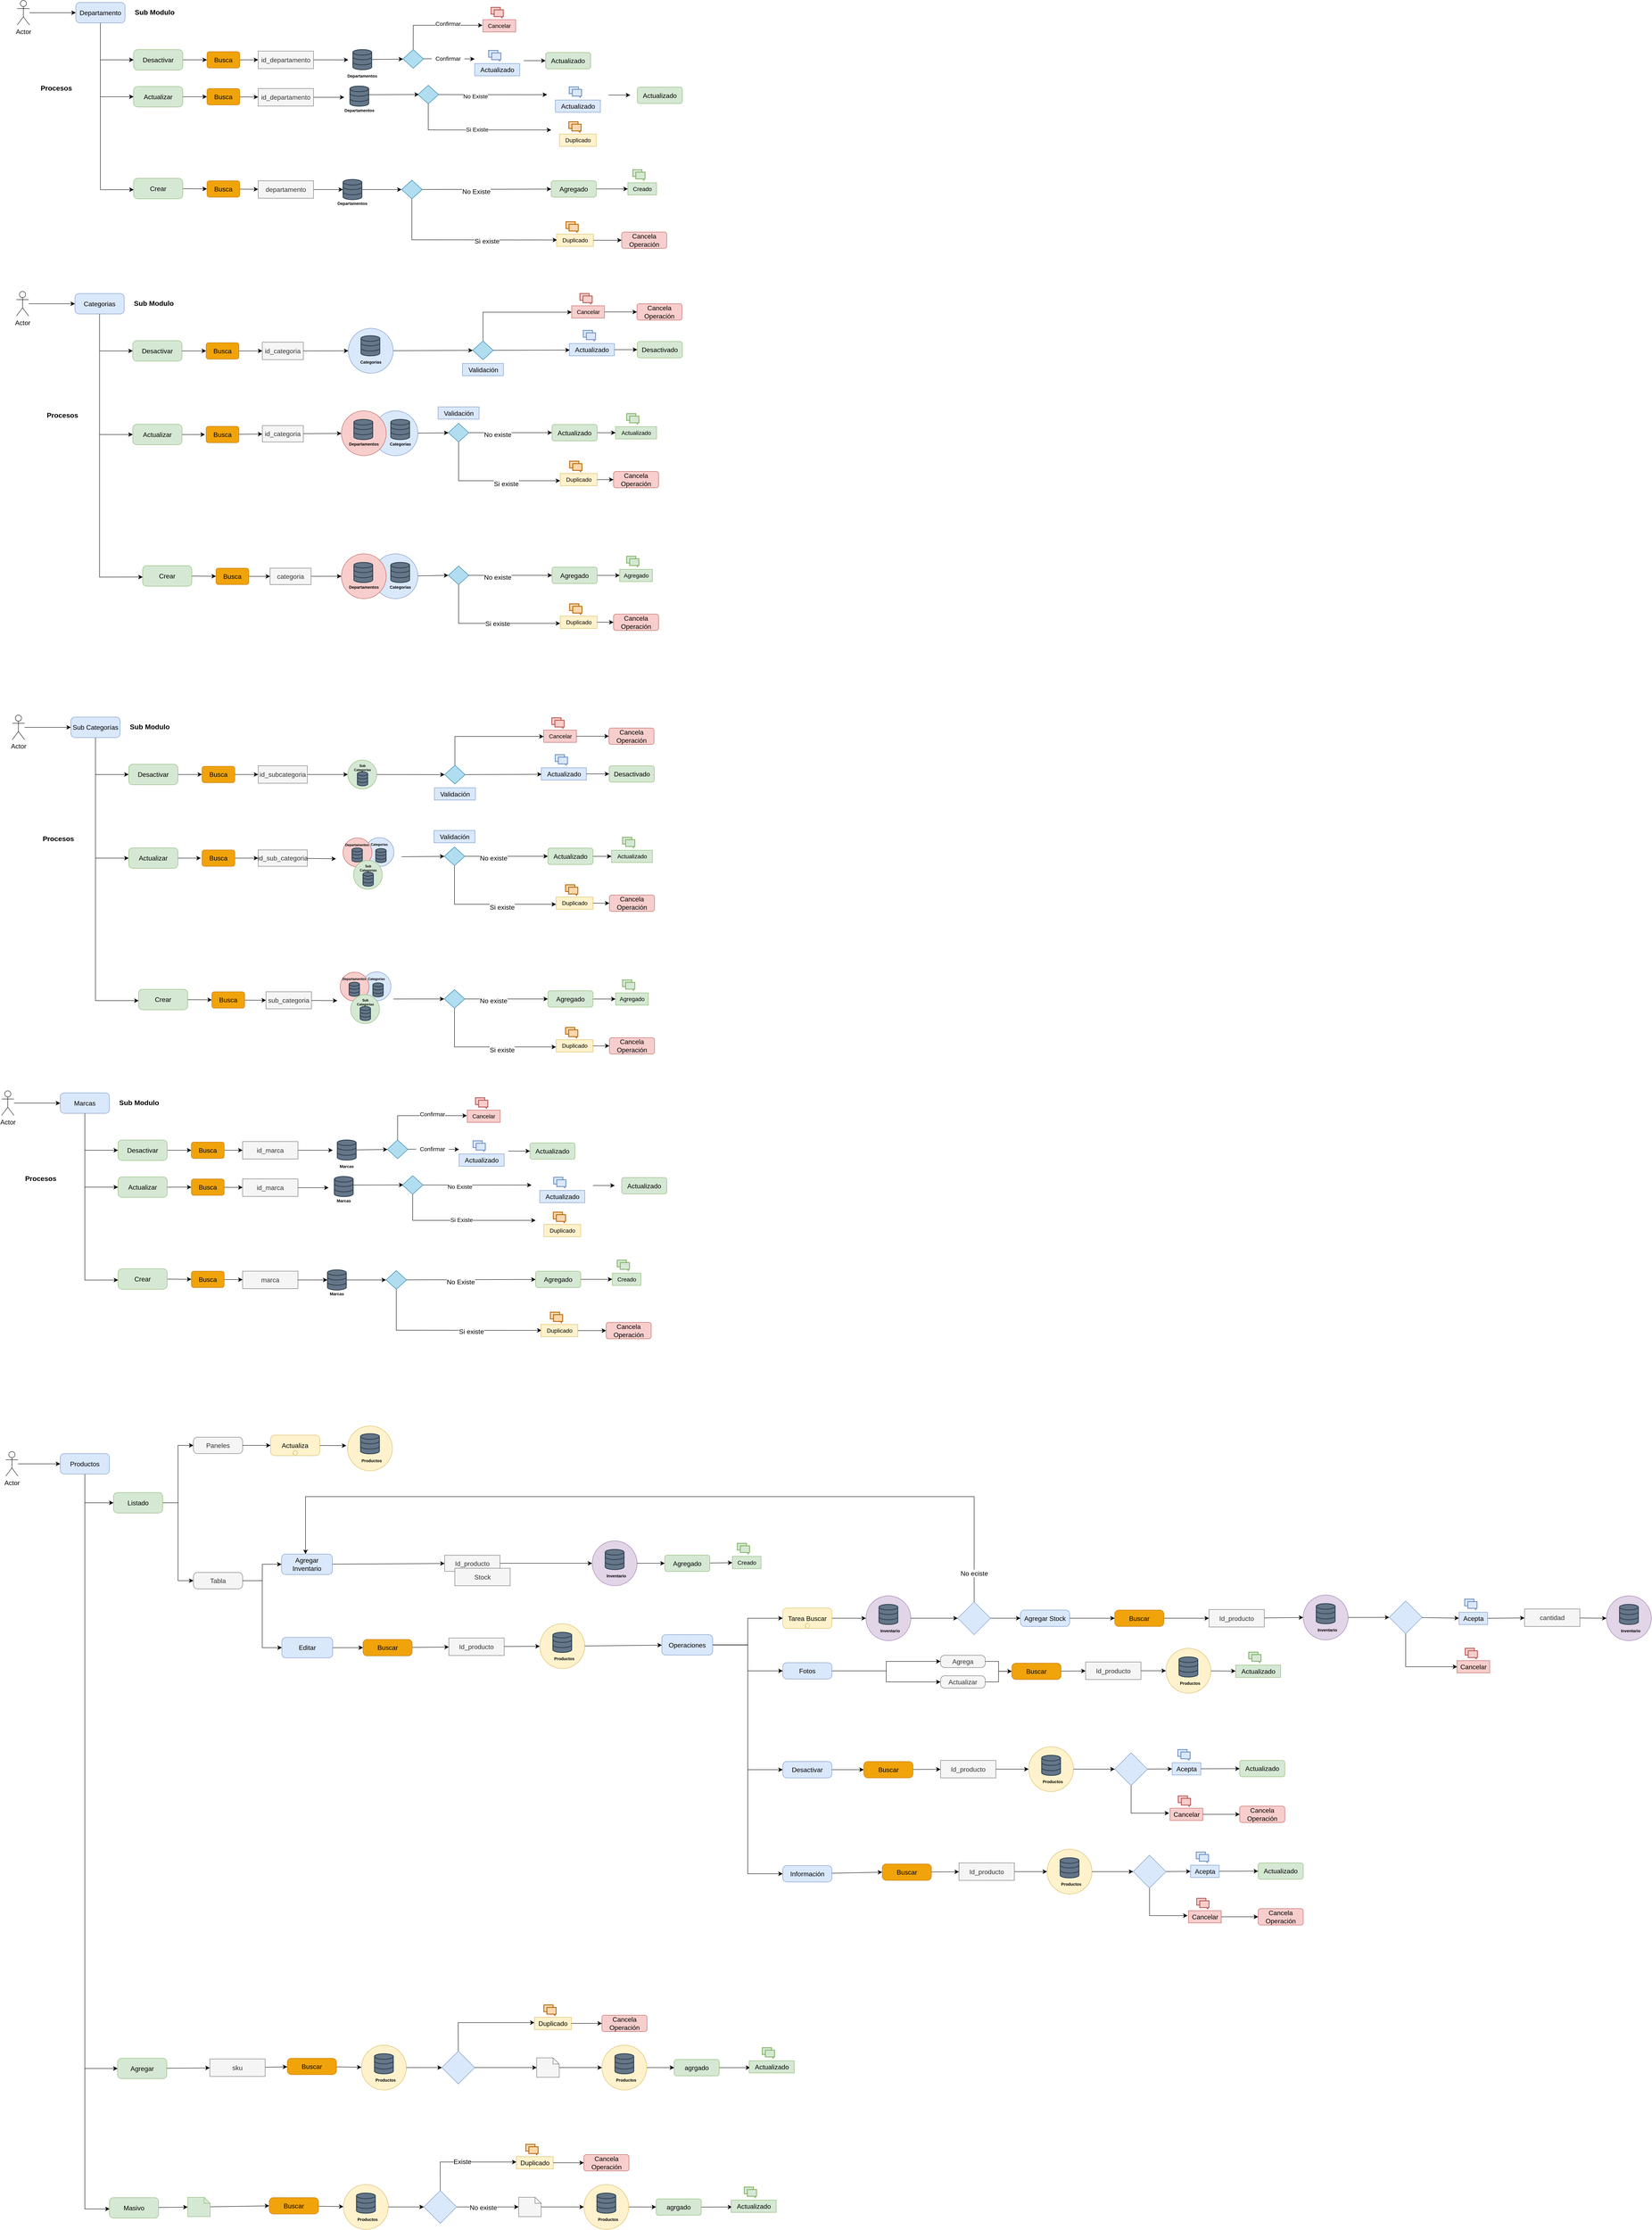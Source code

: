 <mxfile version="21.6.8" type="device" pages="4">
  <diagram name="Catalogo" id="2a216829-ef6e-dabb-86c1-c78162f3ba2b">
    <mxGraphModel dx="1630" dy="-266" grid="1" gridSize="10" guides="1" tooltips="1" connect="1" arrows="1" fold="1" page="1" pageScale="1" pageWidth="850" pageHeight="1100" background="none" math="0" shadow="0">
      <root>
        <mxCell id="0" />
        <mxCell id="1" parent="0" />
        <mxCell id="ux8hrh02AsvMVkCTLPy2-38" style="edgeStyle=none;curved=1;rounded=0;orthogonalLoop=1;jettySize=auto;html=1;fontSize=12;startSize=8;endSize=8;" parent="1" source="ux8hrh02AsvMVkCTLPy2-35" target="ux8hrh02AsvMVkCTLPy2-37" edge="1">
          <mxGeometry relative="1" as="geometry" />
        </mxCell>
        <mxCell id="ux8hrh02AsvMVkCTLPy2-35" value="Actor" style="shape=umlActor;verticalLabelPosition=bottom;verticalAlign=top;html=1;outlineConnect=0;fontSize=16;" parent="1" vertex="1">
          <mxGeometry x="-128" y="1100" width="30" height="60" as="geometry" />
        </mxCell>
        <mxCell id="ux8hrh02AsvMVkCTLPy2-42" style="edgeStyle=orthogonalEdgeStyle;rounded=0;orthogonalLoop=1;jettySize=auto;html=1;entryX=0;entryY=0.5;entryDx=0;entryDy=0;entryPerimeter=0;fontSize=12;startSize=8;endSize=8;exitX=0.5;exitY=1;exitDx=0;exitDy=0;exitPerimeter=0;" parent="1" source="ux8hrh02AsvMVkCTLPy2-37" target="ux8hrh02AsvMVkCTLPy2-40" edge="1">
          <mxGeometry relative="1" as="geometry" />
        </mxCell>
        <mxCell id="ux8hrh02AsvMVkCTLPy2-43" style="edgeStyle=orthogonalEdgeStyle;rounded=0;orthogonalLoop=1;jettySize=auto;html=1;entryX=0;entryY=0.5;entryDx=0;entryDy=0;entryPerimeter=0;fontSize=12;startSize=8;endSize=8;exitX=0.5;exitY=1;exitDx=0;exitDy=0;exitPerimeter=0;" parent="1" source="ux8hrh02AsvMVkCTLPy2-37" target="ux8hrh02AsvMVkCTLPy2-41" edge="1">
          <mxGeometry relative="1" as="geometry">
            <Array as="points">
              <mxPoint x="75" y="1245" />
            </Array>
          </mxGeometry>
        </mxCell>
        <mxCell id="ux8hrh02AsvMVkCTLPy2-44" style="edgeStyle=orthogonalEdgeStyle;rounded=0;orthogonalLoop=1;jettySize=auto;html=1;entryX=0.003;entryY=0.553;entryDx=0;entryDy=0;entryPerimeter=0;fontSize=12;startSize=8;endSize=8;exitX=0.5;exitY=1;exitDx=0;exitDy=0;exitPerimeter=0;" parent="1" source="ux8hrh02AsvMVkCTLPy2-37" target="ux8hrh02AsvMVkCTLPy2-39" edge="1">
          <mxGeometry relative="1" as="geometry">
            <mxPoint x="55" y="1170" as="sourcePoint" />
          </mxGeometry>
        </mxCell>
        <mxCell id="ux8hrh02AsvMVkCTLPy2-37" value="Departamento" style="points=[[0.25,0,0],[0.5,0,0],[0.75,0,0],[1,0.25,0],[1,0.5,0],[1,0.75,0],[0.75,1,0],[0.5,1,0],[0.25,1,0],[0,0.75,0],[0,0.5,0],[0,0.25,0]];shape=mxgraph.bpmn.task;whiteSpace=wrap;rectStyle=rounded;size=10;html=1;container=1;expand=0;collapsible=0;taskMarker=abstract;fontSize=16;fillColor=#dae8fc;strokeColor=#6c8ebf;" parent="1" vertex="1">
          <mxGeometry x="15" y="1105" width="120" height="50" as="geometry" />
        </mxCell>
        <mxCell id="ux8hrh02AsvMVkCTLPy2-55" style="edgeStyle=none;curved=1;rounded=0;orthogonalLoop=1;jettySize=auto;html=1;fontSize=12;startSize=8;endSize=8;" parent="1" source="ux8hrh02AsvMVkCTLPy2-39" target="ux8hrh02AsvMVkCTLPy2-51" edge="1">
          <mxGeometry relative="1" as="geometry" />
        </mxCell>
        <mxCell id="ux8hrh02AsvMVkCTLPy2-39" value="Crear" style="points=[[0.25,0,0],[0.5,0,0],[0.75,0,0],[1,0.25,0],[1,0.5,0],[1,0.75,0],[0.75,1,0],[0.5,1,0],[0.25,1,0],[0,0.75,0],[0,0.5,0],[0,0.25,0]];shape=mxgraph.bpmn.task;whiteSpace=wrap;rectStyle=rounded;size=10;html=1;container=1;expand=0;collapsible=0;taskMarker=abstract;fontSize=16;fillColor=#d5e8d4;strokeColor=#82b366;" parent="1" vertex="1">
          <mxGeometry x="156" y="1534" width="120" height="50" as="geometry" />
        </mxCell>
        <mxCell id="ux8hrh02AsvMVkCTLPy2-53" style="edgeStyle=none;curved=1;rounded=0;orthogonalLoop=1;jettySize=auto;html=1;fontSize=12;startSize=8;endSize=8;" parent="1" source="ux8hrh02AsvMVkCTLPy2-41" target="ux8hrh02AsvMVkCTLPy2-50" edge="1">
          <mxGeometry relative="1" as="geometry" />
        </mxCell>
        <mxCell id="ux8hrh02AsvMVkCTLPy2-41" value="Desactivar" style="points=[[0.25,0,0],[0.5,0,0],[0.75,0,0],[1,0.25,0],[1,0.5,0],[1,0.75,0],[0.75,1,0],[0.5,1,0],[0.25,1,0],[0,0.75,0],[0,0.5,0],[0,0.25,0]];shape=mxgraph.bpmn.task;whiteSpace=wrap;rectStyle=rounded;size=10;html=1;container=1;expand=0;collapsible=0;taskMarker=abstract;fontSize=16;fillColor=#d5e8d4;strokeColor=#82b366;" parent="1" vertex="1">
          <mxGeometry x="156" y="1220" width="120" height="50" as="geometry" />
        </mxCell>
        <mxCell id="ux8hrh02AsvMVkCTLPy2-54" style="edgeStyle=none;curved=1;rounded=0;orthogonalLoop=1;jettySize=auto;html=1;fontSize=12;startSize=8;endSize=8;" parent="1" source="ux8hrh02AsvMVkCTLPy2-40" target="ux8hrh02AsvMVkCTLPy2-52" edge="1">
          <mxGeometry relative="1" as="geometry" />
        </mxCell>
        <mxCell id="ux8hrh02AsvMVkCTLPy2-40" value="Actualizar" style="points=[[0.25,0,0],[0.5,0,0],[0.75,0,0],[1,0.25,0],[1,0.5,0],[1,0.75,0],[0.75,1,0],[0.5,1,0],[0.25,1,0],[0,0.75,0],[0,0.5,0],[0,0.25,0]];shape=mxgraph.bpmn.task;whiteSpace=wrap;rectStyle=rounded;size=10;html=1;container=1;expand=0;collapsible=0;taskMarker=abstract;fontSize=16;fillColor=#d5e8d4;strokeColor=#82b366;" parent="1" vertex="1">
          <mxGeometry x="156" y="1310" width="120" height="50" as="geometry" />
        </mxCell>
        <mxCell id="ux8hrh02AsvMVkCTLPy2-45" value="Procesos" style="text;html=1;strokeColor=none;fillColor=none;align=center;verticalAlign=middle;whiteSpace=wrap;rounded=0;fontSize=17;fontStyle=1" parent="1" vertex="1">
          <mxGeometry x="-95" y="1300" width="125" height="30" as="geometry" />
        </mxCell>
        <mxCell id="ux8hrh02AsvMVkCTLPy2-46" value="Sub Modulo" style="text;html=1;strokeColor=none;fillColor=none;align=center;verticalAlign=middle;whiteSpace=wrap;rounded=0;fontSize=17;fontStyle=1" parent="1" vertex="1">
          <mxGeometry x="145" y="1115" width="125" height="30" as="geometry" />
        </mxCell>
        <mxCell id="ux8hrh02AsvMVkCTLPy2-61" style="edgeStyle=none;curved=1;rounded=0;orthogonalLoop=1;jettySize=auto;html=1;fontSize=12;startSize=8;endSize=8;" parent="1" source="ux8hrh02AsvMVkCTLPy2-48" target="ux8hrh02AsvMVkCTLPy2-60" edge="1">
          <mxGeometry relative="1" as="geometry" />
        </mxCell>
        <mxCell id="ux8hrh02AsvMVkCTLPy2-48" value="" style="html=1;verticalLabelPosition=bottom;align=center;labelBackgroundColor=#ffffff;verticalAlign=top;strokeWidth=2;strokeColor=#314354;shadow=0;dashed=0;shape=mxgraph.ios7.icons.data;fontSize=16;fillColor=#647687;fontColor=#ffffff;" parent="1" vertex="1">
          <mxGeometry x="691" y="1220" width="46" height="49" as="geometry" />
        </mxCell>
        <mxCell id="ux8hrh02AsvMVkCTLPy2-49" value="Departamentos" style="text;html=1;strokeColor=none;fillColor=none;align=center;verticalAlign=middle;whiteSpace=wrap;rounded=0;fontSize=10;fontStyle=1" parent="1" vertex="1">
          <mxGeometry x="674.25" y="1269" width="79.5" height="30" as="geometry" />
        </mxCell>
        <mxCell id="ux8hrh02AsvMVkCTLPy2-59" style="edgeStyle=none;curved=1;rounded=0;orthogonalLoop=1;jettySize=auto;html=1;fontSize=12;startSize=8;endSize=8;entryX=0;entryY=0.5;entryDx=0;entryDy=0;" parent="1" source="ux8hrh02AsvMVkCTLPy2-50" target="k6KCQsXWlisZESrVQ2pj-74" edge="1">
          <mxGeometry relative="1" as="geometry">
            <mxPoint x="465" y="1245" as="targetPoint" />
          </mxGeometry>
        </mxCell>
        <mxCell id="ux8hrh02AsvMVkCTLPy2-50" value="Busca" style="rounded=1;whiteSpace=wrap;html=1;fontSize=16;fillColor=#f0a30a;fontColor=#000000;strokeColor=#BD7000;" parent="1" vertex="1">
          <mxGeometry x="335" y="1225" width="80" height="40" as="geometry" />
        </mxCell>
        <mxCell id="ux8hrh02AsvMVkCTLPy2-84" style="edgeStyle=none;curved=1;rounded=0;orthogonalLoop=1;jettySize=auto;html=1;fontSize=12;startSize=8;endSize=8;" parent="1" source="ux8hrh02AsvMVkCTLPy2-51" target="k6KCQsXWlisZESrVQ2pj-79" edge="1">
          <mxGeometry relative="1" as="geometry">
            <mxPoint x="465" y="1560.0" as="targetPoint" />
          </mxGeometry>
        </mxCell>
        <mxCell id="ux8hrh02AsvMVkCTLPy2-51" value="Busca" style="rounded=1;whiteSpace=wrap;html=1;fontSize=16;fillColor=#f0a30a;fontColor=#000000;strokeColor=#BD7000;" parent="1" vertex="1">
          <mxGeometry x="335" y="1540" width="80" height="40" as="geometry" />
        </mxCell>
        <mxCell id="ux8hrh02AsvMVkCTLPy2-56" style="edgeStyle=none;curved=1;rounded=0;orthogonalLoop=1;jettySize=auto;html=1;fontSize=12;startSize=8;endSize=8;" parent="1" source="ux8hrh02AsvMVkCTLPy2-52" target="k6KCQsXWlisZESrVQ2pj-75" edge="1">
          <mxGeometry relative="1" as="geometry">
            <mxPoint x="455" y="1335" as="targetPoint" />
          </mxGeometry>
        </mxCell>
        <mxCell id="ux8hrh02AsvMVkCTLPy2-52" value="Busca" style="rounded=1;whiteSpace=wrap;html=1;fontSize=16;fillColor=#f0a30a;fontColor=#000000;strokeColor=#BD7000;" parent="1" vertex="1">
          <mxGeometry x="335" y="1315" width="80" height="40" as="geometry" />
        </mxCell>
        <mxCell id="ux8hrh02AsvMVkCTLPy2-65" style="edgeStyle=none;curved=1;rounded=0;orthogonalLoop=1;jettySize=auto;html=1;fontSize=12;startSize=8;endSize=8;" parent="1" source="ux8hrh02AsvMVkCTLPy2-68" edge="1">
          <mxGeometry relative="1" as="geometry">
            <mxPoint x="988.25" y="1243" as="targetPoint" />
          </mxGeometry>
        </mxCell>
        <mxCell id="ux8hrh02AsvMVkCTLPy2-66" style="edgeStyle=orthogonalEdgeStyle;rounded=0;orthogonalLoop=1;jettySize=auto;html=1;fontSize=12;startSize=8;endSize=8;entryX=-0.012;entryY=0.454;entryDx=0;entryDy=0;entryPerimeter=0;exitX=0.5;exitY=0;exitDx=0;exitDy=0;" parent="1" source="ux8hrh02AsvMVkCTLPy2-60" target="blbPRpZihks8WhO_84jM-35" edge="1">
          <mxGeometry relative="1" as="geometry">
            <mxPoint x="838.25" y="1159" as="targetPoint" />
          </mxGeometry>
        </mxCell>
        <mxCell id="blbPRpZihks8WhO_84jM-36" value="Confirmar" style="edgeLabel;html=1;align=center;verticalAlign=middle;resizable=0;points=[];fontSize=14;" parent="ux8hrh02AsvMVkCTLPy2-66" vertex="1" connectable="0">
          <mxGeometry x="0.216" y="-2" relative="1" as="geometry">
            <mxPoint x="5" y="-6" as="offset" />
          </mxGeometry>
        </mxCell>
        <mxCell id="blbPRpZihks8WhO_84jM-18" style="edgeStyle=none;curved=1;rounded=0;orthogonalLoop=1;jettySize=auto;html=1;fontSize=12;startSize=8;endSize=8;endArrow=none;endFill=0;" parent="1" source="ux8hrh02AsvMVkCTLPy2-60" target="ux8hrh02AsvMVkCTLPy2-68" edge="1">
          <mxGeometry relative="1" as="geometry" />
        </mxCell>
        <mxCell id="ux8hrh02AsvMVkCTLPy2-60" value="" style="rhombus;whiteSpace=wrap;html=1;fontSize=16;fillColor=#b1ddf0;strokeColor=#10739e;" parent="1" vertex="1">
          <mxGeometry x="813.25" y="1220" width="50" height="45.5" as="geometry" />
        </mxCell>
        <mxCell id="ux8hrh02AsvMVkCTLPy2-69" value="Actualizado" style="rounded=1;whiteSpace=wrap;html=1;fontSize=16;fillColor=#d5e8d4;strokeColor=#82b366;" parent="1" vertex="1">
          <mxGeometry x="1161.25" y="1227" width="110" height="40" as="geometry" />
        </mxCell>
        <mxCell id="k6KCQsXWlisZESrVQ2pj-78" style="edgeStyle=none;curved=1;rounded=0;orthogonalLoop=1;jettySize=auto;html=1;fontSize=12;startSize=8;endSize=8;entryX=0.046;entryY=0.497;entryDx=0;entryDy=0;entryPerimeter=0;" parent="1" target="ux8hrh02AsvMVkCTLPy2-73" edge="1">
          <mxGeometry relative="1" as="geometry">
            <mxPoint x="840" y="1333.5" as="targetPoint" />
            <mxPoint x="730" y="1330" as="sourcePoint" />
          </mxGeometry>
        </mxCell>
        <mxCell id="ux8hrh02AsvMVkCTLPy2-71" value="" style="html=1;verticalLabelPosition=bottom;align=center;labelBackgroundColor=#ffffff;verticalAlign=top;strokeWidth=2;strokeColor=#314354;shadow=0;dashed=0;shape=mxgraph.ios7.icons.data;fontSize=16;fillColor=#647687;fontColor=#ffffff;" parent="1" vertex="1">
          <mxGeometry x="683.75" y="1309" width="46" height="49" as="geometry" />
        </mxCell>
        <mxCell id="ux8hrh02AsvMVkCTLPy2-72" value="Departamentos" style="text;html=1;strokeColor=none;fillColor=none;align=center;verticalAlign=middle;whiteSpace=wrap;rounded=0;fontSize=10;fontStyle=1" parent="1" vertex="1">
          <mxGeometry x="667" y="1352.5" width="79.5" height="30" as="geometry" />
        </mxCell>
        <mxCell id="ux8hrh02AsvMVkCTLPy2-78" style="edgeStyle=orthogonalEdgeStyle;rounded=0;orthogonalLoop=1;jettySize=auto;html=1;fontSize=12;startSize=8;endSize=8;exitX=0.5;exitY=1;exitDx=0;exitDy=0;" parent="1" source="ux8hrh02AsvMVkCTLPy2-73" edge="1">
          <mxGeometry relative="1" as="geometry">
            <mxPoint x="1175" y="1416" as="targetPoint" />
            <Array as="points">
              <mxPoint x="875" y="1416" />
              <mxPoint x="926" y="1416" />
            </Array>
          </mxGeometry>
        </mxCell>
        <mxCell id="blbPRpZihks8WhO_84jM-38" value="Si Existe" style="edgeLabel;html=1;align=center;verticalAlign=middle;resizable=0;points=[];fontSize=14;" parent="ux8hrh02AsvMVkCTLPy2-78" vertex="1" connectable="0">
          <mxGeometry x="0.004" y="1" relative="1" as="geometry">
            <mxPoint as="offset" />
          </mxGeometry>
        </mxCell>
        <mxCell id="ux8hrh02AsvMVkCTLPy2-80" style="edgeStyle=none;curved=1;rounded=0;orthogonalLoop=1;jettySize=auto;html=1;fontSize=12;startSize=8;endSize=8;" parent="1" source="ux8hrh02AsvMVkCTLPy2-73" edge="1">
          <mxGeometry relative="1" as="geometry">
            <mxPoint x="1165" y="1330" as="targetPoint" />
          </mxGeometry>
        </mxCell>
        <mxCell id="blbPRpZihks8WhO_84jM-37" value="&lt;font style=&quot;font-size: 14px;&quot;&gt;No Existe&lt;/font&gt;" style="edgeLabel;html=1;align=center;verticalAlign=middle;resizable=0;points=[];fontSize=16;" parent="ux8hrh02AsvMVkCTLPy2-80" vertex="1" connectable="0">
          <mxGeometry x="-0.322" y="-3" relative="1" as="geometry">
            <mxPoint as="offset" />
          </mxGeometry>
        </mxCell>
        <mxCell id="ux8hrh02AsvMVkCTLPy2-73" value="" style="rhombus;whiteSpace=wrap;html=1;fontSize=16;fillColor=#b1ddf0;strokeColor=#10739e;" parent="1" vertex="1">
          <mxGeometry x="850" y="1307" width="50" height="45.5" as="geometry" />
        </mxCell>
        <mxCell id="ux8hrh02AsvMVkCTLPy2-87" style="edgeStyle=none;curved=1;rounded=0;orthogonalLoop=1;jettySize=auto;html=1;fontSize=12;startSize=8;endSize=8;entryX=0;entryY=0.5;entryDx=0;entryDy=0;" parent="1" source="ux8hrh02AsvMVkCTLPy2-83" target="ux8hrh02AsvMVkCTLPy2-86" edge="1">
          <mxGeometry relative="1" as="geometry">
            <mxPoint x="833" y="1570" as="targetPoint" />
          </mxGeometry>
        </mxCell>
        <mxCell id="ux8hrh02AsvMVkCTLPy2-83" value="" style="html=1;verticalLabelPosition=bottom;align=center;labelBackgroundColor=#ffffff;verticalAlign=top;strokeWidth=2;strokeColor=#314354;shadow=0;dashed=0;shape=mxgraph.ios7.icons.data;fontSize=16;fillColor=#647687;fontColor=#ffffff;" parent="1" vertex="1">
          <mxGeometry x="667" y="1536.84" width="46" height="49" as="geometry" />
        </mxCell>
        <mxCell id="ux8hrh02AsvMVkCTLPy2-85" value="Departamentos" style="text;html=1;strokeColor=none;fillColor=none;align=center;verticalAlign=middle;whiteSpace=wrap;rounded=0;fontSize=10;fontStyle=1" parent="1" vertex="1">
          <mxGeometry x="650.25" y="1580" width="79.5" height="30" as="geometry" />
        </mxCell>
        <mxCell id="blbPRpZihks8WhO_84jM-42" style="edgeStyle=none;curved=1;rounded=0;orthogonalLoop=1;jettySize=auto;html=1;fontSize=12;startSize=8;endSize=8;" parent="1" source="ux8hrh02AsvMVkCTLPy2-86" target="k6KCQsXWlisZESrVQ2pj-69" edge="1">
          <mxGeometry relative="1" as="geometry">
            <mxPoint x="1178" y="1569.75" as="targetPoint" />
          </mxGeometry>
        </mxCell>
        <mxCell id="blbPRpZihks8WhO_84jM-43" value="No Existe" style="edgeLabel;html=1;align=center;verticalAlign=middle;resizable=0;points=[];fontSize=16;" parent="blbPRpZihks8WhO_84jM-42" vertex="1" connectable="0">
          <mxGeometry x="-0.162" y="-5" relative="1" as="geometry">
            <mxPoint as="offset" />
          </mxGeometry>
        </mxCell>
        <mxCell id="blbPRpZihks8WhO_84jM-44" style="edgeStyle=orthogonalEdgeStyle;rounded=0;orthogonalLoop=1;jettySize=auto;html=1;fontSize=12;startSize=8;endSize=8;exitX=0.5;exitY=1;exitDx=0;exitDy=0;entryX=0.016;entryY=0.481;entryDx=0;entryDy=0;entryPerimeter=0;" parent="1" source="ux8hrh02AsvMVkCTLPy2-86" target="blbPRpZihks8WhO_84jM-48" edge="1">
          <mxGeometry relative="1" as="geometry">
            <mxPoint x="1168" y="1690.0" as="targetPoint" />
            <Array as="points">
              <mxPoint x="863" y="1684" />
              <mxPoint x="1189" y="1684" />
            </Array>
          </mxGeometry>
        </mxCell>
        <mxCell id="blbPRpZihks8WhO_84jM-45" value="Si existe" style="edgeLabel;html=1;align=center;verticalAlign=middle;resizable=0;points=[];fontSize=16;" parent="blbPRpZihks8WhO_84jM-44" vertex="1" connectable="0">
          <mxGeometry x="0.251" y="-3" relative="1" as="geometry">
            <mxPoint x="-1" as="offset" />
          </mxGeometry>
        </mxCell>
        <mxCell id="ux8hrh02AsvMVkCTLPy2-86" value="" style="rhombus;whiteSpace=wrap;html=1;fontSize=16;fillColor=#b1ddf0;strokeColor=#10739e;" parent="1" vertex="1">
          <mxGeometry x="810" y="1538.59" width="50" height="45.5" as="geometry" />
        </mxCell>
        <mxCell id="ux8hrh02AsvMVkCTLPy2-96" style="edgeStyle=none;curved=1;rounded=0;orthogonalLoop=1;jettySize=auto;html=1;fontSize=12;startSize=8;endSize=8;" parent="1" source="ux8hrh02AsvMVkCTLPy2-97" target="ux8hrh02AsvMVkCTLPy2-101" edge="1">
          <mxGeometry relative="1" as="geometry" />
        </mxCell>
        <mxCell id="ux8hrh02AsvMVkCTLPy2-97" value="Actor" style="shape=umlActor;verticalLabelPosition=bottom;verticalAlign=top;html=1;outlineConnect=0;fontSize=16;" parent="1" vertex="1">
          <mxGeometry x="-130" y="1810" width="30" height="60" as="geometry" />
        </mxCell>
        <mxCell id="ux8hrh02AsvMVkCTLPy2-98" style="edgeStyle=orthogonalEdgeStyle;rounded=0;orthogonalLoop=1;jettySize=auto;html=1;entryX=0;entryY=0.5;entryDx=0;entryDy=0;entryPerimeter=0;fontSize=12;startSize=8;endSize=8;exitX=0.5;exitY=1;exitDx=0;exitDy=0;exitPerimeter=0;" parent="1" source="ux8hrh02AsvMVkCTLPy2-101" target="ux8hrh02AsvMVkCTLPy2-107" edge="1">
          <mxGeometry relative="1" as="geometry" />
        </mxCell>
        <mxCell id="ux8hrh02AsvMVkCTLPy2-99" style="edgeStyle=orthogonalEdgeStyle;rounded=0;orthogonalLoop=1;jettySize=auto;html=1;entryX=0;entryY=0.5;entryDx=0;entryDy=0;entryPerimeter=0;fontSize=12;startSize=8;endSize=8;exitX=0.5;exitY=1;exitDx=0;exitDy=0;exitPerimeter=0;" parent="1" source="ux8hrh02AsvMVkCTLPy2-101" target="ux8hrh02AsvMVkCTLPy2-105" edge="1">
          <mxGeometry relative="1" as="geometry">
            <Array as="points">
              <mxPoint x="73" y="1955" />
            </Array>
          </mxGeometry>
        </mxCell>
        <mxCell id="ux8hrh02AsvMVkCTLPy2-100" style="edgeStyle=orthogonalEdgeStyle;rounded=0;orthogonalLoop=1;jettySize=auto;html=1;entryX=0.003;entryY=0.553;entryDx=0;entryDy=0;entryPerimeter=0;fontSize=12;startSize=8;endSize=8;exitX=0.5;exitY=1;exitDx=0;exitDy=0;exitPerimeter=0;" parent="1" source="ux8hrh02AsvMVkCTLPy2-101" target="ux8hrh02AsvMVkCTLPy2-103" edge="1">
          <mxGeometry relative="1" as="geometry">
            <mxPoint x="53" y="1880" as="sourcePoint" />
          </mxGeometry>
        </mxCell>
        <mxCell id="ux8hrh02AsvMVkCTLPy2-101" value="Categorias" style="points=[[0.25,0,0],[0.5,0,0],[0.75,0,0],[1,0.25,0],[1,0.5,0],[1,0.75,0],[0.75,1,0],[0.5,1,0],[0.25,1,0],[0,0.75,0],[0,0.5,0],[0,0.25,0]];shape=mxgraph.bpmn.task;whiteSpace=wrap;rectStyle=rounded;size=10;html=1;container=1;expand=0;collapsible=0;taskMarker=abstract;fontSize=16;fillColor=#dae8fc;strokeColor=#6c8ebf;" parent="1" vertex="1">
          <mxGeometry x="13" y="1815" width="120" height="50" as="geometry" />
        </mxCell>
        <mxCell id="ux8hrh02AsvMVkCTLPy2-102" style="edgeStyle=none;curved=1;rounded=0;orthogonalLoop=1;jettySize=auto;html=1;fontSize=12;startSize=8;endSize=8;" parent="1" source="ux8hrh02AsvMVkCTLPy2-103" target="ux8hrh02AsvMVkCTLPy2-116" edge="1">
          <mxGeometry relative="1" as="geometry" />
        </mxCell>
        <mxCell id="ux8hrh02AsvMVkCTLPy2-103" value="Crear" style="points=[[0.25,0,0],[0.5,0,0],[0.75,0,0],[1,0.25,0],[1,0.5,0],[1,0.75,0],[0.75,1,0],[0.5,1,0],[0.25,1,0],[0,0.75,0],[0,0.5,0],[0,0.25,0]];shape=mxgraph.bpmn.task;whiteSpace=wrap;rectStyle=rounded;size=10;html=1;container=1;expand=0;collapsible=0;taskMarker=abstract;fontSize=16;fillColor=#d5e8d4;strokeColor=#82b366;" parent="1" vertex="1">
          <mxGeometry x="178" y="2479" width="120" height="50" as="geometry" />
        </mxCell>
        <mxCell id="ux8hrh02AsvMVkCTLPy2-104" style="edgeStyle=none;curved=1;rounded=0;orthogonalLoop=1;jettySize=auto;html=1;fontSize=12;startSize=8;endSize=8;" parent="1" source="ux8hrh02AsvMVkCTLPy2-105" target="ux8hrh02AsvMVkCTLPy2-114" edge="1">
          <mxGeometry relative="1" as="geometry" />
        </mxCell>
        <mxCell id="ux8hrh02AsvMVkCTLPy2-105" value="Desactivar" style="points=[[0.25,0,0],[0.5,0,0],[0.75,0,0],[1,0.25,0],[1,0.5,0],[1,0.75,0],[0.75,1,0],[0.5,1,0],[0.25,1,0],[0,0.75,0],[0,0.5,0],[0,0.25,0]];shape=mxgraph.bpmn.task;whiteSpace=wrap;rectStyle=rounded;size=10;html=1;container=1;expand=0;collapsible=0;taskMarker=abstract;fontSize=16;fillColor=#d5e8d4;strokeColor=#82b366;" parent="1" vertex="1">
          <mxGeometry x="154" y="1930" width="120" height="50" as="geometry" />
        </mxCell>
        <mxCell id="ux8hrh02AsvMVkCTLPy2-106" style="edgeStyle=none;curved=1;rounded=0;orthogonalLoop=1;jettySize=auto;html=1;fontSize=12;startSize=8;endSize=8;" parent="1" source="ux8hrh02AsvMVkCTLPy2-107" edge="1">
          <mxGeometry relative="1" as="geometry">
            <mxPoint x="330" y="2159" as="targetPoint" />
          </mxGeometry>
        </mxCell>
        <mxCell id="ux8hrh02AsvMVkCTLPy2-107" value="Actualizar" style="points=[[0.25,0,0],[0.5,0,0],[0.75,0,0],[1,0.25,0],[1,0.5,0],[1,0.75,0],[0.75,1,0],[0.5,1,0],[0.25,1,0],[0,0.75,0],[0,0.5,0],[0,0.25,0]];shape=mxgraph.bpmn.task;whiteSpace=wrap;rectStyle=rounded;size=10;html=1;container=1;expand=0;collapsible=0;taskMarker=abstract;fontSize=16;fillColor=#d5e8d4;strokeColor=#82b366;" parent="1" vertex="1">
          <mxGeometry x="154" y="2134" width="120" height="50" as="geometry" />
        </mxCell>
        <mxCell id="ux8hrh02AsvMVkCTLPy2-108" value="Procesos" style="text;html=1;strokeColor=none;fillColor=none;align=center;verticalAlign=middle;whiteSpace=wrap;rounded=0;fontSize=17;fontStyle=1" parent="1" vertex="1">
          <mxGeometry x="-80" y="2097.75" width="125" height="30" as="geometry" />
        </mxCell>
        <mxCell id="ux8hrh02AsvMVkCTLPy2-109" value="Sub Modulo" style="text;html=1;strokeColor=none;fillColor=none;align=center;verticalAlign=middle;whiteSpace=wrap;rounded=0;fontSize=17;fontStyle=1" parent="1" vertex="1">
          <mxGeometry x="143" y="1825" width="125" height="30" as="geometry" />
        </mxCell>
        <mxCell id="ux8hrh02AsvMVkCTLPy2-113" style="edgeStyle=none;curved=1;rounded=0;orthogonalLoop=1;jettySize=auto;html=1;fontSize=12;startSize=8;endSize=8;" parent="1" source="ux8hrh02AsvMVkCTLPy2-114" target="k6KCQsXWlisZESrVQ2pj-16" edge="1">
          <mxGeometry relative="1" as="geometry">
            <mxPoint x="463" y="1955" as="targetPoint" />
          </mxGeometry>
        </mxCell>
        <mxCell id="ux8hrh02AsvMVkCTLPy2-114" value="Busca" style="rounded=1;whiteSpace=wrap;html=1;fontSize=16;fillColor=#f0a30a;fontColor=#000000;strokeColor=#BD7000;" parent="1" vertex="1">
          <mxGeometry x="333" y="1935" width="80" height="40" as="geometry" />
        </mxCell>
        <mxCell id="k6KCQsXWlisZESrVQ2pj-7" style="edgeStyle=none;curved=1;rounded=0;orthogonalLoop=1;jettySize=auto;html=1;fontSize=12;startSize=8;endSize=8;entryX=0;entryY=0.5;entryDx=0;entryDy=0;" parent="1" source="ux8hrh02AsvMVkCTLPy2-116" target="k6KCQsXWlisZESrVQ2pj-5" edge="1">
          <mxGeometry relative="1" as="geometry">
            <mxPoint x="504" y="2505" as="targetPoint" />
          </mxGeometry>
        </mxCell>
        <mxCell id="ux8hrh02AsvMVkCTLPy2-116" value="Busca" style="rounded=1;whiteSpace=wrap;html=1;fontSize=16;fillColor=#f0a30a;fontColor=#000000;strokeColor=#BD7000;" parent="1" vertex="1">
          <mxGeometry x="357" y="2485" width="80" height="40" as="geometry" />
        </mxCell>
        <mxCell id="k6KCQsXWlisZESrVQ2pj-21" style="edgeStyle=orthogonalEdgeStyle;rounded=0;orthogonalLoop=1;jettySize=auto;html=1;fontSize=12;startSize=8;endSize=8;exitX=0.5;exitY=0;exitDx=0;exitDy=0;" parent="1" source="ux8hrh02AsvMVkCTLPy2-121" target="ux8hrh02AsvMVkCTLPy2-125" edge="1">
          <mxGeometry relative="1" as="geometry">
            <Array as="points">
              <mxPoint x="1008.25" y="1860.66" />
            </Array>
          </mxGeometry>
        </mxCell>
        <mxCell id="k6KCQsXWlisZESrVQ2pj-22" style="edgeStyle=none;curved=1;rounded=0;orthogonalLoop=1;jettySize=auto;html=1;entryX=0.01;entryY=0.53;entryDx=0;entryDy=0;entryPerimeter=0;fontSize=12;startSize=8;endSize=8;" parent="1" source="ux8hrh02AsvMVkCTLPy2-121" target="blbPRpZihks8WhO_84jM-1" edge="1">
          <mxGeometry relative="1" as="geometry" />
        </mxCell>
        <mxCell id="ux8hrh02AsvMVkCTLPy2-121" value="" style="rhombus;whiteSpace=wrap;html=1;fontSize=16;fillColor=#b1ddf0;strokeColor=#10739e;" parent="1" vertex="1">
          <mxGeometry x="983.5" y="1930.91" width="50" height="45.5" as="geometry" />
        </mxCell>
        <mxCell id="ux8hrh02AsvMVkCTLPy2-127" value="Desactivado" style="rounded=1;whiteSpace=wrap;html=1;fontSize=16;fillColor=#d5e8d4;strokeColor=#82b366;" parent="1" vertex="1">
          <mxGeometry x="1385" y="1932" width="110" height="40" as="geometry" />
        </mxCell>
        <mxCell id="k6KCQsXWlisZESrVQ2pj-13" style="edgeStyle=none;curved=1;rounded=0;orthogonalLoop=1;jettySize=auto;html=1;fontSize=12;startSize=8;endSize=8;" parent="1" source="ux8hrh02AsvMVkCTLPy2-153" target="ux8hrh02AsvMVkCTLPy2-154" edge="1">
          <mxGeometry relative="1" as="geometry">
            <mxPoint x="450" y="2159" as="targetPoint" />
          </mxGeometry>
        </mxCell>
        <mxCell id="ux8hrh02AsvMVkCTLPy2-153" value="Busca" style="rounded=1;whiteSpace=wrap;html=1;fontSize=16;fillColor=#f0a30a;fontColor=#000000;strokeColor=#BD7000;" parent="1" vertex="1">
          <mxGeometry x="333" y="2139" width="80" height="40" as="geometry" />
        </mxCell>
        <mxCell id="-cvCsu9P4ghOKsnPI-I9-2" style="edgeStyle=none;curved=1;rounded=0;orthogonalLoop=1;jettySize=auto;html=1;fontSize=12;startSize=8;endSize=8;" parent="1" source="ux8hrh02AsvMVkCTLPy2-162" target="-cvCsu9P4ghOKsnPI-I9-1" edge="1">
          <mxGeometry relative="1" as="geometry" />
        </mxCell>
        <mxCell id="k6KCQsXWlisZESrVQ2pj-49" value="No existe" style="edgeLabel;html=1;align=center;verticalAlign=middle;resizable=0;points=[];fontSize=16;" parent="-cvCsu9P4ghOKsnPI-I9-2" vertex="1" connectable="0">
          <mxGeometry x="-0.3" y="-4" relative="1" as="geometry">
            <mxPoint x="-1" as="offset" />
          </mxGeometry>
        </mxCell>
        <mxCell id="k6KCQsXWlisZESrVQ2pj-36" style="edgeStyle=orthogonalEdgeStyle;rounded=0;orthogonalLoop=1;jettySize=auto;html=1;entryX=-0.002;entryY=0.59;entryDx=0;entryDy=0;entryPerimeter=0;fontSize=12;startSize=8;endSize=8;exitX=0.5;exitY=1;exitDx=0;exitDy=0;" parent="1" source="ux8hrh02AsvMVkCTLPy2-162" target="k6KCQsXWlisZESrVQ2pj-35" edge="1">
          <mxGeometry relative="1" as="geometry" />
        </mxCell>
        <mxCell id="k6KCQsXWlisZESrVQ2pj-50" value="Si existe" style="edgeLabel;html=1;align=center;verticalAlign=middle;resizable=0;points=[];fontSize=16;" parent="k6KCQsXWlisZESrVQ2pj-36" vertex="1" connectable="0">
          <mxGeometry x="0.23" y="-7" relative="1" as="geometry">
            <mxPoint as="offset" />
          </mxGeometry>
        </mxCell>
        <mxCell id="ux8hrh02AsvMVkCTLPy2-162" value="" style="rhombus;whiteSpace=wrap;html=1;fontSize=16;fillColor=#b1ddf0;strokeColor=#10739e;" parent="1" vertex="1">
          <mxGeometry x="924" y="2131.75" width="50" height="45.5" as="geometry" />
        </mxCell>
        <mxCell id="k6KCQsXWlisZESrVQ2pj-32" style="edgeStyle=none;curved=1;rounded=0;orthogonalLoop=1;jettySize=auto;html=1;fontSize=12;startSize=8;endSize=8;" parent="1" source="-cvCsu9P4ghOKsnPI-I9-1" target="k6KCQsXWlisZESrVQ2pj-31" edge="1">
          <mxGeometry relative="1" as="geometry" />
        </mxCell>
        <mxCell id="-cvCsu9P4ghOKsnPI-I9-1" value="Actualizado" style="rounded=1;whiteSpace=wrap;html=1;fontSize=16;fillColor=#d5e8d4;strokeColor=#82b366;" parent="1" vertex="1">
          <mxGeometry x="1177" y="2134.5" width="110" height="40" as="geometry" />
        </mxCell>
        <mxCell id="blbPRpZihks8WhO_84jM-9" value="Cancela Operación" style="rounded=1;whiteSpace=wrap;html=1;fontSize=16;fillColor=#f8cecc;strokeColor=#b85450;" parent="1" vertex="1">
          <mxGeometry x="1384.25" y="1840" width="110" height="40" as="geometry" />
        </mxCell>
        <mxCell id="blbPRpZihks8WhO_84jM-14" value="" style="group" parent="1" vertex="1" connectable="0">
          <mxGeometry x="1219.25" y="1905" width="110" height="62" as="geometry" />
        </mxCell>
        <mxCell id="ux8hrh02AsvMVkCTLPy2-123" value="" style="html=1;verticalLabelPosition=bottom;align=center;labelBackgroundColor=#ffffff;verticalAlign=top;strokeWidth=2;strokeColor=#6c8ebf;shadow=0;dashed=0;shape=mxgraph.ios7.icons.messages;fontSize=16;fillColor=#dae8fc;" parent="blbPRpZihks8WhO_84jM-14" vertex="1">
          <mxGeometry x="34" width="30" height="25.5" as="geometry" />
        </mxCell>
        <mxCell id="blbPRpZihks8WhO_84jM-1" value="Actualizado" style="text;html=1;align=center;verticalAlign=middle;resizable=0;points=[];autosize=1;strokeColor=#6c8ebf;fillColor=#dae8fc;fontSize=16;" parent="blbPRpZihks8WhO_84jM-14" vertex="1">
          <mxGeometry y="32" width="110" height="30" as="geometry" />
        </mxCell>
        <mxCell id="blbPRpZihks8WhO_84jM-15" value="" style="group" parent="1" vertex="1" connectable="0">
          <mxGeometry x="1225" y="1815" width="80" height="60" as="geometry" />
        </mxCell>
        <mxCell id="ux8hrh02AsvMVkCTLPy2-124" value="" style="html=1;verticalLabelPosition=bottom;align=center;labelBackgroundColor=#ffffff;verticalAlign=top;strokeWidth=2;strokeColor=#b85450;shadow=0;dashed=0;shape=mxgraph.ios7.icons.messages;fontSize=16;fillColor=#f8cecc;" parent="blbPRpZihks8WhO_84jM-15" vertex="1">
          <mxGeometry x="20" width="30" height="25.5" as="geometry" />
        </mxCell>
        <mxCell id="ux8hrh02AsvMVkCTLPy2-125" value="Cancelar" style="text;html=1;align=center;verticalAlign=middle;resizable=0;points=[];autosize=1;strokeColor=#b85450;fillColor=#f8cecc;fontSize=14;" parent="blbPRpZihks8WhO_84jM-15" vertex="1">
          <mxGeometry y="30" width="80" height="30" as="geometry" />
        </mxCell>
        <mxCell id="ux8hrh02AsvMVkCTLPy2-68" value="Confirmar" style="text;html=1;align=center;verticalAlign=middle;resizable=0;points=[];autosize=1;strokeColor=none;fillColor=none;fontSize=14;" parent="1" vertex="1">
          <mxGeometry x="883.25" y="1227" width="80" height="30" as="geometry" />
        </mxCell>
        <mxCell id="blbPRpZihks8WhO_84jM-19" value="" style="group" parent="1" vertex="1" connectable="0">
          <mxGeometry x="988.25" y="1222" width="110" height="62" as="geometry" />
        </mxCell>
        <mxCell id="blbPRpZihks8WhO_84jM-20" value="" style="html=1;verticalLabelPosition=bottom;align=center;labelBackgroundColor=#ffffff;verticalAlign=top;strokeWidth=2;strokeColor=#6c8ebf;shadow=0;dashed=0;shape=mxgraph.ios7.icons.messages;fontSize=16;fillColor=#dae8fc;" parent="blbPRpZihks8WhO_84jM-19" vertex="1">
          <mxGeometry x="34" width="30" height="25.5" as="geometry" />
        </mxCell>
        <mxCell id="blbPRpZihks8WhO_84jM-21" value="Actualizado" style="text;html=1;align=center;verticalAlign=middle;resizable=0;points=[];autosize=1;strokeColor=#6c8ebf;fillColor=#dae8fc;fontSize=16;" parent="blbPRpZihks8WhO_84jM-19" vertex="1">
          <mxGeometry y="32" width="110" height="30" as="geometry" />
        </mxCell>
        <mxCell id="blbPRpZihks8WhO_84jM-23" value="" style="edgeStyle=none;curved=1;rounded=0;orthogonalLoop=1;jettySize=auto;html=1;fontSize=12;startSize=8;endSize=8;" parent="1" target="ux8hrh02AsvMVkCTLPy2-69" edge="1">
          <mxGeometry relative="1" as="geometry">
            <mxPoint x="1108.25" y="1247" as="sourcePoint" />
          </mxGeometry>
        </mxCell>
        <mxCell id="blbPRpZihks8WhO_84jM-25" value="" style="group" parent="1" vertex="1" connectable="0">
          <mxGeometry x="1195" y="1396" width="90" height="60" as="geometry" />
        </mxCell>
        <mxCell id="blbPRpZihks8WhO_84jM-26" value="" style="html=1;verticalLabelPosition=bottom;align=center;labelBackgroundColor=#ffffff;verticalAlign=top;strokeWidth=2;strokeColor=#b46504;shadow=0;dashed=0;shape=mxgraph.ios7.icons.messages;fontSize=16;fillColor=#fad7ac;" parent="blbPRpZihks8WhO_84jM-25" vertex="1">
          <mxGeometry x="23" width="30" height="25.5" as="geometry" />
        </mxCell>
        <mxCell id="blbPRpZihks8WhO_84jM-27" value="Duplicado" style="text;html=1;align=center;verticalAlign=middle;resizable=0;points=[];autosize=1;strokeColor=#d6b656;fillColor=#fff2cc;fontSize=14;" parent="blbPRpZihks8WhO_84jM-25" vertex="1">
          <mxGeometry y="30" width="90" height="30" as="geometry" />
        </mxCell>
        <mxCell id="blbPRpZihks8WhO_84jM-28" value="" style="group" parent="1" vertex="1" connectable="0">
          <mxGeometry x="1185" y="1311" width="110" height="62" as="geometry" />
        </mxCell>
        <mxCell id="blbPRpZihks8WhO_84jM-29" value="" style="html=1;verticalLabelPosition=bottom;align=center;labelBackgroundColor=#ffffff;verticalAlign=top;strokeWidth=2;strokeColor=#6c8ebf;shadow=0;dashed=0;shape=mxgraph.ios7.icons.messages;fontSize=16;fillColor=#dae8fc;" parent="blbPRpZihks8WhO_84jM-28" vertex="1">
          <mxGeometry x="34" width="30" height="25.5" as="geometry" />
        </mxCell>
        <mxCell id="blbPRpZihks8WhO_84jM-30" value="Actualizado" style="text;html=1;align=center;verticalAlign=middle;resizable=0;points=[];autosize=1;strokeColor=#6c8ebf;fillColor=#dae8fc;fontSize=16;" parent="blbPRpZihks8WhO_84jM-28" vertex="1">
          <mxGeometry y="32" width="110" height="30" as="geometry" />
        </mxCell>
        <mxCell id="blbPRpZihks8WhO_84jM-31" value="Actualizado" style="rounded=1;whiteSpace=wrap;html=1;fontSize=16;fillColor=#d5e8d4;strokeColor=#82b366;" parent="1" vertex="1">
          <mxGeometry x="1385" y="1311.5" width="110" height="40" as="geometry" />
        </mxCell>
        <mxCell id="blbPRpZihks8WhO_84jM-32" value="" style="edgeStyle=none;curved=1;rounded=0;orthogonalLoop=1;jettySize=auto;html=1;fontSize=12;startSize=8;endSize=8;" parent="1" edge="1">
          <mxGeometry relative="1" as="geometry">
            <mxPoint x="1315" y="1331" as="sourcePoint" />
            <mxPoint x="1368" y="1331" as="targetPoint" />
          </mxGeometry>
        </mxCell>
        <mxCell id="blbPRpZihks8WhO_84jM-33" value="" style="group" parent="1" vertex="1" connectable="0">
          <mxGeometry x="1008.25" y="1117" width="80" height="60" as="geometry" />
        </mxCell>
        <mxCell id="blbPRpZihks8WhO_84jM-34" value="" style="html=1;verticalLabelPosition=bottom;align=center;labelBackgroundColor=#ffffff;verticalAlign=top;strokeWidth=2;strokeColor=#b85450;shadow=0;dashed=0;shape=mxgraph.ios7.icons.messages;fontSize=16;fillColor=#f8cecc;" parent="blbPRpZihks8WhO_84jM-33" vertex="1">
          <mxGeometry x="20" width="30" height="25.5" as="geometry" />
        </mxCell>
        <mxCell id="blbPRpZihks8WhO_84jM-35" value="Cancelar" style="text;html=1;align=center;verticalAlign=middle;resizable=0;points=[];autosize=1;strokeColor=#b85450;fillColor=#f8cecc;fontSize=14;" parent="blbPRpZihks8WhO_84jM-33" vertex="1">
          <mxGeometry y="30" width="80" height="30" as="geometry" />
        </mxCell>
        <mxCell id="blbPRpZihks8WhO_84jM-39" value="" style="group" parent="1" vertex="1" connectable="0">
          <mxGeometry x="1362" y="1513" width="70" height="61.75" as="geometry" />
        </mxCell>
        <mxCell id="blbPRpZihks8WhO_84jM-40" value="" style="html=1;verticalLabelPosition=bottom;align=center;labelBackgroundColor=#ffffff;verticalAlign=top;strokeWidth=2;strokeColor=#82b366;shadow=0;dashed=0;shape=mxgraph.ios7.icons.messages;fontSize=16;fillColor=#d5e8d4;" parent="blbPRpZihks8WhO_84jM-39" vertex="1">
          <mxGeometry x="12" width="30" height="25.5" as="geometry" />
        </mxCell>
        <mxCell id="blbPRpZihks8WhO_84jM-41" value="Creado" style="text;html=1;align=center;verticalAlign=middle;resizable=0;points=[];autosize=1;strokeColor=#82b366;fillColor=#d5e8d4;fontSize=14;" parent="blbPRpZihks8WhO_84jM-39" vertex="1">
          <mxGeometry y="31.75" width="70" height="30" as="geometry" />
        </mxCell>
        <mxCell id="blbPRpZihks8WhO_84jM-46" value="" style="group" parent="1" vertex="1" connectable="0">
          <mxGeometry x="1188" y="1640" width="90" height="60" as="geometry" />
        </mxCell>
        <mxCell id="blbPRpZihks8WhO_84jM-47" value="" style="html=1;verticalLabelPosition=bottom;align=center;labelBackgroundColor=#ffffff;verticalAlign=top;strokeWidth=2;strokeColor=#b46504;shadow=0;dashed=0;shape=mxgraph.ios7.icons.messages;fontSize=16;fillColor=#fad7ac;" parent="blbPRpZihks8WhO_84jM-46" vertex="1">
          <mxGeometry x="23" width="30" height="25.5" as="geometry" />
        </mxCell>
        <mxCell id="blbPRpZihks8WhO_84jM-48" value="Duplicado" style="text;html=1;align=center;verticalAlign=middle;resizable=0;points=[];autosize=1;strokeColor=#d6b656;fillColor=#fff2cc;fontSize=14;" parent="blbPRpZihks8WhO_84jM-46" vertex="1">
          <mxGeometry y="30" width="90" height="30" as="geometry" />
        </mxCell>
        <mxCell id="k6KCQsXWlisZESrVQ2pj-9" style="edgeStyle=none;curved=1;rounded=0;orthogonalLoop=1;jettySize=auto;html=1;fontSize=12;startSize=8;endSize=8;entryX=0;entryY=0.5;entryDx=0;entryDy=0;" parent="1" source="k6KCQsXWlisZESrVQ2pj-5" target="k6KCQsXWlisZESrVQ2pj-42" edge="1">
          <mxGeometry relative="1" as="geometry">
            <mxPoint x="664" y="2505" as="targetPoint" />
          </mxGeometry>
        </mxCell>
        <mxCell id="k6KCQsXWlisZESrVQ2pj-5" value="categoria" style="html=1;dashed=0;whiteSpace=wrap;fontSize=16;fillColor=#f5f5f5;fontColor=#333333;strokeColor=#666666;" parent="1" vertex="1">
          <mxGeometry x="489" y="2485" width="100" height="40" as="geometry" />
        </mxCell>
        <mxCell id="k6KCQsXWlisZESrVQ2pj-12" value="" style="group" parent="1" vertex="1" connectable="0">
          <mxGeometry x="663" y="2101.25" width="186.75" height="109.5" as="geometry" />
        </mxCell>
        <mxCell id="k6KCQsXWlisZESrVQ2pj-11" value="" style="ellipse;whiteSpace=wrap;html=1;aspect=fixed;fontSize=16;fillColor=#dae8fc;strokeColor=#6c8ebf;" parent="k6KCQsXWlisZESrVQ2pj-12" vertex="1">
          <mxGeometry x="77.25" width="109.5" height="109.5" as="geometry" />
        </mxCell>
        <mxCell id="k6KCQsXWlisZESrVQ2pj-10" value="" style="ellipse;whiteSpace=wrap;html=1;aspect=fixed;fontSize=16;fillColor=#f8cecc;strokeColor=#b85450;" parent="k6KCQsXWlisZESrVQ2pj-12" vertex="1">
          <mxGeometry width="109.5" height="109.5" as="geometry" />
        </mxCell>
        <mxCell id="ux8hrh02AsvMVkCTLPy2-156" value="" style="html=1;verticalLabelPosition=bottom;align=center;labelBackgroundColor=#ffffff;verticalAlign=top;strokeWidth=2;strokeColor=#314354;shadow=0;dashed=0;shape=mxgraph.ios7.icons.data;fontSize=16;fillColor=#647687;fontColor=#ffffff;" parent="k6KCQsXWlisZESrVQ2pj-12" vertex="1">
          <mxGeometry x="30.5" y="21" width="46" height="49" as="geometry" />
        </mxCell>
        <mxCell id="ux8hrh02AsvMVkCTLPy2-159" value="Departamentos" style="text;html=1;strokeColor=none;fillColor=none;align=center;verticalAlign=middle;whiteSpace=wrap;rounded=0;fontSize=10;fontStyle=1" parent="k6KCQsXWlisZESrVQ2pj-12" vertex="1">
          <mxGeometry x="15" y="65.5" width="79.5" height="30" as="geometry" />
        </mxCell>
        <mxCell id="ux8hrh02AsvMVkCTLPy2-160" value="Categorias" style="text;html=1;strokeColor=none;fillColor=none;align=center;verticalAlign=middle;whiteSpace=wrap;rounded=0;fontSize=10;fontStyle=1" parent="k6KCQsXWlisZESrVQ2pj-12" vertex="1">
          <mxGeometry x="103.75" y="65.5" width="79.5" height="30" as="geometry" />
        </mxCell>
        <mxCell id="ux8hrh02AsvMVkCTLPy2-161" value="" style="html=1;verticalLabelPosition=bottom;align=center;labelBackgroundColor=#ffffff;verticalAlign=top;strokeWidth=2;strokeColor=#314354;shadow=0;dashed=0;shape=mxgraph.ios7.icons.data;fontSize=16;fillColor=#647687;fontColor=#ffffff;" parent="k6KCQsXWlisZESrVQ2pj-12" vertex="1">
          <mxGeometry x="120.5" y="21" width="46" height="49" as="geometry" />
        </mxCell>
        <mxCell id="k6KCQsXWlisZESrVQ2pj-14" style="edgeStyle=none;curved=1;rounded=0;orthogonalLoop=1;jettySize=auto;html=1;fontSize=12;startSize=8;endSize=8;" parent="1" source="ux8hrh02AsvMVkCTLPy2-154" target="k6KCQsXWlisZESrVQ2pj-10" edge="1">
          <mxGeometry relative="1" as="geometry">
            <mxPoint x="590" y="2154" as="sourcePoint" />
            <mxPoint x="700.0" y="2154.75" as="targetPoint" />
          </mxGeometry>
        </mxCell>
        <mxCell id="k6KCQsXWlisZESrVQ2pj-179" style="edgeStyle=none;curved=1;rounded=0;orthogonalLoop=1;jettySize=auto;html=1;fontSize=12;startSize=8;endSize=8;" parent="1" source="k6KCQsXWlisZESrVQ2pj-16" target="k6KCQsXWlisZESrVQ2pj-172" edge="1">
          <mxGeometry relative="1" as="geometry">
            <mxPoint x="670.0" y="1954.75" as="targetPoint" />
          </mxGeometry>
        </mxCell>
        <mxCell id="k6KCQsXWlisZESrVQ2pj-16" value="id_categoria" style="html=1;dashed=0;whiteSpace=wrap;fontSize=16;fillColor=#f5f5f5;fontColor=#333333;strokeColor=#666666;" parent="1" vertex="1">
          <mxGeometry x="470.13" y="1933.67" width="100" height="42.667" as="geometry" />
        </mxCell>
        <mxCell id="k6KCQsXWlisZESrVQ2pj-23" style="edgeStyle=none;curved=1;rounded=0;orthogonalLoop=1;jettySize=auto;html=1;entryX=0;entryY=0.5;entryDx=0;entryDy=0;fontSize=12;startSize=8;endSize=8;" parent="1" source="ux8hrh02AsvMVkCTLPy2-125" target="blbPRpZihks8WhO_84jM-9" edge="1">
          <mxGeometry relative="1" as="geometry" />
        </mxCell>
        <mxCell id="k6KCQsXWlisZESrVQ2pj-24" style="edgeStyle=none;curved=1;rounded=0;orthogonalLoop=1;jettySize=auto;html=1;fontSize=12;startSize=8;endSize=8;" parent="1" source="blbPRpZihks8WhO_84jM-1" target="ux8hrh02AsvMVkCTLPy2-127" edge="1">
          <mxGeometry relative="1" as="geometry" />
        </mxCell>
        <mxCell id="k6KCQsXWlisZESrVQ2pj-25" style="edgeStyle=none;curved=1;rounded=0;orthogonalLoop=1;jettySize=auto;html=1;fontSize=12;startSize=8;endSize=8;" parent="1" source="k6KCQsXWlisZESrVQ2pj-11" target="ux8hrh02AsvMVkCTLPy2-162" edge="1">
          <mxGeometry relative="1" as="geometry">
            <mxPoint x="960" y="2154" as="targetPoint" />
          </mxGeometry>
        </mxCell>
        <mxCell id="k6KCQsXWlisZESrVQ2pj-26" value="Validación" style="text;html=1;align=center;verticalAlign=middle;resizable=0;points=[];autosize=1;strokeColor=#6c8ebf;fillColor=#dae8fc;fontSize=16;" parent="1" vertex="1">
          <mxGeometry x="899" y="2091.5" width="100" height="30" as="geometry" />
        </mxCell>
        <mxCell id="k6KCQsXWlisZESrVQ2pj-27" value="Validación" style="text;html=1;align=center;verticalAlign=middle;resizable=0;points=[];autosize=1;strokeColor=#6c8ebf;fillColor=#dae8fc;fontSize=16;" parent="1" vertex="1">
          <mxGeometry x="958.5" y="1985.66" width="100" height="30" as="geometry" />
        </mxCell>
        <mxCell id="k6KCQsXWlisZESrVQ2pj-29" value="" style="group" parent="1" vertex="1" connectable="0">
          <mxGeometry x="1347" y="2108" width="85" height="61.75" as="geometry" />
        </mxCell>
        <mxCell id="k6KCQsXWlisZESrVQ2pj-30" value="" style="html=1;verticalLabelPosition=bottom;align=center;labelBackgroundColor=#ffffff;verticalAlign=top;strokeWidth=2;strokeColor=#82b366;shadow=0;dashed=0;shape=mxgraph.ios7.icons.messages;fontSize=16;fillColor=#d5e8d4;" parent="k6KCQsXWlisZESrVQ2pj-29" vertex="1">
          <mxGeometry x="12" width="30" height="25.5" as="geometry" />
        </mxCell>
        <mxCell id="k6KCQsXWlisZESrVQ2pj-31" value="Actualizado" style="text;html=1;align=center;verticalAlign=middle;resizable=0;points=[];autosize=1;strokeColor=#82b366;fillColor=#d5e8d4;fontSize=14;" parent="k6KCQsXWlisZESrVQ2pj-29" vertex="1">
          <mxGeometry x="-15" y="31.75" width="100" height="30" as="geometry" />
        </mxCell>
        <mxCell id="k6KCQsXWlisZESrVQ2pj-33" value="" style="group" parent="1" vertex="1" connectable="0">
          <mxGeometry x="1197" y="2224" width="90" height="60" as="geometry" />
        </mxCell>
        <mxCell id="k6KCQsXWlisZESrVQ2pj-34" value="" style="html=1;verticalLabelPosition=bottom;align=center;labelBackgroundColor=#ffffff;verticalAlign=top;strokeWidth=2;strokeColor=#b46504;shadow=0;dashed=0;shape=mxgraph.ios7.icons.messages;fontSize=16;fillColor=#fad7ac;" parent="k6KCQsXWlisZESrVQ2pj-33" vertex="1">
          <mxGeometry x="23" width="30" height="25.5" as="geometry" />
        </mxCell>
        <mxCell id="k6KCQsXWlisZESrVQ2pj-35" value="Duplicado" style="text;html=1;align=center;verticalAlign=middle;resizable=0;points=[];autosize=1;strokeColor=#d6b656;fillColor=#fff2cc;fontSize=14;" parent="k6KCQsXWlisZESrVQ2pj-33" vertex="1">
          <mxGeometry y="30" width="90" height="30" as="geometry" />
        </mxCell>
        <mxCell id="k6KCQsXWlisZESrVQ2pj-38" value="Cancela Operación" style="rounded=1;whiteSpace=wrap;html=1;fontSize=16;fillColor=#f8cecc;strokeColor=#b85450;" parent="1" vertex="1">
          <mxGeometry x="1327" y="2249" width="110" height="40" as="geometry" />
        </mxCell>
        <mxCell id="k6KCQsXWlisZESrVQ2pj-39" style="edgeStyle=none;curved=1;rounded=0;orthogonalLoop=1;jettySize=auto;html=1;fontSize=12;startSize=8;endSize=8;" parent="1" source="k6KCQsXWlisZESrVQ2pj-35" target="k6KCQsXWlisZESrVQ2pj-38" edge="1">
          <mxGeometry relative="1" as="geometry" />
        </mxCell>
        <mxCell id="k6KCQsXWlisZESrVQ2pj-40" value="" style="group" parent="1" vertex="1" connectable="0">
          <mxGeometry x="663" y="2450" width="186.75" height="109.5" as="geometry" />
        </mxCell>
        <mxCell id="k6KCQsXWlisZESrVQ2pj-41" value="" style="ellipse;whiteSpace=wrap;html=1;aspect=fixed;fontSize=16;fillColor=#dae8fc;strokeColor=#6c8ebf;" parent="k6KCQsXWlisZESrVQ2pj-40" vertex="1">
          <mxGeometry x="77.25" width="109.5" height="109.5" as="geometry" />
        </mxCell>
        <mxCell id="k6KCQsXWlisZESrVQ2pj-42" value="" style="ellipse;whiteSpace=wrap;html=1;aspect=fixed;fontSize=16;fillColor=#f8cecc;strokeColor=#b85450;" parent="k6KCQsXWlisZESrVQ2pj-40" vertex="1">
          <mxGeometry width="109.5" height="109.5" as="geometry" />
        </mxCell>
        <mxCell id="k6KCQsXWlisZESrVQ2pj-43" value="" style="html=1;verticalLabelPosition=bottom;align=center;labelBackgroundColor=#ffffff;verticalAlign=top;strokeWidth=2;strokeColor=#314354;shadow=0;dashed=0;shape=mxgraph.ios7.icons.data;fontSize=16;fillColor=#647687;fontColor=#ffffff;" parent="k6KCQsXWlisZESrVQ2pj-40" vertex="1">
          <mxGeometry x="30.5" y="21" width="46" height="49" as="geometry" />
        </mxCell>
        <mxCell id="k6KCQsXWlisZESrVQ2pj-44" value="Departamentos" style="text;html=1;strokeColor=none;fillColor=none;align=center;verticalAlign=middle;whiteSpace=wrap;rounded=0;fontSize=10;fontStyle=1" parent="k6KCQsXWlisZESrVQ2pj-40" vertex="1">
          <mxGeometry x="15" y="65.5" width="79.5" height="30" as="geometry" />
        </mxCell>
        <mxCell id="k6KCQsXWlisZESrVQ2pj-45" value="Categorias" style="text;html=1;strokeColor=none;fillColor=none;align=center;verticalAlign=middle;whiteSpace=wrap;rounded=0;fontSize=10;fontStyle=1" parent="k6KCQsXWlisZESrVQ2pj-40" vertex="1">
          <mxGeometry x="103.75" y="65.5" width="79.5" height="30" as="geometry" />
        </mxCell>
        <mxCell id="k6KCQsXWlisZESrVQ2pj-46" value="" style="html=1;verticalLabelPosition=bottom;align=center;labelBackgroundColor=#ffffff;verticalAlign=top;strokeWidth=2;strokeColor=#314354;shadow=0;dashed=0;shape=mxgraph.ios7.icons.data;fontSize=16;fillColor=#647687;fontColor=#ffffff;" parent="k6KCQsXWlisZESrVQ2pj-40" vertex="1">
          <mxGeometry x="120.5" y="21" width="46" height="49" as="geometry" />
        </mxCell>
        <mxCell id="k6KCQsXWlisZESrVQ2pj-51" style="edgeStyle=none;curved=1;rounded=0;orthogonalLoop=1;jettySize=auto;html=1;fontSize=12;startSize=8;endSize=8;" parent="1" source="k6KCQsXWlisZESrVQ2pj-55" target="k6KCQsXWlisZESrVQ2pj-57" edge="1">
          <mxGeometry relative="1" as="geometry" />
        </mxCell>
        <mxCell id="k6KCQsXWlisZESrVQ2pj-52" value="No existe" style="edgeLabel;html=1;align=center;verticalAlign=middle;resizable=0;points=[];fontSize=16;" parent="k6KCQsXWlisZESrVQ2pj-51" vertex="1" connectable="0">
          <mxGeometry x="-0.3" y="-4" relative="1" as="geometry">
            <mxPoint x="-1" as="offset" />
          </mxGeometry>
        </mxCell>
        <mxCell id="k6KCQsXWlisZESrVQ2pj-53" style="edgeStyle=orthogonalEdgeStyle;rounded=0;orthogonalLoop=1;jettySize=auto;html=1;entryX=-0.002;entryY=0.59;entryDx=0;entryDy=0;entryPerimeter=0;fontSize=12;startSize=8;endSize=8;exitX=0.5;exitY=1;exitDx=0;exitDy=0;" parent="1" source="k6KCQsXWlisZESrVQ2pj-55" target="k6KCQsXWlisZESrVQ2pj-63" edge="1">
          <mxGeometry relative="1" as="geometry" />
        </mxCell>
        <mxCell id="k6KCQsXWlisZESrVQ2pj-54" value="Si existe" style="edgeLabel;html=1;align=center;verticalAlign=middle;resizable=0;points=[];fontSize=16;" parent="k6KCQsXWlisZESrVQ2pj-53" vertex="1" connectable="0">
          <mxGeometry x="0.23" y="-7" relative="1" as="geometry">
            <mxPoint x="-21" y="-7" as="offset" />
          </mxGeometry>
        </mxCell>
        <mxCell id="k6KCQsXWlisZESrVQ2pj-55" value="" style="rhombus;whiteSpace=wrap;html=1;fontSize=16;fillColor=#b1ddf0;strokeColor=#10739e;" parent="1" vertex="1">
          <mxGeometry x="924" y="2479.75" width="50" height="45.5" as="geometry" />
        </mxCell>
        <mxCell id="k6KCQsXWlisZESrVQ2pj-56" style="edgeStyle=none;curved=1;rounded=0;orthogonalLoop=1;jettySize=auto;html=1;fontSize=12;startSize=8;endSize=8;" parent="1" source="k6KCQsXWlisZESrVQ2pj-57" target="k6KCQsXWlisZESrVQ2pj-60" edge="1">
          <mxGeometry relative="1" as="geometry" />
        </mxCell>
        <mxCell id="k6KCQsXWlisZESrVQ2pj-57" value="Agregado" style="rounded=1;whiteSpace=wrap;html=1;fontSize=16;fillColor=#d5e8d4;strokeColor=#82b366;" parent="1" vertex="1">
          <mxGeometry x="1177" y="2482.5" width="110" height="40" as="geometry" />
        </mxCell>
        <mxCell id="k6KCQsXWlisZESrVQ2pj-58" value="" style="group" parent="1" vertex="1" connectable="0">
          <mxGeometry x="1347" y="2456" width="85" height="61.75" as="geometry" />
        </mxCell>
        <mxCell id="k6KCQsXWlisZESrVQ2pj-59" value="" style="html=1;verticalLabelPosition=bottom;align=center;labelBackgroundColor=#ffffff;verticalAlign=top;strokeWidth=2;strokeColor=#82b366;shadow=0;dashed=0;shape=mxgraph.ios7.icons.messages;fontSize=16;fillColor=#d5e8d4;" parent="k6KCQsXWlisZESrVQ2pj-58" vertex="1">
          <mxGeometry x="12" width="30" height="25.5" as="geometry" />
        </mxCell>
        <mxCell id="k6KCQsXWlisZESrVQ2pj-60" value="Agregado" style="text;html=1;align=center;verticalAlign=middle;resizable=0;points=[];autosize=1;strokeColor=#82b366;fillColor=#d5e8d4;fontSize=14;" parent="k6KCQsXWlisZESrVQ2pj-58" vertex="1">
          <mxGeometry x="-5" y="31.75" width="80" height="30" as="geometry" />
        </mxCell>
        <mxCell id="k6KCQsXWlisZESrVQ2pj-61" value="" style="group" parent="1" vertex="1" connectable="0">
          <mxGeometry x="1197" y="2572" width="90" height="60" as="geometry" />
        </mxCell>
        <mxCell id="k6KCQsXWlisZESrVQ2pj-62" value="" style="html=1;verticalLabelPosition=bottom;align=center;labelBackgroundColor=#ffffff;verticalAlign=top;strokeWidth=2;strokeColor=#b46504;shadow=0;dashed=0;shape=mxgraph.ios7.icons.messages;fontSize=16;fillColor=#fad7ac;" parent="k6KCQsXWlisZESrVQ2pj-61" vertex="1">
          <mxGeometry x="23" width="30" height="25.5" as="geometry" />
        </mxCell>
        <mxCell id="k6KCQsXWlisZESrVQ2pj-63" value="Duplicado" style="text;html=1;align=center;verticalAlign=middle;resizable=0;points=[];autosize=1;strokeColor=#d6b656;fillColor=#fff2cc;fontSize=14;" parent="k6KCQsXWlisZESrVQ2pj-61" vertex="1">
          <mxGeometry y="30" width="90" height="30" as="geometry" />
        </mxCell>
        <mxCell id="k6KCQsXWlisZESrVQ2pj-64" value="Cancela Operación" style="rounded=1;whiteSpace=wrap;html=1;fontSize=16;fillColor=#f8cecc;strokeColor=#b85450;" parent="1" vertex="1">
          <mxGeometry x="1327" y="2597" width="110" height="40" as="geometry" />
        </mxCell>
        <mxCell id="k6KCQsXWlisZESrVQ2pj-65" style="edgeStyle=none;curved=1;rounded=0;orthogonalLoop=1;jettySize=auto;html=1;fontSize=12;startSize=8;endSize=8;" parent="1" source="k6KCQsXWlisZESrVQ2pj-63" target="k6KCQsXWlisZESrVQ2pj-64" edge="1">
          <mxGeometry relative="1" as="geometry" />
        </mxCell>
        <mxCell id="k6KCQsXWlisZESrVQ2pj-67" style="edgeStyle=none;curved=1;rounded=0;orthogonalLoop=1;jettySize=auto;html=1;entryX=0;entryY=0.5;entryDx=0;entryDy=0;fontSize=12;startSize=8;endSize=8;" parent="1" source="k6KCQsXWlisZESrVQ2pj-41" target="k6KCQsXWlisZESrVQ2pj-55" edge="1">
          <mxGeometry relative="1" as="geometry" />
        </mxCell>
        <mxCell id="k6KCQsXWlisZESrVQ2pj-70" style="edgeStyle=none;curved=1;rounded=0;orthogonalLoop=1;jettySize=auto;html=1;fontSize=12;startSize=8;endSize=8;" parent="1" source="k6KCQsXWlisZESrVQ2pj-69" target="blbPRpZihks8WhO_84jM-41" edge="1">
          <mxGeometry relative="1" as="geometry" />
        </mxCell>
        <mxCell id="k6KCQsXWlisZESrVQ2pj-69" value="Agregado" style="rounded=1;whiteSpace=wrap;html=1;fontSize=16;fillColor=#d5e8d4;strokeColor=#82b366;" parent="1" vertex="1">
          <mxGeometry x="1175" y="1540" width="110" height="40" as="geometry" />
        </mxCell>
        <mxCell id="k6KCQsXWlisZESrVQ2pj-71" value="Cancela Operación" style="rounded=1;whiteSpace=wrap;html=1;fontSize=16;fillColor=#f8cecc;strokeColor=#b85450;" parent="1" vertex="1">
          <mxGeometry x="1347" y="1665" width="110" height="40" as="geometry" />
        </mxCell>
        <mxCell id="k6KCQsXWlisZESrVQ2pj-73" style="edgeStyle=none;curved=1;rounded=0;orthogonalLoop=1;jettySize=auto;html=1;fontSize=12;startSize=8;endSize=8;" parent="1" source="blbPRpZihks8WhO_84jM-48" target="k6KCQsXWlisZESrVQ2pj-71" edge="1">
          <mxGeometry relative="1" as="geometry" />
        </mxCell>
        <mxCell id="k6KCQsXWlisZESrVQ2pj-76" style="edgeStyle=none;curved=1;rounded=0;orthogonalLoop=1;jettySize=auto;html=1;fontSize=12;startSize=8;endSize=8;" parent="1" source="k6KCQsXWlisZESrVQ2pj-74" edge="1">
          <mxGeometry relative="1" as="geometry">
            <mxPoint x="680" y="1245.005" as="targetPoint" />
          </mxGeometry>
        </mxCell>
        <mxCell id="k6KCQsXWlisZESrVQ2pj-74" value="id_departamento" style="html=1;dashed=0;whiteSpace=wrap;fontSize=16;fillColor=#f5f5f5;fontColor=#333333;strokeColor=#666666;" parent="1" vertex="1">
          <mxGeometry x="460" y="1223.67" width="135" height="42.67" as="geometry" />
        </mxCell>
        <mxCell id="k6KCQsXWlisZESrVQ2pj-77" style="edgeStyle=none;curved=1;rounded=0;orthogonalLoop=1;jettySize=auto;html=1;fontSize=12;startSize=8;endSize=8;" parent="1" source="k6KCQsXWlisZESrVQ2pj-75" edge="1">
          <mxGeometry relative="1" as="geometry">
            <mxPoint x="670" y="1336.335" as="targetPoint" />
          </mxGeometry>
        </mxCell>
        <mxCell id="k6KCQsXWlisZESrVQ2pj-75" value="id_departamento" style="html=1;dashed=0;whiteSpace=wrap;fontSize=16;fillColor=#f5f5f5;fontColor=#333333;strokeColor=#666666;" parent="1" vertex="1">
          <mxGeometry x="460" y="1315" width="135" height="42.67" as="geometry" />
        </mxCell>
        <mxCell id="ux8hrh02AsvMVkCTLPy2-154" value="id_categoria" style="html=1;dashed=0;whiteSpace=wrap;fontSize=16;fillColor=#f5f5f5;fontColor=#333333;strokeColor=#666666;container=0;" parent="1" vertex="1">
          <mxGeometry x="470.13" y="2137.25" width="100" height="40" as="geometry" />
        </mxCell>
        <mxCell id="k6KCQsXWlisZESrVQ2pj-80" style="edgeStyle=none;curved=1;rounded=0;orthogonalLoop=1;jettySize=auto;html=1;fontSize=12;startSize=8;endSize=8;" parent="1" source="k6KCQsXWlisZESrVQ2pj-79" target="ux8hrh02AsvMVkCTLPy2-83" edge="1">
          <mxGeometry relative="1" as="geometry" />
        </mxCell>
        <mxCell id="k6KCQsXWlisZESrVQ2pj-79" value="departamento" style="html=1;dashed=0;whiteSpace=wrap;fontSize=16;fillColor=#f5f5f5;fontColor=#333333;strokeColor=#666666;" parent="1" vertex="1">
          <mxGeometry x="460" y="1540" width="135" height="42.67" as="geometry" />
        </mxCell>
        <mxCell id="k6KCQsXWlisZESrVQ2pj-81" style="edgeStyle=none;curved=1;rounded=0;orthogonalLoop=1;jettySize=auto;html=1;fontSize=12;startSize=8;endSize=8;" parent="1" source="k6KCQsXWlisZESrVQ2pj-82" target="k6KCQsXWlisZESrVQ2pj-86" edge="1">
          <mxGeometry relative="1" as="geometry" />
        </mxCell>
        <mxCell id="k6KCQsXWlisZESrVQ2pj-82" value="Actor" style="shape=umlActor;verticalLabelPosition=bottom;verticalAlign=top;html=1;outlineConnect=0;fontSize=16;" parent="1" vertex="1">
          <mxGeometry x="-140" y="2843.35" width="30" height="60" as="geometry" />
        </mxCell>
        <mxCell id="k6KCQsXWlisZESrVQ2pj-83" style="edgeStyle=orthogonalEdgeStyle;rounded=0;orthogonalLoop=1;jettySize=auto;html=1;entryX=0;entryY=0.5;entryDx=0;entryDy=0;entryPerimeter=0;fontSize=12;startSize=8;endSize=8;exitX=0.5;exitY=1;exitDx=0;exitDy=0;exitPerimeter=0;" parent="1" source="k6KCQsXWlisZESrVQ2pj-86" target="k6KCQsXWlisZESrVQ2pj-92" edge="1">
          <mxGeometry relative="1" as="geometry" />
        </mxCell>
        <mxCell id="k6KCQsXWlisZESrVQ2pj-84" style="edgeStyle=orthogonalEdgeStyle;rounded=0;orthogonalLoop=1;jettySize=auto;html=1;entryX=0;entryY=0.5;entryDx=0;entryDy=0;entryPerimeter=0;fontSize=12;startSize=8;endSize=8;exitX=0.5;exitY=1;exitDx=0;exitDy=0;exitPerimeter=0;" parent="1" source="k6KCQsXWlisZESrVQ2pj-86" target="k6KCQsXWlisZESrVQ2pj-90" edge="1">
          <mxGeometry relative="1" as="geometry">
            <Array as="points">
              <mxPoint x="63" y="2988.35" />
            </Array>
          </mxGeometry>
        </mxCell>
        <mxCell id="k6KCQsXWlisZESrVQ2pj-85" style="edgeStyle=orthogonalEdgeStyle;rounded=0;orthogonalLoop=1;jettySize=auto;html=1;entryX=0.003;entryY=0.553;entryDx=0;entryDy=0;entryPerimeter=0;fontSize=12;startSize=8;endSize=8;exitX=0.5;exitY=1;exitDx=0;exitDy=0;exitPerimeter=0;" parent="1" source="k6KCQsXWlisZESrVQ2pj-86" target="k6KCQsXWlisZESrVQ2pj-88" edge="1">
          <mxGeometry relative="1" as="geometry">
            <mxPoint x="43" y="2913.35" as="sourcePoint" />
          </mxGeometry>
        </mxCell>
        <mxCell id="k6KCQsXWlisZESrVQ2pj-86" value="Sub Categorías" style="points=[[0.25,0,0],[0.5,0,0],[0.75,0,0],[1,0.25,0],[1,0.5,0],[1,0.75,0],[0.75,1,0],[0.5,1,0],[0.25,1,0],[0,0.75,0],[0,0.5,0],[0,0.25,0]];shape=mxgraph.bpmn.task;whiteSpace=wrap;rectStyle=rounded;size=10;html=1;container=1;expand=0;collapsible=0;taskMarker=abstract;fontSize=16;fillColor=#dae8fc;strokeColor=#6c8ebf;" parent="1" vertex="1">
          <mxGeometry x="3" y="2848.35" width="120" height="50" as="geometry" />
        </mxCell>
        <mxCell id="k6KCQsXWlisZESrVQ2pj-87" style="edgeStyle=none;curved=1;rounded=0;orthogonalLoop=1;jettySize=auto;html=1;fontSize=12;startSize=8;endSize=8;" parent="1" source="k6KCQsXWlisZESrVQ2pj-88" target="k6KCQsXWlisZESrVQ2pj-101" edge="1">
          <mxGeometry relative="1" as="geometry" />
        </mxCell>
        <mxCell id="k6KCQsXWlisZESrVQ2pj-88" value="Crear" style="points=[[0.25,0,0],[0.5,0,0],[0.75,0,0],[1,0.25,0],[1,0.5,0],[1,0.75,0],[0.75,1,0],[0.5,1,0],[0.25,1,0],[0,0.75,0],[0,0.5,0],[0,0.25,0]];shape=mxgraph.bpmn.task;whiteSpace=wrap;rectStyle=rounded;size=10;html=1;container=1;expand=0;collapsible=0;taskMarker=abstract;fontSize=16;fillColor=#d5e8d4;strokeColor=#82b366;" parent="1" vertex="1">
          <mxGeometry x="168" y="3512.35" width="120" height="50" as="geometry" />
        </mxCell>
        <mxCell id="k6KCQsXWlisZESrVQ2pj-89" style="edgeStyle=none;curved=1;rounded=0;orthogonalLoop=1;jettySize=auto;html=1;fontSize=12;startSize=8;endSize=8;" parent="1" source="k6KCQsXWlisZESrVQ2pj-90" target="k6KCQsXWlisZESrVQ2pj-99" edge="1">
          <mxGeometry relative="1" as="geometry" />
        </mxCell>
        <mxCell id="k6KCQsXWlisZESrVQ2pj-90" value="Desactivar" style="points=[[0.25,0,0],[0.5,0,0],[0.75,0,0],[1,0.25,0],[1,0.5,0],[1,0.75,0],[0.75,1,0],[0.5,1,0],[0.25,1,0],[0,0.75,0],[0,0.5,0],[0,0.25,0]];shape=mxgraph.bpmn.task;whiteSpace=wrap;rectStyle=rounded;size=10;html=1;container=1;expand=0;collapsible=0;taskMarker=abstract;fontSize=16;fillColor=#d5e8d4;strokeColor=#82b366;" parent="1" vertex="1">
          <mxGeometry x="144" y="2963.35" width="120" height="50" as="geometry" />
        </mxCell>
        <mxCell id="k6KCQsXWlisZESrVQ2pj-91" style="edgeStyle=none;curved=1;rounded=0;orthogonalLoop=1;jettySize=auto;html=1;fontSize=12;startSize=8;endSize=8;" parent="1" source="k6KCQsXWlisZESrVQ2pj-92" edge="1">
          <mxGeometry relative="1" as="geometry">
            <mxPoint x="320" y="3192.35" as="targetPoint" />
          </mxGeometry>
        </mxCell>
        <mxCell id="k6KCQsXWlisZESrVQ2pj-92" value="Actualizar" style="points=[[0.25,0,0],[0.5,0,0],[0.75,0,0],[1,0.25,0],[1,0.5,0],[1,0.75,0],[0.75,1,0],[0.5,1,0],[0.25,1,0],[0,0.75,0],[0,0.5,0],[0,0.25,0]];shape=mxgraph.bpmn.task;whiteSpace=wrap;rectStyle=rounded;size=10;html=1;container=1;expand=0;collapsible=0;taskMarker=abstract;fontSize=16;fillColor=#d5e8d4;strokeColor=#82b366;" parent="1" vertex="1">
          <mxGeometry x="144" y="3167.35" width="120" height="50" as="geometry" />
        </mxCell>
        <mxCell id="k6KCQsXWlisZESrVQ2pj-93" value="Procesos" style="text;html=1;strokeColor=none;fillColor=none;align=center;verticalAlign=middle;whiteSpace=wrap;rounded=0;fontSize=17;fontStyle=1" parent="1" vertex="1">
          <mxGeometry x="-90" y="3131.1" width="125" height="30" as="geometry" />
        </mxCell>
        <mxCell id="k6KCQsXWlisZESrVQ2pj-94" value="Sub Modulo" style="text;html=1;strokeColor=none;fillColor=none;align=center;verticalAlign=middle;whiteSpace=wrap;rounded=0;fontSize=17;fontStyle=1" parent="1" vertex="1">
          <mxGeometry x="133" y="2858.35" width="125" height="30" as="geometry" />
        </mxCell>
        <mxCell id="k6KCQsXWlisZESrVQ2pj-95" style="edgeStyle=none;curved=1;rounded=0;orthogonalLoop=1;jettySize=auto;html=1;fontSize=12;startSize=8;endSize=8;exitX=1;exitY=0.5;exitDx=0;exitDy=0;" parent="1" source="k6KCQsXWlisZESrVQ2pj-222" target="k6KCQsXWlisZESrVQ2pj-104" edge="1">
          <mxGeometry relative="1" as="geometry">
            <mxPoint x="1033.5" y="2834.935" as="sourcePoint" />
          </mxGeometry>
        </mxCell>
        <mxCell id="k6KCQsXWlisZESrVQ2pj-98" style="edgeStyle=none;curved=1;rounded=0;orthogonalLoop=1;jettySize=auto;html=1;fontSize=12;startSize=8;endSize=8;" parent="1" source="k6KCQsXWlisZESrVQ2pj-99" target="k6KCQsXWlisZESrVQ2pj-133" edge="1">
          <mxGeometry relative="1" as="geometry">
            <mxPoint x="453" y="2988.35" as="targetPoint" />
          </mxGeometry>
        </mxCell>
        <mxCell id="k6KCQsXWlisZESrVQ2pj-99" value="Busca" style="rounded=1;whiteSpace=wrap;html=1;fontSize=16;fillColor=#f0a30a;fontColor=#000000;strokeColor=#BD7000;" parent="1" vertex="1">
          <mxGeometry x="323" y="2968.35" width="80" height="40" as="geometry" />
        </mxCell>
        <mxCell id="k6KCQsXWlisZESrVQ2pj-100" style="edgeStyle=none;curved=1;rounded=0;orthogonalLoop=1;jettySize=auto;html=1;fontSize=12;startSize=8;endSize=8;entryX=0;entryY=0.5;entryDx=0;entryDy=0;" parent="1" source="k6KCQsXWlisZESrVQ2pj-101" target="k6KCQsXWlisZESrVQ2pj-123" edge="1">
          <mxGeometry relative="1" as="geometry">
            <mxPoint x="494" y="3538.35" as="targetPoint" />
          </mxGeometry>
        </mxCell>
        <mxCell id="k6KCQsXWlisZESrVQ2pj-101" value="Busca" style="rounded=1;whiteSpace=wrap;html=1;fontSize=16;fillColor=#f0a30a;fontColor=#000000;strokeColor=#BD7000;" parent="1" vertex="1">
          <mxGeometry x="347" y="3518.35" width="80" height="40" as="geometry" />
        </mxCell>
        <mxCell id="k6KCQsXWlisZESrVQ2pj-102" style="edgeStyle=orthogonalEdgeStyle;rounded=0;orthogonalLoop=1;jettySize=auto;html=1;fontSize=12;startSize=8;endSize=8;exitX=0.5;exitY=0;exitDx=0;exitDy=0;" parent="1" source="k6KCQsXWlisZESrVQ2pj-104" target="k6KCQsXWlisZESrVQ2pj-121" edge="1">
          <mxGeometry relative="1" as="geometry">
            <Array as="points">
              <mxPoint x="939.75" y="2895.66" />
            </Array>
          </mxGeometry>
        </mxCell>
        <mxCell id="k6KCQsXWlisZESrVQ2pj-103" style="edgeStyle=none;curved=1;rounded=0;orthogonalLoop=1;jettySize=auto;html=1;entryX=0.01;entryY=0.53;entryDx=0;entryDy=0;entryPerimeter=0;fontSize=12;startSize=8;endSize=8;" parent="1" source="k6KCQsXWlisZESrVQ2pj-104" target="k6KCQsXWlisZESrVQ2pj-118" edge="1">
          <mxGeometry relative="1" as="geometry" />
        </mxCell>
        <mxCell id="k6KCQsXWlisZESrVQ2pj-104" value="" style="rhombus;whiteSpace=wrap;html=1;fontSize=16;fillColor=#b1ddf0;strokeColor=#10739e;" parent="1" vertex="1">
          <mxGeometry x="915" y="2965.91" width="50" height="45.5" as="geometry" />
        </mxCell>
        <mxCell id="k6KCQsXWlisZESrVQ2pj-105" value="Desactivado" style="rounded=1;whiteSpace=wrap;html=1;fontSize=16;fillColor=#d5e8d4;strokeColor=#82b366;" parent="1" vertex="1">
          <mxGeometry x="1316.5" y="2967" width="110" height="40" as="geometry" />
        </mxCell>
        <mxCell id="k6KCQsXWlisZESrVQ2pj-106" style="edgeStyle=none;curved=1;rounded=0;orthogonalLoop=1;jettySize=auto;html=1;fontSize=12;startSize=8;endSize=8;entryX=0;entryY=0.5;entryDx=0;entryDy=0;" parent="1" source="k6KCQsXWlisZESrVQ2pj-107" target="k6KCQsXWlisZESrVQ2pj-170" edge="1">
          <mxGeometry relative="1" as="geometry">
            <mxPoint x="463.324" y="3193.93" as="targetPoint" />
          </mxGeometry>
        </mxCell>
        <mxCell id="k6KCQsXWlisZESrVQ2pj-107" value="Busca" style="rounded=1;whiteSpace=wrap;html=1;fontSize=16;fillColor=#f0a30a;fontColor=#000000;strokeColor=#BD7000;" parent="1" vertex="1">
          <mxGeometry x="323" y="3172.35" width="80" height="40" as="geometry" />
        </mxCell>
        <mxCell id="k6KCQsXWlisZESrVQ2pj-108" style="edgeStyle=none;curved=1;rounded=0;orthogonalLoop=1;jettySize=auto;html=1;fontSize=12;startSize=8;endSize=8;" parent="1" source="k6KCQsXWlisZESrVQ2pj-112" target="k6KCQsXWlisZESrVQ2pj-114" edge="1">
          <mxGeometry relative="1" as="geometry" />
        </mxCell>
        <mxCell id="k6KCQsXWlisZESrVQ2pj-109" value="No existe" style="edgeLabel;html=1;align=center;verticalAlign=middle;resizable=0;points=[];fontSize=16;" parent="k6KCQsXWlisZESrVQ2pj-108" vertex="1" connectable="0">
          <mxGeometry x="-0.3" y="-4" relative="1" as="geometry">
            <mxPoint x="-1" as="offset" />
          </mxGeometry>
        </mxCell>
        <mxCell id="k6KCQsXWlisZESrVQ2pj-110" style="edgeStyle=orthogonalEdgeStyle;rounded=0;orthogonalLoop=1;jettySize=auto;html=1;entryX=-0.002;entryY=0.59;entryDx=0;entryDy=0;entryPerimeter=0;fontSize=12;startSize=8;endSize=8;exitX=0.5;exitY=1;exitDx=0;exitDy=0;" parent="1" source="k6KCQsXWlisZESrVQ2pj-112" target="k6KCQsXWlisZESrVQ2pj-144" edge="1">
          <mxGeometry relative="1" as="geometry" />
        </mxCell>
        <mxCell id="k6KCQsXWlisZESrVQ2pj-111" value="Si existe" style="edgeLabel;html=1;align=center;verticalAlign=middle;resizable=0;points=[];fontSize=16;" parent="k6KCQsXWlisZESrVQ2pj-110" vertex="1" connectable="0">
          <mxGeometry x="0.23" y="-7" relative="1" as="geometry">
            <mxPoint as="offset" />
          </mxGeometry>
        </mxCell>
        <mxCell id="k6KCQsXWlisZESrVQ2pj-112" value="" style="rhombus;whiteSpace=wrap;html=1;fontSize=16;fillColor=#b1ddf0;strokeColor=#10739e;" parent="1" vertex="1">
          <mxGeometry x="914" y="3165.1" width="50" height="45.5" as="geometry" />
        </mxCell>
        <mxCell id="k6KCQsXWlisZESrVQ2pj-113" style="edgeStyle=none;curved=1;rounded=0;orthogonalLoop=1;jettySize=auto;html=1;fontSize=12;startSize=8;endSize=8;" parent="1" source="k6KCQsXWlisZESrVQ2pj-114" target="k6KCQsXWlisZESrVQ2pj-141" edge="1">
          <mxGeometry relative="1" as="geometry" />
        </mxCell>
        <mxCell id="k6KCQsXWlisZESrVQ2pj-114" value="Actualizado" style="rounded=1;whiteSpace=wrap;html=1;fontSize=16;fillColor=#d5e8d4;strokeColor=#82b366;" parent="1" vertex="1">
          <mxGeometry x="1167" y="3167.85" width="110" height="40" as="geometry" />
        </mxCell>
        <mxCell id="k6KCQsXWlisZESrVQ2pj-115" value="Cancela Operación" style="rounded=1;whiteSpace=wrap;html=1;fontSize=16;fillColor=#f8cecc;strokeColor=#b85450;" parent="1" vertex="1">
          <mxGeometry x="1315.75" y="2875" width="110" height="40" as="geometry" />
        </mxCell>
        <mxCell id="k6KCQsXWlisZESrVQ2pj-116" value="" style="group" parent="1" vertex="1" connectable="0">
          <mxGeometry x="1150.75" y="2940" width="110" height="62" as="geometry" />
        </mxCell>
        <mxCell id="k6KCQsXWlisZESrVQ2pj-117" value="" style="html=1;verticalLabelPosition=bottom;align=center;labelBackgroundColor=#ffffff;verticalAlign=top;strokeWidth=2;strokeColor=#6c8ebf;shadow=0;dashed=0;shape=mxgraph.ios7.icons.messages;fontSize=16;fillColor=#dae8fc;" parent="k6KCQsXWlisZESrVQ2pj-116" vertex="1">
          <mxGeometry x="34" width="30" height="25.5" as="geometry" />
        </mxCell>
        <mxCell id="k6KCQsXWlisZESrVQ2pj-118" value="Actualizado" style="text;html=1;align=center;verticalAlign=middle;resizable=0;points=[];autosize=1;strokeColor=#6c8ebf;fillColor=#dae8fc;fontSize=16;" parent="k6KCQsXWlisZESrVQ2pj-116" vertex="1">
          <mxGeometry y="32" width="110" height="30" as="geometry" />
        </mxCell>
        <mxCell id="k6KCQsXWlisZESrVQ2pj-119" value="" style="group" parent="1" vertex="1" connectable="0">
          <mxGeometry x="1156.5" y="2850" width="80" height="60" as="geometry" />
        </mxCell>
        <mxCell id="k6KCQsXWlisZESrVQ2pj-120" value="" style="html=1;verticalLabelPosition=bottom;align=center;labelBackgroundColor=#ffffff;verticalAlign=top;strokeWidth=2;strokeColor=#b85450;shadow=0;dashed=0;shape=mxgraph.ios7.icons.messages;fontSize=16;fillColor=#f8cecc;" parent="k6KCQsXWlisZESrVQ2pj-119" vertex="1">
          <mxGeometry x="20" width="30" height="25.5" as="geometry" />
        </mxCell>
        <mxCell id="k6KCQsXWlisZESrVQ2pj-121" value="Cancelar" style="text;html=1;align=center;verticalAlign=middle;resizable=0;points=[];autosize=1;strokeColor=#b85450;fillColor=#f8cecc;fontSize=14;" parent="k6KCQsXWlisZESrVQ2pj-119" vertex="1">
          <mxGeometry y="30" width="80" height="30" as="geometry" />
        </mxCell>
        <mxCell id="k6KCQsXWlisZESrVQ2pj-122" style="edgeStyle=none;curved=1;rounded=0;orthogonalLoop=1;jettySize=auto;html=1;fontSize=12;startSize=8;endSize=8;" parent="1" source="k6KCQsXWlisZESrVQ2pj-123" edge="1">
          <mxGeometry relative="1" as="geometry">
            <mxPoint x="653" y="3540" as="targetPoint" />
          </mxGeometry>
        </mxCell>
        <mxCell id="k6KCQsXWlisZESrVQ2pj-123" value="sub_categoria" style="html=1;dashed=0;whiteSpace=wrap;fontSize=16;fillColor=#f5f5f5;fontColor=#333333;strokeColor=#666666;" parent="1" vertex="1">
          <mxGeometry x="479" y="3518.35" width="111" height="41.65" as="geometry" />
        </mxCell>
        <mxCell id="k6KCQsXWlisZESrVQ2pj-131" style="edgeStyle=none;curved=1;rounded=0;orthogonalLoop=1;jettySize=auto;html=1;fontSize=12;startSize=8;endSize=8;" parent="1" source="k6KCQsXWlisZESrVQ2pj-170" edge="1">
          <mxGeometry relative="1" as="geometry">
            <mxPoint x="585.351" y="3192.85" as="sourcePoint" />
            <mxPoint x="650" y="3194" as="targetPoint" />
          </mxGeometry>
        </mxCell>
        <mxCell id="k6KCQsXWlisZESrVQ2pj-204" style="edgeStyle=none;curved=1;rounded=0;orthogonalLoop=1;jettySize=auto;html=1;fontSize=12;startSize=8;endSize=8;" parent="1" source="k6KCQsXWlisZESrVQ2pj-133" target="k6KCQsXWlisZESrVQ2pj-222" edge="1">
          <mxGeometry relative="1" as="geometry">
            <mxPoint x="700" y="2988.355" as="targetPoint" />
          </mxGeometry>
        </mxCell>
        <mxCell id="k6KCQsXWlisZESrVQ2pj-133" value="id_subcategoria" style="html=1;dashed=0;whiteSpace=wrap;fontSize=16;fillColor=#f5f5f5;fontColor=#333333;strokeColor=#666666;" parent="1" vertex="1">
          <mxGeometry x="460.13" y="2967.02" width="119.87" height="42.67" as="geometry" />
        </mxCell>
        <mxCell id="k6KCQsXWlisZESrVQ2pj-134" style="edgeStyle=none;curved=1;rounded=0;orthogonalLoop=1;jettySize=auto;html=1;entryX=0;entryY=0.5;entryDx=0;entryDy=0;fontSize=12;startSize=8;endSize=8;" parent="1" source="k6KCQsXWlisZESrVQ2pj-121" target="k6KCQsXWlisZESrVQ2pj-115" edge="1">
          <mxGeometry relative="1" as="geometry" />
        </mxCell>
        <mxCell id="k6KCQsXWlisZESrVQ2pj-135" style="edgeStyle=none;curved=1;rounded=0;orthogonalLoop=1;jettySize=auto;html=1;fontSize=12;startSize=8;endSize=8;" parent="1" source="k6KCQsXWlisZESrVQ2pj-118" target="k6KCQsXWlisZESrVQ2pj-105" edge="1">
          <mxGeometry relative="1" as="geometry" />
        </mxCell>
        <mxCell id="k6KCQsXWlisZESrVQ2pj-136" style="edgeStyle=none;curved=1;rounded=0;orthogonalLoop=1;jettySize=auto;html=1;fontSize=12;startSize=8;endSize=8;" parent="1" target="k6KCQsXWlisZESrVQ2pj-112" edge="1">
          <mxGeometry relative="1" as="geometry">
            <mxPoint x="950" y="3187.35" as="targetPoint" />
            <mxPoint x="810" y="3189" as="sourcePoint" />
          </mxGeometry>
        </mxCell>
        <mxCell id="k6KCQsXWlisZESrVQ2pj-137" value="Validación" style="text;html=1;align=center;verticalAlign=middle;resizable=0;points=[];autosize=1;strokeColor=#6c8ebf;fillColor=#dae8fc;fontSize=16;" parent="1" vertex="1">
          <mxGeometry x="889" y="3124.85" width="100" height="30" as="geometry" />
        </mxCell>
        <mxCell id="k6KCQsXWlisZESrVQ2pj-138" value="Validación" style="text;html=1;align=center;verticalAlign=middle;resizable=0;points=[];autosize=1;strokeColor=#6c8ebf;fillColor=#dae8fc;fontSize=16;" parent="1" vertex="1">
          <mxGeometry x="890" y="3020.66" width="100" height="30" as="geometry" />
        </mxCell>
        <mxCell id="k6KCQsXWlisZESrVQ2pj-139" value="" style="group" parent="1" vertex="1" connectable="0">
          <mxGeometry x="1337" y="3141.35" width="85" height="61.75" as="geometry" />
        </mxCell>
        <mxCell id="k6KCQsXWlisZESrVQ2pj-140" value="" style="html=1;verticalLabelPosition=bottom;align=center;labelBackgroundColor=#ffffff;verticalAlign=top;strokeWidth=2;strokeColor=#82b366;shadow=0;dashed=0;shape=mxgraph.ios7.icons.messages;fontSize=16;fillColor=#d5e8d4;" parent="k6KCQsXWlisZESrVQ2pj-139" vertex="1">
          <mxGeometry x="12" width="30" height="25.5" as="geometry" />
        </mxCell>
        <mxCell id="k6KCQsXWlisZESrVQ2pj-141" value="Actualizado" style="text;html=1;align=center;verticalAlign=middle;resizable=0;points=[];autosize=1;strokeColor=#82b366;fillColor=#d5e8d4;fontSize=14;" parent="k6KCQsXWlisZESrVQ2pj-139" vertex="1">
          <mxGeometry x="-15" y="31.75" width="100" height="30" as="geometry" />
        </mxCell>
        <mxCell id="k6KCQsXWlisZESrVQ2pj-142" value="" style="group" parent="1" vertex="1" connectable="0">
          <mxGeometry x="1187" y="3257.35" width="90" height="60" as="geometry" />
        </mxCell>
        <mxCell id="k6KCQsXWlisZESrVQ2pj-143" value="" style="html=1;verticalLabelPosition=bottom;align=center;labelBackgroundColor=#ffffff;verticalAlign=top;strokeWidth=2;strokeColor=#b46504;shadow=0;dashed=0;shape=mxgraph.ios7.icons.messages;fontSize=16;fillColor=#fad7ac;" parent="k6KCQsXWlisZESrVQ2pj-142" vertex="1">
          <mxGeometry x="23" width="30" height="25.5" as="geometry" />
        </mxCell>
        <mxCell id="k6KCQsXWlisZESrVQ2pj-144" value="Duplicado" style="text;html=1;align=center;verticalAlign=middle;resizable=0;points=[];autosize=1;strokeColor=#d6b656;fillColor=#fff2cc;fontSize=14;" parent="k6KCQsXWlisZESrVQ2pj-142" vertex="1">
          <mxGeometry y="30" width="90" height="30" as="geometry" />
        </mxCell>
        <mxCell id="k6KCQsXWlisZESrVQ2pj-145" value="Cancela Operación" style="rounded=1;whiteSpace=wrap;html=1;fontSize=16;fillColor=#f8cecc;strokeColor=#b85450;" parent="1" vertex="1">
          <mxGeometry x="1317" y="3282.35" width="110" height="40" as="geometry" />
        </mxCell>
        <mxCell id="k6KCQsXWlisZESrVQ2pj-146" style="edgeStyle=none;curved=1;rounded=0;orthogonalLoop=1;jettySize=auto;html=1;fontSize=12;startSize=8;endSize=8;" parent="1" source="k6KCQsXWlisZESrVQ2pj-144" target="k6KCQsXWlisZESrVQ2pj-145" edge="1">
          <mxGeometry relative="1" as="geometry" />
        </mxCell>
        <mxCell id="k6KCQsXWlisZESrVQ2pj-154" style="edgeStyle=none;curved=1;rounded=0;orthogonalLoop=1;jettySize=auto;html=1;fontSize=12;startSize=8;endSize=8;" parent="1" source="k6KCQsXWlisZESrVQ2pj-158" target="k6KCQsXWlisZESrVQ2pj-160" edge="1">
          <mxGeometry relative="1" as="geometry" />
        </mxCell>
        <mxCell id="k6KCQsXWlisZESrVQ2pj-155" value="No existe" style="edgeLabel;html=1;align=center;verticalAlign=middle;resizable=0;points=[];fontSize=16;" parent="k6KCQsXWlisZESrVQ2pj-154" vertex="1" connectable="0">
          <mxGeometry x="-0.3" y="-4" relative="1" as="geometry">
            <mxPoint x="-1" as="offset" />
          </mxGeometry>
        </mxCell>
        <mxCell id="k6KCQsXWlisZESrVQ2pj-156" style="edgeStyle=orthogonalEdgeStyle;rounded=0;orthogonalLoop=1;jettySize=auto;html=1;entryX=-0.002;entryY=0.59;entryDx=0;entryDy=0;entryPerimeter=0;fontSize=12;startSize=8;endSize=8;exitX=0.5;exitY=1;exitDx=0;exitDy=0;" parent="1" source="k6KCQsXWlisZESrVQ2pj-158" target="k6KCQsXWlisZESrVQ2pj-166" edge="1">
          <mxGeometry relative="1" as="geometry" />
        </mxCell>
        <mxCell id="k6KCQsXWlisZESrVQ2pj-157" value="Si existe" style="edgeLabel;html=1;align=center;verticalAlign=middle;resizable=0;points=[];fontSize=16;" parent="k6KCQsXWlisZESrVQ2pj-156" vertex="1" connectable="0">
          <mxGeometry x="0.23" y="-7" relative="1" as="geometry">
            <mxPoint as="offset" />
          </mxGeometry>
        </mxCell>
        <mxCell id="k6KCQsXWlisZESrVQ2pj-158" value="" style="rhombus;whiteSpace=wrap;html=1;fontSize=16;fillColor=#b1ddf0;strokeColor=#10739e;" parent="1" vertex="1">
          <mxGeometry x="914" y="3513.1" width="50" height="45.5" as="geometry" />
        </mxCell>
        <mxCell id="k6KCQsXWlisZESrVQ2pj-159" style="edgeStyle=none;curved=1;rounded=0;orthogonalLoop=1;jettySize=auto;html=1;fontSize=12;startSize=8;endSize=8;" parent="1" source="k6KCQsXWlisZESrVQ2pj-160" target="k6KCQsXWlisZESrVQ2pj-163" edge="1">
          <mxGeometry relative="1" as="geometry" />
        </mxCell>
        <mxCell id="k6KCQsXWlisZESrVQ2pj-160" value="Agregado" style="rounded=1;whiteSpace=wrap;html=1;fontSize=16;fillColor=#d5e8d4;strokeColor=#82b366;" parent="1" vertex="1">
          <mxGeometry x="1167" y="3515.85" width="110" height="40" as="geometry" />
        </mxCell>
        <mxCell id="k6KCQsXWlisZESrVQ2pj-161" value="" style="group" parent="1" vertex="1" connectable="0">
          <mxGeometry x="1337" y="3489.35" width="85" height="61.75" as="geometry" />
        </mxCell>
        <mxCell id="k6KCQsXWlisZESrVQ2pj-162" value="" style="html=1;verticalLabelPosition=bottom;align=center;labelBackgroundColor=#ffffff;verticalAlign=top;strokeWidth=2;strokeColor=#82b366;shadow=0;dashed=0;shape=mxgraph.ios7.icons.messages;fontSize=16;fillColor=#d5e8d4;" parent="k6KCQsXWlisZESrVQ2pj-161" vertex="1">
          <mxGeometry x="12" width="30" height="25.5" as="geometry" />
        </mxCell>
        <mxCell id="k6KCQsXWlisZESrVQ2pj-163" value="Agregado" style="text;html=1;align=center;verticalAlign=middle;resizable=0;points=[];autosize=1;strokeColor=#82b366;fillColor=#d5e8d4;fontSize=14;" parent="k6KCQsXWlisZESrVQ2pj-161" vertex="1">
          <mxGeometry x="-5" y="31.75" width="80" height="30" as="geometry" />
        </mxCell>
        <mxCell id="k6KCQsXWlisZESrVQ2pj-164" value="" style="group" parent="1" vertex="1" connectable="0">
          <mxGeometry x="1187" y="3605.35" width="90" height="60" as="geometry" />
        </mxCell>
        <mxCell id="k6KCQsXWlisZESrVQ2pj-165" value="" style="html=1;verticalLabelPosition=bottom;align=center;labelBackgroundColor=#ffffff;verticalAlign=top;strokeWidth=2;strokeColor=#b46504;shadow=0;dashed=0;shape=mxgraph.ios7.icons.messages;fontSize=16;fillColor=#fad7ac;" parent="k6KCQsXWlisZESrVQ2pj-164" vertex="1">
          <mxGeometry x="23" width="30" height="25.5" as="geometry" />
        </mxCell>
        <mxCell id="k6KCQsXWlisZESrVQ2pj-166" value="Duplicado" style="text;html=1;align=center;verticalAlign=middle;resizable=0;points=[];autosize=1;strokeColor=#d6b656;fillColor=#fff2cc;fontSize=14;" parent="k6KCQsXWlisZESrVQ2pj-164" vertex="1">
          <mxGeometry y="30" width="90" height="30" as="geometry" />
        </mxCell>
        <mxCell id="k6KCQsXWlisZESrVQ2pj-167" value="Cancela Operación" style="rounded=1;whiteSpace=wrap;html=1;fontSize=16;fillColor=#f8cecc;strokeColor=#b85450;" parent="1" vertex="1">
          <mxGeometry x="1317" y="3630.35" width="110" height="40" as="geometry" />
        </mxCell>
        <mxCell id="k6KCQsXWlisZESrVQ2pj-168" style="edgeStyle=none;curved=1;rounded=0;orthogonalLoop=1;jettySize=auto;html=1;fontSize=12;startSize=8;endSize=8;" parent="1" source="k6KCQsXWlisZESrVQ2pj-166" target="k6KCQsXWlisZESrVQ2pj-167" edge="1">
          <mxGeometry relative="1" as="geometry" />
        </mxCell>
        <mxCell id="k6KCQsXWlisZESrVQ2pj-169" style="edgeStyle=none;curved=1;rounded=0;orthogonalLoop=1;jettySize=auto;html=1;entryX=0;entryY=0.5;entryDx=0;entryDy=0;fontSize=12;startSize=8;endSize=8;" parent="1" target="k6KCQsXWlisZESrVQ2pj-158" edge="1">
          <mxGeometry relative="1" as="geometry">
            <mxPoint x="790" y="3536" as="sourcePoint" />
          </mxGeometry>
        </mxCell>
        <mxCell id="k6KCQsXWlisZESrVQ2pj-170" value="id_sub_categoria" style="html=1;dashed=0;whiteSpace=wrap;fontSize=16;fillColor=#f5f5f5;fontColor=#333333;strokeColor=#666666;container=0;" parent="1" vertex="1">
          <mxGeometry x="460" y="3172.35" width="119.87" height="40" as="geometry" />
        </mxCell>
        <mxCell id="k6KCQsXWlisZESrVQ2pj-180" style="edgeStyle=none;curved=1;rounded=0;orthogonalLoop=1;jettySize=auto;html=1;entryX=0;entryY=0.5;entryDx=0;entryDy=0;fontSize=12;startSize=8;endSize=8;" parent="1" source="k6KCQsXWlisZESrVQ2pj-172" target="ux8hrh02AsvMVkCTLPy2-121" edge="1">
          <mxGeometry relative="1" as="geometry" />
        </mxCell>
        <mxCell id="k6KCQsXWlisZESrVQ2pj-193" value="" style="group" parent="1" vertex="1" connectable="0">
          <mxGeometry x="667" y="3142.35" width="124" height="140" as="geometry" />
        </mxCell>
        <mxCell id="k6KCQsXWlisZESrVQ2pj-194" value="" style="ellipse;whiteSpace=wrap;html=1;aspect=fixed;fontSize=16;fillColor=#dae8fc;strokeColor=#6c8ebf;" parent="k6KCQsXWlisZESrVQ2pj-193" vertex="1">
          <mxGeometry x="53.556" width="70.444" height="70.444" as="geometry" />
        </mxCell>
        <mxCell id="k6KCQsXWlisZESrVQ2pj-195" value="" style="ellipse;whiteSpace=wrap;html=1;aspect=fixed;fontSize=16;fillColor=#f8cecc;strokeColor=#b85450;" parent="k6KCQsXWlisZESrVQ2pj-193" vertex="1">
          <mxGeometry y="0.771" width="70.444" height="70.444" as="geometry" />
        </mxCell>
        <mxCell id="k6KCQsXWlisZESrVQ2pj-196" value="Departamentos" style="text;html=1;strokeColor=none;fillColor=none;align=center;verticalAlign=middle;whiteSpace=wrap;rounded=0;fontSize=8;fontStyle=1" parent="k6KCQsXWlisZESrVQ2pj-193" vertex="1">
          <mxGeometry x="14.957" y="8.485" width="39.243" height="17.741" as="geometry" />
        </mxCell>
        <mxCell id="k6KCQsXWlisZESrVQ2pj-197" value="Categorias" style="text;html=1;strokeColor=none;fillColor=none;align=center;verticalAlign=middle;whiteSpace=wrap;rounded=0;fontSize=8;fontStyle=1" parent="k6KCQsXWlisZESrVQ2pj-193" vertex="1">
          <mxGeometry x="63.367" y="5.399" width="51.144" height="23.14" as="geometry" />
        </mxCell>
        <mxCell id="k6KCQsXWlisZESrVQ2pj-198" value="" style="html=1;verticalLabelPosition=bottom;align=center;labelBackgroundColor=#ffffff;verticalAlign=top;strokeWidth=2;strokeColor=#314354;shadow=0;dashed=0;shape=mxgraph.ios7.icons.data;fontSize=16;fillColor=#647687;fontColor=#ffffff;" parent="k6KCQsXWlisZESrVQ2pj-193" vertex="1">
          <mxGeometry x="79.855" y="26.804" width="25.25" height="33.939" as="geometry" />
        </mxCell>
        <mxCell id="k6KCQsXWlisZESrVQ2pj-199" value="" style="ellipse;whiteSpace=wrap;html=1;aspect=fixed;fontSize=16;fillColor=#d5e8d4;strokeColor=#82b366;" parent="k6KCQsXWlisZESrVQ2pj-193" vertex="1">
          <mxGeometry x="25.495" y="55.537" width="70.444" height="70.444" as="geometry" />
        </mxCell>
        <mxCell id="k6KCQsXWlisZESrVQ2pj-200" value="" style="html=1;verticalLabelPosition=bottom;align=center;labelBackgroundColor=#ffffff;verticalAlign=top;strokeWidth=2;strokeColor=#314354;shadow=0;dashed=0;shape=mxgraph.ios7.icons.data;fontSize=16;fillColor=#647687;fontColor=#ffffff;" parent="k6KCQsXWlisZESrVQ2pj-193" vertex="1">
          <mxGeometry x="21.873" y="25.262" width="25.25" height="33.939" as="geometry" />
        </mxCell>
        <mxCell id="k6KCQsXWlisZESrVQ2pj-201" value="" style="html=1;verticalLabelPosition=bottom;align=center;labelBackgroundColor=#ffffff;verticalAlign=top;strokeWidth=2;strokeColor=#314354;shadow=0;dashed=0;shape=mxgraph.ios7.icons.data;fontSize=16;fillColor=#647687;fontColor=#ffffff;" parent="k6KCQsXWlisZESrVQ2pj-193" vertex="1">
          <mxGeometry x="48.732" y="84.463" width="25.25" height="33.939" as="geometry" />
        </mxCell>
        <mxCell id="k6KCQsXWlisZESrVQ2pj-202" value="Sub Categorías" style="text;html=1;strokeColor=none;fillColor=none;align=center;verticalAlign=middle;whiteSpace=wrap;rounded=0;fontSize=8;fontStyle=1" parent="k6KCQsXWlisZESrVQ2pj-193" vertex="1">
          <mxGeometry x="35.788" y="62.865" width="51.144" height="23.14" as="geometry" />
        </mxCell>
        <mxCell id="k6KCQsXWlisZESrVQ2pj-205" value="" style="group" parent="1" vertex="1" connectable="0">
          <mxGeometry x="680" y="1900" width="109.5" height="109.5" as="geometry" />
        </mxCell>
        <mxCell id="k6KCQsXWlisZESrVQ2pj-172" value="" style="ellipse;whiteSpace=wrap;html=1;aspect=fixed;fontSize=16;fillColor=#dae8fc;strokeColor=#6c8ebf;" parent="k6KCQsXWlisZESrVQ2pj-205" vertex="1">
          <mxGeometry width="109.5" height="109.5" as="geometry" />
        </mxCell>
        <mxCell id="k6KCQsXWlisZESrVQ2pj-176" value="Categorias" style="text;html=1;strokeColor=none;fillColor=none;align=center;verticalAlign=middle;whiteSpace=wrap;rounded=0;fontSize=10;fontStyle=1" parent="k6KCQsXWlisZESrVQ2pj-205" vertex="1">
          <mxGeometry x="15" y="67" width="79.5" height="30" as="geometry" />
        </mxCell>
        <mxCell id="k6KCQsXWlisZESrVQ2pj-177" value="" style="html=1;verticalLabelPosition=bottom;align=center;labelBackgroundColor=#ffffff;verticalAlign=top;strokeWidth=2;strokeColor=#314354;shadow=0;dashed=0;shape=mxgraph.ios7.icons.data;fontSize=16;fillColor=#647687;fontColor=#ffffff;" parent="k6KCQsXWlisZESrVQ2pj-205" vertex="1">
          <mxGeometry x="30.75" y="18" width="46" height="49" as="geometry" />
        </mxCell>
        <mxCell id="k6KCQsXWlisZESrVQ2pj-206" value="" style="group" parent="1" vertex="1" connectable="0">
          <mxGeometry x="660" y="3470" width="124" height="140" as="geometry" />
        </mxCell>
        <mxCell id="k6KCQsXWlisZESrVQ2pj-207" value="" style="ellipse;whiteSpace=wrap;html=1;aspect=fixed;fontSize=16;fillColor=#dae8fc;strokeColor=#6c8ebf;" parent="k6KCQsXWlisZESrVQ2pj-206" vertex="1">
          <mxGeometry x="53.556" width="70.444" height="70.444" as="geometry" />
        </mxCell>
        <mxCell id="k6KCQsXWlisZESrVQ2pj-208" value="" style="ellipse;whiteSpace=wrap;html=1;aspect=fixed;fontSize=16;fillColor=#f8cecc;strokeColor=#b85450;" parent="k6KCQsXWlisZESrVQ2pj-206" vertex="1">
          <mxGeometry y="0.771" width="70.444" height="70.444" as="geometry" />
        </mxCell>
        <mxCell id="k6KCQsXWlisZESrVQ2pj-209" value="Departamentos" style="text;html=1;strokeColor=none;fillColor=none;align=center;verticalAlign=middle;whiteSpace=wrap;rounded=0;fontSize=8;fontStyle=1" parent="k6KCQsXWlisZESrVQ2pj-206" vertex="1">
          <mxGeometry x="14.957" y="8.485" width="39.243" height="17.741" as="geometry" />
        </mxCell>
        <mxCell id="k6KCQsXWlisZESrVQ2pj-210" value="Categorias" style="text;html=1;strokeColor=none;fillColor=none;align=center;verticalAlign=middle;whiteSpace=wrap;rounded=0;fontSize=8;fontStyle=1" parent="k6KCQsXWlisZESrVQ2pj-206" vertex="1">
          <mxGeometry x="63.367" y="5.399" width="51.144" height="23.14" as="geometry" />
        </mxCell>
        <mxCell id="k6KCQsXWlisZESrVQ2pj-211" value="" style="html=1;verticalLabelPosition=bottom;align=center;labelBackgroundColor=#ffffff;verticalAlign=top;strokeWidth=2;strokeColor=#314354;shadow=0;dashed=0;shape=mxgraph.ios7.icons.data;fontSize=16;fillColor=#647687;fontColor=#ffffff;" parent="k6KCQsXWlisZESrVQ2pj-206" vertex="1">
          <mxGeometry x="79.855" y="26.804" width="25.25" height="33.939" as="geometry" />
        </mxCell>
        <mxCell id="k6KCQsXWlisZESrVQ2pj-212" value="" style="ellipse;whiteSpace=wrap;html=1;aspect=fixed;fontSize=16;fillColor=#d5e8d4;strokeColor=#82b366;" parent="k6KCQsXWlisZESrVQ2pj-206" vertex="1">
          <mxGeometry x="25.495" y="55.537" width="70.444" height="70.444" as="geometry" />
        </mxCell>
        <mxCell id="k6KCQsXWlisZESrVQ2pj-213" value="" style="html=1;verticalLabelPosition=bottom;align=center;labelBackgroundColor=#ffffff;verticalAlign=top;strokeWidth=2;strokeColor=#314354;shadow=0;dashed=0;shape=mxgraph.ios7.icons.data;fontSize=16;fillColor=#647687;fontColor=#ffffff;" parent="k6KCQsXWlisZESrVQ2pj-206" vertex="1">
          <mxGeometry x="21.873" y="25.262" width="25.25" height="33.939" as="geometry" />
        </mxCell>
        <mxCell id="k6KCQsXWlisZESrVQ2pj-214" value="" style="html=1;verticalLabelPosition=bottom;align=center;labelBackgroundColor=#ffffff;verticalAlign=top;strokeWidth=2;strokeColor=#314354;shadow=0;dashed=0;shape=mxgraph.ios7.icons.data;fontSize=16;fillColor=#647687;fontColor=#ffffff;" parent="k6KCQsXWlisZESrVQ2pj-206" vertex="1">
          <mxGeometry x="48.732" y="84.463" width="25.25" height="33.939" as="geometry" />
        </mxCell>
        <mxCell id="k6KCQsXWlisZESrVQ2pj-215" value="Sub Categorías" style="text;html=1;strokeColor=none;fillColor=none;align=center;verticalAlign=middle;whiteSpace=wrap;rounded=0;fontSize=8;fontStyle=1" parent="k6KCQsXWlisZESrVQ2pj-206" vertex="1">
          <mxGeometry x="35.788" y="62.865" width="51.144" height="23.14" as="geometry" />
        </mxCell>
        <mxCell id="k6KCQsXWlisZESrVQ2pj-226" value="" style="group" parent="1" vertex="1" connectable="0">
          <mxGeometry x="678.775" y="2953.127" width="70.444" height="70.444" as="geometry" />
        </mxCell>
        <mxCell id="k6KCQsXWlisZESrVQ2pj-222" value="" style="ellipse;whiteSpace=wrap;html=1;aspect=fixed;fontSize=16;fillColor=#d5e8d4;strokeColor=#82b366;" parent="k6KCQsXWlisZESrVQ2pj-226" vertex="1">
          <mxGeometry width="70.444" height="70.444" as="geometry" />
        </mxCell>
        <mxCell id="k6KCQsXWlisZESrVQ2pj-224" value="" style="html=1;verticalLabelPosition=bottom;align=center;labelBackgroundColor=#ffffff;verticalAlign=top;strokeWidth=2;strokeColor=#314354;shadow=0;dashed=0;shape=mxgraph.ios7.icons.data;fontSize=16;fillColor=#647687;fontColor=#ffffff;" parent="k6KCQsXWlisZESrVQ2pj-226" vertex="1">
          <mxGeometry x="23.237" y="28.926" width="25.25" height="33.939" as="geometry" />
        </mxCell>
        <mxCell id="k6KCQsXWlisZESrVQ2pj-225" value="Sub Categorías" style="text;html=1;strokeColor=none;fillColor=none;align=center;verticalAlign=middle;whiteSpace=wrap;rounded=0;fontSize=8;fontStyle=1" parent="k6KCQsXWlisZESrVQ2pj-226" vertex="1">
          <mxGeometry x="10.293" y="7.328" width="51.144" height="23.14" as="geometry" />
        </mxCell>
        <mxCell id="7G10l9FVSQodivSZnjDE-1" style="edgeStyle=none;curved=1;rounded=0;orthogonalLoop=1;jettySize=auto;html=1;fontSize=12;startSize=8;endSize=8;" parent="1" source="7G10l9FVSQodivSZnjDE-2" target="7G10l9FVSQodivSZnjDE-6" edge="1">
          <mxGeometry relative="1" as="geometry" />
        </mxCell>
        <mxCell id="7G10l9FVSQodivSZnjDE-2" value="Actor" style="shape=umlActor;verticalLabelPosition=bottom;verticalAlign=top;html=1;outlineConnect=0;fontSize=16;" parent="1" vertex="1">
          <mxGeometry x="-166" y="3760" width="30" height="60" as="geometry" />
        </mxCell>
        <mxCell id="7G10l9FVSQodivSZnjDE-3" style="edgeStyle=orthogonalEdgeStyle;rounded=0;orthogonalLoop=1;jettySize=auto;html=1;entryX=0;entryY=0.5;entryDx=0;entryDy=0;entryPerimeter=0;fontSize=12;startSize=8;endSize=8;exitX=0.5;exitY=1;exitDx=0;exitDy=0;exitPerimeter=0;" parent="1" source="7G10l9FVSQodivSZnjDE-6" target="7G10l9FVSQodivSZnjDE-12" edge="1">
          <mxGeometry relative="1" as="geometry" />
        </mxCell>
        <mxCell id="7G10l9FVSQodivSZnjDE-4" style="edgeStyle=orthogonalEdgeStyle;rounded=0;orthogonalLoop=1;jettySize=auto;html=1;entryX=0;entryY=0.5;entryDx=0;entryDy=0;entryPerimeter=0;fontSize=12;startSize=8;endSize=8;exitX=0.5;exitY=1;exitDx=0;exitDy=0;exitPerimeter=0;" parent="1" source="7G10l9FVSQodivSZnjDE-6" target="7G10l9FVSQodivSZnjDE-10" edge="1">
          <mxGeometry relative="1" as="geometry">
            <Array as="points">
              <mxPoint x="37" y="3905" />
            </Array>
          </mxGeometry>
        </mxCell>
        <mxCell id="7G10l9FVSQodivSZnjDE-5" style="edgeStyle=orthogonalEdgeStyle;rounded=0;orthogonalLoop=1;jettySize=auto;html=1;entryX=0.003;entryY=0.553;entryDx=0;entryDy=0;entryPerimeter=0;fontSize=12;startSize=8;endSize=8;exitX=0.5;exitY=1;exitDx=0;exitDy=0;exitPerimeter=0;" parent="1" source="7G10l9FVSQodivSZnjDE-6" target="7G10l9FVSQodivSZnjDE-8" edge="1">
          <mxGeometry relative="1" as="geometry">
            <mxPoint x="17" y="3830" as="sourcePoint" />
          </mxGeometry>
        </mxCell>
        <mxCell id="7G10l9FVSQodivSZnjDE-6" value="Marcas" style="points=[[0.25,0,0],[0.5,0,0],[0.75,0,0],[1,0.25,0],[1,0.5,0],[1,0.75,0],[0.75,1,0],[0.5,1,0],[0.25,1,0],[0,0.75,0],[0,0.5,0],[0,0.25,0]];shape=mxgraph.bpmn.task;whiteSpace=wrap;rectStyle=rounded;size=10;html=1;container=1;expand=0;collapsible=0;taskMarker=abstract;fontSize=16;fillColor=#dae8fc;strokeColor=#6c8ebf;" parent="1" vertex="1">
          <mxGeometry x="-23" y="3765" width="120" height="50" as="geometry" />
        </mxCell>
        <mxCell id="7G10l9FVSQodivSZnjDE-7" style="edgeStyle=none;curved=1;rounded=0;orthogonalLoop=1;jettySize=auto;html=1;fontSize=12;startSize=8;endSize=8;" parent="1" source="7G10l9FVSQodivSZnjDE-8" target="7G10l9FVSQodivSZnjDE-21" edge="1">
          <mxGeometry relative="1" as="geometry" />
        </mxCell>
        <mxCell id="7G10l9FVSQodivSZnjDE-8" value="Crear" style="points=[[0.25,0,0],[0.5,0,0],[0.75,0,0],[1,0.25,0],[1,0.5,0],[1,0.75,0],[0.75,1,0],[0.5,1,0],[0.25,1,0],[0,0.75,0],[0,0.5,0],[0,0.25,0]];shape=mxgraph.bpmn.task;whiteSpace=wrap;rectStyle=rounded;size=10;html=1;container=1;expand=0;collapsible=0;taskMarker=abstract;fontSize=16;fillColor=#d5e8d4;strokeColor=#82b366;" parent="1" vertex="1">
          <mxGeometry x="118" y="4194" width="120" height="50" as="geometry" />
        </mxCell>
        <mxCell id="7G10l9FVSQodivSZnjDE-9" style="edgeStyle=none;curved=1;rounded=0;orthogonalLoop=1;jettySize=auto;html=1;fontSize=12;startSize=8;endSize=8;" parent="1" source="7G10l9FVSQodivSZnjDE-10" target="7G10l9FVSQodivSZnjDE-19" edge="1">
          <mxGeometry relative="1" as="geometry" />
        </mxCell>
        <mxCell id="7G10l9FVSQodivSZnjDE-10" value="Desactivar" style="points=[[0.25,0,0],[0.5,0,0],[0.75,0,0],[1,0.25,0],[1,0.5,0],[1,0.75,0],[0.75,1,0],[0.5,1,0],[0.25,1,0],[0,0.75,0],[0,0.5,0],[0,0.25,0]];shape=mxgraph.bpmn.task;whiteSpace=wrap;rectStyle=rounded;size=10;html=1;container=1;expand=0;collapsible=0;taskMarker=abstract;fontSize=16;fillColor=#d5e8d4;strokeColor=#82b366;" parent="1" vertex="1">
          <mxGeometry x="118" y="3880" width="120" height="50" as="geometry" />
        </mxCell>
        <mxCell id="7G10l9FVSQodivSZnjDE-11" style="edgeStyle=none;curved=1;rounded=0;orthogonalLoop=1;jettySize=auto;html=1;fontSize=12;startSize=8;endSize=8;" parent="1" source="7G10l9FVSQodivSZnjDE-12" target="7G10l9FVSQodivSZnjDE-23" edge="1">
          <mxGeometry relative="1" as="geometry" />
        </mxCell>
        <mxCell id="7G10l9FVSQodivSZnjDE-12" value="Actualizar" style="points=[[0.25,0,0],[0.5,0,0],[0.75,0,0],[1,0.25,0],[1,0.5,0],[1,0.75,0],[0.75,1,0],[0.5,1,0],[0.25,1,0],[0,0.75,0],[0,0.5,0],[0,0.25,0]];shape=mxgraph.bpmn.task;whiteSpace=wrap;rectStyle=rounded;size=10;html=1;container=1;expand=0;collapsible=0;taskMarker=abstract;fontSize=16;fillColor=#d5e8d4;strokeColor=#82b366;" parent="1" vertex="1">
          <mxGeometry x="118" y="3970" width="120" height="50" as="geometry" />
        </mxCell>
        <mxCell id="7G10l9FVSQodivSZnjDE-13" value="Procesos" style="text;html=1;strokeColor=none;fillColor=none;align=center;verticalAlign=middle;whiteSpace=wrap;rounded=0;fontSize=17;fontStyle=1" parent="1" vertex="1">
          <mxGeometry x="-133" y="3960" width="125" height="30" as="geometry" />
        </mxCell>
        <mxCell id="7G10l9FVSQodivSZnjDE-14" value="Sub Modulo" style="text;html=1;strokeColor=none;fillColor=none;align=center;verticalAlign=middle;whiteSpace=wrap;rounded=0;fontSize=17;fontStyle=1" parent="1" vertex="1">
          <mxGeometry x="107" y="3775" width="125" height="30" as="geometry" />
        </mxCell>
        <mxCell id="7G10l9FVSQodivSZnjDE-15" style="edgeStyle=none;curved=1;rounded=0;orthogonalLoop=1;jettySize=auto;html=1;fontSize=12;startSize=8;endSize=8;" parent="1" source="7G10l9FVSQodivSZnjDE-16" target="7G10l9FVSQodivSZnjDE-28" edge="1">
          <mxGeometry relative="1" as="geometry" />
        </mxCell>
        <mxCell id="7G10l9FVSQodivSZnjDE-16" value="" style="html=1;verticalLabelPosition=bottom;align=center;labelBackgroundColor=#ffffff;verticalAlign=top;strokeWidth=2;strokeColor=#314354;shadow=0;dashed=0;shape=mxgraph.ios7.icons.data;fontSize=16;fillColor=#647687;fontColor=#ffffff;" parent="1" vertex="1">
          <mxGeometry x="653" y="3880" width="46" height="49" as="geometry" />
        </mxCell>
        <mxCell id="7G10l9FVSQodivSZnjDE-17" value="Marcas" style="text;html=1;strokeColor=none;fillColor=none;align=center;verticalAlign=middle;whiteSpace=wrap;rounded=0;fontSize=10;fontStyle=1" parent="1" vertex="1">
          <mxGeometry x="636.25" y="3929" width="79.5" height="30" as="geometry" />
        </mxCell>
        <mxCell id="7G10l9FVSQodivSZnjDE-18" style="edgeStyle=none;curved=1;rounded=0;orthogonalLoop=1;jettySize=auto;html=1;fontSize=12;startSize=8;endSize=8;entryX=0;entryY=0.5;entryDx=0;entryDy=0;" parent="1" source="7G10l9FVSQodivSZnjDE-19" target="7G10l9FVSQodivSZnjDE-73" edge="1">
          <mxGeometry relative="1" as="geometry">
            <mxPoint x="427" y="3905" as="targetPoint" />
          </mxGeometry>
        </mxCell>
        <mxCell id="7G10l9FVSQodivSZnjDE-19" value="Busca" style="rounded=1;whiteSpace=wrap;html=1;fontSize=16;fillColor=#f0a30a;fontColor=#000000;strokeColor=#BD7000;" parent="1" vertex="1">
          <mxGeometry x="297" y="3885" width="80" height="40" as="geometry" />
        </mxCell>
        <mxCell id="7G10l9FVSQodivSZnjDE-20" style="edgeStyle=none;curved=1;rounded=0;orthogonalLoop=1;jettySize=auto;html=1;fontSize=12;startSize=8;endSize=8;" parent="1" source="7G10l9FVSQodivSZnjDE-21" target="7G10l9FVSQodivSZnjDE-77" edge="1">
          <mxGeometry relative="1" as="geometry">
            <mxPoint x="427" y="4220" as="targetPoint" />
          </mxGeometry>
        </mxCell>
        <mxCell id="7G10l9FVSQodivSZnjDE-21" value="Busca" style="rounded=1;whiteSpace=wrap;html=1;fontSize=16;fillColor=#f0a30a;fontColor=#000000;strokeColor=#BD7000;" parent="1" vertex="1">
          <mxGeometry x="297" y="4200" width="80" height="40" as="geometry" />
        </mxCell>
        <mxCell id="7G10l9FVSQodivSZnjDE-22" style="edgeStyle=none;curved=1;rounded=0;orthogonalLoop=1;jettySize=auto;html=1;fontSize=12;startSize=8;endSize=8;" parent="1" source="7G10l9FVSQodivSZnjDE-23" target="7G10l9FVSQodivSZnjDE-75" edge="1">
          <mxGeometry relative="1" as="geometry">
            <mxPoint x="417" y="3995" as="targetPoint" />
          </mxGeometry>
        </mxCell>
        <mxCell id="7G10l9FVSQodivSZnjDE-23" value="Busca" style="rounded=1;whiteSpace=wrap;html=1;fontSize=16;fillColor=#f0a30a;fontColor=#000000;strokeColor=#BD7000;" parent="1" vertex="1">
          <mxGeometry x="297" y="3975" width="80" height="40" as="geometry" />
        </mxCell>
        <mxCell id="7G10l9FVSQodivSZnjDE-24" style="edgeStyle=none;curved=1;rounded=0;orthogonalLoop=1;jettySize=auto;html=1;fontSize=12;startSize=8;endSize=8;" parent="1" source="7G10l9FVSQodivSZnjDE-46" edge="1">
          <mxGeometry relative="1" as="geometry">
            <mxPoint x="950.25" y="3903" as="targetPoint" />
          </mxGeometry>
        </mxCell>
        <mxCell id="7G10l9FVSQodivSZnjDE-25" style="edgeStyle=orthogonalEdgeStyle;rounded=0;orthogonalLoop=1;jettySize=auto;html=1;fontSize=12;startSize=8;endSize=8;entryX=-0.012;entryY=0.454;entryDx=0;entryDy=0;entryPerimeter=0;exitX=0.5;exitY=0;exitDx=0;exitDy=0;" parent="1" source="7G10l9FVSQodivSZnjDE-28" target="7G10l9FVSQodivSZnjDE-61" edge="1">
          <mxGeometry relative="1" as="geometry">
            <mxPoint x="800.25" y="3819" as="targetPoint" />
          </mxGeometry>
        </mxCell>
        <mxCell id="7G10l9FVSQodivSZnjDE-26" value="Confirmar" style="edgeLabel;html=1;align=center;verticalAlign=middle;resizable=0;points=[];fontSize=14;" parent="7G10l9FVSQodivSZnjDE-25" vertex="1" connectable="0">
          <mxGeometry x="0.216" y="-2" relative="1" as="geometry">
            <mxPoint x="5" y="-6" as="offset" />
          </mxGeometry>
        </mxCell>
        <mxCell id="7G10l9FVSQodivSZnjDE-27" style="edgeStyle=none;curved=1;rounded=0;orthogonalLoop=1;jettySize=auto;html=1;fontSize=12;startSize=8;endSize=8;endArrow=none;endFill=0;" parent="1" source="7G10l9FVSQodivSZnjDE-28" target="7G10l9FVSQodivSZnjDE-46" edge="1">
          <mxGeometry relative="1" as="geometry" />
        </mxCell>
        <mxCell id="7G10l9FVSQodivSZnjDE-28" value="" style="rhombus;whiteSpace=wrap;html=1;fontSize=16;fillColor=#b1ddf0;strokeColor=#10739e;" parent="1" vertex="1">
          <mxGeometry x="775.25" y="3880" width="50" height="45.5" as="geometry" />
        </mxCell>
        <mxCell id="7G10l9FVSQodivSZnjDE-29" value="Actualizado" style="rounded=1;whiteSpace=wrap;html=1;fontSize=16;fillColor=#d5e8d4;strokeColor=#82b366;" parent="1" vertex="1">
          <mxGeometry x="1123.25" y="3887" width="110" height="40" as="geometry" />
        </mxCell>
        <mxCell id="7G10l9FVSQodivSZnjDE-30" style="edgeStyle=none;curved=1;rounded=0;orthogonalLoop=1;jettySize=auto;html=1;fontSize=12;startSize=8;endSize=8;entryX=0.046;entryY=0.497;entryDx=0;entryDy=0;entryPerimeter=0;" parent="1" target="7G10l9FVSQodivSZnjDE-37" edge="1">
          <mxGeometry relative="1" as="geometry">
            <mxPoint x="802" y="3993.5" as="targetPoint" />
            <mxPoint x="692" y="3990" as="sourcePoint" />
          </mxGeometry>
        </mxCell>
        <mxCell id="7G10l9FVSQodivSZnjDE-31" value="" style="html=1;verticalLabelPosition=bottom;align=center;labelBackgroundColor=#ffffff;verticalAlign=top;strokeWidth=2;strokeColor=#314354;shadow=0;dashed=0;shape=mxgraph.ios7.icons.data;fontSize=16;fillColor=#647687;fontColor=#ffffff;" parent="1" vertex="1">
          <mxGeometry x="645.75" y="3969" width="46" height="49" as="geometry" />
        </mxCell>
        <mxCell id="7G10l9FVSQodivSZnjDE-32" value="Marcas" style="text;html=1;strokeColor=none;fillColor=none;align=center;verticalAlign=middle;whiteSpace=wrap;rounded=0;fontSize=10;fontStyle=1" parent="1" vertex="1">
          <mxGeometry x="629" y="4012.5" width="79.5" height="30" as="geometry" />
        </mxCell>
        <mxCell id="7G10l9FVSQodivSZnjDE-33" style="edgeStyle=orthogonalEdgeStyle;rounded=0;orthogonalLoop=1;jettySize=auto;html=1;fontSize=12;startSize=8;endSize=8;exitX=0.5;exitY=1;exitDx=0;exitDy=0;" parent="1" source="7G10l9FVSQodivSZnjDE-37" edge="1">
          <mxGeometry relative="1" as="geometry">
            <mxPoint x="1137" y="4076" as="targetPoint" />
            <Array as="points">
              <mxPoint x="837" y="4076" />
              <mxPoint x="888" y="4076" />
            </Array>
          </mxGeometry>
        </mxCell>
        <mxCell id="7G10l9FVSQodivSZnjDE-34" value="Si Existe" style="edgeLabel;html=1;align=center;verticalAlign=middle;resizable=0;points=[];fontSize=14;" parent="7G10l9FVSQodivSZnjDE-33" vertex="1" connectable="0">
          <mxGeometry x="0.004" y="1" relative="1" as="geometry">
            <mxPoint as="offset" />
          </mxGeometry>
        </mxCell>
        <mxCell id="7G10l9FVSQodivSZnjDE-35" style="edgeStyle=none;curved=1;rounded=0;orthogonalLoop=1;jettySize=auto;html=1;fontSize=12;startSize=8;endSize=8;" parent="1" source="7G10l9FVSQodivSZnjDE-37" edge="1">
          <mxGeometry relative="1" as="geometry">
            <mxPoint x="1127" y="3990" as="targetPoint" />
          </mxGeometry>
        </mxCell>
        <mxCell id="7G10l9FVSQodivSZnjDE-36" value="&lt;font style=&quot;font-size: 14px;&quot;&gt;No Existe&lt;/font&gt;" style="edgeLabel;html=1;align=center;verticalAlign=middle;resizable=0;points=[];fontSize=16;" parent="7G10l9FVSQodivSZnjDE-35" vertex="1" connectable="0">
          <mxGeometry x="-0.322" y="-3" relative="1" as="geometry">
            <mxPoint as="offset" />
          </mxGeometry>
        </mxCell>
        <mxCell id="7G10l9FVSQodivSZnjDE-37" value="" style="rhombus;whiteSpace=wrap;html=1;fontSize=16;fillColor=#b1ddf0;strokeColor=#10739e;" parent="1" vertex="1">
          <mxGeometry x="812" y="3967" width="50" height="45.5" as="geometry" />
        </mxCell>
        <mxCell id="7G10l9FVSQodivSZnjDE-38" style="edgeStyle=none;curved=1;rounded=0;orthogonalLoop=1;jettySize=auto;html=1;fontSize=12;startSize=8;endSize=8;entryX=0;entryY=0.5;entryDx=0;entryDy=0;" parent="1" source="7G10l9FVSQodivSZnjDE-39" target="7G10l9FVSQodivSZnjDE-45" edge="1">
          <mxGeometry relative="1" as="geometry">
            <mxPoint x="795" y="4230" as="targetPoint" />
          </mxGeometry>
        </mxCell>
        <mxCell id="7G10l9FVSQodivSZnjDE-39" value="" style="html=1;verticalLabelPosition=bottom;align=center;labelBackgroundColor=#ffffff;verticalAlign=top;strokeWidth=2;strokeColor=#314354;shadow=0;dashed=0;shape=mxgraph.ios7.icons.data;fontSize=16;fillColor=#647687;fontColor=#ffffff;" parent="1" vertex="1">
          <mxGeometry x="629" y="4196.84" width="46" height="49" as="geometry" />
        </mxCell>
        <mxCell id="7G10l9FVSQodivSZnjDE-40" value="Marcas" style="text;html=1;strokeColor=none;fillColor=none;align=center;verticalAlign=middle;whiteSpace=wrap;rounded=0;fontSize=10;fontStyle=1" parent="1" vertex="1">
          <mxGeometry x="612.25" y="4240" width="79.5" height="30" as="geometry" />
        </mxCell>
        <mxCell id="7G10l9FVSQodivSZnjDE-41" style="edgeStyle=none;curved=1;rounded=0;orthogonalLoop=1;jettySize=auto;html=1;fontSize=12;startSize=8;endSize=8;" parent="1" source="7G10l9FVSQodivSZnjDE-45" target="7G10l9FVSQodivSZnjDE-69" edge="1">
          <mxGeometry relative="1" as="geometry">
            <mxPoint x="1140" y="4229.75" as="targetPoint" />
          </mxGeometry>
        </mxCell>
        <mxCell id="7G10l9FVSQodivSZnjDE-42" value="No Existe" style="edgeLabel;html=1;align=center;verticalAlign=middle;resizable=0;points=[];fontSize=16;" parent="7G10l9FVSQodivSZnjDE-41" vertex="1" connectable="0">
          <mxGeometry x="-0.162" y="-5" relative="1" as="geometry">
            <mxPoint as="offset" />
          </mxGeometry>
        </mxCell>
        <mxCell id="7G10l9FVSQodivSZnjDE-43" style="edgeStyle=orthogonalEdgeStyle;rounded=0;orthogonalLoop=1;jettySize=auto;html=1;fontSize=12;startSize=8;endSize=8;exitX=0.5;exitY=1;exitDx=0;exitDy=0;entryX=0.016;entryY=0.481;entryDx=0;entryDy=0;entryPerimeter=0;" parent="1" source="7G10l9FVSQodivSZnjDE-45" target="7G10l9FVSQodivSZnjDE-67" edge="1">
          <mxGeometry relative="1" as="geometry">
            <mxPoint x="1130" y="4350" as="targetPoint" />
            <Array as="points">
              <mxPoint x="825" y="4344" />
              <mxPoint x="1151" y="4344" />
            </Array>
          </mxGeometry>
        </mxCell>
        <mxCell id="7G10l9FVSQodivSZnjDE-44" value="Si existe" style="edgeLabel;html=1;align=center;verticalAlign=middle;resizable=0;points=[];fontSize=16;" parent="7G10l9FVSQodivSZnjDE-43" vertex="1" connectable="0">
          <mxGeometry x="0.251" y="-3" relative="1" as="geometry">
            <mxPoint x="-1" as="offset" />
          </mxGeometry>
        </mxCell>
        <mxCell id="7G10l9FVSQodivSZnjDE-45" value="" style="rhombus;whiteSpace=wrap;html=1;fontSize=16;fillColor=#b1ddf0;strokeColor=#10739e;" parent="1" vertex="1">
          <mxGeometry x="772" y="4198.59" width="50" height="45.5" as="geometry" />
        </mxCell>
        <mxCell id="7G10l9FVSQodivSZnjDE-46" value="Confirmar" style="text;html=1;align=center;verticalAlign=middle;resizable=0;points=[];autosize=1;strokeColor=none;fillColor=none;fontSize=14;" parent="1" vertex="1">
          <mxGeometry x="845.25" y="3887" width="80" height="30" as="geometry" />
        </mxCell>
        <mxCell id="7G10l9FVSQodivSZnjDE-47" value="" style="group" parent="1" vertex="1" connectable="0">
          <mxGeometry x="950.25" y="3882" width="110" height="62" as="geometry" />
        </mxCell>
        <mxCell id="7G10l9FVSQodivSZnjDE-48" value="" style="html=1;verticalLabelPosition=bottom;align=center;labelBackgroundColor=#ffffff;verticalAlign=top;strokeWidth=2;strokeColor=#6c8ebf;shadow=0;dashed=0;shape=mxgraph.ios7.icons.messages;fontSize=16;fillColor=#dae8fc;" parent="7G10l9FVSQodivSZnjDE-47" vertex="1">
          <mxGeometry x="34" width="30" height="25.5" as="geometry" />
        </mxCell>
        <mxCell id="7G10l9FVSQodivSZnjDE-49" value="Actualizado" style="text;html=1;align=center;verticalAlign=middle;resizable=0;points=[];autosize=1;strokeColor=#6c8ebf;fillColor=#dae8fc;fontSize=16;" parent="7G10l9FVSQodivSZnjDE-47" vertex="1">
          <mxGeometry y="32" width="110" height="30" as="geometry" />
        </mxCell>
        <mxCell id="7G10l9FVSQodivSZnjDE-50" value="" style="edgeStyle=none;curved=1;rounded=0;orthogonalLoop=1;jettySize=auto;html=1;fontSize=12;startSize=8;endSize=8;" parent="1" target="7G10l9FVSQodivSZnjDE-29" edge="1">
          <mxGeometry relative="1" as="geometry">
            <mxPoint x="1070.25" y="3907" as="sourcePoint" />
          </mxGeometry>
        </mxCell>
        <mxCell id="7G10l9FVSQodivSZnjDE-51" value="" style="group" parent="1" vertex="1" connectable="0">
          <mxGeometry x="1157" y="4056" width="90" height="60" as="geometry" />
        </mxCell>
        <mxCell id="7G10l9FVSQodivSZnjDE-52" value="" style="html=1;verticalLabelPosition=bottom;align=center;labelBackgroundColor=#ffffff;verticalAlign=top;strokeWidth=2;strokeColor=#b46504;shadow=0;dashed=0;shape=mxgraph.ios7.icons.messages;fontSize=16;fillColor=#fad7ac;" parent="7G10l9FVSQodivSZnjDE-51" vertex="1">
          <mxGeometry x="23" width="30" height="25.5" as="geometry" />
        </mxCell>
        <mxCell id="7G10l9FVSQodivSZnjDE-53" value="Duplicado" style="text;html=1;align=center;verticalAlign=middle;resizable=0;points=[];autosize=1;strokeColor=#d6b656;fillColor=#fff2cc;fontSize=14;" parent="7G10l9FVSQodivSZnjDE-51" vertex="1">
          <mxGeometry y="30" width="90" height="30" as="geometry" />
        </mxCell>
        <mxCell id="7G10l9FVSQodivSZnjDE-54" value="" style="group" parent="1" vertex="1" connectable="0">
          <mxGeometry x="1147" y="3971" width="110" height="62" as="geometry" />
        </mxCell>
        <mxCell id="7G10l9FVSQodivSZnjDE-55" value="" style="html=1;verticalLabelPosition=bottom;align=center;labelBackgroundColor=#ffffff;verticalAlign=top;strokeWidth=2;strokeColor=#6c8ebf;shadow=0;dashed=0;shape=mxgraph.ios7.icons.messages;fontSize=16;fillColor=#dae8fc;" parent="7G10l9FVSQodivSZnjDE-54" vertex="1">
          <mxGeometry x="34" width="30" height="25.5" as="geometry" />
        </mxCell>
        <mxCell id="7G10l9FVSQodivSZnjDE-56" value="Actualizado" style="text;html=1;align=center;verticalAlign=middle;resizable=0;points=[];autosize=1;strokeColor=#6c8ebf;fillColor=#dae8fc;fontSize=16;" parent="7G10l9FVSQodivSZnjDE-54" vertex="1">
          <mxGeometry y="32" width="110" height="30" as="geometry" />
        </mxCell>
        <mxCell id="7G10l9FVSQodivSZnjDE-57" value="Actualizado" style="rounded=1;whiteSpace=wrap;html=1;fontSize=16;fillColor=#d5e8d4;strokeColor=#82b366;" parent="1" vertex="1">
          <mxGeometry x="1347" y="3971.5" width="110" height="40" as="geometry" />
        </mxCell>
        <mxCell id="7G10l9FVSQodivSZnjDE-58" value="" style="edgeStyle=none;curved=1;rounded=0;orthogonalLoop=1;jettySize=auto;html=1;fontSize=12;startSize=8;endSize=8;" parent="1" edge="1">
          <mxGeometry relative="1" as="geometry">
            <mxPoint x="1277" y="3991" as="sourcePoint" />
            <mxPoint x="1330" y="3991" as="targetPoint" />
          </mxGeometry>
        </mxCell>
        <mxCell id="7G10l9FVSQodivSZnjDE-59" value="" style="group" parent="1" vertex="1" connectable="0">
          <mxGeometry x="970.25" y="3777" width="80" height="60" as="geometry" />
        </mxCell>
        <mxCell id="7G10l9FVSQodivSZnjDE-60" value="" style="html=1;verticalLabelPosition=bottom;align=center;labelBackgroundColor=#ffffff;verticalAlign=top;strokeWidth=2;strokeColor=#b85450;shadow=0;dashed=0;shape=mxgraph.ios7.icons.messages;fontSize=16;fillColor=#f8cecc;" parent="7G10l9FVSQodivSZnjDE-59" vertex="1">
          <mxGeometry x="20" width="30" height="25.5" as="geometry" />
        </mxCell>
        <mxCell id="7G10l9FVSQodivSZnjDE-61" value="Cancelar" style="text;html=1;align=center;verticalAlign=middle;resizable=0;points=[];autosize=1;strokeColor=#b85450;fillColor=#f8cecc;fontSize=14;" parent="7G10l9FVSQodivSZnjDE-59" vertex="1">
          <mxGeometry y="30" width="80" height="30" as="geometry" />
        </mxCell>
        <mxCell id="7G10l9FVSQodivSZnjDE-62" value="" style="group" parent="1" vertex="1" connectable="0">
          <mxGeometry x="1324" y="4173" width="70" height="61.75" as="geometry" />
        </mxCell>
        <mxCell id="7G10l9FVSQodivSZnjDE-63" value="" style="html=1;verticalLabelPosition=bottom;align=center;labelBackgroundColor=#ffffff;verticalAlign=top;strokeWidth=2;strokeColor=#82b366;shadow=0;dashed=0;shape=mxgraph.ios7.icons.messages;fontSize=16;fillColor=#d5e8d4;" parent="7G10l9FVSQodivSZnjDE-62" vertex="1">
          <mxGeometry x="12" width="30" height="25.5" as="geometry" />
        </mxCell>
        <mxCell id="7G10l9FVSQodivSZnjDE-64" value="Creado" style="text;html=1;align=center;verticalAlign=middle;resizable=0;points=[];autosize=1;strokeColor=#82b366;fillColor=#d5e8d4;fontSize=14;" parent="7G10l9FVSQodivSZnjDE-62" vertex="1">
          <mxGeometry y="31.75" width="70" height="30" as="geometry" />
        </mxCell>
        <mxCell id="7G10l9FVSQodivSZnjDE-65" value="" style="group" parent="1" vertex="1" connectable="0">
          <mxGeometry x="1150" y="4300" width="90" height="60" as="geometry" />
        </mxCell>
        <mxCell id="7G10l9FVSQodivSZnjDE-66" value="" style="html=1;verticalLabelPosition=bottom;align=center;labelBackgroundColor=#ffffff;verticalAlign=top;strokeWidth=2;strokeColor=#b46504;shadow=0;dashed=0;shape=mxgraph.ios7.icons.messages;fontSize=16;fillColor=#fad7ac;" parent="7G10l9FVSQodivSZnjDE-65" vertex="1">
          <mxGeometry x="23" width="30" height="25.5" as="geometry" />
        </mxCell>
        <mxCell id="7G10l9FVSQodivSZnjDE-67" value="Duplicado" style="text;html=1;align=center;verticalAlign=middle;resizable=0;points=[];autosize=1;strokeColor=#d6b656;fillColor=#fff2cc;fontSize=14;" parent="7G10l9FVSQodivSZnjDE-65" vertex="1">
          <mxGeometry y="30" width="90" height="30" as="geometry" />
        </mxCell>
        <mxCell id="7G10l9FVSQodivSZnjDE-68" style="edgeStyle=none;curved=1;rounded=0;orthogonalLoop=1;jettySize=auto;html=1;fontSize=12;startSize=8;endSize=8;" parent="1" source="7G10l9FVSQodivSZnjDE-69" target="7G10l9FVSQodivSZnjDE-64" edge="1">
          <mxGeometry relative="1" as="geometry" />
        </mxCell>
        <mxCell id="7G10l9FVSQodivSZnjDE-69" value="Agregado" style="rounded=1;whiteSpace=wrap;html=1;fontSize=16;fillColor=#d5e8d4;strokeColor=#82b366;" parent="1" vertex="1">
          <mxGeometry x="1137" y="4200" width="110" height="40" as="geometry" />
        </mxCell>
        <mxCell id="7G10l9FVSQodivSZnjDE-70" value="Cancela Operación" style="rounded=1;whiteSpace=wrap;html=1;fontSize=16;fillColor=#f8cecc;strokeColor=#b85450;" parent="1" vertex="1">
          <mxGeometry x="1309" y="4325" width="110" height="40" as="geometry" />
        </mxCell>
        <mxCell id="7G10l9FVSQodivSZnjDE-71" style="edgeStyle=none;curved=1;rounded=0;orthogonalLoop=1;jettySize=auto;html=1;fontSize=12;startSize=8;endSize=8;" parent="1" source="7G10l9FVSQodivSZnjDE-67" target="7G10l9FVSQodivSZnjDE-70" edge="1">
          <mxGeometry relative="1" as="geometry" />
        </mxCell>
        <mxCell id="7G10l9FVSQodivSZnjDE-72" style="edgeStyle=none;curved=1;rounded=0;orthogonalLoop=1;jettySize=auto;html=1;fontSize=12;startSize=8;endSize=8;" parent="1" source="7G10l9FVSQodivSZnjDE-73" edge="1">
          <mxGeometry relative="1" as="geometry">
            <mxPoint x="642" y="3905.005" as="targetPoint" />
          </mxGeometry>
        </mxCell>
        <mxCell id="7G10l9FVSQodivSZnjDE-73" value="id_marca" style="html=1;dashed=0;whiteSpace=wrap;fontSize=16;fillColor=#f5f5f5;fontColor=#333333;strokeColor=#666666;" parent="1" vertex="1">
          <mxGeometry x="422" y="3883.67" width="135" height="42.67" as="geometry" />
        </mxCell>
        <mxCell id="7G10l9FVSQodivSZnjDE-74" style="edgeStyle=none;curved=1;rounded=0;orthogonalLoop=1;jettySize=auto;html=1;fontSize=12;startSize=8;endSize=8;" parent="1" source="7G10l9FVSQodivSZnjDE-75" edge="1">
          <mxGeometry relative="1" as="geometry">
            <mxPoint x="632" y="3996.335" as="targetPoint" />
          </mxGeometry>
        </mxCell>
        <mxCell id="7G10l9FVSQodivSZnjDE-75" value="id_marca" style="html=1;dashed=0;whiteSpace=wrap;fontSize=16;fillColor=#f5f5f5;fontColor=#333333;strokeColor=#666666;" parent="1" vertex="1">
          <mxGeometry x="422" y="3975" width="135" height="42.67" as="geometry" />
        </mxCell>
        <mxCell id="7G10l9FVSQodivSZnjDE-76" style="edgeStyle=none;curved=1;rounded=0;orthogonalLoop=1;jettySize=auto;html=1;fontSize=12;startSize=8;endSize=8;" parent="1" source="7G10l9FVSQodivSZnjDE-77" target="7G10l9FVSQodivSZnjDE-39" edge="1">
          <mxGeometry relative="1" as="geometry" />
        </mxCell>
        <mxCell id="7G10l9FVSQodivSZnjDE-77" value="marca" style="html=1;dashed=0;whiteSpace=wrap;fontSize=16;fillColor=#f5f5f5;fontColor=#333333;strokeColor=#666666;" parent="1" vertex="1">
          <mxGeometry x="422" y="4200" width="135" height="42.67" as="geometry" />
        </mxCell>
        <mxCell id="7G10l9FVSQodivSZnjDE-80" style="edgeStyle=none;curved=1;rounded=0;orthogonalLoop=1;jettySize=auto;html=1;fontSize=12;startSize=8;endSize=8;" parent="1" source="7G10l9FVSQodivSZnjDE-78" target="7G10l9FVSQodivSZnjDE-79" edge="1">
          <mxGeometry relative="1" as="geometry" />
        </mxCell>
        <mxCell id="7G10l9FVSQodivSZnjDE-78" value="Actor" style="shape=umlActor;verticalLabelPosition=bottom;verticalAlign=top;html=1;outlineConnect=0;fontSize=16;" parent="1" vertex="1">
          <mxGeometry x="-156" y="4640" width="30" height="60" as="geometry" />
        </mxCell>
        <mxCell id="l2U1YRsjJ1hTu0duLc7M-190" style="edgeStyle=orthogonalEdgeStyle;rounded=0;orthogonalLoop=1;jettySize=auto;html=1;entryX=0;entryY=0.5;entryDx=0;entryDy=0;entryPerimeter=0;fontSize=12;startSize=8;endSize=8;exitX=0.5;exitY=1;exitDx=0;exitDy=0;exitPerimeter=0;" parent="1" source="7G10l9FVSQodivSZnjDE-79" target="7G10l9FVSQodivSZnjDE-81" edge="1">
          <mxGeometry relative="1" as="geometry" />
        </mxCell>
        <mxCell id="l2U1YRsjJ1hTu0duLc7M-191" style="edgeStyle=orthogonalEdgeStyle;rounded=0;orthogonalLoop=1;jettySize=auto;html=1;entryX=0;entryY=0.5;entryDx=0;entryDy=0;entryPerimeter=0;fontSize=12;startSize=8;endSize=8;exitX=0.5;exitY=1;exitDx=0;exitDy=0;exitPerimeter=0;" parent="1" source="7G10l9FVSQodivSZnjDE-79" target="7G10l9FVSQodivSZnjDE-82" edge="1">
          <mxGeometry relative="1" as="geometry" />
        </mxCell>
        <mxCell id="l2U1YRsjJ1hTu0duLc7M-227" style="edgeStyle=orthogonalEdgeStyle;rounded=0;orthogonalLoop=1;jettySize=auto;html=1;entryX=0.006;entryY=0.552;entryDx=0;entryDy=0;entryPerimeter=0;fontSize=12;startSize=8;endSize=8;" parent="1" source="7G10l9FVSQodivSZnjDE-79" target="7G10l9FVSQodivSZnjDE-83" edge="1">
          <mxGeometry relative="1" as="geometry" />
        </mxCell>
        <mxCell id="7G10l9FVSQodivSZnjDE-79" value="Productos" style="points=[[0.25,0,0],[0.5,0,0],[0.75,0,0],[1,0.25,0],[1,0.5,0],[1,0.75,0],[0.75,1,0],[0.5,1,0],[0.25,1,0],[0,0.75,0],[0,0.5,0],[0,0.25,0]];shape=mxgraph.bpmn.task;whiteSpace=wrap;rectStyle=rounded;size=10;html=1;container=1;expand=0;collapsible=0;taskMarker=abstract;fontSize=16;fillColor=#dae8fc;strokeColor=#6c8ebf;" parent="1" vertex="1">
          <mxGeometry x="-23" y="4645" width="120" height="50" as="geometry" />
        </mxCell>
        <mxCell id="7G10l9FVSQodivSZnjDE-93" style="edgeStyle=orthogonalEdgeStyle;rounded=0;orthogonalLoop=1;jettySize=auto;html=1;entryX=0;entryY=0.5;entryDx=0;entryDy=0;entryPerimeter=0;fontSize=12;startSize=8;endSize=8;exitX=1;exitY=0.5;exitDx=0;exitDy=0;exitPerimeter=0;" parent="1" source="7G10l9FVSQodivSZnjDE-81" target="7G10l9FVSQodivSZnjDE-90" edge="1">
          <mxGeometry relative="1" as="geometry" />
        </mxCell>
        <mxCell id="7G10l9FVSQodivSZnjDE-95" style="edgeStyle=orthogonalEdgeStyle;rounded=0;orthogonalLoop=1;jettySize=auto;html=1;entryX=0;entryY=0.5;entryDx=0;entryDy=0;entryPerimeter=0;fontSize=12;startSize=8;endSize=8;" parent="1" source="7G10l9FVSQodivSZnjDE-81" target="7G10l9FVSQodivSZnjDE-92" edge="1">
          <mxGeometry relative="1" as="geometry" />
        </mxCell>
        <mxCell id="7G10l9FVSQodivSZnjDE-81" value="Listado" style="points=[[0.25,0,0],[0.5,0,0],[0.75,0,0],[1,0.25,0],[1,0.5,0],[1,0.75,0],[0.75,1,0],[0.5,1,0],[0.25,1,0],[0,0.75,0],[0,0.5,0],[0,0.25,0]];shape=mxgraph.bpmn.task;whiteSpace=wrap;rectStyle=rounded;size=10;html=1;container=1;expand=0;collapsible=0;taskMarker=abstract;fontSize=16;fillColor=#d5e8d4;strokeColor=#82b366;" parent="1" vertex="1">
          <mxGeometry x="107" y="4740" width="120" height="50" as="geometry" />
        </mxCell>
        <mxCell id="l2U1YRsjJ1hTu0duLc7M-165" style="edgeStyle=none;curved=1;rounded=0;orthogonalLoop=1;jettySize=auto;html=1;fontSize=12;startSize=8;endSize=8;" parent="1" source="7G10l9FVSQodivSZnjDE-82" target="l2U1YRsjJ1hTu0duLc7M-159" edge="1">
          <mxGeometry relative="1" as="geometry" />
        </mxCell>
        <mxCell id="7G10l9FVSQodivSZnjDE-82" value="Agregar" style="points=[[0.25,0,0],[0.5,0,0],[0.75,0,0],[1,0.25,0],[1,0.5,0],[1,0.75,0],[0.75,1,0],[0.5,1,0],[0.25,1,0],[0,0.75,0],[0,0.5,0],[0,0.25,0]];shape=mxgraph.bpmn.task;whiteSpace=wrap;rectStyle=rounded;size=10;html=1;container=1;expand=0;collapsible=0;taskMarker=abstract;fontSize=16;fillColor=#d5e8d4;strokeColor=#82b366;" parent="1" vertex="1">
          <mxGeometry x="117" y="6120" width="120" height="50" as="geometry" />
        </mxCell>
        <mxCell id="l2U1YRsjJ1hTu0duLc7M-224" style="edgeStyle=none;curved=1;rounded=0;orthogonalLoop=1;jettySize=auto;html=1;fontSize=12;startSize=8;endSize=8;" parent="1" source="7G10l9FVSQodivSZnjDE-83" target="l2U1YRsjJ1hTu0duLc7M-221" edge="1">
          <mxGeometry relative="1" as="geometry" />
        </mxCell>
        <mxCell id="7G10l9FVSQodivSZnjDE-83" value="Masivo" style="points=[[0.25,0,0],[0.5,0,0],[0.75,0,0],[1,0.25,0],[1,0.5,0],[1,0.75,0],[0.75,1,0],[0.5,1,0],[0.25,1,0],[0,0.75,0],[0,0.5,0],[0,0.25,0]];shape=mxgraph.bpmn.task;whiteSpace=wrap;rectStyle=rounded;size=10;html=1;container=1;expand=0;collapsible=0;taskMarker=abstract;fontSize=16;fillColor=#d5e8d4;strokeColor=#82b366;" parent="1" vertex="1">
          <mxGeometry x="97" y="6460" width="120" height="50" as="geometry" />
        </mxCell>
        <mxCell id="7G10l9FVSQodivSZnjDE-106" style="edgeStyle=none;curved=1;rounded=0;orthogonalLoop=1;jettySize=auto;html=1;entryX=-0.027;entryY=0.457;entryDx=0;entryDy=0;entryPerimeter=0;fontSize=12;startSize=8;endSize=8;" parent="1" source="7G10l9FVSQodivSZnjDE-86" edge="1">
          <mxGeometry relative="1" as="geometry">
            <mxPoint x="675.043" y="4625.541" as="targetPoint" />
          </mxGeometry>
        </mxCell>
        <mxCell id="7G10l9FVSQodivSZnjDE-86" value="Actualiza" style="points=[[0.25,0,0],[0.5,0,0],[0.75,0,0],[1,0.25,0],[1,0.5,0],[1,0.75,0],[0.75,1,0],[0.5,1,0],[0.25,1,0],[0,0.75,0],[0,0.5,0],[0,0.25,0]];shape=mxgraph.bpmn.task;whiteSpace=wrap;rectStyle=rounded;size=10;html=1;container=1;expand=0;collapsible=0;taskMarker=abstract;isLoopStandard=1;fontSize=16;fillColor=#fff2cc;strokeColor=#d6b656;" parent="1" vertex="1">
          <mxGeometry x="490.25" y="4600" width="120" height="50" as="geometry" />
        </mxCell>
        <mxCell id="7G10l9FVSQodivSZnjDE-96" style="edgeStyle=none;curved=1;rounded=0;orthogonalLoop=1;jettySize=auto;html=1;fontSize=12;startSize=8;endSize=8;" parent="1" source="7G10l9FVSQodivSZnjDE-90" target="7G10l9FVSQodivSZnjDE-86" edge="1">
          <mxGeometry relative="1" as="geometry" />
        </mxCell>
        <mxCell id="7G10l9FVSQodivSZnjDE-90" value="Paneles" style="points=[[0.25,0,0],[0.5,0,0],[0.75,0,0],[1,0.25,0],[1,0.5,0],[1,0.75,0],[0.75,1,0],[0.5,1,0],[0.25,1,0],[0,0.75,0],[0,0.5,0],[0,0.25,0]];shape=mxgraph.bpmn.task;whiteSpace=wrap;rectStyle=rounded;size=10;html=1;container=1;expand=0;collapsible=0;taskMarker=abstract;fontSize=16;fillColor=#f5f5f5;fontColor=#333333;strokeColor=#666666;" parent="1" vertex="1">
          <mxGeometry x="302" y="4605" width="120" height="40" as="geometry" />
        </mxCell>
        <mxCell id="7G10l9FVSQodivSZnjDE-126" style="edgeStyle=orthogonalEdgeStyle;rounded=0;orthogonalLoop=1;jettySize=auto;html=1;entryX=0;entryY=0.5;entryDx=0;entryDy=0;entryPerimeter=0;fontSize=12;startSize=8;endSize=8;" parent="1" source="7G10l9FVSQodivSZnjDE-92" target="7G10l9FVSQodivSZnjDE-125" edge="1">
          <mxGeometry relative="1" as="geometry">
            <Array as="points">
              <mxPoint x="470" y="4955" />
              <mxPoint x="470" y="4915" />
            </Array>
          </mxGeometry>
        </mxCell>
        <mxCell id="7G10l9FVSQodivSZnjDE-138" style="edgeStyle=orthogonalEdgeStyle;rounded=0;orthogonalLoop=1;jettySize=auto;html=1;entryX=0;entryY=0.5;entryDx=0;entryDy=0;entryPerimeter=0;fontSize=12;startSize=8;endSize=8;exitX=1;exitY=0.5;exitDx=0;exitDy=0;exitPerimeter=0;" parent="1" source="7G10l9FVSQodivSZnjDE-92" target="7G10l9FVSQodivSZnjDE-124" edge="1">
          <mxGeometry relative="1" as="geometry" />
        </mxCell>
        <mxCell id="7G10l9FVSQodivSZnjDE-92" value="Tabla" style="points=[[0.25,0,0],[0.5,0,0],[0.75,0,0],[1,0.25,0],[1,0.5,0],[1,0.75,0],[0.75,1,0],[0.5,1,0],[0.25,1,0],[0,0.75,0],[0,0.5,0],[0,0.25,0]];shape=mxgraph.bpmn.task;whiteSpace=wrap;rectStyle=rounded;size=10;html=1;container=1;expand=0;collapsible=0;taskMarker=abstract;fontSize=16;fillColor=#f5f5f5;fontColor=#333333;strokeColor=#666666;" parent="1" vertex="1">
          <mxGeometry x="302" y="4935" width="120" height="40" as="geometry" />
        </mxCell>
        <mxCell id="7G10l9FVSQodivSZnjDE-105" value="" style="group" parent="1" vertex="1" connectable="0">
          <mxGeometry x="678" y="4577.5" width="109.5" height="109.5" as="geometry" />
        </mxCell>
        <mxCell id="7G10l9FVSQodivSZnjDE-100" value="" style="ellipse;whiteSpace=wrap;html=1;aspect=fixed;fontSize=16;fillColor=#fff2cc;strokeColor=#d6b656;" parent="7G10l9FVSQodivSZnjDE-105" vertex="1">
          <mxGeometry width="109.5" height="109.5" as="geometry" />
        </mxCell>
        <mxCell id="7G10l9FVSQodivSZnjDE-101" value="" style="html=1;verticalLabelPosition=bottom;align=center;labelBackgroundColor=#ffffff;verticalAlign=top;strokeWidth=2;strokeColor=#314354;shadow=0;dashed=0;shape=mxgraph.ios7.icons.data;fontSize=16;fillColor=#647687;fontColor=#ffffff;" parent="7G10l9FVSQodivSZnjDE-105" vertex="1">
          <mxGeometry x="31.75" y="19" width="46" height="49" as="geometry" />
        </mxCell>
        <mxCell id="7G10l9FVSQodivSZnjDE-102" value="Productos" style="text;html=1;strokeColor=none;fillColor=none;align=center;verticalAlign=middle;whiteSpace=wrap;rounded=0;fontSize=10;fontStyle=1" parent="7G10l9FVSQodivSZnjDE-105" vertex="1">
          <mxGeometry x="19.25" y="69" width="79.5" height="30" as="geometry" />
        </mxCell>
        <mxCell id="7G10l9FVSQodivSZnjDE-141" style="edgeStyle=none;curved=1;rounded=0;orthogonalLoop=1;jettySize=auto;html=1;exitX=1;exitY=0.5;exitDx=0;exitDy=0;exitPerimeter=0;fontSize=12;startSize=8;endSize=8;" parent="1" source="7G10l9FVSQodivSZnjDE-124" target="7G10l9FVSQodivSZnjDE-140" edge="1">
          <mxGeometry relative="1" as="geometry" />
        </mxCell>
        <mxCell id="7G10l9FVSQodivSZnjDE-124" value="Editar" style="points=[[0.25,0,0],[0.5,0,0],[0.75,0,0],[1,0.25,0],[1,0.5,0],[1,0.75,0],[0.75,1,0],[0.5,1,0],[0.25,1,0],[0,0.75,0],[0,0.5,0],[0,0.25,0]];shape=mxgraph.bpmn.task;whiteSpace=wrap;rectStyle=rounded;size=10;html=1;container=1;expand=0;collapsible=0;taskMarker=abstract;fontSize=16;fillColor=#dae8fc;strokeColor=#6c8ebf;" parent="1" vertex="1">
          <mxGeometry x="517.75" y="5093.42" width="124" height="50" as="geometry" />
        </mxCell>
        <mxCell id="7G10l9FVSQodivSZnjDE-133" style="edgeStyle=none;curved=1;rounded=0;orthogonalLoop=1;jettySize=auto;html=1;fontSize=12;startSize=8;endSize=8;" parent="1" source="7G10l9FVSQodivSZnjDE-125" target="7G10l9FVSQodivSZnjDE-132" edge="1">
          <mxGeometry relative="1" as="geometry" />
        </mxCell>
        <mxCell id="7G10l9FVSQodivSZnjDE-125" value="Agregar Inventario" style="points=[[0.25,0,0],[0.5,0,0],[0.75,0,0],[1,0.25,0],[1,0.5,0],[1,0.75,0],[0.75,1,0],[0.5,1,0],[0.25,1,0],[0,0.75,0],[0,0.5,0],[0,0.25,0]];shape=mxgraph.bpmn.task;whiteSpace=wrap;rectStyle=rounded;size=10;html=1;container=1;expand=0;collapsible=0;taskMarker=abstract;fontSize=16;fillColor=#dae8fc;strokeColor=#6c8ebf;" parent="1" vertex="1">
          <mxGeometry x="517" y="4890" width="124" height="50" as="geometry" />
        </mxCell>
        <mxCell id="7G10l9FVSQodivSZnjDE-127" value="" style="group" parent="1" vertex="1" connectable="0">
          <mxGeometry x="1275" y="4857.91" width="109.5" height="109.5" as="geometry" />
        </mxCell>
        <mxCell id="7G10l9FVSQodivSZnjDE-128" value="" style="ellipse;whiteSpace=wrap;html=1;aspect=fixed;fontSize=16;fillColor=#e1d5e7;strokeColor=#9673a6;" parent="7G10l9FVSQodivSZnjDE-127" vertex="1">
          <mxGeometry width="109.5" height="109.5" as="geometry" />
        </mxCell>
        <mxCell id="7G10l9FVSQodivSZnjDE-129" value="" style="html=1;verticalLabelPosition=bottom;align=center;labelBackgroundColor=#ffffff;verticalAlign=top;strokeWidth=2;strokeColor=#314354;shadow=0;dashed=0;shape=mxgraph.ios7.icons.data;fontSize=16;fillColor=#647687;fontColor=#ffffff;" parent="7G10l9FVSQodivSZnjDE-127" vertex="1">
          <mxGeometry x="31.75" y="21" width="46" height="49" as="geometry" />
        </mxCell>
        <mxCell id="7G10l9FVSQodivSZnjDE-130" value="Inventario" style="text;html=1;strokeColor=none;fillColor=none;align=center;verticalAlign=middle;whiteSpace=wrap;rounded=0;fontSize=10;fontStyle=1" parent="7G10l9FVSQodivSZnjDE-127" vertex="1">
          <mxGeometry x="19.25" y="70" width="79.5" height="30" as="geometry" />
        </mxCell>
        <mxCell id="7G10l9FVSQodivSZnjDE-134" style="edgeStyle=none;curved=1;rounded=0;orthogonalLoop=1;jettySize=auto;html=1;fontSize=12;startSize=8;endSize=8;" parent="1" source="7G10l9FVSQodivSZnjDE-132" target="7G10l9FVSQodivSZnjDE-128" edge="1">
          <mxGeometry relative="1" as="geometry" />
        </mxCell>
        <mxCell id="7G10l9FVSQodivSZnjDE-132" value="Id_producto" style="html=1;dashed=0;whiteSpace=wrap;fontSize=16;fillColor=#f5f5f5;fontColor=#333333;strokeColor=#666666;" parent="1" vertex="1">
          <mxGeometry x="915" y="4892.99" width="135" height="39.35" as="geometry" />
        </mxCell>
        <mxCell id="l2U1YRsjJ1hTu0duLc7M-8" style="edgeStyle=orthogonalEdgeStyle;rounded=0;orthogonalLoop=1;jettySize=auto;html=1;entryX=0;entryY=0.5;entryDx=0;entryDy=0;entryPerimeter=0;fontSize=12;startSize=8;endSize=8;" parent="1" source="7G10l9FVSQodivSZnjDE-135" target="l2U1YRsjJ1hTu0duLc7M-7" edge="1">
          <mxGeometry relative="1" as="geometry" />
        </mxCell>
        <mxCell id="l2U1YRsjJ1hTu0duLc7M-9" style="edgeStyle=orthogonalEdgeStyle;rounded=0;orthogonalLoop=1;jettySize=auto;html=1;entryX=0;entryY=0.5;entryDx=0;entryDy=0;entryPerimeter=0;fontSize=12;startSize=8;endSize=8;" parent="1" source="7G10l9FVSQodivSZnjDE-135" target="l2U1YRsjJ1hTu0duLc7M-6" edge="1">
          <mxGeometry relative="1" as="geometry" />
        </mxCell>
        <mxCell id="7G10l9FVSQodivSZnjDE-135" value="Fotos" style="points=[[0.25,0,0],[0.5,0,0],[0.75,0,0],[1,0.25,0],[1,0.5,0],[1,0.75,0],[0.75,1,0],[0.5,1,0],[0.25,1,0],[0,0.75,0],[0,0.5,0],[0,0.25,0]];shape=mxgraph.bpmn.task;whiteSpace=wrap;rectStyle=rounded;size=10;html=1;container=1;expand=0;collapsible=0;taskMarker=abstract;fontSize=16;fillColor=#dae8fc;strokeColor=#6c8ebf;" parent="1" vertex="1">
          <mxGeometry x="1740" y="5155" width="120" height="40" as="geometry" />
        </mxCell>
        <mxCell id="7G10l9FVSQodivSZnjDE-137" value="Stock" style="html=1;dashed=0;whiteSpace=wrap;fontSize=16;fillColor=#f5f5f5;fontColor=#333333;strokeColor=#666666;" parent="1" vertex="1">
          <mxGeometry x="939.75" y="4924.67" width="135" height="42.67" as="geometry" />
        </mxCell>
        <mxCell id="7G10l9FVSQodivSZnjDE-143" style="edgeStyle=none;curved=1;rounded=0;orthogonalLoop=1;jettySize=auto;html=1;fontSize=12;startSize=8;endSize=8;" parent="1" source="7G10l9FVSQodivSZnjDE-140" target="7G10l9FVSQodivSZnjDE-142" edge="1">
          <mxGeometry relative="1" as="geometry" />
        </mxCell>
        <mxCell id="7G10l9FVSQodivSZnjDE-140" value="Buscar" style="points=[[0.25,0,0],[0.5,0,0],[0.75,0,0],[1,0.25,0],[1,0.5,0],[1,0.75,0],[0.75,1,0],[0.5,1,0],[0.25,1,0],[0,0.75,0],[0,0.5,0],[0,0.25,0]];shape=mxgraph.bpmn.task;whiteSpace=wrap;rectStyle=rounded;size=10;html=1;container=1;expand=0;collapsible=0;taskMarker=abstract;fontSize=16;fillColor=#f0a30a;strokeColor=#BD7000;fontColor=#000000;" parent="1" vertex="1">
          <mxGeometry x="715.75" y="5098.42" width="120" height="40" as="geometry" />
        </mxCell>
        <mxCell id="7G10l9FVSQodivSZnjDE-148" style="edgeStyle=none;curved=1;rounded=0;orthogonalLoop=1;jettySize=auto;html=1;fontSize=12;startSize=8;endSize=8;" parent="1" source="7G10l9FVSQodivSZnjDE-142" target="l2U1YRsjJ1hTu0duLc7M-67" edge="1">
          <mxGeometry relative="1" as="geometry">
            <mxPoint x="1150.0" y="5116.17" as="targetPoint" />
          </mxGeometry>
        </mxCell>
        <mxCell id="7G10l9FVSQodivSZnjDE-142" value="Id_producto" style="html=1;dashed=0;whiteSpace=wrap;fontSize=16;fillColor=#f5f5f5;fontColor=#333333;strokeColor=#666666;" parent="1" vertex="1">
          <mxGeometry x="925.25" y="5094.83" width="135" height="42.67" as="geometry" />
        </mxCell>
        <mxCell id="l2U1YRsjJ1hTu0duLc7M-13" style="edgeStyle=orthogonalEdgeStyle;rounded=0;orthogonalLoop=1;jettySize=auto;html=1;entryX=0;entryY=0.5;entryDx=0;entryDy=0;entryPerimeter=0;fontSize=12;startSize=8;endSize=8;" parent="1" source="7G10l9FVSQodivSZnjDE-154" target="7G10l9FVSQodivSZnjDE-135" edge="1">
          <mxGeometry relative="1" as="geometry" />
        </mxCell>
        <mxCell id="l2U1YRsjJ1hTu0duLc7M-86" style="edgeStyle=orthogonalEdgeStyle;rounded=0;orthogonalLoop=1;jettySize=auto;html=1;entryX=0;entryY=0.5;entryDx=0;entryDy=0;entryPerimeter=0;fontSize=12;startSize=8;endSize=8;" parent="1" source="7G10l9FVSQodivSZnjDE-154" target="l2U1YRsjJ1hTu0duLc7M-80" edge="1">
          <mxGeometry relative="1" as="geometry" />
        </mxCell>
        <mxCell id="l2U1YRsjJ1hTu0duLc7M-111" style="edgeStyle=orthogonalEdgeStyle;rounded=0;orthogonalLoop=1;jettySize=auto;html=1;entryX=0;entryY=0.5;entryDx=0;entryDy=0;entryPerimeter=0;fontSize=12;startSize=8;endSize=8;" parent="1" source="7G10l9FVSQodivSZnjDE-154" target="7G10l9FVSQodivSZnjDE-155" edge="1">
          <mxGeometry relative="1" as="geometry" />
        </mxCell>
        <mxCell id="l2U1YRsjJ1hTu0duLc7M-134" style="edgeStyle=orthogonalEdgeStyle;rounded=0;orthogonalLoop=1;jettySize=auto;html=1;entryX=0;entryY=0.5;entryDx=0;entryDy=0;entryPerimeter=0;fontSize=12;startSize=8;endSize=8;" parent="1" source="7G10l9FVSQodivSZnjDE-154" target="7G10l9FVSQodivSZnjDE-156" edge="1">
          <mxGeometry relative="1" as="geometry" />
        </mxCell>
        <mxCell id="7G10l9FVSQodivSZnjDE-154" value="Operaciones" style="points=[[0.25,0,0],[0.5,0,0],[0.75,0,0],[1,0.25,0],[1,0.5,0],[1,0.75,0],[0.75,1,0],[0.5,1,0],[0.25,1,0],[0,0.75,0],[0,0.5,0],[0,0.25,0]];shape=mxgraph.bpmn.task;whiteSpace=wrap;rectStyle=rounded;size=10;html=1;container=1;expand=0;collapsible=0;taskMarker=abstract;fontSize=16;fillColor=#dae8fc;strokeColor=#6c8ebf;" parent="1" vertex="1">
          <mxGeometry x="1445" y="5086.67" width="124" height="50" as="geometry" />
        </mxCell>
        <mxCell id="l2U1YRsjJ1hTu0duLc7M-112" style="edgeStyle=none;curved=1;rounded=0;orthogonalLoop=1;jettySize=auto;html=1;fontSize=12;startSize=8;endSize=8;" parent="1" source="7G10l9FVSQodivSZnjDE-155" target="l2U1YRsjJ1hTu0duLc7M-110" edge="1">
          <mxGeometry relative="1" as="geometry" />
        </mxCell>
        <mxCell id="7G10l9FVSQodivSZnjDE-155" value="Desactivar" style="points=[[0.25,0,0],[0.5,0,0],[0.75,0,0],[1,0.25,0],[1,0.5,0],[1,0.75,0],[0.75,1,0],[0.5,1,0],[0.25,1,0],[0,0.75,0],[0,0.5,0],[0,0.25,0]];shape=mxgraph.bpmn.task;whiteSpace=wrap;rectStyle=rounded;size=10;html=1;container=1;expand=0;collapsible=0;taskMarker=abstract;fontSize=16;fillColor=#dae8fc;strokeColor=#6c8ebf;" parent="1" vertex="1">
          <mxGeometry x="1740" y="5396.08" width="120" height="40" as="geometry" />
        </mxCell>
        <mxCell id="l2U1YRsjJ1hTu0duLc7M-158" style="edgeStyle=none;curved=1;rounded=0;orthogonalLoop=1;jettySize=auto;html=1;entryX=0;entryY=0.5;entryDx=0;entryDy=0;entryPerimeter=0;fontSize=12;startSize=8;endSize=8;" parent="1" source="7G10l9FVSQodivSZnjDE-156" target="l2U1YRsjJ1hTu0duLc7M-139" edge="1">
          <mxGeometry relative="1" as="geometry" />
        </mxCell>
        <mxCell id="7G10l9FVSQodivSZnjDE-156" value="Información" style="points=[[0.25,0,0],[0.5,0,0],[0.75,0,0],[1,0.25,0],[1,0.5,0],[1,0.75,0],[0.75,1,0],[0.5,1,0],[0.25,1,0],[0,0.75,0],[0,0.5,0],[0,0.25,0]];shape=mxgraph.bpmn.task;whiteSpace=wrap;rectStyle=rounded;size=10;html=1;container=1;expand=0;collapsible=0;taskMarker=abstract;fontSize=16;fillColor=#dae8fc;strokeColor=#6c8ebf;" parent="1" vertex="1">
          <mxGeometry x="1740" y="5650" width="120" height="40" as="geometry" />
        </mxCell>
        <mxCell id="l2U1YRsjJ1hTu0duLc7M-15" style="edgeStyle=orthogonalEdgeStyle;rounded=0;orthogonalLoop=1;jettySize=auto;html=1;fontSize=12;startSize=8;endSize=8;" parent="1" source="l2U1YRsjJ1hTu0duLc7M-6" target="l2U1YRsjJ1hTu0duLc7M-14" edge="1">
          <mxGeometry relative="1" as="geometry" />
        </mxCell>
        <mxCell id="l2U1YRsjJ1hTu0duLc7M-6" value="Agrega" style="points=[[0.25,0,0],[0.5,0,0],[0.75,0,0],[1,0.25,0],[1,0.5,0],[1,0.75,0],[0.75,1,0],[0.5,1,0],[0.25,1,0],[0,0.75,0],[0,0.5,0],[0,0.25,0]];shape=mxgraph.bpmn.task;whiteSpace=wrap;rectStyle=rounded;size=10;html=1;container=1;expand=0;collapsible=0;taskMarker=abstract;fontSize=16;fillColor=#f5f5f5;strokeColor=#666666;fontColor=#333333;" parent="1" vertex="1">
          <mxGeometry x="2125" y="5136.95" width="109" height="30" as="geometry" />
        </mxCell>
        <mxCell id="l2U1YRsjJ1hTu0duLc7M-16" style="edgeStyle=orthogonalEdgeStyle;rounded=0;orthogonalLoop=1;jettySize=auto;html=1;entryX=0;entryY=0.5;entryDx=0;entryDy=0;entryPerimeter=0;fontSize=12;startSize=8;endSize=8;" parent="1" source="l2U1YRsjJ1hTu0duLc7M-7" target="l2U1YRsjJ1hTu0duLc7M-14" edge="1">
          <mxGeometry relative="1" as="geometry" />
        </mxCell>
        <mxCell id="l2U1YRsjJ1hTu0duLc7M-7" value="Actualizar" style="points=[[0.25,0,0],[0.5,0,0],[0.75,0,0],[1,0.25,0],[1,0.5,0],[1,0.75,0],[0.75,1,0],[0.5,1,0],[0.25,1,0],[0,0.75,0],[0,0.5,0],[0,0.25,0]];shape=mxgraph.bpmn.task;whiteSpace=wrap;rectStyle=rounded;size=10;html=1;container=1;expand=0;collapsible=0;taskMarker=abstract;fontSize=16;fillColor=#f5f5f5;strokeColor=#666666;fontColor=#333333;" parent="1" vertex="1">
          <mxGeometry x="2125" y="5186.95" width="109" height="30" as="geometry" />
        </mxCell>
        <mxCell id="l2U1YRsjJ1hTu0duLc7M-23" style="edgeStyle=none;curved=1;rounded=0;orthogonalLoop=1;jettySize=auto;html=1;fontSize=12;startSize=8;endSize=8;entryX=0;entryY=0.5;entryDx=0;entryDy=0;" parent="1" source="l2U1YRsjJ1hTu0duLc7M-10" target="l2U1YRsjJ1hTu0duLc7M-106" edge="1">
          <mxGeometry relative="1" as="geometry">
            <mxPoint x="2699.003" y="5176.441" as="targetPoint" />
          </mxGeometry>
        </mxCell>
        <mxCell id="l2U1YRsjJ1hTu0duLc7M-10" value="Id_producto" style="html=1;dashed=0;whiteSpace=wrap;fontSize=16;fillColor=#f5f5f5;fontColor=#333333;strokeColor=#666666;" parent="1" vertex="1">
          <mxGeometry x="2479" y="5153.41" width="135" height="42.67" as="geometry" />
        </mxCell>
        <mxCell id="l2U1YRsjJ1hTu0duLc7M-17" style="edgeStyle=none;curved=1;rounded=0;orthogonalLoop=1;jettySize=auto;html=1;fontSize=12;startSize=8;endSize=8;" parent="1" source="l2U1YRsjJ1hTu0duLc7M-14" target="l2U1YRsjJ1hTu0duLc7M-10" edge="1">
          <mxGeometry relative="1" as="geometry" />
        </mxCell>
        <mxCell id="l2U1YRsjJ1hTu0duLc7M-14" value="Buscar" style="points=[[0.25,0,0],[0.5,0,0],[0.75,0,0],[1,0.25,0],[1,0.5,0],[1,0.75,0],[0.75,1,0],[0.5,1,0],[0.25,1,0],[0,0.75,0],[0,0.5,0],[0,0.25,0]];shape=mxgraph.bpmn.task;whiteSpace=wrap;rectStyle=rounded;size=10;html=1;container=1;expand=0;collapsible=0;taskMarker=abstract;fontSize=16;fillColor=#f0a30a;strokeColor=#BD7000;fontColor=#000000;" parent="1" vertex="1">
          <mxGeometry x="2299" y="5156.08" width="120" height="40" as="geometry" />
        </mxCell>
        <mxCell id="l2U1YRsjJ1hTu0duLc7M-31" style="edgeStyle=none;curved=1;rounded=0;orthogonalLoop=1;jettySize=auto;html=1;fontSize=12;startSize=8;endSize=8;" parent="1" source="l2U1YRsjJ1hTu0duLc7M-27" target="l2U1YRsjJ1hTu0duLc7M-29" edge="1">
          <mxGeometry relative="1" as="geometry" />
        </mxCell>
        <mxCell id="l2U1YRsjJ1hTu0duLc7M-27" value="Buscar" style="points=[[0.25,0,0],[0.5,0,0],[0.75,0,0],[1,0.25,0],[1,0.5,0],[1,0.75,0],[0.75,1,0],[0.5,1,0],[0.25,1,0],[0,0.75,0],[0,0.5,0],[0,0.25,0]];shape=mxgraph.bpmn.task;whiteSpace=wrap;rectStyle=rounded;size=10;html=1;container=1;expand=0;collapsible=0;taskMarker=abstract;fontSize=16;fillColor=#f0a30a;strokeColor=#BD7000;fontColor=#000000;" parent="1" vertex="1">
          <mxGeometry x="2550" y="5026.67" width="120" height="40" as="geometry" />
        </mxCell>
        <mxCell id="l2U1YRsjJ1hTu0duLc7M-36" style="edgeStyle=none;curved=1;rounded=0;orthogonalLoop=1;jettySize=auto;html=1;entryX=0;entryY=0.5;entryDx=0;entryDy=0;fontSize=12;startSize=8;endSize=8;" parent="1" source="l2U1YRsjJ1hTu0duLc7M-29" target="l2U1YRsjJ1hTu0duLc7M-33" edge="1">
          <mxGeometry relative="1" as="geometry" />
        </mxCell>
        <mxCell id="l2U1YRsjJ1hTu0duLc7M-29" value="Id_producto" style="html=1;dashed=0;whiteSpace=wrap;fontSize=16;fillColor=#f5f5f5;fontColor=#333333;strokeColor=#666666;" parent="1" vertex="1">
          <mxGeometry x="2780" y="5025.34" width="135" height="42.67" as="geometry" />
        </mxCell>
        <mxCell id="l2U1YRsjJ1hTu0duLc7M-32" value="" style="group" parent="1" vertex="1" connectable="0">
          <mxGeometry x="3010" y="4990" width="109.5" height="109.5" as="geometry" />
        </mxCell>
        <mxCell id="l2U1YRsjJ1hTu0duLc7M-33" value="" style="ellipse;whiteSpace=wrap;html=1;aspect=fixed;fontSize=16;fillColor=#e1d5e7;strokeColor=#9673a6;" parent="l2U1YRsjJ1hTu0duLc7M-32" vertex="1">
          <mxGeometry width="109.5" height="109.5" as="geometry" />
        </mxCell>
        <mxCell id="l2U1YRsjJ1hTu0duLc7M-34" value="" style="html=1;verticalLabelPosition=bottom;align=center;labelBackgroundColor=#ffffff;verticalAlign=top;strokeWidth=2;strokeColor=#314354;shadow=0;dashed=0;shape=mxgraph.ios7.icons.data;fontSize=16;fillColor=#647687;fontColor=#ffffff;" parent="l2U1YRsjJ1hTu0duLc7M-32" vertex="1">
          <mxGeometry x="31.75" y="21" width="46" height="49" as="geometry" />
        </mxCell>
        <mxCell id="l2U1YRsjJ1hTu0duLc7M-35" value="Inventario" style="text;html=1;strokeColor=none;fillColor=none;align=center;verticalAlign=middle;whiteSpace=wrap;rounded=0;fontSize=10;fontStyle=1" parent="l2U1YRsjJ1hTu0duLc7M-32" vertex="1">
          <mxGeometry x="19.25" y="70" width="79.5" height="30" as="geometry" />
        </mxCell>
        <mxCell id="l2U1YRsjJ1hTu0duLc7M-50" style="edgeStyle=none;curved=1;rounded=0;orthogonalLoop=1;jettySize=auto;html=1;fontSize=12;startSize=8;endSize=8;" parent="1" source="l2U1YRsjJ1hTu0duLc7M-38" target="l2U1YRsjJ1hTu0duLc7M-49" edge="1">
          <mxGeometry relative="1" as="geometry" />
        </mxCell>
        <mxCell id="l2U1YRsjJ1hTu0duLc7M-52" style="edgeStyle=orthogonalEdgeStyle;rounded=0;orthogonalLoop=1;jettySize=auto;html=1;entryX=0.009;entryY=0.499;entryDx=0;entryDy=0;entryPerimeter=0;fontSize=12;startSize=8;endSize=8;exitX=0.5;exitY=0.988;exitDx=0;exitDy=0;exitPerimeter=0;" parent="1" source="l2U1YRsjJ1hTu0duLc7M-38" target="l2U1YRsjJ1hTu0duLc7M-46" edge="1">
          <mxGeometry relative="1" as="geometry">
            <mxPoint x="3735" y="5059.42" as="sourcePoint" />
          </mxGeometry>
        </mxCell>
        <mxCell id="l2U1YRsjJ1hTu0duLc7M-38" value="" style="rhombus;whiteSpace=wrap;html=1;fontSize=16;fillColor=#dae8fc;strokeColor=#6c8ebf;" parent="1" vertex="1">
          <mxGeometry x="3220" y="5004.42" width="80" height="80" as="geometry" />
        </mxCell>
        <mxCell id="l2U1YRsjJ1hTu0duLc7M-39" style="edgeStyle=none;curved=1;rounded=0;orthogonalLoop=1;jettySize=auto;html=1;fontSize=12;startSize=8;endSize=8;" parent="1" source="l2U1YRsjJ1hTu0duLc7M-33" target="l2U1YRsjJ1hTu0duLc7M-38" edge="1">
          <mxGeometry relative="1" as="geometry" />
        </mxCell>
        <mxCell id="l2U1YRsjJ1hTu0duLc7M-40" value="" style="group;fontSize=16;" parent="1" vertex="1" connectable="0">
          <mxGeometry x="2865" y="5129.2" width="90" height="61.75" as="geometry" />
        </mxCell>
        <mxCell id="l2U1YRsjJ1hTu0duLc7M-41" value="" style="html=1;verticalLabelPosition=bottom;align=center;labelBackgroundColor=#ffffff;verticalAlign=top;strokeWidth=2;strokeColor=#82b366;shadow=0;dashed=0;shape=mxgraph.ios7.icons.messages;fontSize=16;fillColor=#d5e8d4;" parent="l2U1YRsjJ1hTu0duLc7M-40" vertex="1">
          <mxGeometry x="12" width="30" height="25.5" as="geometry" />
        </mxCell>
        <mxCell id="l2U1YRsjJ1hTu0duLc7M-42" value="Actualizado" style="text;html=1;align=center;verticalAlign=middle;resizable=0;points=[];autosize=1;strokeColor=#82b366;fillColor=#d5e8d4;fontSize=16;" parent="l2U1YRsjJ1hTu0duLc7M-40" vertex="1">
          <mxGeometry x="-20" y="31.75" width="110" height="30" as="geometry" />
        </mxCell>
        <mxCell id="l2U1YRsjJ1hTu0duLc7M-43" style="edgeStyle=none;curved=1;rounded=0;orthogonalLoop=1;jettySize=auto;html=1;fontSize=12;startSize=8;endSize=8;" parent="1" source="l2U1YRsjJ1hTu0duLc7M-106" target="l2U1YRsjJ1hTu0duLc7M-42" edge="1">
          <mxGeometry relative="1" as="geometry">
            <mxPoint x="2808.5" y="5177.03" as="sourcePoint" />
          </mxGeometry>
        </mxCell>
        <mxCell id="l2U1YRsjJ1hTu0duLc7M-44" value="" style="group;fontSize=16;" parent="1" vertex="1" connectable="0">
          <mxGeometry x="3385" y="5120" width="80" height="60" as="geometry" />
        </mxCell>
        <mxCell id="l2U1YRsjJ1hTu0duLc7M-45" value="" style="html=1;verticalLabelPosition=bottom;align=center;labelBackgroundColor=#ffffff;verticalAlign=top;strokeWidth=2;strokeColor=#b85450;shadow=0;dashed=0;shape=mxgraph.ios7.icons.messages;fontSize=16;fillColor=#f8cecc;" parent="l2U1YRsjJ1hTu0duLc7M-44" vertex="1">
          <mxGeometry x="20" width="30" height="25.5" as="geometry" />
        </mxCell>
        <mxCell id="l2U1YRsjJ1hTu0duLc7M-46" value="Cancelar" style="text;html=1;align=center;verticalAlign=middle;resizable=0;points=[];autosize=1;strokeColor=#b85450;fillColor=#f8cecc;fontSize=16;" parent="l2U1YRsjJ1hTu0duLc7M-44" vertex="1">
          <mxGeometry y="30" width="80" height="30" as="geometry" />
        </mxCell>
        <mxCell id="l2U1YRsjJ1hTu0duLc7M-47" value="" style="group;fontSize=16;" parent="1" vertex="1" connectable="0">
          <mxGeometry x="3370" y="5000" width="110" height="62" as="geometry" />
        </mxCell>
        <mxCell id="l2U1YRsjJ1hTu0duLc7M-48" value="" style="html=1;verticalLabelPosition=bottom;align=center;labelBackgroundColor=#ffffff;verticalAlign=top;strokeWidth=2;strokeColor=#6c8ebf;shadow=0;dashed=0;shape=mxgraph.ios7.icons.messages;fontSize=16;fillColor=#dae8fc;" parent="l2U1YRsjJ1hTu0duLc7M-47" vertex="1">
          <mxGeometry x="34" width="30" height="25.5" as="geometry" />
        </mxCell>
        <mxCell id="l2U1YRsjJ1hTu0duLc7M-49" value="Acepta" style="text;html=1;align=center;verticalAlign=middle;resizable=0;points=[];autosize=1;strokeColor=#6c8ebf;fillColor=#dae8fc;fontSize=16;" parent="l2U1YRsjJ1hTu0duLc7M-47" vertex="1">
          <mxGeometry x="20" y="32" width="70" height="30" as="geometry" />
        </mxCell>
        <mxCell id="l2U1YRsjJ1hTu0duLc7M-56" style="edgeStyle=none;curved=1;rounded=0;orthogonalLoop=1;jettySize=auto;html=1;fontSize=12;startSize=8;endSize=8;" parent="1" source="l2U1YRsjJ1hTu0duLc7M-49" target="l2U1YRsjJ1hTu0duLc7M-59" edge="1">
          <mxGeometry relative="1" as="geometry">
            <mxPoint x="4080" y="5019.42" as="targetPoint" />
          </mxGeometry>
        </mxCell>
        <mxCell id="l2U1YRsjJ1hTu0duLc7M-104" style="edgeStyle=none;curved=1;rounded=0;orthogonalLoop=1;jettySize=auto;html=1;entryX=0;entryY=0.5;entryDx=0;entryDy=0;fontSize=12;startSize=8;endSize=8;" parent="1" source="l2U1YRsjJ1hTu0duLc7M-59" target="l2U1YRsjJ1hTu0duLc7M-61" edge="1">
          <mxGeometry relative="1" as="geometry" />
        </mxCell>
        <mxCell id="l2U1YRsjJ1hTu0duLc7M-59" value="cantidad" style="html=1;dashed=0;whiteSpace=wrap;fontSize=16;fillColor=#f5f5f5;fontColor=#333333;strokeColor=#666666;" parent="1" vertex="1">
          <mxGeometry x="3550" y="5024" width="135" height="42.67" as="geometry" />
        </mxCell>
        <mxCell id="l2U1YRsjJ1hTu0duLc7M-60" value="" style="group" parent="1" vertex="1" connectable="0">
          <mxGeometry x="3750" y="4991.92" width="109.5" height="109.5" as="geometry" />
        </mxCell>
        <mxCell id="l2U1YRsjJ1hTu0duLc7M-61" value="" style="ellipse;whiteSpace=wrap;html=1;aspect=fixed;fontSize=16;fillColor=#e1d5e7;strokeColor=#9673a6;" parent="l2U1YRsjJ1hTu0duLc7M-60" vertex="1">
          <mxGeometry width="109.5" height="109.5" as="geometry" />
        </mxCell>
        <mxCell id="l2U1YRsjJ1hTu0duLc7M-62" value="" style="html=1;verticalLabelPosition=bottom;align=center;labelBackgroundColor=#ffffff;verticalAlign=top;strokeWidth=2;strokeColor=#314354;shadow=0;dashed=0;shape=mxgraph.ios7.icons.data;fontSize=16;fillColor=#647687;fontColor=#ffffff;" parent="l2U1YRsjJ1hTu0duLc7M-60" vertex="1">
          <mxGeometry x="31.75" y="21" width="46" height="49" as="geometry" />
        </mxCell>
        <mxCell id="l2U1YRsjJ1hTu0duLc7M-63" value="Inventario" style="text;html=1;strokeColor=none;fillColor=none;align=center;verticalAlign=middle;whiteSpace=wrap;rounded=0;fontSize=10;fontStyle=1" parent="l2U1YRsjJ1hTu0duLc7M-60" vertex="1">
          <mxGeometry x="19.25" y="70" width="79.5" height="30" as="geometry" />
        </mxCell>
        <mxCell id="l2U1YRsjJ1hTu0duLc7M-66" value="" style="group" parent="1" vertex="1" connectable="0">
          <mxGeometry x="1147.25" y="5060" width="109.5" height="109.5" as="geometry" />
        </mxCell>
        <mxCell id="l2U1YRsjJ1hTu0duLc7M-67" value="" style="ellipse;whiteSpace=wrap;html=1;aspect=fixed;fontSize=16;fillColor=#fff2cc;strokeColor=#d6b656;" parent="l2U1YRsjJ1hTu0duLc7M-66" vertex="1">
          <mxGeometry width="109.5" height="109.5" as="geometry" />
        </mxCell>
        <mxCell id="l2U1YRsjJ1hTu0duLc7M-68" value="" style="html=1;verticalLabelPosition=bottom;align=center;labelBackgroundColor=#ffffff;verticalAlign=top;strokeWidth=2;strokeColor=#314354;shadow=0;dashed=0;shape=mxgraph.ios7.icons.data;fontSize=16;fillColor=#647687;fontColor=#ffffff;" parent="l2U1YRsjJ1hTu0duLc7M-66" vertex="1">
          <mxGeometry x="31.75" y="21" width="46" height="49" as="geometry" />
        </mxCell>
        <mxCell id="l2U1YRsjJ1hTu0duLc7M-69" value="Productos" style="text;html=1;strokeColor=none;fillColor=none;align=center;verticalAlign=middle;whiteSpace=wrap;rounded=0;fontSize=10;fontStyle=1" parent="l2U1YRsjJ1hTu0duLc7M-66" vertex="1">
          <mxGeometry x="19.25" y="70" width="79.5" height="30" as="geometry" />
        </mxCell>
        <mxCell id="l2U1YRsjJ1hTu0duLc7M-71" style="edgeStyle=none;curved=1;rounded=0;orthogonalLoop=1;jettySize=auto;html=1;fontSize=12;startSize=8;endSize=8;" parent="1" source="l2U1YRsjJ1hTu0duLc7M-67" target="7G10l9FVSQodivSZnjDE-154" edge="1">
          <mxGeometry relative="1" as="geometry" />
        </mxCell>
        <mxCell id="l2U1YRsjJ1hTu0duLc7M-75" value="" style="group" parent="1" vertex="1" connectable="0">
          <mxGeometry x="1943" y="4991.92" width="109.5" height="109.5" as="geometry" />
        </mxCell>
        <mxCell id="l2U1YRsjJ1hTu0duLc7M-76" value="" style="ellipse;whiteSpace=wrap;html=1;aspect=fixed;fontSize=16;fillColor=#e1d5e7;strokeColor=#9673a6;" parent="l2U1YRsjJ1hTu0duLc7M-75" vertex="1">
          <mxGeometry width="109.5" height="109.5" as="geometry" />
        </mxCell>
        <mxCell id="l2U1YRsjJ1hTu0duLc7M-77" value="" style="html=1;verticalLabelPosition=bottom;align=center;labelBackgroundColor=#ffffff;verticalAlign=top;strokeWidth=2;strokeColor=#314354;shadow=0;dashed=0;shape=mxgraph.ios7.icons.data;fontSize=16;fillColor=#647687;fontColor=#ffffff;" parent="l2U1YRsjJ1hTu0duLc7M-75" vertex="1">
          <mxGeometry x="31.75" y="21" width="46" height="49" as="geometry" />
        </mxCell>
        <mxCell id="l2U1YRsjJ1hTu0duLc7M-78" value="Inventario" style="text;html=1;strokeColor=none;fillColor=none;align=center;verticalAlign=middle;whiteSpace=wrap;rounded=0;fontSize=10;fontStyle=1" parent="l2U1YRsjJ1hTu0duLc7M-75" vertex="1">
          <mxGeometry x="19.25" y="70" width="79.5" height="30" as="geometry" />
        </mxCell>
        <mxCell id="l2U1YRsjJ1hTu0duLc7M-88" style="edgeStyle=none;curved=1;rounded=0;orthogonalLoop=1;jettySize=auto;html=1;fontSize=12;startSize=8;endSize=8;" parent="1" source="l2U1YRsjJ1hTu0duLc7M-80" target="l2U1YRsjJ1hTu0duLc7M-76" edge="1">
          <mxGeometry relative="1" as="geometry" />
        </mxCell>
        <mxCell id="l2U1YRsjJ1hTu0duLc7M-80" value="Tarea Buscar" style="points=[[0.25,0,0],[0.5,0,0],[0.75,0,0],[1,0.25,0],[1,0.5,0],[1,0.75,0],[0.75,1,0],[0.5,1,0],[0.25,1,0],[0,0.75,0],[0,0.5,0],[0,0.25,0]];shape=mxgraph.bpmn.task;whiteSpace=wrap;rectStyle=rounded;size=10;html=1;container=1;expand=0;collapsible=0;taskMarker=abstract;isLoopStandard=1;fontSize=16;fillColor=#fff2cc;strokeColor=#d6b656;" parent="1" vertex="1">
          <mxGeometry x="1740" y="5021.67" width="120" height="50" as="geometry" />
        </mxCell>
        <mxCell id="l2U1YRsjJ1hTu0duLc7M-93" style="edgeStyle=orthogonalEdgeStyle;rounded=0;orthogonalLoop=1;jettySize=auto;html=1;entryX=0.5;entryY=0;entryDx=0;entryDy=0;entryPerimeter=0;fontSize=12;startSize=8;endSize=8;exitX=0.5;exitY=0;exitDx=0;exitDy=0;" parent="1" source="l2U1YRsjJ1hTu0duLc7M-90" edge="1">
          <mxGeometry relative="1" as="geometry">
            <mxPoint x="2184.5" y="5006.67" as="sourcePoint" />
            <mxPoint x="575.5" y="4890" as="targetPoint" />
            <Array as="points">
              <mxPoint x="2207" y="4750" />
              <mxPoint x="576" y="4750" />
            </Array>
          </mxGeometry>
        </mxCell>
        <mxCell id="l2U1YRsjJ1hTu0duLc7M-100" value="No eciste" style="edgeLabel;html=1;align=center;verticalAlign=middle;resizable=0;points=[];fontSize=16;" parent="l2U1YRsjJ1hTu0duLc7M-93" vertex="1" connectable="0">
          <mxGeometry x="-0.931" relative="1" as="geometry">
            <mxPoint as="offset" />
          </mxGeometry>
        </mxCell>
        <mxCell id="l2U1YRsjJ1hTu0duLc7M-102" style="edgeStyle=none;curved=1;rounded=0;orthogonalLoop=1;jettySize=auto;html=1;fontSize=12;startSize=8;endSize=8;" parent="1" source="l2U1YRsjJ1hTu0duLc7M-90" target="l2U1YRsjJ1hTu0duLc7M-101" edge="1">
          <mxGeometry relative="1" as="geometry" />
        </mxCell>
        <mxCell id="l2U1YRsjJ1hTu0duLc7M-90" value="" style="rhombus;whiteSpace=wrap;html=1;fontSize=16;fillColor=#dae8fc;strokeColor=#6c8ebf;" parent="1" vertex="1">
          <mxGeometry x="2167" y="5006.67" width="80" height="80" as="geometry" />
        </mxCell>
        <mxCell id="l2U1YRsjJ1hTu0duLc7M-91" style="edgeStyle=none;curved=1;rounded=0;orthogonalLoop=1;jettySize=auto;html=1;fontSize=12;startSize=8;endSize=8;" parent="1" source="l2U1YRsjJ1hTu0duLc7M-76" target="l2U1YRsjJ1hTu0duLc7M-90" edge="1">
          <mxGeometry relative="1" as="geometry">
            <mxPoint x="2125" y="5046.67" as="targetPoint" />
          </mxGeometry>
        </mxCell>
        <mxCell id="l2U1YRsjJ1hTu0duLc7M-94" value="" style="group" parent="1" vertex="1" connectable="0">
          <mxGeometry x="1617" y="4863.91" width="70" height="61.75" as="geometry" />
        </mxCell>
        <mxCell id="l2U1YRsjJ1hTu0duLc7M-95" value="" style="html=1;verticalLabelPosition=bottom;align=center;labelBackgroundColor=#ffffff;verticalAlign=top;strokeWidth=2;strokeColor=#82b366;shadow=0;dashed=0;shape=mxgraph.ios7.icons.messages;fontSize=16;fillColor=#d5e8d4;" parent="l2U1YRsjJ1hTu0duLc7M-94" vertex="1">
          <mxGeometry x="12" width="30" height="25.5" as="geometry" />
        </mxCell>
        <mxCell id="l2U1YRsjJ1hTu0duLc7M-96" value="Creado" style="text;html=1;align=center;verticalAlign=middle;resizable=0;points=[];autosize=1;strokeColor=#82b366;fillColor=#d5e8d4;fontSize=14;" parent="l2U1YRsjJ1hTu0duLc7M-94" vertex="1">
          <mxGeometry y="31.75" width="70" height="30" as="geometry" />
        </mxCell>
        <mxCell id="l2U1YRsjJ1hTu0duLc7M-99" style="edgeStyle=none;curved=1;rounded=0;orthogonalLoop=1;jettySize=auto;html=1;fontSize=12;startSize=8;endSize=8;" parent="1" source="l2U1YRsjJ1hTu0duLc7M-97" target="l2U1YRsjJ1hTu0duLc7M-96" edge="1">
          <mxGeometry relative="1" as="geometry" />
        </mxCell>
        <mxCell id="l2U1YRsjJ1hTu0duLc7M-97" value="Agregado" style="rounded=1;whiteSpace=wrap;html=1;fontSize=16;fillColor=#d5e8d4;strokeColor=#82b366;" parent="1" vertex="1">
          <mxGeometry x="1452" y="4892.65" width="110" height="40" as="geometry" />
        </mxCell>
        <mxCell id="l2U1YRsjJ1hTu0duLc7M-98" style="edgeStyle=none;curved=1;rounded=0;orthogonalLoop=1;jettySize=auto;html=1;fontSize=12;startSize=8;endSize=8;" parent="1" source="7G10l9FVSQodivSZnjDE-128" target="l2U1YRsjJ1hTu0duLc7M-97" edge="1">
          <mxGeometry relative="1" as="geometry" />
        </mxCell>
        <mxCell id="l2U1YRsjJ1hTu0duLc7M-103" style="edgeStyle=none;curved=1;rounded=0;orthogonalLoop=1;jettySize=auto;html=1;entryX=0;entryY=0.5;entryDx=0;entryDy=0;entryPerimeter=0;fontSize=12;startSize=8;endSize=8;" parent="1" source="l2U1YRsjJ1hTu0duLc7M-101" target="l2U1YRsjJ1hTu0duLc7M-27" edge="1">
          <mxGeometry relative="1" as="geometry" />
        </mxCell>
        <mxCell id="l2U1YRsjJ1hTu0duLc7M-101" value="Agregar Stock" style="points=[[0.25,0,0],[0.5,0,0],[0.75,0,0],[1,0.25,0],[1,0.5,0],[1,0.75,0],[0.75,1,0],[0.5,1,0],[0.25,1,0],[0,0.75,0],[0,0.5,0],[0,0.25,0]];shape=mxgraph.bpmn.task;whiteSpace=wrap;rectStyle=rounded;size=10;html=1;container=1;expand=0;collapsible=0;taskMarker=abstract;fontSize=16;fillColor=#dae8fc;strokeColor=#6c8ebf;" parent="1" vertex="1">
          <mxGeometry x="2320" y="5026.67" width="120" height="40" as="geometry" />
        </mxCell>
        <mxCell id="l2U1YRsjJ1hTu0duLc7M-105" value="" style="group" parent="1" vertex="1" connectable="0">
          <mxGeometry x="2675" y="5120" width="109.5" height="109.5" as="geometry" />
        </mxCell>
        <mxCell id="l2U1YRsjJ1hTu0duLc7M-106" value="" style="ellipse;whiteSpace=wrap;html=1;aspect=fixed;fontSize=16;fillColor=#fff2cc;strokeColor=#d6b656;" parent="l2U1YRsjJ1hTu0duLc7M-105" vertex="1">
          <mxGeometry width="109.5" height="109.5" as="geometry" />
        </mxCell>
        <mxCell id="l2U1YRsjJ1hTu0duLc7M-107" value="" style="html=1;verticalLabelPosition=bottom;align=center;labelBackgroundColor=#ffffff;verticalAlign=top;strokeWidth=2;strokeColor=#314354;shadow=0;dashed=0;shape=mxgraph.ios7.icons.data;fontSize=16;fillColor=#647687;fontColor=#ffffff;" parent="l2U1YRsjJ1hTu0duLc7M-105" vertex="1">
          <mxGeometry x="31.75" y="21" width="46" height="49" as="geometry" />
        </mxCell>
        <mxCell id="l2U1YRsjJ1hTu0duLc7M-108" value="Productos" style="text;html=1;strokeColor=none;fillColor=none;align=center;verticalAlign=middle;whiteSpace=wrap;rounded=0;fontSize=10;fontStyle=1" parent="l2U1YRsjJ1hTu0duLc7M-105" vertex="1">
          <mxGeometry x="19.25" y="70" width="79.5" height="30" as="geometry" />
        </mxCell>
        <mxCell id="l2U1YRsjJ1hTu0duLc7M-118" style="edgeStyle=none;curved=1;rounded=0;orthogonalLoop=1;jettySize=auto;html=1;fontSize=12;startSize=8;endSize=8;" parent="1" source="l2U1YRsjJ1hTu0duLc7M-109" target="l2U1YRsjJ1hTu0duLc7M-115" edge="1">
          <mxGeometry relative="1" as="geometry" />
        </mxCell>
        <mxCell id="l2U1YRsjJ1hTu0duLc7M-109" value="Id_producto" style="html=1;dashed=0;whiteSpace=wrap;fontSize=16;fillColor=#f5f5f5;fontColor=#333333;strokeColor=#666666;" parent="1" vertex="1">
          <mxGeometry x="2125" y="5393.41" width="135" height="42.67" as="geometry" />
        </mxCell>
        <mxCell id="l2U1YRsjJ1hTu0duLc7M-113" style="edgeStyle=none;curved=1;rounded=0;orthogonalLoop=1;jettySize=auto;html=1;fontSize=12;startSize=8;endSize=8;" parent="1" source="l2U1YRsjJ1hTu0duLc7M-110" target="l2U1YRsjJ1hTu0duLc7M-109" edge="1">
          <mxGeometry relative="1" as="geometry" />
        </mxCell>
        <mxCell id="l2U1YRsjJ1hTu0duLc7M-110" value="Buscar" style="points=[[0.25,0,0],[0.5,0,0],[0.75,0,0],[1,0.25,0],[1,0.5,0],[1,0.75,0],[0.75,1,0],[0.5,1,0],[0.25,1,0],[0,0.75,0],[0,0.5,0],[0,0.25,0]];shape=mxgraph.bpmn.task;whiteSpace=wrap;rectStyle=rounded;size=10;html=1;container=1;expand=0;collapsible=0;taskMarker=abstract;fontSize=16;fillColor=#f0a30a;strokeColor=#BD7000;fontColor=#000000;" parent="1" vertex="1">
          <mxGeometry x="1937.75" y="5396.08" width="120" height="40" as="geometry" />
        </mxCell>
        <mxCell id="l2U1YRsjJ1hTu0duLc7M-114" value="" style="group" parent="1" vertex="1" connectable="0">
          <mxGeometry x="2340" y="5360" width="109.5" height="109.5" as="geometry" />
        </mxCell>
        <mxCell id="l2U1YRsjJ1hTu0duLc7M-115" value="" style="ellipse;whiteSpace=wrap;html=1;aspect=fixed;fontSize=16;fillColor=#fff2cc;strokeColor=#d6b656;" parent="l2U1YRsjJ1hTu0duLc7M-114" vertex="1">
          <mxGeometry width="109.5" height="109.5" as="geometry" />
        </mxCell>
        <mxCell id="l2U1YRsjJ1hTu0duLc7M-116" value="" style="html=1;verticalLabelPosition=bottom;align=center;labelBackgroundColor=#ffffff;verticalAlign=top;strokeWidth=2;strokeColor=#314354;shadow=0;dashed=0;shape=mxgraph.ios7.icons.data;fontSize=16;fillColor=#647687;fontColor=#ffffff;" parent="l2U1YRsjJ1hTu0duLc7M-114" vertex="1">
          <mxGeometry x="31.75" y="21" width="46" height="49" as="geometry" />
        </mxCell>
        <mxCell id="l2U1YRsjJ1hTu0duLc7M-117" value="Productos" style="text;html=1;strokeColor=none;fillColor=none;align=center;verticalAlign=middle;whiteSpace=wrap;rounded=0;fontSize=10;fontStyle=1" parent="l2U1YRsjJ1hTu0duLc7M-114" vertex="1">
          <mxGeometry x="19.25" y="70" width="79.5" height="30" as="geometry" />
        </mxCell>
        <mxCell id="l2U1YRsjJ1hTu0duLc7M-128" style="edgeStyle=none;curved=1;rounded=0;orthogonalLoop=1;jettySize=auto;html=1;fontSize=12;startSize=8;endSize=8;" parent="1" source="l2U1YRsjJ1hTu0duLc7M-119" target="l2U1YRsjJ1hTu0duLc7M-126" edge="1">
          <mxGeometry relative="1" as="geometry" />
        </mxCell>
        <mxCell id="l2U1YRsjJ1hTu0duLc7M-129" style="edgeStyle=orthogonalEdgeStyle;rounded=0;orthogonalLoop=1;jettySize=auto;html=1;entryX=-0.026;entryY=0.403;entryDx=0;entryDy=0;entryPerimeter=0;fontSize=12;startSize=8;endSize=8;exitX=0.5;exitY=1;exitDx=0;exitDy=0;" parent="1" source="l2U1YRsjJ1hTu0duLc7M-119" target="l2U1YRsjJ1hTu0duLc7M-123" edge="1">
          <mxGeometry relative="1" as="geometry">
            <Array as="points">
              <mxPoint x="2590" y="5522" />
            </Array>
          </mxGeometry>
        </mxCell>
        <mxCell id="l2U1YRsjJ1hTu0duLc7M-119" value="" style="rhombus;whiteSpace=wrap;html=1;fontSize=16;fillColor=#dae8fc;strokeColor=#6c8ebf;" parent="1" vertex="1">
          <mxGeometry x="2550" y="5374.74" width="80" height="80" as="geometry" />
        </mxCell>
        <mxCell id="l2U1YRsjJ1hTu0duLc7M-120" style="edgeStyle=none;curved=1;rounded=0;orthogonalLoop=1;jettySize=auto;html=1;fontSize=12;startSize=8;endSize=8;" parent="1" source="l2U1YRsjJ1hTu0duLc7M-115" target="l2U1YRsjJ1hTu0duLc7M-119" edge="1">
          <mxGeometry relative="1" as="geometry" />
        </mxCell>
        <mxCell id="l2U1YRsjJ1hTu0duLc7M-121" value="" style="group;fontSize=16;" parent="1" vertex="1" connectable="0">
          <mxGeometry x="2685" y="5480" width="80" height="60" as="geometry" />
        </mxCell>
        <mxCell id="l2U1YRsjJ1hTu0duLc7M-122" value="" style="html=1;verticalLabelPosition=bottom;align=center;labelBackgroundColor=#ffffff;verticalAlign=top;strokeWidth=2;strokeColor=#b85450;shadow=0;dashed=0;shape=mxgraph.ios7.icons.messages;fontSize=16;fillColor=#f8cecc;" parent="l2U1YRsjJ1hTu0duLc7M-121" vertex="1">
          <mxGeometry x="20" width="30" height="25.5" as="geometry" />
        </mxCell>
        <mxCell id="l2U1YRsjJ1hTu0duLc7M-123" value="Cancelar" style="text;html=1;align=center;verticalAlign=middle;resizable=0;points=[];autosize=1;strokeColor=#b85450;fillColor=#f8cecc;fontSize=16;" parent="l2U1YRsjJ1hTu0duLc7M-121" vertex="1">
          <mxGeometry y="30" width="80" height="30" as="geometry" />
        </mxCell>
        <mxCell id="l2U1YRsjJ1hTu0duLc7M-124" value="" style="group;fontSize=16;" parent="1" vertex="1" connectable="0">
          <mxGeometry x="2670" y="5367" width="110" height="62" as="geometry" />
        </mxCell>
        <mxCell id="l2U1YRsjJ1hTu0duLc7M-125" value="" style="html=1;verticalLabelPosition=bottom;align=center;labelBackgroundColor=#ffffff;verticalAlign=top;strokeWidth=2;strokeColor=#6c8ebf;shadow=0;dashed=0;shape=mxgraph.ios7.icons.messages;fontSize=16;fillColor=#dae8fc;" parent="l2U1YRsjJ1hTu0duLc7M-124" vertex="1">
          <mxGeometry x="34" width="30" height="25.5" as="geometry" />
        </mxCell>
        <mxCell id="l2U1YRsjJ1hTu0duLc7M-126" value="Acepta" style="text;html=1;align=center;verticalAlign=middle;resizable=0;points=[];autosize=1;strokeColor=#6c8ebf;fillColor=#dae8fc;fontSize=16;" parent="l2U1YRsjJ1hTu0duLc7M-124" vertex="1">
          <mxGeometry x="20" y="32" width="70" height="30" as="geometry" />
        </mxCell>
        <mxCell id="l2U1YRsjJ1hTu0duLc7M-130" value="Actualizado" style="rounded=1;whiteSpace=wrap;html=1;fontSize=16;fillColor=#d5e8d4;strokeColor=#82b366;" parent="1" vertex="1">
          <mxGeometry x="2855" y="5393.41" width="110" height="40" as="geometry" />
        </mxCell>
        <mxCell id="l2U1YRsjJ1hTu0duLc7M-131" style="edgeStyle=none;curved=1;rounded=0;orthogonalLoop=1;jettySize=auto;html=1;fontSize=12;startSize=8;endSize=8;" parent="1" source="l2U1YRsjJ1hTu0duLc7M-126" target="l2U1YRsjJ1hTu0duLc7M-130" edge="1">
          <mxGeometry relative="1" as="geometry" />
        </mxCell>
        <mxCell id="l2U1YRsjJ1hTu0duLc7M-132" value="Cancela Operación" style="rounded=1;whiteSpace=wrap;html=1;fontSize=16;fillColor=#f8cecc;strokeColor=#b85450;" parent="1" vertex="1">
          <mxGeometry x="2855" y="5505" width="110" height="40" as="geometry" />
        </mxCell>
        <mxCell id="l2U1YRsjJ1hTu0duLc7M-133" style="edgeStyle=none;curved=1;rounded=0;orthogonalLoop=1;jettySize=auto;html=1;fontSize=12;startSize=8;endSize=8;" parent="1" source="l2U1YRsjJ1hTu0duLc7M-123" target="l2U1YRsjJ1hTu0duLc7M-132" edge="1">
          <mxGeometry relative="1" as="geometry" />
        </mxCell>
        <mxCell id="l2U1YRsjJ1hTu0duLc7M-136" style="edgeStyle=none;curved=1;rounded=0;orthogonalLoop=1;jettySize=auto;html=1;fontSize=12;startSize=8;endSize=8;" parent="1" source="l2U1YRsjJ1hTu0duLc7M-137" target="l2U1YRsjJ1hTu0duLc7M-141" edge="1">
          <mxGeometry relative="1" as="geometry" />
        </mxCell>
        <mxCell id="l2U1YRsjJ1hTu0duLc7M-137" value="Id_producto" style="html=1;dashed=0;whiteSpace=wrap;fontSize=16;fillColor=#f5f5f5;fontColor=#333333;strokeColor=#666666;" parent="1" vertex="1">
          <mxGeometry x="2170" y="5643.41" width="135" height="42.67" as="geometry" />
        </mxCell>
        <mxCell id="l2U1YRsjJ1hTu0duLc7M-138" style="edgeStyle=none;curved=1;rounded=0;orthogonalLoop=1;jettySize=auto;html=1;fontSize=12;startSize=8;endSize=8;" parent="1" source="l2U1YRsjJ1hTu0duLc7M-139" target="l2U1YRsjJ1hTu0duLc7M-137" edge="1">
          <mxGeometry relative="1" as="geometry" />
        </mxCell>
        <mxCell id="l2U1YRsjJ1hTu0duLc7M-139" value="Buscar" style="points=[[0.25,0,0],[0.5,0,0],[0.75,0,0],[1,0.25,0],[1,0.5,0],[1,0.75,0],[0.75,1,0],[0.5,1,0],[0.25,1,0],[0,0.75,0],[0,0.5,0],[0,0.25,0]];shape=mxgraph.bpmn.task;whiteSpace=wrap;rectStyle=rounded;size=10;html=1;container=1;expand=0;collapsible=0;taskMarker=abstract;fontSize=16;fillColor=#f0a30a;strokeColor=#BD7000;fontColor=#000000;" parent="1" vertex="1">
          <mxGeometry x="1982.75" y="5646.08" width="120" height="40" as="geometry" />
        </mxCell>
        <mxCell id="l2U1YRsjJ1hTu0duLc7M-140" value="" style="group" parent="1" vertex="1" connectable="0">
          <mxGeometry x="2385" y="5610" width="109.5" height="109.5" as="geometry" />
        </mxCell>
        <mxCell id="l2U1YRsjJ1hTu0duLc7M-141" value="" style="ellipse;whiteSpace=wrap;html=1;aspect=fixed;fontSize=16;fillColor=#fff2cc;strokeColor=#d6b656;" parent="l2U1YRsjJ1hTu0duLc7M-140" vertex="1">
          <mxGeometry width="109.5" height="109.5" as="geometry" />
        </mxCell>
        <mxCell id="l2U1YRsjJ1hTu0duLc7M-142" value="" style="html=1;verticalLabelPosition=bottom;align=center;labelBackgroundColor=#ffffff;verticalAlign=top;strokeWidth=2;strokeColor=#314354;shadow=0;dashed=0;shape=mxgraph.ios7.icons.data;fontSize=16;fillColor=#647687;fontColor=#ffffff;" parent="l2U1YRsjJ1hTu0duLc7M-140" vertex="1">
          <mxGeometry x="31.75" y="21" width="46" height="49" as="geometry" />
        </mxCell>
        <mxCell id="l2U1YRsjJ1hTu0duLc7M-143" value="Productos" style="text;html=1;strokeColor=none;fillColor=none;align=center;verticalAlign=middle;whiteSpace=wrap;rounded=0;fontSize=10;fontStyle=1" parent="l2U1YRsjJ1hTu0duLc7M-140" vertex="1">
          <mxGeometry x="19.25" y="70" width="79.5" height="30" as="geometry" />
        </mxCell>
        <mxCell id="l2U1YRsjJ1hTu0duLc7M-144" style="edgeStyle=none;curved=1;rounded=0;orthogonalLoop=1;jettySize=auto;html=1;fontSize=12;startSize=8;endSize=8;" parent="1" source="l2U1YRsjJ1hTu0duLc7M-146" target="l2U1YRsjJ1hTu0duLc7M-153" edge="1">
          <mxGeometry relative="1" as="geometry" />
        </mxCell>
        <mxCell id="l2U1YRsjJ1hTu0duLc7M-145" style="edgeStyle=orthogonalEdgeStyle;rounded=0;orthogonalLoop=1;jettySize=auto;html=1;entryX=-0.026;entryY=0.403;entryDx=0;entryDy=0;entryPerimeter=0;fontSize=12;startSize=8;endSize=8;exitX=0.5;exitY=1;exitDx=0;exitDy=0;" parent="1" source="l2U1YRsjJ1hTu0duLc7M-146" target="l2U1YRsjJ1hTu0duLc7M-150" edge="1">
          <mxGeometry relative="1" as="geometry">
            <Array as="points">
              <mxPoint x="2635" y="5772" />
            </Array>
          </mxGeometry>
        </mxCell>
        <mxCell id="l2U1YRsjJ1hTu0duLc7M-146" value="" style="rhombus;whiteSpace=wrap;html=1;fontSize=16;fillColor=#dae8fc;strokeColor=#6c8ebf;" parent="1" vertex="1">
          <mxGeometry x="2595" y="5624.74" width="80" height="80" as="geometry" />
        </mxCell>
        <mxCell id="l2U1YRsjJ1hTu0duLc7M-147" style="edgeStyle=none;curved=1;rounded=0;orthogonalLoop=1;jettySize=auto;html=1;fontSize=12;startSize=8;endSize=8;" parent="1" source="l2U1YRsjJ1hTu0duLc7M-141" target="l2U1YRsjJ1hTu0duLc7M-146" edge="1">
          <mxGeometry relative="1" as="geometry" />
        </mxCell>
        <mxCell id="l2U1YRsjJ1hTu0duLc7M-148" value="" style="group;fontSize=16;" parent="1" vertex="1" connectable="0">
          <mxGeometry x="2730" y="5730" width="80" height="60" as="geometry" />
        </mxCell>
        <mxCell id="l2U1YRsjJ1hTu0duLc7M-149" value="" style="html=1;verticalLabelPosition=bottom;align=center;labelBackgroundColor=#ffffff;verticalAlign=top;strokeWidth=2;strokeColor=#b85450;shadow=0;dashed=0;shape=mxgraph.ios7.icons.messages;fontSize=16;fillColor=#f8cecc;" parent="l2U1YRsjJ1hTu0duLc7M-148" vertex="1">
          <mxGeometry x="20" width="30" height="25.5" as="geometry" />
        </mxCell>
        <mxCell id="l2U1YRsjJ1hTu0duLc7M-150" value="Cancelar" style="text;html=1;align=center;verticalAlign=middle;resizable=0;points=[];autosize=1;strokeColor=#b85450;fillColor=#f8cecc;fontSize=16;" parent="l2U1YRsjJ1hTu0duLc7M-148" vertex="1">
          <mxGeometry y="30" width="80" height="30" as="geometry" />
        </mxCell>
        <mxCell id="l2U1YRsjJ1hTu0duLc7M-151" value="" style="group;fontSize=16;" parent="1" vertex="1" connectable="0">
          <mxGeometry x="2715" y="5617" width="110" height="62" as="geometry" />
        </mxCell>
        <mxCell id="l2U1YRsjJ1hTu0duLc7M-152" value="" style="html=1;verticalLabelPosition=bottom;align=center;labelBackgroundColor=#ffffff;verticalAlign=top;strokeWidth=2;strokeColor=#6c8ebf;shadow=0;dashed=0;shape=mxgraph.ios7.icons.messages;fontSize=16;fillColor=#dae8fc;" parent="l2U1YRsjJ1hTu0duLc7M-151" vertex="1">
          <mxGeometry x="34" width="30" height="25.5" as="geometry" />
        </mxCell>
        <mxCell id="l2U1YRsjJ1hTu0duLc7M-153" value="Acepta" style="text;html=1;align=center;verticalAlign=middle;resizable=0;points=[];autosize=1;strokeColor=#6c8ebf;fillColor=#dae8fc;fontSize=16;" parent="l2U1YRsjJ1hTu0duLc7M-151" vertex="1">
          <mxGeometry x="20" y="32" width="70" height="30" as="geometry" />
        </mxCell>
        <mxCell id="l2U1YRsjJ1hTu0duLc7M-154" value="Actualizado" style="rounded=1;whiteSpace=wrap;html=1;fontSize=16;fillColor=#d5e8d4;strokeColor=#82b366;" parent="1" vertex="1">
          <mxGeometry x="2900" y="5643.41" width="110" height="40" as="geometry" />
        </mxCell>
        <mxCell id="l2U1YRsjJ1hTu0duLc7M-155" style="edgeStyle=none;curved=1;rounded=0;orthogonalLoop=1;jettySize=auto;html=1;fontSize=12;startSize=8;endSize=8;" parent="1" source="l2U1YRsjJ1hTu0duLc7M-153" target="l2U1YRsjJ1hTu0duLc7M-154" edge="1">
          <mxGeometry relative="1" as="geometry" />
        </mxCell>
        <mxCell id="l2U1YRsjJ1hTu0duLc7M-156" value="Cancela Operación" style="rounded=1;whiteSpace=wrap;html=1;fontSize=16;fillColor=#f8cecc;strokeColor=#b85450;" parent="1" vertex="1">
          <mxGeometry x="2900" y="5755" width="110" height="40" as="geometry" />
        </mxCell>
        <mxCell id="l2U1YRsjJ1hTu0duLc7M-157" style="edgeStyle=none;curved=1;rounded=0;orthogonalLoop=1;jettySize=auto;html=1;fontSize=12;startSize=8;endSize=8;" parent="1" source="l2U1YRsjJ1hTu0duLc7M-150" target="l2U1YRsjJ1hTu0duLc7M-156" edge="1">
          <mxGeometry relative="1" as="geometry" />
        </mxCell>
        <mxCell id="l2U1YRsjJ1hTu0duLc7M-166" style="edgeStyle=none;curved=1;rounded=0;orthogonalLoop=1;jettySize=auto;html=1;fontSize=12;startSize=8;endSize=8;" parent="1" source="l2U1YRsjJ1hTu0duLc7M-159" target="l2U1YRsjJ1hTu0duLc7M-160" edge="1">
          <mxGeometry relative="1" as="geometry" />
        </mxCell>
        <mxCell id="l2U1YRsjJ1hTu0duLc7M-159" value="sku" style="html=1;dashed=0;whiteSpace=wrap;fontSize=16;fillColor=#f5f5f5;fontColor=#333333;strokeColor=#666666;" parent="1" vertex="1">
          <mxGeometry x="342" y="6121.67" width="135" height="42.67" as="geometry" />
        </mxCell>
        <mxCell id="l2U1YRsjJ1hTu0duLc7M-167" style="edgeStyle=none;curved=1;rounded=0;orthogonalLoop=1;jettySize=auto;html=1;fontSize=12;startSize=8;endSize=8;" parent="1" source="l2U1YRsjJ1hTu0duLc7M-160" target="l2U1YRsjJ1hTu0duLc7M-162" edge="1">
          <mxGeometry relative="1" as="geometry" />
        </mxCell>
        <mxCell id="l2U1YRsjJ1hTu0duLc7M-160" value="Buscar" style="points=[[0.25,0,0],[0.5,0,0],[0.75,0,0],[1,0.25,0],[1,0.5,0],[1,0.75,0],[0.75,1,0],[0.5,1,0],[0.25,1,0],[0,0.75,0],[0,0.5,0],[0,0.25,0]];shape=mxgraph.bpmn.task;whiteSpace=wrap;rectStyle=rounded;size=10;html=1;container=1;expand=0;collapsible=0;taskMarker=abstract;fontSize=16;fillColor=#f0a30a;strokeColor=#BD7000;fontColor=#000000;" parent="1" vertex="1">
          <mxGeometry x="531" y="6120" width="120" height="40" as="geometry" />
        </mxCell>
        <mxCell id="l2U1YRsjJ1hTu0duLc7M-161" value="" style="group" parent="1" vertex="1" connectable="0">
          <mxGeometry x="712" y="6088" width="109.5" height="109.5" as="geometry" />
        </mxCell>
        <mxCell id="l2U1YRsjJ1hTu0duLc7M-162" value="" style="ellipse;whiteSpace=wrap;html=1;aspect=fixed;fontSize=16;fillColor=#fff2cc;strokeColor=#d6b656;" parent="l2U1YRsjJ1hTu0duLc7M-161" vertex="1">
          <mxGeometry width="109.5" height="109.5" as="geometry" />
        </mxCell>
        <mxCell id="l2U1YRsjJ1hTu0duLc7M-163" value="" style="html=1;verticalLabelPosition=bottom;align=center;labelBackgroundColor=#ffffff;verticalAlign=top;strokeWidth=2;strokeColor=#314354;shadow=0;dashed=0;shape=mxgraph.ios7.icons.data;fontSize=16;fillColor=#647687;fontColor=#ffffff;" parent="l2U1YRsjJ1hTu0duLc7M-161" vertex="1">
          <mxGeometry x="31.75" y="21" width="46" height="49" as="geometry" />
        </mxCell>
        <mxCell id="l2U1YRsjJ1hTu0duLc7M-164" value="Productos" style="text;html=1;strokeColor=none;fillColor=none;align=center;verticalAlign=middle;whiteSpace=wrap;rounded=0;fontSize=10;fontStyle=1" parent="l2U1YRsjJ1hTu0duLc7M-161" vertex="1">
          <mxGeometry x="19.25" y="70" width="79.5" height="30" as="geometry" />
        </mxCell>
        <mxCell id="l2U1YRsjJ1hTu0duLc7M-174" style="edgeStyle=orthogonalEdgeStyle;rounded=0;orthogonalLoop=1;jettySize=auto;html=1;fontSize=12;startSize=8;endSize=8;exitX=0.5;exitY=0;exitDx=0;exitDy=0;entryX=0.003;entryY=0.437;entryDx=0;entryDy=0;entryPerimeter=0;" parent="1" source="l2U1YRsjJ1hTu0duLc7M-168" target="l2U1YRsjJ1hTu0duLc7M-172" edge="1">
          <mxGeometry relative="1" as="geometry">
            <Array as="points">
              <mxPoint x="948" y="6100" />
              <mxPoint x="948" y="6033" />
            </Array>
          </mxGeometry>
        </mxCell>
        <mxCell id="l2U1YRsjJ1hTu0duLc7M-178" style="edgeStyle=none;curved=1;rounded=0;orthogonalLoop=1;jettySize=auto;html=1;entryX=0;entryY=0.5;entryDx=0;entryDy=0;entryPerimeter=0;fontSize=12;startSize=8;endSize=8;" parent="1" source="l2U1YRsjJ1hTu0duLc7M-168" target="l2U1YRsjJ1hTu0duLc7M-177" edge="1">
          <mxGeometry relative="1" as="geometry" />
        </mxCell>
        <mxCell id="l2U1YRsjJ1hTu0duLc7M-168" value="" style="rhombus;whiteSpace=wrap;html=1;fontSize=16;fillColor=#dae8fc;strokeColor=#6c8ebf;" parent="1" vertex="1">
          <mxGeometry x="908.25" y="6102.75" width="80" height="80" as="geometry" />
        </mxCell>
        <mxCell id="l2U1YRsjJ1hTu0duLc7M-169" style="edgeStyle=none;curved=1;rounded=0;orthogonalLoop=1;jettySize=auto;html=1;fontSize=12;startSize=8;endSize=8;" parent="1" source="l2U1YRsjJ1hTu0duLc7M-162" target="l2U1YRsjJ1hTu0duLc7M-168" edge="1">
          <mxGeometry relative="1" as="geometry" />
        </mxCell>
        <mxCell id="l2U1YRsjJ1hTu0duLc7M-170" value="" style="group;fontSize=16;" parent="1" vertex="1" connectable="0">
          <mxGeometry x="1134" y="5990" width="90" height="60" as="geometry" />
        </mxCell>
        <mxCell id="l2U1YRsjJ1hTu0duLc7M-171" value="" style="html=1;verticalLabelPosition=bottom;align=center;labelBackgroundColor=#ffffff;verticalAlign=top;strokeWidth=2;strokeColor=#b46504;shadow=0;dashed=0;shape=mxgraph.ios7.icons.messages;fontSize=16;fillColor=#fad7ac;" parent="l2U1YRsjJ1hTu0duLc7M-170" vertex="1">
          <mxGeometry x="23" width="30" height="25.5" as="geometry" />
        </mxCell>
        <mxCell id="l2U1YRsjJ1hTu0duLc7M-172" value="Duplicado" style="text;html=1;align=center;verticalAlign=middle;resizable=0;points=[];autosize=1;strokeColor=#d6b656;fillColor=#fff2cc;fontSize=16;" parent="l2U1YRsjJ1hTu0duLc7M-170" vertex="1">
          <mxGeometry y="30" width="90" height="30" as="geometry" />
        </mxCell>
        <mxCell id="l2U1YRsjJ1hTu0duLc7M-175" value="Cancela Operación" style="rounded=1;whiteSpace=wrap;html=1;fontSize=16;fillColor=#f8cecc;strokeColor=#b85450;" parent="1" vertex="1">
          <mxGeometry x="1298.75" y="6015" width="110" height="40" as="geometry" />
        </mxCell>
        <mxCell id="l2U1YRsjJ1hTu0duLc7M-176" style="edgeStyle=none;curved=1;rounded=0;orthogonalLoop=1;jettySize=auto;html=1;fontSize=12;startSize=8;endSize=8;" parent="1" source="l2U1YRsjJ1hTu0duLc7M-172" target="l2U1YRsjJ1hTu0duLc7M-175" edge="1">
          <mxGeometry relative="1" as="geometry" />
        </mxCell>
        <mxCell id="l2U1YRsjJ1hTu0duLc7M-187" style="edgeStyle=none;curved=1;rounded=0;orthogonalLoop=1;jettySize=auto;html=1;fontSize=12;startSize=8;endSize=8;" parent="1" source="l2U1YRsjJ1hTu0duLc7M-177" target="l2U1YRsjJ1hTu0duLc7M-180" edge="1">
          <mxGeometry relative="1" as="geometry" />
        </mxCell>
        <mxCell id="l2U1YRsjJ1hTu0duLc7M-177" value="" style="shape=mxgraph.bpmn.data;labelPosition=center;verticalLabelPosition=bottom;align=center;verticalAlign=top;size=15;html=1;fontSize=16;fillColor=#f5f5f5;fontColor=#333333;strokeColor=#666666;" parent="1" vertex="1">
          <mxGeometry x="1139.5" y="6119.12" width="55" height="47.25" as="geometry" />
        </mxCell>
        <mxCell id="l2U1YRsjJ1hTu0duLc7M-179" value="" style="group" parent="1" vertex="1" connectable="0">
          <mxGeometry x="1298.75" y="6088" width="109.5" height="109.5" as="geometry" />
        </mxCell>
        <mxCell id="l2U1YRsjJ1hTu0duLc7M-180" value="" style="ellipse;whiteSpace=wrap;html=1;aspect=fixed;fontSize=16;fillColor=#fff2cc;strokeColor=#d6b656;" parent="l2U1YRsjJ1hTu0duLc7M-179" vertex="1">
          <mxGeometry width="109.5" height="109.5" as="geometry" />
        </mxCell>
        <mxCell id="l2U1YRsjJ1hTu0duLc7M-181" value="" style="html=1;verticalLabelPosition=bottom;align=center;labelBackgroundColor=#ffffff;verticalAlign=top;strokeWidth=2;strokeColor=#314354;shadow=0;dashed=0;shape=mxgraph.ios7.icons.data;fontSize=16;fillColor=#647687;fontColor=#ffffff;" parent="l2U1YRsjJ1hTu0duLc7M-179" vertex="1">
          <mxGeometry x="31.75" y="21" width="46" height="49" as="geometry" />
        </mxCell>
        <mxCell id="l2U1YRsjJ1hTu0duLc7M-182" value="Productos" style="text;html=1;strokeColor=none;fillColor=none;align=center;verticalAlign=middle;whiteSpace=wrap;rounded=0;fontSize=10;fontStyle=1" parent="l2U1YRsjJ1hTu0duLc7M-179" vertex="1">
          <mxGeometry x="19.25" y="70" width="79.5" height="30" as="geometry" />
        </mxCell>
        <mxCell id="l2U1YRsjJ1hTu0duLc7M-189" style="edgeStyle=none;curved=1;rounded=0;orthogonalLoop=1;jettySize=auto;html=1;entryX=0.024;entryY=0.564;entryDx=0;entryDy=0;entryPerimeter=0;fontSize=12;startSize=8;endSize=8;" parent="1" source="l2U1YRsjJ1hTu0duLc7M-183" target="l2U1YRsjJ1hTu0duLc7M-186" edge="1">
          <mxGeometry relative="1" as="geometry" />
        </mxCell>
        <mxCell id="l2U1YRsjJ1hTu0duLc7M-183" value="agrgado" style="rounded=1;whiteSpace=wrap;html=1;fontSize=16;fillColor=#d5e8d4;strokeColor=#82b366;" parent="1" vertex="1">
          <mxGeometry x="1475" y="6123.01" width="110" height="40" as="geometry" />
        </mxCell>
        <mxCell id="l2U1YRsjJ1hTu0duLc7M-184" value="" style="group;fontSize=16;" parent="1" vertex="1" connectable="0">
          <mxGeometry x="1678" y="6094.25" width="90" height="61.75" as="geometry" />
        </mxCell>
        <mxCell id="l2U1YRsjJ1hTu0duLc7M-185" value="" style="html=1;verticalLabelPosition=bottom;align=center;labelBackgroundColor=#ffffff;verticalAlign=top;strokeWidth=2;strokeColor=#82b366;shadow=0;dashed=0;shape=mxgraph.ios7.icons.messages;fontSize=16;fillColor=#d5e8d4;" parent="l2U1YRsjJ1hTu0duLc7M-184" vertex="1">
          <mxGeometry x="12" width="30" height="25.5" as="geometry" />
        </mxCell>
        <mxCell id="l2U1YRsjJ1hTu0duLc7M-186" value="Actualizado" style="text;html=1;align=center;verticalAlign=middle;resizable=0;points=[];autosize=1;strokeColor=#82b366;fillColor=#d5e8d4;fontSize=16;" parent="l2U1YRsjJ1hTu0duLc7M-184" vertex="1">
          <mxGeometry x="-20" y="31.75" width="110" height="30" as="geometry" />
        </mxCell>
        <mxCell id="l2U1YRsjJ1hTu0duLc7M-188" style="edgeStyle=none;curved=1;rounded=0;orthogonalLoop=1;jettySize=auto;html=1;fontSize=12;startSize=8;endSize=8;" parent="1" source="l2U1YRsjJ1hTu0duLc7M-180" target="l2U1YRsjJ1hTu0duLc7M-183" edge="1">
          <mxGeometry relative="1" as="geometry" />
        </mxCell>
        <mxCell id="l2U1YRsjJ1hTu0duLc7M-194" style="edgeStyle=none;curved=1;rounded=0;orthogonalLoop=1;jettySize=auto;html=1;fontSize=12;startSize=8;endSize=8;" parent="1" source="l2U1YRsjJ1hTu0duLc7M-195" target="l2U1YRsjJ1hTu0duLc7M-197" edge="1">
          <mxGeometry relative="1" as="geometry" />
        </mxCell>
        <mxCell id="l2U1YRsjJ1hTu0duLc7M-195" value="Buscar" style="points=[[0.25,0,0],[0.5,0,0],[0.75,0,0],[1,0.25,0],[1,0.5,0],[1,0.75,0],[0.75,1,0],[0.5,1,0],[0.25,1,0],[0,0.75,0],[0,0.5,0],[0,0.25,0]];shape=mxgraph.bpmn.task;whiteSpace=wrap;rectStyle=rounded;size=10;html=1;container=1;expand=0;collapsible=0;taskMarker=abstract;fontSize=16;fillColor=#f0a30a;strokeColor=#BD7000;fontColor=#000000;" parent="1" vertex="1">
          <mxGeometry x="487" y="6460" width="120" height="40" as="geometry" />
        </mxCell>
        <mxCell id="l2U1YRsjJ1hTu0duLc7M-196" value="" style="group" parent="1" vertex="1" connectable="0">
          <mxGeometry x="668" y="6428" width="109.5" height="109.5" as="geometry" />
        </mxCell>
        <mxCell id="l2U1YRsjJ1hTu0duLc7M-197" value="" style="ellipse;whiteSpace=wrap;html=1;aspect=fixed;fontSize=16;fillColor=#fff2cc;strokeColor=#d6b656;" parent="l2U1YRsjJ1hTu0duLc7M-196" vertex="1">
          <mxGeometry width="109.5" height="109.5" as="geometry" />
        </mxCell>
        <mxCell id="l2U1YRsjJ1hTu0duLc7M-198" value="" style="html=1;verticalLabelPosition=bottom;align=center;labelBackgroundColor=#ffffff;verticalAlign=top;strokeWidth=2;strokeColor=#314354;shadow=0;dashed=0;shape=mxgraph.ios7.icons.data;fontSize=16;fillColor=#647687;fontColor=#ffffff;" parent="l2U1YRsjJ1hTu0duLc7M-196" vertex="1">
          <mxGeometry x="31.75" y="21" width="46" height="49" as="geometry" />
        </mxCell>
        <mxCell id="l2U1YRsjJ1hTu0duLc7M-199" value="Productos" style="text;html=1;strokeColor=none;fillColor=none;align=center;verticalAlign=middle;whiteSpace=wrap;rounded=0;fontSize=10;fontStyle=1" parent="l2U1YRsjJ1hTu0duLc7M-196" vertex="1">
          <mxGeometry x="19.25" y="70" width="79.5" height="30" as="geometry" />
        </mxCell>
        <mxCell id="l2U1YRsjJ1hTu0duLc7M-200" style="edgeStyle=orthogonalEdgeStyle;rounded=0;orthogonalLoop=1;jettySize=auto;html=1;fontSize=12;startSize=8;endSize=8;exitX=0.5;exitY=0;exitDx=0;exitDy=0;entryX=0.003;entryY=0.437;entryDx=0;entryDy=0;entryPerimeter=0;" parent="1" source="l2U1YRsjJ1hTu0duLc7M-202" target="l2U1YRsjJ1hTu0duLc7M-206" edge="1">
          <mxGeometry relative="1" as="geometry">
            <Array as="points">
              <mxPoint x="904" y="6440" />
              <mxPoint x="904" y="6373" />
            </Array>
          </mxGeometry>
        </mxCell>
        <mxCell id="l2U1YRsjJ1hTu0duLc7M-222" value="Existe" style="edgeLabel;html=1;align=center;verticalAlign=middle;resizable=0;points=[];fontSize=16;" parent="l2U1YRsjJ1hTu0duLc7M-200" vertex="1" connectable="0">
          <mxGeometry x="-0.038" y="1" relative="1" as="geometry">
            <mxPoint as="offset" />
          </mxGeometry>
        </mxCell>
        <mxCell id="l2U1YRsjJ1hTu0duLc7M-201" style="edgeStyle=none;curved=1;rounded=0;orthogonalLoop=1;jettySize=auto;html=1;entryX=0;entryY=0.5;entryDx=0;entryDy=0;entryPerimeter=0;fontSize=12;startSize=8;endSize=8;" parent="1" source="l2U1YRsjJ1hTu0duLc7M-202" target="l2U1YRsjJ1hTu0duLc7M-210" edge="1">
          <mxGeometry relative="1" as="geometry" />
        </mxCell>
        <mxCell id="l2U1YRsjJ1hTu0duLc7M-223" value="No existe" style="edgeLabel;html=1;align=center;verticalAlign=middle;resizable=0;points=[];fontSize=16;" parent="l2U1YRsjJ1hTu0duLc7M-201" vertex="1" connectable="0">
          <mxGeometry x="-0.467" y="-6" relative="1" as="geometry">
            <mxPoint x="24" y="-5" as="offset" />
          </mxGeometry>
        </mxCell>
        <mxCell id="l2U1YRsjJ1hTu0duLc7M-202" value="" style="rhombus;whiteSpace=wrap;html=1;fontSize=16;fillColor=#dae8fc;strokeColor=#6c8ebf;" parent="1" vertex="1">
          <mxGeometry x="864.25" y="6442.75" width="80" height="80" as="geometry" />
        </mxCell>
        <mxCell id="l2U1YRsjJ1hTu0duLc7M-203" style="edgeStyle=none;curved=1;rounded=0;orthogonalLoop=1;jettySize=auto;html=1;fontSize=12;startSize=8;endSize=8;" parent="1" source="l2U1YRsjJ1hTu0duLc7M-197" target="l2U1YRsjJ1hTu0duLc7M-202" edge="1">
          <mxGeometry relative="1" as="geometry" />
        </mxCell>
        <mxCell id="l2U1YRsjJ1hTu0duLc7M-204" value="" style="group;fontSize=16;" parent="1" vertex="1" connectable="0">
          <mxGeometry x="1090" y="6330" width="90" height="60" as="geometry" />
        </mxCell>
        <mxCell id="l2U1YRsjJ1hTu0duLc7M-205" value="" style="html=1;verticalLabelPosition=bottom;align=center;labelBackgroundColor=#ffffff;verticalAlign=top;strokeWidth=2;strokeColor=#b46504;shadow=0;dashed=0;shape=mxgraph.ios7.icons.messages;fontSize=16;fillColor=#fad7ac;" parent="l2U1YRsjJ1hTu0duLc7M-204" vertex="1">
          <mxGeometry x="23" width="30" height="25.5" as="geometry" />
        </mxCell>
        <mxCell id="l2U1YRsjJ1hTu0duLc7M-206" value="Duplicado" style="text;html=1;align=center;verticalAlign=middle;resizable=0;points=[];autosize=1;strokeColor=#d6b656;fillColor=#fff2cc;fontSize=16;" parent="l2U1YRsjJ1hTu0duLc7M-204" vertex="1">
          <mxGeometry y="30" width="90" height="30" as="geometry" />
        </mxCell>
        <mxCell id="l2U1YRsjJ1hTu0duLc7M-207" value="Cancela Operación" style="rounded=1;whiteSpace=wrap;html=1;fontSize=16;fillColor=#f8cecc;strokeColor=#b85450;" parent="1" vertex="1">
          <mxGeometry x="1254.75" y="6355" width="110" height="40" as="geometry" />
        </mxCell>
        <mxCell id="l2U1YRsjJ1hTu0duLc7M-208" style="edgeStyle=none;curved=1;rounded=0;orthogonalLoop=1;jettySize=auto;html=1;fontSize=12;startSize=8;endSize=8;" parent="1" source="l2U1YRsjJ1hTu0duLc7M-206" target="l2U1YRsjJ1hTu0duLc7M-207" edge="1">
          <mxGeometry relative="1" as="geometry" />
        </mxCell>
        <mxCell id="l2U1YRsjJ1hTu0duLc7M-209" style="edgeStyle=none;curved=1;rounded=0;orthogonalLoop=1;jettySize=auto;html=1;fontSize=12;startSize=8;endSize=8;" parent="1" source="l2U1YRsjJ1hTu0duLc7M-210" target="l2U1YRsjJ1hTu0duLc7M-212" edge="1">
          <mxGeometry relative="1" as="geometry" />
        </mxCell>
        <mxCell id="l2U1YRsjJ1hTu0duLc7M-210" value="" style="shape=mxgraph.bpmn.data;labelPosition=center;verticalLabelPosition=bottom;align=center;verticalAlign=top;size=15;html=1;fontSize=16;fillColor=#f5f5f5;fontColor=#333333;strokeColor=#666666;" parent="1" vertex="1">
          <mxGeometry x="1095.5" y="6459.12" width="55" height="47.25" as="geometry" />
        </mxCell>
        <mxCell id="l2U1YRsjJ1hTu0duLc7M-211" value="" style="group" parent="1" vertex="1" connectable="0">
          <mxGeometry x="1254.75" y="6428" width="109.5" height="109.5" as="geometry" />
        </mxCell>
        <mxCell id="l2U1YRsjJ1hTu0duLc7M-212" value="" style="ellipse;whiteSpace=wrap;html=1;aspect=fixed;fontSize=16;fillColor=#fff2cc;strokeColor=#d6b656;" parent="l2U1YRsjJ1hTu0duLc7M-211" vertex="1">
          <mxGeometry width="109.5" height="109.5" as="geometry" />
        </mxCell>
        <mxCell id="l2U1YRsjJ1hTu0duLc7M-213" value="" style="html=1;verticalLabelPosition=bottom;align=center;labelBackgroundColor=#ffffff;verticalAlign=top;strokeWidth=2;strokeColor=#314354;shadow=0;dashed=0;shape=mxgraph.ios7.icons.data;fontSize=16;fillColor=#647687;fontColor=#ffffff;" parent="l2U1YRsjJ1hTu0duLc7M-211" vertex="1">
          <mxGeometry x="31.75" y="21" width="46" height="49" as="geometry" />
        </mxCell>
        <mxCell id="l2U1YRsjJ1hTu0duLc7M-214" value="Productos" style="text;html=1;strokeColor=none;fillColor=none;align=center;verticalAlign=middle;whiteSpace=wrap;rounded=0;fontSize=10;fontStyle=1" parent="l2U1YRsjJ1hTu0duLc7M-211" vertex="1">
          <mxGeometry x="19.25" y="70" width="79.5" height="30" as="geometry" />
        </mxCell>
        <mxCell id="l2U1YRsjJ1hTu0duLc7M-215" style="edgeStyle=none;curved=1;rounded=0;orthogonalLoop=1;jettySize=auto;html=1;entryX=0.024;entryY=0.564;entryDx=0;entryDy=0;entryPerimeter=0;fontSize=12;startSize=8;endSize=8;" parent="1" source="l2U1YRsjJ1hTu0duLc7M-216" target="l2U1YRsjJ1hTu0duLc7M-219" edge="1">
          <mxGeometry relative="1" as="geometry" />
        </mxCell>
        <mxCell id="l2U1YRsjJ1hTu0duLc7M-216" value="agrgado" style="rounded=1;whiteSpace=wrap;html=1;fontSize=16;fillColor=#d5e8d4;strokeColor=#82b366;" parent="1" vertex="1">
          <mxGeometry x="1431" y="6463.01" width="110" height="40" as="geometry" />
        </mxCell>
        <mxCell id="l2U1YRsjJ1hTu0duLc7M-217" value="" style="group;fontSize=16;" parent="1" vertex="1" connectable="0">
          <mxGeometry x="1634" y="6434.25" width="90" height="61.75" as="geometry" />
        </mxCell>
        <mxCell id="l2U1YRsjJ1hTu0duLc7M-218" value="" style="html=1;verticalLabelPosition=bottom;align=center;labelBackgroundColor=#ffffff;verticalAlign=top;strokeWidth=2;strokeColor=#82b366;shadow=0;dashed=0;shape=mxgraph.ios7.icons.messages;fontSize=16;fillColor=#d5e8d4;" parent="l2U1YRsjJ1hTu0duLc7M-217" vertex="1">
          <mxGeometry x="12" width="30" height="25.5" as="geometry" />
        </mxCell>
        <mxCell id="l2U1YRsjJ1hTu0duLc7M-219" value="Actualizado" style="text;html=1;align=center;verticalAlign=middle;resizable=0;points=[];autosize=1;strokeColor=#82b366;fillColor=#d5e8d4;fontSize=16;" parent="l2U1YRsjJ1hTu0duLc7M-217" vertex="1">
          <mxGeometry x="-20" y="31.75" width="110" height="30" as="geometry" />
        </mxCell>
        <mxCell id="l2U1YRsjJ1hTu0duLc7M-220" style="edgeStyle=none;curved=1;rounded=0;orthogonalLoop=1;jettySize=auto;html=1;fontSize=12;startSize=8;endSize=8;" parent="1" source="l2U1YRsjJ1hTu0duLc7M-212" target="l2U1YRsjJ1hTu0duLc7M-216" edge="1">
          <mxGeometry relative="1" as="geometry" />
        </mxCell>
        <mxCell id="l2U1YRsjJ1hTu0duLc7M-225" style="edgeStyle=none;curved=1;rounded=0;orthogonalLoop=1;jettySize=auto;html=1;fontSize=12;startSize=8;endSize=8;entryX=0;entryY=0.5;entryDx=0;entryDy=0;entryPerimeter=0;" parent="1" source="l2U1YRsjJ1hTu0duLc7M-221" target="l2U1YRsjJ1hTu0duLc7M-195" edge="1">
          <mxGeometry relative="1" as="geometry">
            <mxPoint x="400" y="6479.995" as="targetPoint" />
          </mxGeometry>
        </mxCell>
        <mxCell id="l2U1YRsjJ1hTu0duLc7M-221" value="" style="shape=mxgraph.bpmn.data;labelPosition=center;verticalLabelPosition=bottom;align=center;verticalAlign=top;size=15;html=1;fontSize=16;fillColor=#d5e8d4;strokeColor=#82b366;" parent="1" vertex="1">
          <mxGeometry x="288" y="6459.13" width="55" height="47.25" as="geometry" />
        </mxCell>
      </root>
    </mxGraphModel>
  </diagram>
  <diagram id="R9aZmy16M364_qzz7wRD" name="Mapa Catalogo">
    <mxGraphModel dx="2629" dy="2869" grid="0" gridSize="10" guides="1" tooltips="1" connect="1" arrows="1" fold="1" page="0" pageScale="1" pageWidth="827" pageHeight="1169" math="0" shadow="0">
      <root>
        <mxCell id="0" />
        <mxCell id="1" parent="0" />
        <mxCell id="hbbWhrCXn_N5RHk9qIR6-26" value="" style="ellipse;whiteSpace=wrap;html=1;aspect=fixed;fontSize=16;fillColor=#dae8fc;strokeColor=#6c8ebf;" vertex="1" parent="1">
          <mxGeometry x="302" y="-305" width="952" height="952" as="geometry" />
        </mxCell>
        <mxCell id="hbbWhrCXn_N5RHk9qIR6-25" value="" style="ellipse;whiteSpace=wrap;html=1;aspect=fixed;fontSize=16;fillColor=#d5e8d4;strokeColor=#82b366;" vertex="1" parent="1">
          <mxGeometry x="1160" y="-308" width="952" height="952" as="geometry" />
        </mxCell>
        <mxCell id="o2fm9gqew67gBcKevcWW-4" style="edgeStyle=orthogonalEdgeStyle;rounded=0;orthogonalLoop=1;jettySize=auto;html=1;entryX=0;entryY=0.5;entryDx=0;entryDy=0;fontSize=12;startSize=8;endSize=8;strokeWidth=2;" parent="1" source="o2fm9gqew67gBcKevcWW-1" target="o2fm9gqew67gBcKevcWW-2" edge="1">
          <mxGeometry relative="1" as="geometry" />
        </mxCell>
        <mxCell id="o2fm9gqew67gBcKevcWW-1" value="Departamento" style="rounded=1;whiteSpace=wrap;html=1;fontSize=16;fillColor=#fff2cc;strokeColor=#d6b656;" parent="1" vertex="1">
          <mxGeometry x="-101" y="-115" width="120" height="60" as="geometry" />
        </mxCell>
        <mxCell id="o2fm9gqew67gBcKevcWW-6" style="edgeStyle=orthogonalEdgeStyle;rounded=0;orthogonalLoop=1;jettySize=auto;html=1;entryX=0;entryY=0.5;entryDx=0;entryDy=0;fontSize=12;startSize=8;endSize=8;strokeWidth=2;" parent="1" source="o2fm9gqew67gBcKevcWW-2" target="o2fm9gqew67gBcKevcWW-3" edge="1">
          <mxGeometry relative="1" as="geometry" />
        </mxCell>
        <mxCell id="o2fm9gqew67gBcKevcWW-2" value="Categoría" style="rounded=1;whiteSpace=wrap;html=1;fontSize=16;fillColor=#d5e8d4;strokeColor=#82b366;" parent="1" vertex="1">
          <mxGeometry x="-21" y="-37" width="120" height="60" as="geometry" />
        </mxCell>
        <mxCell id="o2fm9gqew67gBcKevcWW-8" style="edgeStyle=orthogonalEdgeStyle;rounded=0;orthogonalLoop=1;jettySize=auto;html=1;fontSize=12;startSize=8;endSize=8;entryX=0.5;entryY=0;entryDx=0;entryDy=0;strokeWidth=2;" parent="1" source="o2fm9gqew67gBcKevcWW-3" target="o2fm9gqew67gBcKevcWW-7" edge="1">
          <mxGeometry relative="1" as="geometry" />
        </mxCell>
        <mxCell id="o2fm9gqew67gBcKevcWW-3" value="Sub Categoría" style="rounded=1;whiteSpace=wrap;html=1;fontSize=16;fillColor=#dae8fc;strokeColor=#6c8ebf;" parent="1" vertex="1">
          <mxGeometry x="64" y="43" width="120" height="60" as="geometry" />
        </mxCell>
        <mxCell id="o2fm9gqew67gBcKevcWW-9" style="edgeStyle=orthogonalEdgeStyle;rounded=0;orthogonalLoop=1;jettySize=auto;html=1;entryX=0.5;entryY=1;entryDx=0;entryDy=0;fontSize=12;startSize=8;endSize=8;strokeWidth=2;" parent="1" source="o2fm9gqew67gBcKevcWW-5" target="o2fm9gqew67gBcKevcWW-7" edge="1">
          <mxGeometry relative="1" as="geometry" />
        </mxCell>
        <mxCell id="o2fm9gqew67gBcKevcWW-5" value="marca" style="rounded=1;whiteSpace=wrap;html=1;fontSize=16;fillColor=#dae8fc;strokeColor=#6c8ebf;" parent="1" vertex="1">
          <mxGeometry x="64" y="157" width="120" height="60" as="geometry" />
        </mxCell>
        <mxCell id="o2fm9gqew67gBcKevcWW-38" style="edgeStyle=none;curved=1;rounded=0;orthogonalLoop=1;jettySize=auto;html=1;fontSize=12;startSize=8;endSize=8;strokeWidth=2;" parent="1" source="o2fm9gqew67gBcKevcWW-7" edge="1">
          <mxGeometry relative="1" as="geometry">
            <mxPoint x="416" y="133" as="targetPoint" />
          </mxGeometry>
        </mxCell>
        <mxCell id="o2fm9gqew67gBcKevcWW-7" value="articulo" style="rounded=1;whiteSpace=wrap;html=1;fontSize=16;fillColor=#e1d5e7;strokeColor=#9673a6;" parent="1" vertex="1">
          <mxGeometry x="226" y="103" width="120" height="60" as="geometry" />
        </mxCell>
        <mxCell id="o2fm9gqew67gBcKevcWW-10" value="Catalogo" style="shape=table;startSize=30;container=1;collapsible=0;childLayout=tableLayout;strokeColor=#82b366;fontSize=16;fillColor=#d5e8d4;" parent="1" vertex="1">
          <mxGeometry x="440" y="63" width="602" height="150" as="geometry" />
        </mxCell>
        <mxCell id="o2fm9gqew67gBcKevcWW-11" value="" style="shape=tableRow;horizontal=0;startSize=0;swimlaneHead=0;swimlaneBody=0;strokeColor=inherit;top=0;left=0;bottom=0;right=0;collapsible=0;dropTarget=0;fillColor=none;points=[[0,0.5],[1,0.5]];portConstraint=eastwest;fontSize=16;" parent="o2fm9gqew67gBcKevcWW-10" vertex="1">
          <mxGeometry y="30" width="602" height="40" as="geometry" />
        </mxCell>
        <mxCell id="o2fm9gqew67gBcKevcWW-12" value="Departamento" style="shape=partialRectangle;html=1;whiteSpace=wrap;connectable=0;strokeColor=inherit;overflow=hidden;fillColor=none;top=0;left=0;bottom=0;right=0;pointerEvents=1;fontSize=16;" parent="o2fm9gqew67gBcKevcWW-11" vertex="1">
          <mxGeometry width="120" height="40" as="geometry">
            <mxRectangle width="120" height="40" as="alternateBounds" />
          </mxGeometry>
        </mxCell>
        <mxCell id="o2fm9gqew67gBcKevcWW-13" value="Categoría" style="shape=partialRectangle;html=1;whiteSpace=wrap;connectable=0;strokeColor=inherit;overflow=hidden;fillColor=none;top=0;left=0;bottom=0;right=0;pointerEvents=1;fontSize=16;" parent="o2fm9gqew67gBcKevcWW-11" vertex="1">
          <mxGeometry x="120" width="122" height="40" as="geometry">
            <mxRectangle width="122" height="40" as="alternateBounds" />
          </mxGeometry>
        </mxCell>
        <mxCell id="o2fm9gqew67gBcKevcWW-14" value="Sub Categoría" style="shape=partialRectangle;html=1;whiteSpace=wrap;connectable=0;strokeColor=inherit;overflow=hidden;fillColor=none;top=0;left=0;bottom=0;right=0;pointerEvents=1;fontSize=16;" parent="o2fm9gqew67gBcKevcWW-11" vertex="1">
          <mxGeometry x="242" width="120" height="40" as="geometry">
            <mxRectangle width="120" height="40" as="alternateBounds" />
          </mxGeometry>
        </mxCell>
        <mxCell id="o2fm9gqew67gBcKevcWW-40" value="Articulo" style="shape=partialRectangle;html=1;whiteSpace=wrap;connectable=0;strokeColor=inherit;overflow=hidden;fillColor=none;top=0;left=0;bottom=0;right=0;pointerEvents=1;fontSize=16;" parent="o2fm9gqew67gBcKevcWW-11" vertex="1">
          <mxGeometry x="362" width="120" height="40" as="geometry">
            <mxRectangle width="120" height="40" as="alternateBounds" />
          </mxGeometry>
        </mxCell>
        <mxCell id="o2fm9gqew67gBcKevcWW-43" value="Marca" style="shape=partialRectangle;html=1;whiteSpace=wrap;connectable=0;strokeColor=inherit;overflow=hidden;fillColor=none;top=0;left=0;bottom=0;right=0;pointerEvents=1;fontSize=16;" parent="o2fm9gqew67gBcKevcWW-11" vertex="1">
          <mxGeometry x="482" width="120" height="40" as="geometry">
            <mxRectangle width="120" height="40" as="alternateBounds" />
          </mxGeometry>
        </mxCell>
        <mxCell id="o2fm9gqew67gBcKevcWW-15" value="" style="shape=tableRow;horizontal=0;startSize=0;swimlaneHead=0;swimlaneBody=0;strokeColor=inherit;top=0;left=0;bottom=0;right=0;collapsible=0;dropTarget=0;fillColor=none;points=[[0,0.5],[1,0.5]];portConstraint=eastwest;fontSize=16;" parent="o2fm9gqew67gBcKevcWW-10" vertex="1">
          <mxGeometry y="70" width="602" height="40" as="geometry" />
        </mxCell>
        <mxCell id="o2fm9gqew67gBcKevcWW-16" value="Dermo Cosmeticos" style="shape=partialRectangle;html=1;whiteSpace=wrap;connectable=0;strokeColor=inherit;overflow=hidden;fillColor=none;top=0;left=0;bottom=0;right=0;pointerEvents=1;fontSize=16;" parent="o2fm9gqew67gBcKevcWW-15" vertex="1">
          <mxGeometry width="120" height="40" as="geometry">
            <mxRectangle width="120" height="40" as="alternateBounds" />
          </mxGeometry>
        </mxCell>
        <mxCell id="o2fm9gqew67gBcKevcWW-17" value="Capilar" style="shape=partialRectangle;html=1;whiteSpace=wrap;connectable=0;strokeColor=inherit;overflow=hidden;fillColor=none;top=0;left=0;bottom=0;right=0;pointerEvents=1;fontSize=16;" parent="o2fm9gqew67gBcKevcWW-15" vertex="1">
          <mxGeometry x="120" width="122" height="40" as="geometry">
            <mxRectangle width="122" height="40" as="alternateBounds" />
          </mxGeometry>
        </mxCell>
        <mxCell id="o2fm9gqew67gBcKevcWW-18" value="Anticaída" style="shape=partialRectangle;html=1;whiteSpace=wrap;connectable=0;strokeColor=inherit;overflow=hidden;fillColor=none;top=0;left=0;bottom=0;right=0;pointerEvents=1;fontSize=16;" parent="o2fm9gqew67gBcKevcWW-15" vertex="1">
          <mxGeometry x="242" width="120" height="40" as="geometry">
            <mxRectangle width="120" height="40" as="alternateBounds" />
          </mxGeometry>
        </mxCell>
        <mxCell id="o2fm9gqew67gBcKevcWW-41" value="Cysthiphane Shampoo" style="shape=partialRectangle;html=1;whiteSpace=wrap;connectable=0;strokeColor=inherit;overflow=hidden;fillColor=none;top=0;left=0;bottom=0;right=0;pointerEvents=1;fontSize=16;" parent="o2fm9gqew67gBcKevcWW-15" vertex="1">
          <mxGeometry x="362" width="120" height="40" as="geometry">
            <mxRectangle width="120" height="40" as="alternateBounds" />
          </mxGeometry>
        </mxCell>
        <mxCell id="o2fm9gqew67gBcKevcWW-44" value="Cystiphane" style="shape=partialRectangle;html=1;whiteSpace=wrap;connectable=0;strokeColor=inherit;overflow=hidden;fillColor=none;top=0;left=0;bottom=0;right=0;pointerEvents=1;fontSize=16;" parent="o2fm9gqew67gBcKevcWW-15" vertex="1">
          <mxGeometry x="482" width="120" height="40" as="geometry">
            <mxRectangle width="120" height="40" as="alternateBounds" />
          </mxGeometry>
        </mxCell>
        <mxCell id="o2fm9gqew67gBcKevcWW-19" value="" style="shape=tableRow;horizontal=0;startSize=0;swimlaneHead=0;swimlaneBody=0;strokeColor=inherit;top=0;left=0;bottom=0;right=0;collapsible=0;dropTarget=0;fillColor=none;points=[[0,0.5],[1,0.5]];portConstraint=eastwest;fontSize=16;" parent="o2fm9gqew67gBcKevcWW-10" vertex="1">
          <mxGeometry y="110" width="602" height="40" as="geometry" />
        </mxCell>
        <mxCell id="o2fm9gqew67gBcKevcWW-20" value="" style="shape=partialRectangle;html=1;whiteSpace=wrap;connectable=0;strokeColor=inherit;overflow=hidden;fillColor=none;top=0;left=0;bottom=0;right=0;pointerEvents=1;fontSize=16;" parent="o2fm9gqew67gBcKevcWW-19" vertex="1">
          <mxGeometry width="120" height="40" as="geometry">
            <mxRectangle width="120" height="40" as="alternateBounds" />
          </mxGeometry>
        </mxCell>
        <mxCell id="o2fm9gqew67gBcKevcWW-21" value="" style="shape=partialRectangle;html=1;whiteSpace=wrap;connectable=0;strokeColor=inherit;overflow=hidden;fillColor=none;top=0;left=0;bottom=0;right=0;pointerEvents=1;fontSize=16;" parent="o2fm9gqew67gBcKevcWW-19" vertex="1">
          <mxGeometry x="120" width="122" height="40" as="geometry">
            <mxRectangle width="122" height="40" as="alternateBounds" />
          </mxGeometry>
        </mxCell>
        <mxCell id="o2fm9gqew67gBcKevcWW-22" value="" style="shape=partialRectangle;html=1;whiteSpace=wrap;connectable=0;strokeColor=inherit;overflow=hidden;fillColor=none;top=0;left=0;bottom=0;right=0;pointerEvents=1;fontSize=16;" parent="o2fm9gqew67gBcKevcWW-19" vertex="1">
          <mxGeometry x="242" width="120" height="40" as="geometry">
            <mxRectangle width="120" height="40" as="alternateBounds" />
          </mxGeometry>
        </mxCell>
        <mxCell id="o2fm9gqew67gBcKevcWW-42" style="shape=partialRectangle;html=1;whiteSpace=wrap;connectable=0;strokeColor=inherit;overflow=hidden;fillColor=none;top=0;left=0;bottom=0;right=0;pointerEvents=1;fontSize=16;" parent="o2fm9gqew67gBcKevcWW-19" vertex="1">
          <mxGeometry x="362" width="120" height="40" as="geometry">
            <mxRectangle width="120" height="40" as="alternateBounds" />
          </mxGeometry>
        </mxCell>
        <mxCell id="o2fm9gqew67gBcKevcWW-45" style="shape=partialRectangle;html=1;whiteSpace=wrap;connectable=0;strokeColor=inherit;overflow=hidden;fillColor=none;top=0;left=0;bottom=0;right=0;pointerEvents=1;fontSize=16;" parent="o2fm9gqew67gBcKevcWW-19" vertex="1">
          <mxGeometry x="482" width="120" height="40" as="geometry">
            <mxRectangle width="120" height="40" as="alternateBounds" />
          </mxGeometry>
        </mxCell>
        <mxCell id="hbbWhrCXn_N5RHk9qIR6-1" value="Inventario" style="shape=table;startSize=30;container=1;collapsible=0;childLayout=tableLayout;strokeColor=#6c8ebf;fontSize=16;fillColor=#dae8fc;" vertex="1" parent="1">
          <mxGeometry x="1282" y="58" width="722" height="150" as="geometry" />
        </mxCell>
        <mxCell id="hbbWhrCXn_N5RHk9qIR6-2" value="" style="shape=tableRow;horizontal=0;startSize=0;swimlaneHead=0;swimlaneBody=0;strokeColor=inherit;top=0;left=0;bottom=0;right=0;collapsible=0;dropTarget=0;fillColor=none;points=[[0,0.5],[1,0.5]];portConstraint=eastwest;fontSize=16;" vertex="1" parent="hbbWhrCXn_N5RHk9qIR6-1">
          <mxGeometry y="30" width="722" height="40" as="geometry" />
        </mxCell>
        <mxCell id="hbbWhrCXn_N5RHk9qIR6-21" value="id_inventario" style="shape=partialRectangle;html=1;whiteSpace=wrap;connectable=0;strokeColor=inherit;overflow=hidden;fillColor=none;top=0;left=0;bottom=0;right=0;pointerEvents=1;fontSize=16;" vertex="1" parent="hbbWhrCXn_N5RHk9qIR6-2">
          <mxGeometry width="120" height="40" as="geometry">
            <mxRectangle width="120" height="40" as="alternateBounds" />
          </mxGeometry>
        </mxCell>
        <mxCell id="hbbWhrCXn_N5RHk9qIR6-3" value="Departamento" style="shape=partialRectangle;html=1;whiteSpace=wrap;connectable=0;strokeColor=inherit;overflow=hidden;fillColor=none;top=0;left=0;bottom=0;right=0;pointerEvents=1;fontSize=16;" vertex="1" parent="hbbWhrCXn_N5RHk9qIR6-2">
          <mxGeometry x="120" width="120" height="40" as="geometry">
            <mxRectangle width="120" height="40" as="alternateBounds" />
          </mxGeometry>
        </mxCell>
        <mxCell id="hbbWhrCXn_N5RHk9qIR6-4" value="Categoría" style="shape=partialRectangle;html=1;whiteSpace=wrap;connectable=0;strokeColor=inherit;overflow=hidden;fillColor=none;top=0;left=0;bottom=0;right=0;pointerEvents=1;fontSize=16;" vertex="1" parent="hbbWhrCXn_N5RHk9qIR6-2">
          <mxGeometry x="240" width="122" height="40" as="geometry">
            <mxRectangle width="122" height="40" as="alternateBounds" />
          </mxGeometry>
        </mxCell>
        <mxCell id="hbbWhrCXn_N5RHk9qIR6-5" value="Sub Categoría" style="shape=partialRectangle;html=1;whiteSpace=wrap;connectable=0;strokeColor=inherit;overflow=hidden;fillColor=none;top=0;left=0;bottom=0;right=0;pointerEvents=1;fontSize=16;" vertex="1" parent="hbbWhrCXn_N5RHk9qIR6-2">
          <mxGeometry x="362" width="120" height="40" as="geometry">
            <mxRectangle width="120" height="40" as="alternateBounds" />
          </mxGeometry>
        </mxCell>
        <mxCell id="hbbWhrCXn_N5RHk9qIR6-6" value="Articulo" style="shape=partialRectangle;html=1;whiteSpace=wrap;connectable=0;strokeColor=inherit;overflow=hidden;fillColor=none;top=0;left=0;bottom=0;right=0;pointerEvents=1;fontSize=16;" vertex="1" parent="hbbWhrCXn_N5RHk9qIR6-2">
          <mxGeometry x="482" width="120" height="40" as="geometry">
            <mxRectangle width="120" height="40" as="alternateBounds" />
          </mxGeometry>
        </mxCell>
        <mxCell id="hbbWhrCXn_N5RHk9qIR6-7" value="Marca" style="shape=partialRectangle;html=1;whiteSpace=wrap;connectable=0;strokeColor=inherit;overflow=hidden;fillColor=none;top=0;left=0;bottom=0;right=0;pointerEvents=1;fontSize=16;" vertex="1" parent="hbbWhrCXn_N5RHk9qIR6-2">
          <mxGeometry x="602" width="120" height="40" as="geometry">
            <mxRectangle width="120" height="40" as="alternateBounds" />
          </mxGeometry>
        </mxCell>
        <mxCell id="hbbWhrCXn_N5RHk9qIR6-8" value="" style="shape=tableRow;horizontal=0;startSize=0;swimlaneHead=0;swimlaneBody=0;strokeColor=inherit;top=0;left=0;bottom=0;right=0;collapsible=0;dropTarget=0;fillColor=none;points=[[0,0.5],[1,0.5]];portConstraint=eastwest;fontSize=16;" vertex="1" parent="hbbWhrCXn_N5RHk9qIR6-1">
          <mxGeometry y="70" width="722" height="40" as="geometry" />
        </mxCell>
        <mxCell id="hbbWhrCXn_N5RHk9qIR6-22" style="shape=partialRectangle;html=1;whiteSpace=wrap;connectable=0;strokeColor=inherit;overflow=hidden;fillColor=none;top=0;left=0;bottom=0;right=0;pointerEvents=1;fontSize=16;" vertex="1" parent="hbbWhrCXn_N5RHk9qIR6-8">
          <mxGeometry width="120" height="40" as="geometry">
            <mxRectangle width="120" height="40" as="alternateBounds" />
          </mxGeometry>
        </mxCell>
        <mxCell id="hbbWhrCXn_N5RHk9qIR6-9" value="Dermo Cosmeticos" style="shape=partialRectangle;html=1;whiteSpace=wrap;connectable=0;strokeColor=inherit;overflow=hidden;fillColor=none;top=0;left=0;bottom=0;right=0;pointerEvents=1;fontSize=16;" vertex="1" parent="hbbWhrCXn_N5RHk9qIR6-8">
          <mxGeometry x="120" width="120" height="40" as="geometry">
            <mxRectangle width="120" height="40" as="alternateBounds" />
          </mxGeometry>
        </mxCell>
        <mxCell id="hbbWhrCXn_N5RHk9qIR6-10" value="Capilar" style="shape=partialRectangle;html=1;whiteSpace=wrap;connectable=0;strokeColor=inherit;overflow=hidden;fillColor=none;top=0;left=0;bottom=0;right=0;pointerEvents=1;fontSize=16;" vertex="1" parent="hbbWhrCXn_N5RHk9qIR6-8">
          <mxGeometry x="240" width="122" height="40" as="geometry">
            <mxRectangle width="122" height="40" as="alternateBounds" />
          </mxGeometry>
        </mxCell>
        <mxCell id="hbbWhrCXn_N5RHk9qIR6-11" value="Anticaída" style="shape=partialRectangle;html=1;whiteSpace=wrap;connectable=0;strokeColor=inherit;overflow=hidden;fillColor=none;top=0;left=0;bottom=0;right=0;pointerEvents=1;fontSize=16;" vertex="1" parent="hbbWhrCXn_N5RHk9qIR6-8">
          <mxGeometry x="362" width="120" height="40" as="geometry">
            <mxRectangle width="120" height="40" as="alternateBounds" />
          </mxGeometry>
        </mxCell>
        <mxCell id="hbbWhrCXn_N5RHk9qIR6-12" value="Cysthiphane Shampoo" style="shape=partialRectangle;html=1;whiteSpace=wrap;connectable=0;strokeColor=inherit;overflow=hidden;fillColor=none;top=0;left=0;bottom=0;right=0;pointerEvents=1;fontSize=16;" vertex="1" parent="hbbWhrCXn_N5RHk9qIR6-8">
          <mxGeometry x="482" width="120" height="40" as="geometry">
            <mxRectangle width="120" height="40" as="alternateBounds" />
          </mxGeometry>
        </mxCell>
        <mxCell id="hbbWhrCXn_N5RHk9qIR6-13" value="Cystiphane" style="shape=partialRectangle;html=1;whiteSpace=wrap;connectable=0;strokeColor=inherit;overflow=hidden;fillColor=none;top=0;left=0;bottom=0;right=0;pointerEvents=1;fontSize=16;" vertex="1" parent="hbbWhrCXn_N5RHk9qIR6-8">
          <mxGeometry x="602" width="120" height="40" as="geometry">
            <mxRectangle width="120" height="40" as="alternateBounds" />
          </mxGeometry>
        </mxCell>
        <mxCell id="hbbWhrCXn_N5RHk9qIR6-14" value="" style="shape=tableRow;horizontal=0;startSize=0;swimlaneHead=0;swimlaneBody=0;strokeColor=inherit;top=0;left=0;bottom=0;right=0;collapsible=0;dropTarget=0;fillColor=none;points=[[0,0.5],[1,0.5]];portConstraint=eastwest;fontSize=16;" vertex="1" parent="hbbWhrCXn_N5RHk9qIR6-1">
          <mxGeometry y="110" width="722" height="40" as="geometry" />
        </mxCell>
        <mxCell id="hbbWhrCXn_N5RHk9qIR6-23" style="shape=partialRectangle;html=1;whiteSpace=wrap;connectable=0;strokeColor=inherit;overflow=hidden;fillColor=none;top=0;left=0;bottom=0;right=0;pointerEvents=1;fontSize=16;" vertex="1" parent="hbbWhrCXn_N5RHk9qIR6-14">
          <mxGeometry width="120" height="40" as="geometry">
            <mxRectangle width="120" height="40" as="alternateBounds" />
          </mxGeometry>
        </mxCell>
        <mxCell id="hbbWhrCXn_N5RHk9qIR6-15" value="" style="shape=partialRectangle;html=1;whiteSpace=wrap;connectable=0;strokeColor=inherit;overflow=hidden;fillColor=none;top=0;left=0;bottom=0;right=0;pointerEvents=1;fontSize=16;" vertex="1" parent="hbbWhrCXn_N5RHk9qIR6-14">
          <mxGeometry x="120" width="120" height="40" as="geometry">
            <mxRectangle width="120" height="40" as="alternateBounds" />
          </mxGeometry>
        </mxCell>
        <mxCell id="hbbWhrCXn_N5RHk9qIR6-16" value="" style="shape=partialRectangle;html=1;whiteSpace=wrap;connectable=0;strokeColor=inherit;overflow=hidden;fillColor=none;top=0;left=0;bottom=0;right=0;pointerEvents=1;fontSize=16;" vertex="1" parent="hbbWhrCXn_N5RHk9qIR6-14">
          <mxGeometry x="240" width="122" height="40" as="geometry">
            <mxRectangle width="122" height="40" as="alternateBounds" />
          </mxGeometry>
        </mxCell>
        <mxCell id="hbbWhrCXn_N5RHk9qIR6-17" value="" style="shape=partialRectangle;html=1;whiteSpace=wrap;connectable=0;strokeColor=inherit;overflow=hidden;fillColor=none;top=0;left=0;bottom=0;right=0;pointerEvents=1;fontSize=16;" vertex="1" parent="hbbWhrCXn_N5RHk9qIR6-14">
          <mxGeometry x="362" width="120" height="40" as="geometry">
            <mxRectangle width="120" height="40" as="alternateBounds" />
          </mxGeometry>
        </mxCell>
        <mxCell id="hbbWhrCXn_N5RHk9qIR6-18" style="shape=partialRectangle;html=1;whiteSpace=wrap;connectable=0;strokeColor=inherit;overflow=hidden;fillColor=none;top=0;left=0;bottom=0;right=0;pointerEvents=1;fontSize=16;" vertex="1" parent="hbbWhrCXn_N5RHk9qIR6-14">
          <mxGeometry x="482" width="120" height="40" as="geometry">
            <mxRectangle width="120" height="40" as="alternateBounds" />
          </mxGeometry>
        </mxCell>
        <mxCell id="hbbWhrCXn_N5RHk9qIR6-19" style="shape=partialRectangle;html=1;whiteSpace=wrap;connectable=0;strokeColor=inherit;overflow=hidden;fillColor=none;top=0;left=0;bottom=0;right=0;pointerEvents=1;fontSize=16;" vertex="1" parent="hbbWhrCXn_N5RHk9qIR6-14">
          <mxGeometry x="602" width="120" height="40" as="geometry">
            <mxRectangle width="120" height="40" as="alternateBounds" />
          </mxGeometry>
        </mxCell>
        <mxCell id="hbbWhrCXn_N5RHk9qIR6-20" value="" style="endArrow=classic;html=1;rounded=0;fontSize=12;startSize=8;endSize=8;curved=1;strokeWidth=10;fillColor=#d5e8d4;strokeColor=#82b366;" edge="1" parent="1">
          <mxGeometry width="50" height="50" relative="1" as="geometry">
            <mxPoint x="1102" y="144" as="sourcePoint" />
            <mxPoint x="1242" y="144" as="targetPoint" />
          </mxGeometry>
        </mxCell>
      </root>
    </mxGraphModel>
  </diagram>
  <diagram id="tEjMVWplc0xqg5DNG0Mg" name="ecommer">
    <mxGraphModel dx="2520" dy="1668" grid="0" gridSize="10" guides="1" tooltips="1" connect="1" arrows="1" fold="1" page="0" pageScale="1" pageWidth="827" pageHeight="1169" math="1" shadow="0">
      <root>
        <mxCell id="0" />
        <mxCell id="1" parent="0" />
        <mxCell id="DmiNTx-SojA-qeOLUmha-140" value="" style="group" parent="1" vertex="1" connectable="0">
          <mxGeometry x="-616" y="-500" width="1479" height="1151" as="geometry" />
        </mxCell>
        <mxCell id="DmiNTx-SojA-qeOLUmha-1" value="" style="ellipse;whiteSpace=wrap;html=1;aspect=fixed;fontSize=16;labelBackgroundColor=none;rounded=0;fillColor=#dae8fc;strokeColor=#6c8ebf;" parent="DmiNTx-SojA-qeOLUmha-140" vertex="1">
          <mxGeometry x="714" y="529.5" width="188" height="188" as="geometry" />
        </mxCell>
        <mxCell id="DmiNTx-SojA-qeOLUmha-2" value="" style="ellipse;whiteSpace=wrap;html=1;aspect=fixed;fontSize=16;labelBackgroundColor=none;rounded=0;fillColor=#d5e8d4;strokeColor=#82b366;fontColor=#62874D;" parent="DmiNTx-SojA-qeOLUmha-140" vertex="1">
          <mxGeometry x="584" y="528" width="191" height="191" as="geometry" />
        </mxCell>
        <mxCell id="DmiNTx-SojA-qeOLUmha-3" value="E-Commerce" style="text;html=1;strokeColor=none;fillColor=none;align=center;verticalAlign=middle;whiteSpace=wrap;rounded=0;fontSize=16;fontStyle=1;labelBackgroundColor=none;fontColor=#006600;" parent="DmiNTx-SojA-qeOLUmha-140" vertex="1">
          <mxGeometry x="632" y="608.5" width="103" height="30" as="geometry" />
        </mxCell>
        <mxCell id="DmiNTx-SojA-qeOLUmha-4" value="Admin" style="text;html=1;strokeColor=none;fillColor=none;align=center;verticalAlign=middle;whiteSpace=wrap;rounded=0;fontSize=16;fontStyle=1;labelBackgroundColor=none;" parent="DmiNTx-SojA-qeOLUmha-140" vertex="1">
          <mxGeometry x="775" y="608.5" width="103" height="30" as="geometry" />
        </mxCell>
        <mxCell id="DmiNTx-SojA-qeOLUmha-5" value="Carrito" style="ellipse;whiteSpace=wrap;html=1;aspect=fixed;fontSize=12;labelBackgroundColor=none;rounded=0;fontStyle=1;fillColor=#d5e8d4;strokeColor=#82b366;fontColor=#62874D;" parent="DmiNTx-SojA-qeOLUmha-140" vertex="1">
          <mxGeometry x="611" y="295.2" width="75.59" height="75.59" as="geometry" />
        </mxCell>
        <mxCell id="DmiNTx-SojA-qeOLUmha-6" value="Facturación" style="ellipse;whiteSpace=wrap;html=1;aspect=fixed;fontSize=12;labelBackgroundColor=none;rounded=0;fontStyle=1;fillColor=#d5e8d4;strokeColor=#82b366;fontColor=#62874D;" parent="DmiNTx-SojA-qeOLUmha-140" vertex="1">
          <mxGeometry x="493" y="362.25" width="75.5" height="75.5" as="geometry" />
        </mxCell>
        <mxCell id="DmiNTx-SojA-qeOLUmha-7" value="Sesiones" style="ellipse;whiteSpace=wrap;html=1;aspect=fixed;fontSize=12;labelBackgroundColor=none;rounded=0;fontStyle=1;fillColor=#d5e8d4;strokeColor=#82b366;fontColor=#62874D;" parent="DmiNTx-SojA-qeOLUmha-140" vertex="1">
          <mxGeometry x="421" y="466" width="75.59" height="75.59" as="geometry" />
        </mxCell>
        <mxCell id="DmiNTx-SojA-qeOLUmha-8" value="Envíos" style="ellipse;whiteSpace=wrap;html=1;aspect=fixed;fontSize=12;labelBackgroundColor=none;rounded=0;fontStyle=1;fillColor=#d5e8d4;strokeColor=#82b366;fontColor=#62874D;" parent="DmiNTx-SojA-qeOLUmha-140" vertex="1">
          <mxGeometry x="391.41" y="579" width="75.59" height="75.59" as="geometry" />
        </mxCell>
        <mxCell id="DmiNTx-SojA-qeOLUmha-9" value="Perfiles" style="ellipse;whiteSpace=wrap;html=1;aspect=fixed;fontSize=12;labelBackgroundColor=none;rounded=0;fontStyle=1;fillColor=#d5e8d4;strokeColor=#82b366;fontColor=#62874D;" parent="DmiNTx-SojA-qeOLUmha-140" vertex="1">
          <mxGeometry x="417.41" y="695" width="75.59" height="75.59" as="geometry" />
        </mxCell>
        <mxCell id="DmiNTx-SojA-qeOLUmha-11" value="Secciones" style="ellipse;whiteSpace=wrap;html=1;aspect=fixed;fontSize=12;labelBackgroundColor=none;rounded=0;fontStyle=1;fillColor=#d5e8d4;strokeColor=#82b366;fontColor=#62874D;" parent="DmiNTx-SojA-qeOLUmha-140" vertex="1">
          <mxGeometry x="493" y="809.41" width="75.59" height="75.59" as="geometry" />
        </mxCell>
        <mxCell id="DmiNTx-SojA-qeOLUmha-13" value="Dashboard" style="ellipse;whiteSpace=wrap;html=1;aspect=fixed;fontSize=14;labelBackgroundColor=none;rounded=0;fontStyle=1;fillColor=#dae8fc;strokeColor=#6c8ebf;fontColor=#004C99;" parent="DmiNTx-SojA-qeOLUmha-140" vertex="1">
          <mxGeometry x="839" y="309" width="75.59" height="75.59" as="geometry" />
        </mxCell>
        <mxCell id="DmiNTx-SojA-qeOLUmha-14" value="Catalogo" style="ellipse;whiteSpace=wrap;html=1;aspect=fixed;fontSize=14;labelBackgroundColor=none;rounded=0;fontStyle=1;fillColor=#dae8fc;strokeColor=#6c8ebf;fontColor=#004C99;" parent="DmiNTx-SojA-qeOLUmha-140" vertex="1">
          <mxGeometry x="929.5" y="385" width="75.59" height="75.59" as="geometry" />
        </mxCell>
        <mxCell id="DmiNTx-SojA-qeOLUmha-15" value="Inventario" style="ellipse;whiteSpace=wrap;html=1;aspect=fixed;fontSize=14;labelBackgroundColor=none;rounded=0;fontStyle=1;fillColor=#dae8fc;strokeColor=#6c8ebf;fontColor=#004C99;" parent="DmiNTx-SojA-qeOLUmha-140" vertex="1">
          <mxGeometry x="982" y="473" width="75.59" height="75.59" as="geometry" />
        </mxCell>
        <mxCell id="DmiNTx-SojA-qeOLUmha-16" value="Admin. Sitio" style="ellipse;whiteSpace=wrap;html=1;aspect=fixed;fontSize=14;labelBackgroundColor=none;rounded=0;fontStyle=1;fillColor=#dae8fc;strokeColor=#6c8ebf;fontColor=#004C99;" parent="DmiNTx-SojA-qeOLUmha-140" vertex="1">
          <mxGeometry x="998" y="564.5" width="75.59" height="75.59" as="geometry" />
        </mxCell>
        <mxCell id="DmiNTx-SojA-qeOLUmha-17" value="Usuarios" style="ellipse;whiteSpace=wrap;html=1;aspect=fixed;fontSize=14;labelBackgroundColor=none;rounded=0;fontStyle=1;fillColor=#dae8fc;strokeColor=#6c8ebf;fontColor=#004C99;" parent="DmiNTx-SojA-qeOLUmha-140" vertex="1">
          <mxGeometry x="878" y="831" width="75.59" height="75.59" as="geometry" />
        </mxCell>
        <mxCell id="DmiNTx-SojA-qeOLUmha-18" value="Admin. Envios" style="ellipse;whiteSpace=wrap;html=1;aspect=fixed;fontSize=14;labelBackgroundColor=none;rounded=0;fontStyle=1;fillColor=#dae8fc;strokeColor=#6c8ebf;fontColor=#004C99;" parent="DmiNTx-SojA-qeOLUmha-140" vertex="1">
          <mxGeometry x="992.5" y="665" width="75.59" height="75.59" as="geometry" />
        </mxCell>
        <mxCell id="DmiNTx-SojA-qeOLUmha-19" value="Admin. Clientes" style="ellipse;whiteSpace=wrap;html=1;aspect=fixed;fontSize=14;labelBackgroundColor=none;rounded=0;fontStyle=1;fillColor=#dae8fc;strokeColor=#6c8ebf;fontColor=#004C99;" parent="DmiNTx-SojA-qeOLUmha-140" vertex="1">
          <mxGeometry x="954" y="754" width="75.59" height="75.59" as="geometry" />
        </mxCell>
        <mxCell id="DmiNTx-SojA-qeOLUmha-29" value="Departamentos" style="rounded=1;whiteSpace=wrap;html=1;fontSize=16;fontStyle=1;labelBackgroundColor=none;fillColor=#d5e8d4;strokeColor=#82b366;fontColor=#003300;" parent="DmiNTx-SojA-qeOLUmha-140" vertex="1">
          <mxGeometry x="1153" y="155" width="120" height="30" as="geometry" />
        </mxCell>
        <mxCell id="DmiNTx-SojA-qeOLUmha-30" value="Categorías" style="rounded=1;whiteSpace=wrap;html=1;fontSize=16;fontStyle=1;labelBackgroundColor=none;fillColor=#d5e8d4;strokeColor=#82b366;fontColor=#003300;" parent="DmiNTx-SojA-qeOLUmha-140" vertex="1">
          <mxGeometry x="1195" y="192" width="120" height="30" as="geometry" />
        </mxCell>
        <mxCell id="DmiNTx-SojA-qeOLUmha-31" value="Sub Categorías" style="rounded=1;whiteSpace=wrap;html=1;fontSize=16;fontStyle=1;labelBackgroundColor=none;fillColor=#d5e8d4;strokeColor=#82b366;fontColor=#003300;" parent="DmiNTx-SojA-qeOLUmha-140" vertex="1">
          <mxGeometry x="1225" y="229" width="120" height="30" as="geometry" />
        </mxCell>
        <mxCell id="DmiNTx-SojA-qeOLUmha-32" value="Marcas" style="rounded=1;whiteSpace=wrap;html=1;fontSize=16;fontStyle=1;labelBackgroundColor=none;fillColor=#d5e8d4;strokeColor=#82b366;fontColor=#003300;" parent="DmiNTx-SojA-qeOLUmha-140" vertex="1">
          <mxGeometry x="1244" y="270" width="127" height="30" as="geometry" />
        </mxCell>
        <mxCell id="DmiNTx-SojA-qeOLUmha-33" value="Productos" style="rounded=1;whiteSpace=wrap;html=1;fontSize=16;fontStyle=1;labelBackgroundColor=none;fillColor=#d5e8d4;strokeColor=#82b366;fontColor=#003300;" parent="DmiNTx-SojA-qeOLUmha-140" vertex="1">
          <mxGeometry x="1268" y="309" width="121" height="30" as="geometry" />
        </mxCell>
        <mxCell id="DmiNTx-SojA-qeOLUmha-38" value="Sub Modulos" style="ellipse;whiteSpace=wrap;html=1;aspect=fixed;fontSize=12;labelBackgroundColor=none;rounded=0;fillColor=#ffe6cc;strokeColor=#d79b00;fontStyle=1;fontColor=#994C00;" parent="DmiNTx-SojA-qeOLUmha-140" vertex="1">
          <mxGeometry x="1056" y="304.59" width="80" height="80" as="geometry" />
        </mxCell>
        <mxCell id="DmiNTx-SojA-qeOLUmha-126" style="edgeStyle=none;curved=1;rounded=0;orthogonalLoop=1;jettySize=auto;html=1;entryX=0.048;entryY=0.793;entryDx=0;entryDy=0;entryPerimeter=0;fontSize=12;startSize=8;endSize=8;endArrow=oval;endFill=1;fillColor=#dae8fc;strokeColor=#6c8ebf;strokeWidth=2;" parent="DmiNTx-SojA-qeOLUmha-140" source="DmiNTx-SojA-qeOLUmha-14" target="DmiNTx-SojA-qeOLUmha-38" edge="1">
          <mxGeometry relative="1" as="geometry" />
        </mxCell>
        <mxCell id="DmiNTx-SojA-qeOLUmha-44" value="Sub Modulos" style="ellipse;whiteSpace=wrap;html=1;aspect=fixed;fontSize=12;labelBackgroundColor=none;rounded=0;fillColor=#ffe6cc;strokeColor=#d79b00;fontStyle=1;fontColor=#994C00;" parent="DmiNTx-SojA-qeOLUmha-140" vertex="1">
          <mxGeometry x="1126" y="416" width="80" height="80" as="geometry" />
        </mxCell>
        <mxCell id="DmiNTx-SojA-qeOLUmha-127" style="edgeStyle=none;curved=1;rounded=0;orthogonalLoop=1;jettySize=auto;html=1;fontSize=12;startSize=8;endSize=8;endArrow=oval;endFill=1;fillColor=#dae8fc;strokeColor=#6c8ebf;strokeWidth=2;" parent="DmiNTx-SojA-qeOLUmha-140" source="DmiNTx-SojA-qeOLUmha-15" target="DmiNTx-SojA-qeOLUmha-44" edge="1">
          <mxGeometry relative="1" as="geometry" />
        </mxCell>
        <mxCell id="DmiNTx-SojA-qeOLUmha-47" value="Control Stock" style="rounded=1;whiteSpace=wrap;html=1;fontSize=16;fontStyle=1;labelBackgroundColor=none;fillColor=#d5e8d4;strokeColor=#82b366;" parent="DmiNTx-SojA-qeOLUmha-140" vertex="1">
          <mxGeometry x="1307" y="381" width="114" height="30" as="geometry" />
        </mxCell>
        <mxCell id="DmiNTx-SojA-qeOLUmha-48" value="Promociones" style="rounded=1;whiteSpace=wrap;html=1;fontSize=16;fontStyle=1;labelBackgroundColor=none;fillColor=#d5e8d4;strokeColor=#82b366;" parent="DmiNTx-SojA-qeOLUmha-140" vertex="1">
          <mxGeometry x="1323" y="418" width="114" height="30" as="geometry" />
        </mxCell>
        <mxCell id="DmiNTx-SojA-qeOLUmha-50" value="Sub Modulos" style="ellipse;whiteSpace=wrap;html=1;aspect=fixed;fontSize=12;labelBackgroundColor=none;rounded=0;fillColor=#ffe6cc;strokeColor=#d79b00;fontStyle=1;fontColor=#994C00;" parent="DmiNTx-SojA-qeOLUmha-140" vertex="1">
          <mxGeometry x="1157" y="561" width="80" height="80" as="geometry" />
        </mxCell>
        <mxCell id="DmiNTx-SojA-qeOLUmha-128" style="edgeStyle=none;curved=1;rounded=0;orthogonalLoop=1;jettySize=auto;html=1;entryX=0;entryY=0.5;entryDx=0;entryDy=0;fontSize=12;startSize=8;endSize=8;endArrow=oval;endFill=1;fillColor=#dae8fc;strokeColor=#6c8ebf;strokeWidth=2;" parent="DmiNTx-SojA-qeOLUmha-140" source="DmiNTx-SojA-qeOLUmha-16" target="DmiNTx-SojA-qeOLUmha-50" edge="1">
          <mxGeometry relative="1" as="geometry" />
        </mxCell>
        <mxCell id="DmiNTx-SojA-qeOLUmha-52" value="Cambio Banners" style="rounded=1;whiteSpace=wrap;html=1;fontSize=16;fontStyle=1;labelBackgroundColor=none;fillColor=#d5e8d4;strokeColor=#82b366;" parent="DmiNTx-SojA-qeOLUmha-140" vertex="1">
          <mxGeometry x="1335" y="559" width="130" height="30" as="geometry" />
        </mxCell>
        <mxCell id="DmiNTx-SojA-qeOLUmha-53" value="Info de sitio" style="rounded=1;whiteSpace=wrap;html=1;fontSize=16;fontStyle=1;labelBackgroundColor=none;fillColor=#d5e8d4;strokeColor=#82b366;" parent="DmiNTx-SojA-qeOLUmha-140" vertex="1">
          <mxGeometry x="1349" y="595" width="130" height="30" as="geometry" />
        </mxCell>
        <mxCell id="DmiNTx-SojA-qeOLUmha-55" value="Sub Modulos" style="ellipse;whiteSpace=wrap;html=1;aspect=fixed;fontSize=12;labelBackgroundColor=none;rounded=0;fillColor=#ffe6cc;strokeColor=#d79b00;fontStyle=1;fontColor=#994C00;" parent="DmiNTx-SojA-qeOLUmha-140" vertex="1">
          <mxGeometry x="1151" y="678.41" width="80" height="80" as="geometry" />
        </mxCell>
        <mxCell id="DmiNTx-SojA-qeOLUmha-129" style="edgeStyle=none;curved=1;rounded=0;orthogonalLoop=1;jettySize=auto;html=1;fontSize=12;startSize=8;endSize=8;endArrow=oval;endFill=1;fillColor=#dae8fc;strokeColor=#6c8ebf;strokeWidth=2;" parent="DmiNTx-SojA-qeOLUmha-140" source="DmiNTx-SojA-qeOLUmha-18" target="DmiNTx-SojA-qeOLUmha-55" edge="1">
          <mxGeometry relative="1" as="geometry" />
        </mxCell>
        <mxCell id="DmiNTx-SojA-qeOLUmha-56" value="Sub Modulos" style="ellipse;whiteSpace=wrap;html=1;aspect=fixed;fontSize=12;labelBackgroundColor=none;rounded=0;fillColor=#ffe6cc;strokeColor=#d79b00;fontStyle=1;fontColor=#994C00;" parent="DmiNTx-SojA-qeOLUmha-140" vertex="1">
          <mxGeometry x="1104" y="807.21" width="80" height="80" as="geometry" />
        </mxCell>
        <mxCell id="DmiNTx-SojA-qeOLUmha-130" style="edgeStyle=none;curved=1;rounded=0;orthogonalLoop=1;jettySize=auto;html=1;entryX=0.021;entryY=0.364;entryDx=0;entryDy=0;entryPerimeter=0;fontSize=12;startSize=8;endSize=8;endArrow=oval;endFill=1;fillColor=#dae8fc;strokeColor=#6c8ebf;strokeWidth=2;" parent="DmiNTx-SojA-qeOLUmha-140" source="DmiNTx-SojA-qeOLUmha-19" target="DmiNTx-SojA-qeOLUmha-56" edge="1">
          <mxGeometry relative="1" as="geometry" />
        </mxCell>
        <mxCell id="DmiNTx-SojA-qeOLUmha-58" value="Env. emails" style="rounded=1;whiteSpace=wrap;html=1;fontSize=16;fontStyle=1;labelBackgroundColor=none;fillColor=#d5e8d4;strokeColor=#82b366;" parent="DmiNTx-SojA-qeOLUmha-140" vertex="1">
          <mxGeometry x="1305" y="843.41" width="130" height="30" as="geometry" />
        </mxCell>
        <mxCell id="DmiNTx-SojA-qeOLUmha-59" value="Compras" style="rounded=1;whiteSpace=wrap;html=1;fontSize=16;fontStyle=1;labelBackgroundColor=none;fillColor=#d5e8d4;strokeColor=#82b366;" parent="DmiNTx-SojA-qeOLUmha-140" vertex="1">
          <mxGeometry x="1283" y="878" width="130" height="30" as="geometry" />
        </mxCell>
        <mxCell id="DmiNTx-SojA-qeOLUmha-61" value="Sub Modulos" style="ellipse;whiteSpace=wrap;html=1;aspect=fixed;fontSize=12;labelBackgroundColor=none;rounded=0;fillColor=#ffe6cc;strokeColor=#d79b00;fontStyle=1;fontColor=#994C00;" parent="DmiNTx-SojA-qeOLUmha-140" vertex="1">
          <mxGeometry x="995.8" y="934" width="80" height="80" as="geometry" />
        </mxCell>
        <mxCell id="DmiNTx-SojA-qeOLUmha-131" style="edgeStyle=none;curved=1;rounded=0;orthogonalLoop=1;jettySize=auto;html=1;entryX=0;entryY=0;entryDx=0;entryDy=0;fontSize=12;startSize=8;endSize=8;endArrow=oval;endFill=1;fillColor=#dae8fc;strokeColor=#6c8ebf;strokeWidth=2;" parent="DmiNTx-SojA-qeOLUmha-140" source="DmiNTx-SojA-qeOLUmha-17" target="DmiNTx-SojA-qeOLUmha-61" edge="1">
          <mxGeometry relative="1" as="geometry" />
        </mxCell>
        <mxCell id="DmiNTx-SojA-qeOLUmha-62" value="Perfil" style="rounded=1;whiteSpace=wrap;html=1;fontSize=16;fontStyle=1;labelBackgroundColor=none;fillColor=#d5e8d4;strokeColor=#82b366;" parent="DmiNTx-SojA-qeOLUmha-140" vertex="1">
          <mxGeometry x="1199.88" y="1023" width="131" height="31" as="geometry" />
        </mxCell>
        <mxCell id="DmiNTx-SojA-qeOLUmha-63" value="Login" style="rounded=1;whiteSpace=wrap;html=1;fontSize=16;fontStyle=1;labelBackgroundColor=none;fillColor=#d5e8d4;strokeColor=#82b366;" parent="DmiNTx-SojA-qeOLUmha-140" vertex="1">
          <mxGeometry x="1165" y="1064" width="131" height="31" as="geometry" />
        </mxCell>
        <mxCell id="DmiNTx-SojA-qeOLUmha-64" value="Procesos" style="ellipse;whiteSpace=wrap;html=1;aspect=fixed;fontSize=11;labelBackgroundColor=none;rounded=0;fillColor=#f5f5f5;fontColor=#7D7E80;strokeColor=#666666;fontStyle=1" parent="DmiNTx-SojA-qeOLUmha-140" vertex="1">
          <mxGeometry x="539" y="161" width="80" height="80" as="geometry" />
        </mxCell>
        <mxCell id="DmiNTx-SojA-qeOLUmha-111" style="edgeStyle=none;curved=1;rounded=0;orthogonalLoop=1;jettySize=auto;html=1;entryX=0.682;entryY=0.968;entryDx=0;entryDy=0;entryPerimeter=0;fontSize=12;startSize=8;endSize=8;endArrow=oval;endFill=1;fillColor=#d5e8d4;strokeColor=#82b366;strokeWidth=2;" parent="DmiNTx-SojA-qeOLUmha-140" source="DmiNTx-SojA-qeOLUmha-5" target="DmiNTx-SojA-qeOLUmha-64" edge="1">
          <mxGeometry relative="1" as="geometry" />
        </mxCell>
        <mxCell id="DmiNTx-SojA-qeOLUmha-69" value="Procesos" style="ellipse;whiteSpace=wrap;html=1;aspect=fixed;fontSize=11;labelBackgroundColor=none;rounded=0;fillColor=#f5f5f5;fontColor=#7D7E80;strokeColor=#666666;fontStyle=1" parent="DmiNTx-SojA-qeOLUmha-140" vertex="1">
          <mxGeometry x="387" y="253" width="80" height="80" as="geometry" />
        </mxCell>
        <mxCell id="DmiNTx-SojA-qeOLUmha-112" style="edgeStyle=none;curved=1;rounded=0;orthogonalLoop=1;jettySize=auto;html=1;entryX=1;entryY=1;entryDx=0;entryDy=0;fontSize=12;startSize=8;endSize=8;endArrow=oval;endFill=1;fillColor=#d5e8d4;strokeColor=#82b366;exitX=0.256;exitY=0.081;exitDx=0;exitDy=0;exitPerimeter=0;strokeWidth=2;" parent="DmiNTx-SojA-qeOLUmha-140" source="DmiNTx-SojA-qeOLUmha-6" target="DmiNTx-SojA-qeOLUmha-69" edge="1">
          <mxGeometry relative="1" as="geometry" />
        </mxCell>
        <mxCell id="DmiNTx-SojA-qeOLUmha-72" value="Procesos" style="ellipse;whiteSpace=wrap;html=1;aspect=fixed;fontSize=11;labelBackgroundColor=none;rounded=0;fillColor=#f5f5f5;fontColor=#7D7E80;strokeColor=#666666;fontStyle=1" parent="DmiNTx-SojA-qeOLUmha-140" vertex="1">
          <mxGeometry x="282" y="393" width="80" height="80" as="geometry" />
        </mxCell>
        <mxCell id="DmiNTx-SojA-qeOLUmha-113" style="edgeStyle=none;curved=1;rounded=0;orthogonalLoop=1;jettySize=auto;html=1;fontSize=12;startSize=8;endSize=8;fillColor=#d5e8d4;strokeColor=#82b366;endArrow=oval;endFill=1;strokeWidth=2;" parent="DmiNTx-SojA-qeOLUmha-140" source="DmiNTx-SojA-qeOLUmha-7" target="DmiNTx-SojA-qeOLUmha-72" edge="1">
          <mxGeometry relative="1" as="geometry" />
        </mxCell>
        <mxCell id="DmiNTx-SojA-qeOLUmha-73" value="Ingresar" style="rounded=1;whiteSpace=wrap;html=1;fontSize=11;fillColor=#e1d5e7;strokeColor=#9673a6;fontColor=#330066;fontStyle=1" parent="DmiNTx-SojA-qeOLUmha-140" vertex="1">
          <mxGeometry x="101" y="317" width="120" height="32" as="geometry" />
        </mxCell>
        <mxCell id="DmiNTx-SojA-qeOLUmha-75" value="Crear Usuario" style="rounded=1;whiteSpace=wrap;html=1;fontSize=11;fillColor=#e1d5e7;strokeColor=#9673a6;fontColor=#330066;fontStyle=1" parent="DmiNTx-SojA-qeOLUmha-140" vertex="1">
          <mxGeometry x="71" y="353" width="120" height="32" as="geometry" />
        </mxCell>
        <mxCell id="DmiNTx-SojA-qeOLUmha-77" value="Procesos" style="ellipse;whiteSpace=wrap;html=1;aspect=fixed;fontSize=11;labelBackgroundColor=none;rounded=0;fillColor=#f5f5f5;fontColor=#7D7E80;strokeColor=#666666;fontStyle=1" parent="DmiNTx-SojA-qeOLUmha-140" vertex="1">
          <mxGeometry x="232" y="541.59" width="80" height="80" as="geometry" />
        </mxCell>
        <mxCell id="DmiNTx-SojA-qeOLUmha-114" style="edgeStyle=none;curved=1;rounded=0;orthogonalLoop=1;jettySize=auto;html=1;fontSize=12;startSize=8;endSize=8;fillColor=#d5e8d4;strokeColor=#82b366;endArrow=oval;endFill=1;strokeWidth=2;" parent="DmiNTx-SojA-qeOLUmha-140" source="DmiNTx-SojA-qeOLUmha-8" target="DmiNTx-SojA-qeOLUmha-77" edge="1">
          <mxGeometry relative="1" as="geometry" />
        </mxCell>
        <mxCell id="DmiNTx-SojA-qeOLUmha-78" value="Seguimiento Envio" style="rounded=1;whiteSpace=wrap;html=1;fontSize=11;fontStyle=1;fillColor=#e1d5e7;strokeColor=#9673a6;" parent="DmiNTx-SojA-qeOLUmha-140" vertex="1">
          <mxGeometry x="28" y="507" width="120" height="32" as="geometry" />
        </mxCell>
        <mxCell id="DmiNTx-SojA-qeOLUmha-80" value="Calcular Costos" style="rounded=1;whiteSpace=wrap;html=1;fontSize=11;fontStyle=1;fillColor=#e1d5e7;strokeColor=#9673a6;" parent="DmiNTx-SojA-qeOLUmha-140" vertex="1">
          <mxGeometry x="4" y="547" width="120" height="32" as="geometry" />
        </mxCell>
        <mxCell id="DmiNTx-SojA-qeOLUmha-81" style="edgeStyle=none;curved=1;rounded=0;orthogonalLoop=1;jettySize=auto;html=1;exitX=0.5;exitY=1;exitDx=0;exitDy=0;fontSize=12;startSize=8;endSize=8;" parent="DmiNTx-SojA-qeOLUmha-140" source="DmiNTx-SojA-qeOLUmha-80" target="DmiNTx-SojA-qeOLUmha-80" edge="1">
          <mxGeometry relative="1" as="geometry" />
        </mxCell>
        <mxCell id="DmiNTx-SojA-qeOLUmha-86" value="Procesos" style="ellipse;whiteSpace=wrap;html=1;aspect=fixed;fontSize=11;labelBackgroundColor=none;rounded=0;fillColor=#f5f5f5;fontColor=#7D7E80;strokeColor=#666666;fontStyle=1" parent="DmiNTx-SojA-qeOLUmha-140" vertex="1">
          <mxGeometry x="248" y="702" width="80" height="80" as="geometry" />
        </mxCell>
        <mxCell id="DmiNTx-SojA-qeOLUmha-115" style="edgeStyle=none;curved=1;rounded=0;orthogonalLoop=1;jettySize=auto;html=1;fontSize=12;startSize=8;endSize=8;fillColor=#d5e8d4;strokeColor=#82b366;endArrow=oval;endFill=1;strokeWidth=2;" parent="DmiNTx-SojA-qeOLUmha-140" source="DmiNTx-SojA-qeOLUmha-9" target="DmiNTx-SojA-qeOLUmha-86" edge="1">
          <mxGeometry relative="1" as="geometry" />
        </mxCell>
        <mxCell id="DmiNTx-SojA-qeOLUmha-99" value="" style="endArrow=none;dashed=1;html=1;strokeWidth=3;rounded=1;fontSize=12;startSize=8;endSize=8;fillColor=#f5f5f5;strokeColor=#666666;" parent="DmiNTx-SojA-qeOLUmha-140" edge="1">
          <mxGeometry width="50" height="50" relative="1" as="geometry">
            <mxPoint x="478" y="105" as="sourcePoint" />
            <mxPoint x="547" y="162" as="targetPoint" />
          </mxGeometry>
        </mxCell>
        <mxCell id="DmiNTx-SojA-qeOLUmha-82" value="Actualizar Datos" style="rounded=1;whiteSpace=wrap;html=1;fontSize=11;fillColor=#e1d5e7;strokeColor=#9673a6;fontStyle=1;fontColor=#330066;" parent="DmiNTx-SojA-qeOLUmha-140" vertex="1">
          <mxGeometry y="690" width="120" height="32" as="geometry" />
        </mxCell>
        <mxCell id="DmiNTx-SojA-qeOLUmha-83" value="Datos Fiscales" style="rounded=1;whiteSpace=wrap;html=1;fontSize=11;fillColor=#e1d5e7;strokeColor=#9673a6;fontStyle=1;fontColor=#330066;" parent="DmiNTx-SojA-qeOLUmha-140" vertex="1">
          <mxGeometry x="4" y="726.41" width="120" height="32" as="geometry" />
        </mxCell>
        <mxCell id="DmiNTx-SojA-qeOLUmha-84" value="Datos Envios" style="rounded=1;whiteSpace=wrap;html=1;fontSize=11;container=0;fillColor=#e1d5e7;strokeColor=#9673a6;fontStyle=1;fontColor=#330066;" parent="DmiNTx-SojA-qeOLUmha-140" vertex="1">
          <mxGeometry x="28" y="764" width="120" height="32" as="geometry" />
        </mxCell>
        <mxCell id="DmiNTx-SojA-qeOLUmha-85" value="Promociones" style="rounded=1;whiteSpace=wrap;html=1;fontSize=11;fillColor=#e1d5e7;strokeColor=#9673a6;fontStyle=1;fontColor=#330066;" parent="DmiNTx-SojA-qeOLUmha-140" vertex="1">
          <mxGeometry x="50" y="801" width="120" height="32" as="geometry" />
        </mxCell>
        <mxCell id="DmiNTx-SojA-qeOLUmha-104" value="Páginas" style="ellipse;whiteSpace=wrap;html=1;aspect=fixed;fontSize=11;labelBackgroundColor=none;rounded=0;fillColor=#f5f5f5;fontColor=#7D7E80;strokeColor=#666666;fontStyle=1" parent="DmiNTx-SojA-qeOLUmha-140" vertex="1">
          <mxGeometry x="341" y="880" width="80" height="80" as="geometry" />
        </mxCell>
        <mxCell id="DmiNTx-SojA-qeOLUmha-106" value="" style="endArrow=none;dashed=1;html=1;strokeWidth=3;rounded=1;fontSize=12;startSize=8;endSize=8;fillColor=#f5f5f5;strokeColor=#666666;" parent="DmiNTx-SojA-qeOLUmha-140" edge="1">
          <mxGeometry width="50" height="50" relative="1" as="geometry">
            <mxPoint x="325" y="232" as="sourcePoint" />
            <mxPoint x="381" y="266" as="targetPoint" />
          </mxGeometry>
        </mxCell>
        <mxCell id="DmiNTx-SojA-qeOLUmha-107" value="" style="endArrow=none;dashed=1;html=1;strokeWidth=3;rounded=1;fontSize=12;startSize=8;endSize=8;fillColor=#f5f5f5;strokeColor=#666666;" parent="DmiNTx-SojA-qeOLUmha-140" edge="1">
          <mxGeometry width="50" height="50" relative="1" as="geometry">
            <mxPoint x="223" y="370.79" as="sourcePoint" />
            <mxPoint x="279" y="404.79" as="targetPoint" />
          </mxGeometry>
        </mxCell>
        <mxCell id="DmiNTx-SojA-qeOLUmha-108" value="" style="endArrow=none;dashed=1;html=1;strokeWidth=3;rounded=1;fontSize=12;startSize=8;endSize=8;fillColor=#f5f5f5;strokeColor=#666666;" parent="DmiNTx-SojA-qeOLUmha-140" edge="1">
          <mxGeometry width="50" height="50" relative="1" as="geometry">
            <mxPoint x="163" y="567" as="sourcePoint" />
            <mxPoint x="219" y="575" as="targetPoint" />
          </mxGeometry>
        </mxCell>
        <mxCell id="DmiNTx-SojA-qeOLUmha-109" value="" style="endArrow=none;dashed=1;html=1;strokeWidth=3;rounded=1;fontSize=12;startSize=8;endSize=8;fillColor=#f5f5f5;strokeColor=#666666;" parent="DmiNTx-SojA-qeOLUmha-140" edge="1">
          <mxGeometry width="50" height="50" relative="1" as="geometry">
            <mxPoint x="160" y="749" as="sourcePoint" />
            <mxPoint x="223" y="749" as="targetPoint" />
          </mxGeometry>
        </mxCell>
        <mxCell id="DmiNTx-SojA-qeOLUmha-110" value="" style="endArrow=none;dashed=1;html=1;strokeWidth=3;rounded=1;fontSize=12;startSize=8;endSize=8;fillColor=#f5f5f5;strokeColor=#666666;" parent="DmiNTx-SojA-qeOLUmha-140" edge="1">
          <mxGeometry width="50" height="50" relative="1" as="geometry">
            <mxPoint x="269" y="969" as="sourcePoint" />
            <mxPoint x="332" y="943" as="targetPoint" />
          </mxGeometry>
        </mxCell>
        <mxCell id="DmiNTx-SojA-qeOLUmha-121" value="" style="group" parent="DmiNTx-SojA-qeOLUmha-140" vertex="1" connectable="0">
          <mxGeometry x="298" width="283.59" height="139" as="geometry" />
        </mxCell>
        <mxCell id="DmiNTx-SojA-qeOLUmha-65" value="Agregar / Eliminar" style="rounded=1;whiteSpace=wrap;html=1;fontSize=11;fillColor=#e1d5e7;strokeColor=#9673a6;fontColor=#330066;fontStyle=1" parent="DmiNTx-SojA-qeOLUmha-121" vertex="1">
          <mxGeometry x="49.59" y="71" width="120" height="32" as="geometry" />
        </mxCell>
        <mxCell id="DmiNTx-SojA-qeOLUmha-79" value="Limite Articulo" style="rounded=1;whiteSpace=wrap;html=1;fontSize=11;fillColor=#e1d5e7;strokeColor=#9673a6;fontColor=#330066;fontStyle=1" parent="DmiNTx-SojA-qeOLUmha-121" vertex="1">
          <mxGeometry y="107" width="120" height="32" as="geometry" />
        </mxCell>
        <mxCell id="DmiNTx-SojA-qeOLUmha-95" value="Actualizar" style="rounded=1;whiteSpace=wrap;html=1;fontSize=11;fillColor=#e1d5e7;strokeColor=#9673a6;fontColor=#330066;fontStyle=1" parent="DmiNTx-SojA-qeOLUmha-121" vertex="1">
          <mxGeometry x="97.8" y="35" width="120" height="32" as="geometry" />
        </mxCell>
        <mxCell id="DmiNTx-SojA-qeOLUmha-96" value="Persistente" style="rounded=1;whiteSpace=wrap;html=1;fontSize=11;fillColor=#e1d5e7;strokeColor=#9673a6;fontColor=#330066;fontStyle=1" parent="DmiNTx-SojA-qeOLUmha-121" vertex="1">
          <mxGeometry x="163.59" width="120" height="32" as="geometry" />
        </mxCell>
        <mxCell id="DmiNTx-SojA-qeOLUmha-67" value="Genera Ticket" style="rounded=1;whiteSpace=wrap;html=1;fontSize=11;fillColor=#e1d5e7;strokeColor=#9673a6;" parent="DmiNTx-SojA-qeOLUmha-140" vertex="1">
          <mxGeometry x="211" y="166" width="120" height="32" as="geometry" />
        </mxCell>
        <mxCell id="DmiNTx-SojA-qeOLUmha-68" value="Obtener Factura" style="rounded=1;whiteSpace=wrap;html=1;fontSize=11;fillColor=#e1d5e7;strokeColor=#9673a6;" parent="DmiNTx-SojA-qeOLUmha-140" vertex="1">
          <mxGeometry x="176" y="204" width="120" height="32" as="geometry" />
        </mxCell>
        <mxCell id="DmiNTx-SojA-qeOLUmha-122" value="" style="group" parent="DmiNTx-SojA-qeOLUmha-140" vertex="1" connectable="0">
          <mxGeometry x="54" y="885" width="346" height="266" as="geometry" />
        </mxCell>
        <mxCell id="DmiNTx-SojA-qeOLUmha-87" value="Inicio" style="rounded=1;whiteSpace=wrap;html=1;fontSize=11;fillColor=#e1d5e7;strokeColor=#9673a6;fontColor=#330066;fontStyle=1" parent="DmiNTx-SojA-qeOLUmha-122" vertex="1">
          <mxGeometry width="120" height="32" as="geometry" />
        </mxCell>
        <mxCell id="DmiNTx-SojA-qeOLUmha-89" value="Categorias" style="rounded=1;whiteSpace=wrap;html=1;fontSize=11;fillColor=#e1d5e7;strokeColor=#9673a6;fontColor=#330066;fontStyle=1" parent="DmiNTx-SojA-qeOLUmha-122" vertex="1">
          <mxGeometry x="18" y="39" width="120" height="32" as="geometry" />
        </mxCell>
        <mxCell id="DmiNTx-SojA-qeOLUmha-90" value="Promociones" style="rounded=1;whiteSpace=wrap;html=1;fontSize=11;fillColor=#e1d5e7;strokeColor=#9673a6;fontColor=#330066;fontStyle=1" parent="DmiNTx-SojA-qeOLUmha-122" vertex="1">
          <mxGeometry x="49" y="79" width="120" height="32" as="geometry" />
        </mxCell>
        <mxCell id="DmiNTx-SojA-qeOLUmha-91" value="Carrito" style="rounded=1;whiteSpace=wrap;html=1;fontSize=11;fillColor=#e1d5e7;strokeColor=#9673a6;fontColor=#330066;fontStyle=1" parent="DmiNTx-SojA-qeOLUmha-122" vertex="1">
          <mxGeometry x="78" y="117" width="120" height="32" as="geometry" />
        </mxCell>
        <mxCell id="DmiNTx-SojA-qeOLUmha-92" value="Pago" style="rounded=1;whiteSpace=wrap;html=1;fontSize=11;fillColor=#e1d5e7;strokeColor=#9673a6;fontColor=#330066;fontStyle=1" parent="DmiNTx-SojA-qeOLUmha-122" vertex="1">
          <mxGeometry x="124" y="156" width="120" height="32" as="geometry" />
        </mxCell>
        <mxCell id="DmiNTx-SojA-qeOLUmha-93" value="Perfil" style="rounded=1;whiteSpace=wrap;html=1;fontSize=11;fillColor=#e1d5e7;strokeColor=#9673a6;fontColor=#330066;fontStyle=1" parent="DmiNTx-SojA-qeOLUmha-122" vertex="1">
          <mxGeometry x="169" y="195" width="120" height="32" as="geometry" />
        </mxCell>
        <mxCell id="DmiNTx-SojA-qeOLUmha-94" value="Detalle Articulo" style="rounded=1;whiteSpace=wrap;html=1;fontSize=11;fillColor=#e1d5e7;strokeColor=#9673a6;fontColor=#330066;fontStyle=1" parent="DmiNTx-SojA-qeOLUmha-122" vertex="1">
          <mxGeometry x="226" y="234" width="120" height="32" as="geometry" />
        </mxCell>
        <mxCell id="DmiNTx-SojA-qeOLUmha-125" value="Seguimiento Env" style="rounded=1;whiteSpace=wrap;html=1;fontSize=16;fontStyle=1;labelBackgroundColor=none;fillColor=#d5e8d4;strokeColor=#82b366;" parent="DmiNTx-SojA-qeOLUmha-140" vertex="1">
          <mxGeometry x="1335" y="693" width="136" height="32" as="geometry" />
        </mxCell>
        <mxCell id="DmiNTx-SojA-qeOLUmha-132" value="" style="endArrow=none;dashed=1;html=1;strokeWidth=3;rounded=1;fontSize=12;startSize=8;endSize=8;fillColor=#f5f5f5;strokeColor=#666666;" parent="DmiNTx-SojA-qeOLUmha-140" edge="1">
          <mxGeometry width="50" height="50" relative="1" as="geometry">
            <mxPoint x="1209" y="273" as="sourcePoint" />
            <mxPoint x="1144" y="318" as="targetPoint" />
          </mxGeometry>
        </mxCell>
        <mxCell id="DmiNTx-SojA-qeOLUmha-135" value="" style="endArrow=none;dashed=1;html=1;strokeWidth=3;rounded=1;fontSize=12;startSize=8;endSize=8;fillColor=#f5f5f5;strokeColor=#666666;" parent="DmiNTx-SojA-qeOLUmha-140" edge="1">
          <mxGeometry width="50" height="50" relative="1" as="geometry">
            <mxPoint x="1296" y="422" as="sourcePoint" />
            <mxPoint x="1218" y="444" as="targetPoint" />
          </mxGeometry>
        </mxCell>
        <mxCell id="DmiNTx-SojA-qeOLUmha-136" value="" style="endArrow=none;dashed=1;html=1;strokeWidth=3;rounded=1;fontSize=12;startSize=8;endSize=8;fillColor=#f5f5f5;strokeColor=#666666;" parent="DmiNTx-SojA-qeOLUmha-140" edge="1">
          <mxGeometry width="50" height="50" relative="1" as="geometry">
            <mxPoint x="1329" y="592" as="sourcePoint" />
            <mxPoint x="1258" y="596" as="targetPoint" />
          </mxGeometry>
        </mxCell>
        <mxCell id="DmiNTx-SojA-qeOLUmha-137" value="" style="endArrow=none;dashed=1;html=1;strokeWidth=3;rounded=1;fontSize=12;startSize=8;endSize=8;fillColor=#f5f5f5;strokeColor=#666666;" parent="DmiNTx-SojA-qeOLUmha-140" edge="1">
          <mxGeometry width="50" height="50" relative="1" as="geometry">
            <mxPoint x="1315" y="713.5" as="sourcePoint" />
            <mxPoint x="1244" y="717.5" as="targetPoint" />
          </mxGeometry>
        </mxCell>
        <mxCell id="DmiNTx-SojA-qeOLUmha-138" value="" style="endArrow=none;dashed=1;html=1;strokeWidth=3;rounded=1;fontSize=12;startSize=8;endSize=8;fillColor=#f5f5f5;strokeColor=#666666;" parent="DmiNTx-SojA-qeOLUmha-140" edge="1">
          <mxGeometry width="50" height="50" relative="1" as="geometry">
            <mxPoint x="1279" y="861" as="sourcePoint" />
            <mxPoint x="1208" y="853" as="targetPoint" />
          </mxGeometry>
        </mxCell>
        <mxCell id="DmiNTx-SojA-qeOLUmha-139" value="" style="endArrow=none;dashed=1;html=1;strokeWidth=3;rounded=1;fontSize=12;startSize=8;endSize=8;fillColor=#f5f5f5;strokeColor=#666666;" parent="DmiNTx-SojA-qeOLUmha-140" edge="1">
          <mxGeometry width="50" height="50" relative="1" as="geometry">
            <mxPoint x="1166" y="1045" as="sourcePoint" />
            <mxPoint x="1091" y="1010" as="targetPoint" />
          </mxGeometry>
        </mxCell>
        <mxCell id="DmiNTx-SojA-qeOLUmha-116" style="edgeStyle=none;curved=1;rounded=0;orthogonalLoop=1;jettySize=auto;html=1;fontSize=12;startSize=8;endSize=8;fillColor=#d5e8d4;strokeColor=#82b366;endArrow=oval;endFill=1;strokeWidth=2;" parent="DmiNTx-SojA-qeOLUmha-140" source="DmiNTx-SojA-qeOLUmha-11" target="DmiNTx-SojA-qeOLUmha-104" edge="1">
          <mxGeometry relative="1" as="geometry" />
        </mxCell>
      </root>
    </mxGraphModel>
  </diagram>
  <diagram id="sd8bcGV_THFsNhfqKk-o" name="db_diagram">
    <mxGraphModel dx="3404" dy="2653" grid="0" gridSize="10" guides="1" tooltips="1" connect="1" arrows="1" fold="1" page="0" pageScale="1" pageWidth="827" pageHeight="1169" math="0" shadow="0">
      <root>
        <mxCell id="0" />
        <mxCell id="1" parent="0" />
        <mxCell id="FGmw8LsE17yHje4LhPmP-788" value="" style="rounded=1;whiteSpace=wrap;html=1;strokeColor=#666666;fontFamily=Helvetica;fontSize=16;startSize=30;fillColor=#f5f5f5;fontColor=#333333;arcSize=2;" vertex="1" parent="1">
          <mxGeometry x="-348" y="661" width="776" height="786" as="geometry" />
        </mxCell>
        <mxCell id="4VArR6oX9mx4Il-G07oI-162" value="categories" style="shape=table;startSize=30;container=1;collapsible=1;childLayout=tableLayout;fixedRows=1;rowLines=0;fontStyle=1;align=center;resizeLast=1;html=1;fontSize=16;fillColor=#dae8fc;strokeColor=#6c8ebf;rounded=1;arcSize=8;" parent="1" vertex="1">
          <mxGeometry x="-1090" y="-121" width="264.75" height="202" as="geometry" />
        </mxCell>
        <mxCell id="4VArR6oX9mx4Il-G07oI-163" value="" style="shape=tableRow;horizontal=0;startSize=0;swimlaneHead=0;swimlaneBody=0;fillColor=none;collapsible=0;dropTarget=0;points=[[0,0.5],[1,0.5]];portConstraint=eastwest;top=0;left=0;right=0;bottom=1;fontSize=16;" parent="4VArR6oX9mx4Il-G07oI-162" vertex="1">
          <mxGeometry y="30" width="264.75" height="30" as="geometry" />
        </mxCell>
        <mxCell id="4VArR6oX9mx4Il-G07oI-164" value="PK" style="shape=partialRectangle;connectable=0;fillColor=#1ba1e2;top=0;left=0;bottom=0;right=0;fontStyle=1;overflow=hidden;whiteSpace=wrap;html=1;fontSize=16;fontColor=#ffffff;strokeColor=#006EAF;" parent="4VArR6oX9mx4Il-G07oI-163" vertex="1">
          <mxGeometry width="30" height="30" as="geometry">
            <mxRectangle width="30" height="30" as="alternateBounds" />
          </mxGeometry>
        </mxCell>
        <mxCell id="4VArR6oX9mx4Il-G07oI-165" value="id_category" style="shape=partialRectangle;connectable=0;fillColor=#1ba1e2;top=0;left=0;bottom=0;right=0;align=left;spacingLeft=6;fontStyle=5;overflow=hidden;whiteSpace=wrap;html=1;fontSize=16;fontColor=#ffffff;strokeColor=#006EAF;" parent="4VArR6oX9mx4Il-G07oI-163" vertex="1">
          <mxGeometry x="30" width="150" height="30" as="geometry">
            <mxRectangle width="150" height="30" as="alternateBounds" />
          </mxGeometry>
        </mxCell>
        <mxCell id="4VArR6oX9mx4Il-G07oI-166" value="int" style="shape=partialRectangle;connectable=0;fillColor=#1ba1e2;top=0;left=0;bottom=0;right=0;align=left;spacingLeft=6;fontStyle=5;overflow=hidden;whiteSpace=wrap;html=1;fontSize=16;fontColor=#ffffff;strokeColor=#006EAF;" parent="4VArR6oX9mx4Il-G07oI-163" vertex="1">
          <mxGeometry x="180" width="84.75" height="30" as="geometry">
            <mxRectangle width="84.75" height="30" as="alternateBounds" />
          </mxGeometry>
        </mxCell>
        <mxCell id="4VArR6oX9mx4Il-G07oI-167" value="" style="shape=tableRow;horizontal=0;startSize=0;swimlaneHead=0;swimlaneBody=0;fillColor=none;collapsible=0;dropTarget=0;points=[[0,0.5],[1,0.5]];portConstraint=eastwest;top=0;left=0;right=0;bottom=0;fontSize=16;" parent="4VArR6oX9mx4Il-G07oI-162" vertex="1">
          <mxGeometry y="60" width="264.75" height="30" as="geometry" />
        </mxCell>
        <mxCell id="4VArR6oX9mx4Il-G07oI-168" value="" style="shape=partialRectangle;connectable=0;fillColor=none;top=0;left=0;bottom=0;right=0;editable=1;overflow=hidden;whiteSpace=wrap;html=1;fontSize=16;" parent="4VArR6oX9mx4Il-G07oI-167" vertex="1">
          <mxGeometry width="30" height="30" as="geometry">
            <mxRectangle width="30" height="30" as="alternateBounds" />
          </mxGeometry>
        </mxCell>
        <mxCell id="4VArR6oX9mx4Il-G07oI-169" value="name" style="shape=partialRectangle;connectable=0;fillColor=none;top=0;left=0;bottom=0;right=0;align=left;spacingLeft=6;overflow=hidden;whiteSpace=wrap;html=1;fontSize=16;" parent="4VArR6oX9mx4Il-G07oI-167" vertex="1">
          <mxGeometry x="30" width="150" height="30" as="geometry">
            <mxRectangle width="150" height="30" as="alternateBounds" />
          </mxGeometry>
        </mxCell>
        <mxCell id="4VArR6oX9mx4Il-G07oI-170" value="varchar" style="shape=partialRectangle;connectable=0;fillColor=none;top=0;left=0;bottom=0;right=0;align=left;spacingLeft=6;overflow=hidden;whiteSpace=wrap;html=1;fontSize=16;" parent="4VArR6oX9mx4Il-G07oI-167" vertex="1">
          <mxGeometry x="180" width="84.75" height="30" as="geometry">
            <mxRectangle width="84.75" height="30" as="alternateBounds" />
          </mxGeometry>
        </mxCell>
        <mxCell id="4VArR6oX9mx4Il-G07oI-171" style="shape=tableRow;horizontal=0;startSize=0;swimlaneHead=0;swimlaneBody=0;fillColor=none;collapsible=0;dropTarget=0;points=[[0,0.5],[1,0.5]];portConstraint=eastwest;top=0;left=0;right=0;bottom=0;fontSize=16;" parent="4VArR6oX9mx4Il-G07oI-162" vertex="1">
          <mxGeometry y="90" width="264.75" height="30" as="geometry" />
        </mxCell>
        <mxCell id="4VArR6oX9mx4Il-G07oI-172" style="shape=partialRectangle;connectable=0;fillColor=none;top=0;left=0;bottom=0;right=0;editable=1;overflow=hidden;whiteSpace=wrap;html=1;fontSize=16;" parent="4VArR6oX9mx4Il-G07oI-171" vertex="1">
          <mxGeometry width="30" height="30" as="geometry">
            <mxRectangle width="30" height="30" as="alternateBounds" />
          </mxGeometry>
        </mxCell>
        <mxCell id="4VArR6oX9mx4Il-G07oI-173" value="img_path" style="shape=partialRectangle;connectable=0;fillColor=none;top=0;left=0;bottom=0;right=0;align=left;spacingLeft=6;overflow=hidden;whiteSpace=wrap;html=1;fontSize=16;" parent="4VArR6oX9mx4Il-G07oI-171" vertex="1">
          <mxGeometry x="30" width="150" height="30" as="geometry">
            <mxRectangle width="150" height="30" as="alternateBounds" />
          </mxGeometry>
        </mxCell>
        <mxCell id="4VArR6oX9mx4Il-G07oI-174" value="varchar" style="shape=partialRectangle;connectable=0;fillColor=none;top=0;left=0;bottom=0;right=0;align=left;spacingLeft=6;overflow=hidden;whiteSpace=wrap;html=1;fontSize=16;" parent="4VArR6oX9mx4Il-G07oI-171" vertex="1">
          <mxGeometry x="180" width="84.75" height="30" as="geometry">
            <mxRectangle width="84.75" height="30" as="alternateBounds" />
          </mxGeometry>
        </mxCell>
        <mxCell id="4VArR6oX9mx4Il-G07oI-179" style="shape=tableRow;horizontal=0;startSize=0;swimlaneHead=0;swimlaneBody=0;fillColor=none;collapsible=0;dropTarget=0;points=[[0,0.5],[1,0.5]];portConstraint=eastwest;top=0;left=0;right=0;bottom=0;fontSize=16;" parent="4VArR6oX9mx4Il-G07oI-162" vertex="1">
          <mxGeometry y="120" width="264.75" height="26" as="geometry" />
        </mxCell>
        <mxCell id="4VArR6oX9mx4Il-G07oI-180" style="shape=partialRectangle;connectable=0;fillColor=none;top=0;left=0;bottom=0;right=0;editable=1;overflow=hidden;whiteSpace=wrap;html=1;fontSize=16;" parent="4VArR6oX9mx4Il-G07oI-179" vertex="1">
          <mxGeometry width="30" height="26" as="geometry">
            <mxRectangle width="30" height="26" as="alternateBounds" />
          </mxGeometry>
        </mxCell>
        <mxCell id="4VArR6oX9mx4Il-G07oI-181" value="view_web" style="shape=partialRectangle;connectable=0;fillColor=none;top=0;left=0;bottom=0;right=0;align=left;spacingLeft=6;overflow=hidden;whiteSpace=wrap;html=1;fontSize=16;" parent="4VArR6oX9mx4Il-G07oI-179" vertex="1">
          <mxGeometry x="30" width="150" height="26" as="geometry">
            <mxRectangle width="150" height="26" as="alternateBounds" />
          </mxGeometry>
        </mxCell>
        <mxCell id="4VArR6oX9mx4Il-G07oI-182" value="boolean" style="shape=partialRectangle;connectable=0;fillColor=none;top=0;left=0;bottom=0;right=0;align=left;spacingLeft=6;overflow=hidden;whiteSpace=wrap;html=1;fontSize=16;" parent="4VArR6oX9mx4Il-G07oI-179" vertex="1">
          <mxGeometry x="180" width="84.75" height="26" as="geometry">
            <mxRectangle width="84.75" height="26" as="alternateBounds" />
          </mxGeometry>
        </mxCell>
        <mxCell id="4VArR6oX9mx4Il-G07oI-183" style="shape=tableRow;horizontal=0;startSize=0;swimlaneHead=0;swimlaneBody=0;fillColor=none;collapsible=0;dropTarget=0;points=[[0,0.5],[1,0.5]];portConstraint=eastwest;top=0;left=0;right=0;bottom=0;fontSize=16;" parent="4VArR6oX9mx4Il-G07oI-162" vertex="1">
          <mxGeometry y="146" width="264.75" height="26" as="geometry" />
        </mxCell>
        <mxCell id="4VArR6oX9mx4Il-G07oI-184" style="shape=partialRectangle;connectable=0;fillColor=none;top=0;left=0;bottom=0;right=0;editable=1;overflow=hidden;whiteSpace=wrap;html=1;fontSize=16;" parent="4VArR6oX9mx4Il-G07oI-183" vertex="1">
          <mxGeometry width="30" height="26" as="geometry">
            <mxRectangle width="30" height="26" as="alternateBounds" />
          </mxGeometry>
        </mxCell>
        <mxCell id="4VArR6oX9mx4Il-G07oI-185" value="create" style="shape=partialRectangle;connectable=0;fillColor=none;top=0;left=0;bottom=0;right=0;align=left;spacingLeft=6;overflow=hidden;whiteSpace=wrap;html=1;fontSize=16;" parent="4VArR6oX9mx4Il-G07oI-183" vertex="1">
          <mxGeometry x="30" width="150" height="26" as="geometry">
            <mxRectangle width="150" height="26" as="alternateBounds" />
          </mxGeometry>
        </mxCell>
        <mxCell id="4VArR6oX9mx4Il-G07oI-186" value="datatime" style="shape=partialRectangle;connectable=0;fillColor=none;top=0;left=0;bottom=0;right=0;align=left;spacingLeft=6;overflow=hidden;whiteSpace=wrap;html=1;fontSize=16;" parent="4VArR6oX9mx4Il-G07oI-183" vertex="1">
          <mxGeometry x="180" width="84.75" height="26" as="geometry">
            <mxRectangle width="84.75" height="26" as="alternateBounds" />
          </mxGeometry>
        </mxCell>
        <mxCell id="4VArR6oX9mx4Il-G07oI-187" value="" style="shape=tableRow;horizontal=0;startSize=0;swimlaneHead=0;swimlaneBody=0;fillColor=none;collapsible=0;dropTarget=0;points=[[0,0.5],[1,0.5]];portConstraint=eastwest;top=0;left=0;right=0;bottom=0;fontSize=16;" parent="4VArR6oX9mx4Il-G07oI-162" vertex="1">
          <mxGeometry y="172" width="264.75" height="30" as="geometry" />
        </mxCell>
        <mxCell id="4VArR6oX9mx4Il-G07oI-188" value="" style="shape=partialRectangle;connectable=0;fillColor=none;top=0;left=0;bottom=0;right=0;editable=1;overflow=hidden;whiteSpace=wrap;html=1;fontSize=16;" parent="4VArR6oX9mx4Il-G07oI-187" vertex="1">
          <mxGeometry width="30" height="30" as="geometry">
            <mxRectangle width="30" height="30" as="alternateBounds" />
          </mxGeometry>
        </mxCell>
        <mxCell id="4VArR6oX9mx4Il-G07oI-189" value="status" style="shape=partialRectangle;connectable=0;fillColor=none;top=0;left=0;bottom=0;right=0;align=left;spacingLeft=6;overflow=hidden;whiteSpace=wrap;html=1;fontSize=16;" parent="4VArR6oX9mx4Il-G07oI-187" vertex="1">
          <mxGeometry x="30" width="150" height="30" as="geometry">
            <mxRectangle width="150" height="30" as="alternateBounds" />
          </mxGeometry>
        </mxCell>
        <mxCell id="4VArR6oX9mx4Il-G07oI-190" value="varchar" style="shape=partialRectangle;connectable=0;fillColor=none;top=0;left=0;bottom=0;right=0;align=left;spacingLeft=6;overflow=hidden;whiteSpace=wrap;html=1;fontSize=16;" parent="4VArR6oX9mx4Il-G07oI-187" vertex="1">
          <mxGeometry x="180" width="84.75" height="30" as="geometry">
            <mxRectangle width="84.75" height="30" as="alternateBounds" />
          </mxGeometry>
        </mxCell>
        <mxCell id="4VArR6oX9mx4Il-G07oI-192" value="custumer" style="shape=table;startSize=30;container=1;collapsible=1;childLayout=tableLayout;fixedRows=1;rowLines=0;fontStyle=1;align=center;resizeLast=1;html=1;fontSize=16;fillColor=#e1d5e7;strokeColor=#9673a6;rounded=1;arcSize=14;" parent="1" vertex="1">
          <mxGeometry x="1477" y="1270" width="180" height="211.235" as="geometry" />
        </mxCell>
        <mxCell id="4VArR6oX9mx4Il-G07oI-193" value="" style="shape=tableRow;horizontal=0;startSize=0;swimlaneHead=0;swimlaneBody=0;fillColor=none;collapsible=0;dropTarget=0;points=[[0,0.5],[1,0.5]];portConstraint=eastwest;top=0;left=0;right=0;bottom=1;fontSize=16;" parent="4VArR6oX9mx4Il-G07oI-192" vertex="1">
          <mxGeometry y="30" width="180" height="30" as="geometry" />
        </mxCell>
        <mxCell id="4VArR6oX9mx4Il-G07oI-194" value="PK" style="shape=partialRectangle;connectable=0;fillColor=#76608a;top=0;left=0;bottom=0;right=0;fontStyle=1;overflow=hidden;whiteSpace=wrap;html=1;fontSize=16;fontColor=#ffffff;strokeColor=#432D57;" parent="4VArR6oX9mx4Il-G07oI-193" vertex="1">
          <mxGeometry width="30" height="30" as="geometry">
            <mxRectangle width="30" height="30" as="alternateBounds" />
          </mxGeometry>
        </mxCell>
        <mxCell id="4VArR6oX9mx4Il-G07oI-195" value="customer_id" style="shape=partialRectangle;connectable=0;fillColor=#76608a;top=0;left=0;bottom=0;right=0;align=left;spacingLeft=6;fontStyle=5;overflow=hidden;whiteSpace=wrap;html=1;fontSize=16;fontColor=#ffffff;strokeColor=#432D57;" parent="4VArR6oX9mx4Il-G07oI-193" vertex="1">
          <mxGeometry x="30" width="150" height="30" as="geometry">
            <mxRectangle width="150" height="30" as="alternateBounds" />
          </mxGeometry>
        </mxCell>
        <mxCell id="FGmw8LsE17yHje4LhPmP-551" style="shape=tableRow;horizontal=0;startSize=0;swimlaneHead=0;swimlaneBody=0;fillColor=none;collapsible=0;dropTarget=0;points=[[0,0.5],[1,0.5]];portConstraint=eastwest;top=0;left=0;right=0;bottom=1;fontSize=16;" vertex="1" parent="4VArR6oX9mx4Il-G07oI-192">
          <mxGeometry y="60" width="180" height="30" as="geometry" />
        </mxCell>
        <mxCell id="FGmw8LsE17yHje4LhPmP-552" value="FK" style="shape=partialRectangle;connectable=0;fillColor=#647687;top=0;left=0;bottom=0;right=0;fontStyle=1;overflow=hidden;whiteSpace=wrap;html=1;fontSize=16;fontColor=#ffffff;strokeColor=#314354;" vertex="1" parent="FGmw8LsE17yHje4LhPmP-551">
          <mxGeometry width="30" height="30" as="geometry">
            <mxRectangle width="30" height="30" as="alternateBounds" />
          </mxGeometry>
        </mxCell>
        <mxCell id="FGmw8LsE17yHje4LhPmP-553" value="address_id" style="shape=partialRectangle;connectable=0;fillColor=#647687;top=0;left=0;bottom=0;right=0;align=left;spacingLeft=6;fontStyle=5;overflow=hidden;whiteSpace=wrap;html=1;fontSize=16;fontColor=#ffffff;strokeColor=#314354;" vertex="1" parent="FGmw8LsE17yHje4LhPmP-551">
          <mxGeometry x="30" width="150" height="30" as="geometry">
            <mxRectangle width="150" height="30" as="alternateBounds" />
          </mxGeometry>
        </mxCell>
        <mxCell id="4VArR6oX9mx4Il-G07oI-196" value="" style="shape=tableRow;horizontal=0;startSize=0;swimlaneHead=0;swimlaneBody=0;fillColor=none;collapsible=0;dropTarget=0;points=[[0,0.5],[1,0.5]];portConstraint=eastwest;top=0;left=0;right=0;bottom=0;fontSize=16;" parent="4VArR6oX9mx4Il-G07oI-192" vertex="1">
          <mxGeometry y="90" width="180" height="31" as="geometry" />
        </mxCell>
        <mxCell id="4VArR6oX9mx4Il-G07oI-197" value="" style="shape=partialRectangle;connectable=0;fillColor=none;top=0;left=0;bottom=0;right=0;editable=1;overflow=hidden;whiteSpace=wrap;html=1;fontSize=16;" parent="4VArR6oX9mx4Il-G07oI-196" vertex="1">
          <mxGeometry width="30" height="31" as="geometry">
            <mxRectangle width="30" height="31" as="alternateBounds" />
          </mxGeometry>
        </mxCell>
        <mxCell id="4VArR6oX9mx4Il-G07oI-198" value="name" style="shape=partialRectangle;connectable=0;fillColor=none;top=0;left=0;bottom=0;right=0;align=left;spacingLeft=6;overflow=hidden;whiteSpace=wrap;html=1;fontSize=16;" parent="4VArR6oX9mx4Il-G07oI-196" vertex="1">
          <mxGeometry x="30" width="150" height="31" as="geometry">
            <mxRectangle width="150" height="31" as="alternateBounds" />
          </mxGeometry>
        </mxCell>
        <mxCell id="FGmw8LsE17yHje4LhPmP-560" style="shape=tableRow;horizontal=0;startSize=0;swimlaneHead=0;swimlaneBody=0;fillColor=none;collapsible=0;dropTarget=0;points=[[0,0.5],[1,0.5]];portConstraint=eastwest;top=0;left=0;right=0;bottom=0;fontSize=16;" vertex="1" parent="4VArR6oX9mx4Il-G07oI-192">
          <mxGeometry y="121" width="180" height="30" as="geometry" />
        </mxCell>
        <mxCell id="FGmw8LsE17yHje4LhPmP-561" style="shape=partialRectangle;connectable=0;fillColor=none;top=0;left=0;bottom=0;right=0;editable=1;overflow=hidden;whiteSpace=wrap;html=1;fontSize=16;" vertex="1" parent="FGmw8LsE17yHje4LhPmP-560">
          <mxGeometry width="30" height="30" as="geometry">
            <mxRectangle width="30" height="30" as="alternateBounds" />
          </mxGeometry>
        </mxCell>
        <mxCell id="FGmw8LsE17yHje4LhPmP-562" value="last_name" style="shape=partialRectangle;connectable=0;fillColor=none;top=0;left=0;bottom=0;right=0;align=left;spacingLeft=6;overflow=hidden;whiteSpace=wrap;html=1;fontSize=16;" vertex="1" parent="FGmw8LsE17yHje4LhPmP-560">
          <mxGeometry x="30" width="150" height="30" as="geometry">
            <mxRectangle width="150" height="30" as="alternateBounds" />
          </mxGeometry>
        </mxCell>
        <mxCell id="4VArR6oX9mx4Il-G07oI-211" style="shape=tableRow;horizontal=0;startSize=0;swimlaneHead=0;swimlaneBody=0;fillColor=none;collapsible=0;dropTarget=0;points=[[0,0.5],[1,0.5]];portConstraint=eastwest;top=0;left=0;right=0;bottom=0;fontSize=16;" parent="4VArR6oX9mx4Il-G07oI-192" vertex="1">
          <mxGeometry y="151" width="180" height="30" as="geometry" />
        </mxCell>
        <mxCell id="4VArR6oX9mx4Il-G07oI-212" style="shape=partialRectangle;connectable=0;fillColor=none;top=0;left=0;bottom=0;right=0;editable=1;overflow=hidden;whiteSpace=wrap;html=1;fontSize=16;" parent="4VArR6oX9mx4Il-G07oI-211" vertex="1">
          <mxGeometry width="30" height="30" as="geometry">
            <mxRectangle width="30" height="30" as="alternateBounds" />
          </mxGeometry>
        </mxCell>
        <mxCell id="4VArR6oX9mx4Il-G07oI-213" value="created_at" style="shape=partialRectangle;connectable=0;fillColor=none;top=0;left=0;bottom=0;right=0;align=left;spacingLeft=6;overflow=hidden;whiteSpace=wrap;html=1;fontSize=16;" parent="4VArR6oX9mx4Il-G07oI-211" vertex="1">
          <mxGeometry x="30" width="150" height="30" as="geometry">
            <mxRectangle width="150" height="30" as="alternateBounds" />
          </mxGeometry>
        </mxCell>
        <mxCell id="4VArR6oX9mx4Il-G07oI-214" style="shape=tableRow;horizontal=0;startSize=0;swimlaneHead=0;swimlaneBody=0;fillColor=none;collapsible=0;dropTarget=0;points=[[0,0.5],[1,0.5]];portConstraint=eastwest;top=0;left=0;right=0;bottom=0;fontSize=16;" parent="4VArR6oX9mx4Il-G07oI-192" vertex="1">
          <mxGeometry y="181" width="180" height="30" as="geometry" />
        </mxCell>
        <mxCell id="4VArR6oX9mx4Il-G07oI-215" style="shape=partialRectangle;connectable=0;fillColor=none;top=0;left=0;bottom=0;right=0;editable=1;overflow=hidden;whiteSpace=wrap;html=1;fontSize=16;" parent="4VArR6oX9mx4Il-G07oI-214" vertex="1">
          <mxGeometry width="30" height="30" as="geometry">
            <mxRectangle width="30" height="30" as="alternateBounds" />
          </mxGeometry>
        </mxCell>
        <mxCell id="4VArR6oX9mx4Il-G07oI-216" value="modified_at" style="shape=partialRectangle;connectable=0;fillColor=none;top=0;left=0;bottom=0;right=0;align=left;spacingLeft=6;overflow=hidden;whiteSpace=wrap;html=1;fontSize=16;" parent="4VArR6oX9mx4Il-G07oI-214" vertex="1">
          <mxGeometry x="30" width="150" height="30" as="geometry">
            <mxRectangle width="150" height="30" as="alternateBounds" />
          </mxGeometry>
        </mxCell>
        <mxCell id="4VArR6oX9mx4Il-G07oI-217" value="custumer_address" style="shape=table;startSize=30;container=1;collapsible=1;childLayout=tableLayout;fixedRows=1;rowLines=0;fontStyle=1;align=center;resizeLast=1;html=1;fontSize=16;fillColor=#e1d5e7;strokeColor=#9673a6;rounded=1;arcSize=12;" parent="1" vertex="1">
          <mxGeometry x="1477" y="1496" width="180" height="300.292" as="geometry" />
        </mxCell>
        <mxCell id="4VArR6oX9mx4Il-G07oI-218" value="" style="shape=tableRow;horizontal=0;startSize=0;swimlaneHead=0;swimlaneBody=0;fillColor=none;collapsible=0;dropTarget=0;points=[[0,0.5],[1,0.5]];portConstraint=eastwest;top=0;left=0;right=0;bottom=1;fontSize=16;" parent="4VArR6oX9mx4Il-G07oI-217" vertex="1">
          <mxGeometry y="30" width="180" height="30" as="geometry" />
        </mxCell>
        <mxCell id="4VArR6oX9mx4Il-G07oI-219" value="PK" style="shape=partialRectangle;connectable=0;fillColor=#76608a;top=0;left=0;bottom=0;right=0;fontStyle=1;overflow=hidden;whiteSpace=wrap;html=1;fontSize=16;fontColor=#ffffff;strokeColor=#432D57;" parent="4VArR6oX9mx4Il-G07oI-218" vertex="1">
          <mxGeometry width="30" height="30" as="geometry">
            <mxRectangle width="30" height="30" as="alternateBounds" />
          </mxGeometry>
        </mxCell>
        <mxCell id="4VArR6oX9mx4Il-G07oI-220" value="id_address" style="shape=partialRectangle;connectable=0;fillColor=#76608a;top=0;left=0;bottom=0;right=0;align=left;spacingLeft=6;fontStyle=5;overflow=hidden;whiteSpace=wrap;html=1;fontSize=16;fontColor=#ffffff;strokeColor=#432D57;" parent="4VArR6oX9mx4Il-G07oI-218" vertex="1">
          <mxGeometry x="30" width="150" height="30" as="geometry">
            <mxRectangle width="150" height="30" as="alternateBounds" />
          </mxGeometry>
        </mxCell>
        <mxCell id="4VArR6oX9mx4Il-G07oI-221" value="" style="shape=tableRow;horizontal=0;startSize=0;swimlaneHead=0;swimlaneBody=0;fillColor=none;collapsible=0;dropTarget=0;points=[[0,0.5],[1,0.5]];portConstraint=eastwest;top=0;left=0;right=0;bottom=0;fontSize=16;" parent="4VArR6oX9mx4Il-G07oI-217" vertex="1">
          <mxGeometry y="60" width="180" height="30" as="geometry" />
        </mxCell>
        <mxCell id="4VArR6oX9mx4Il-G07oI-222" value="" style="shape=partialRectangle;connectable=0;fillColor=none;top=0;left=0;bottom=0;right=0;editable=1;overflow=hidden;whiteSpace=wrap;html=1;fontSize=16;" parent="4VArR6oX9mx4Il-G07oI-221" vertex="1">
          <mxGeometry width="30" height="30" as="geometry">
            <mxRectangle width="30" height="30" as="alternateBounds" />
          </mxGeometry>
        </mxCell>
        <mxCell id="4VArR6oX9mx4Il-G07oI-223" value="street" style="shape=partialRectangle;connectable=0;fillColor=none;top=0;left=0;bottom=0;right=0;align=left;spacingLeft=6;overflow=hidden;whiteSpace=wrap;html=1;fontSize=16;" parent="4VArR6oX9mx4Il-G07oI-221" vertex="1">
          <mxGeometry x="30" width="150" height="30" as="geometry">
            <mxRectangle width="150" height="30" as="alternateBounds" />
          </mxGeometry>
        </mxCell>
        <mxCell id="4VArR6oX9mx4Il-G07oI-224" value="" style="shape=tableRow;horizontal=0;startSize=0;swimlaneHead=0;swimlaneBody=0;fillColor=none;collapsible=0;dropTarget=0;points=[[0,0.5],[1,0.5]];portConstraint=eastwest;top=0;left=0;right=0;bottom=0;fontSize=16;" parent="4VArR6oX9mx4Il-G07oI-217" vertex="1">
          <mxGeometry y="90" width="180" height="30" as="geometry" />
        </mxCell>
        <mxCell id="4VArR6oX9mx4Il-G07oI-225" value="" style="shape=partialRectangle;connectable=0;fillColor=none;top=0;left=0;bottom=0;right=0;editable=1;overflow=hidden;whiteSpace=wrap;html=1;fontSize=16;" parent="4VArR6oX9mx4Il-G07oI-224" vertex="1">
          <mxGeometry width="30" height="30" as="geometry">
            <mxRectangle width="30" height="30" as="alternateBounds" />
          </mxGeometry>
        </mxCell>
        <mxCell id="4VArR6oX9mx4Il-G07oI-226" value="country" style="shape=partialRectangle;connectable=0;fillColor=none;top=0;left=0;bottom=0;right=0;align=left;spacingLeft=6;overflow=hidden;whiteSpace=wrap;html=1;fontSize=16;" parent="4VArR6oX9mx4Il-G07oI-224" vertex="1">
          <mxGeometry x="30" width="150" height="30" as="geometry">
            <mxRectangle width="150" height="30" as="alternateBounds" />
          </mxGeometry>
        </mxCell>
        <mxCell id="4VArR6oX9mx4Il-G07oI-227" value="" style="shape=tableRow;horizontal=0;startSize=0;swimlaneHead=0;swimlaneBody=0;fillColor=none;collapsible=0;dropTarget=0;points=[[0,0.5],[1,0.5]];portConstraint=eastwest;top=0;left=0;right=0;bottom=0;fontSize=16;" parent="4VArR6oX9mx4Il-G07oI-217" vertex="1">
          <mxGeometry y="120" width="180" height="30" as="geometry" />
        </mxCell>
        <mxCell id="4VArR6oX9mx4Il-G07oI-228" value="" style="shape=partialRectangle;connectable=0;fillColor=none;top=0;left=0;bottom=0;right=0;editable=1;overflow=hidden;whiteSpace=wrap;html=1;fontSize=16;" parent="4VArR6oX9mx4Il-G07oI-227" vertex="1">
          <mxGeometry width="30" height="30" as="geometry">
            <mxRectangle width="30" height="30" as="alternateBounds" />
          </mxGeometry>
        </mxCell>
        <mxCell id="4VArR6oX9mx4Il-G07oI-229" value="city" style="shape=partialRectangle;connectable=0;fillColor=none;top=0;left=0;bottom=0;right=0;align=left;spacingLeft=6;overflow=hidden;whiteSpace=wrap;html=1;fontSize=16;" parent="4VArR6oX9mx4Il-G07oI-227" vertex="1">
          <mxGeometry x="30" width="150" height="30" as="geometry">
            <mxRectangle width="150" height="30" as="alternateBounds" />
          </mxGeometry>
        </mxCell>
        <mxCell id="4VArR6oX9mx4Il-G07oI-230" style="shape=tableRow;horizontal=0;startSize=0;swimlaneHead=0;swimlaneBody=0;fillColor=none;collapsible=0;dropTarget=0;points=[[0,0.5],[1,0.5]];portConstraint=eastwest;top=0;left=0;right=0;bottom=0;fontSize=16;" parent="4VArR6oX9mx4Il-G07oI-217" vertex="1">
          <mxGeometry y="150" width="180" height="30" as="geometry" />
        </mxCell>
        <mxCell id="4VArR6oX9mx4Il-G07oI-231" style="shape=partialRectangle;connectable=0;fillColor=none;top=0;left=0;bottom=0;right=0;editable=1;overflow=hidden;whiteSpace=wrap;html=1;fontSize=16;" parent="4VArR6oX9mx4Il-G07oI-230" vertex="1">
          <mxGeometry width="30" height="30" as="geometry">
            <mxRectangle width="30" height="30" as="alternateBounds" />
          </mxGeometry>
        </mxCell>
        <mxCell id="4VArR6oX9mx4Il-G07oI-232" value="postal_code" style="shape=partialRectangle;connectable=0;fillColor=none;top=0;left=0;bottom=0;right=0;align=left;spacingLeft=6;overflow=hidden;whiteSpace=wrap;html=1;fontSize=16;" parent="4VArR6oX9mx4Il-G07oI-230" vertex="1">
          <mxGeometry x="30" width="150" height="30" as="geometry">
            <mxRectangle width="150" height="30" as="alternateBounds" />
          </mxGeometry>
        </mxCell>
        <mxCell id="FGmw8LsE17yHje4LhPmP-597" style="shape=tableRow;horizontal=0;startSize=0;swimlaneHead=0;swimlaneBody=0;fillColor=none;collapsible=0;dropTarget=0;points=[[0,0.5],[1,0.5]];portConstraint=eastwest;top=0;left=0;right=0;bottom=0;fontSize=16;" vertex="1" parent="4VArR6oX9mx4Il-G07oI-217">
          <mxGeometry y="180" width="180" height="30" as="geometry" />
        </mxCell>
        <mxCell id="FGmw8LsE17yHje4LhPmP-598" style="shape=partialRectangle;connectable=0;fillColor=none;top=0;left=0;bottom=0;right=0;editable=1;overflow=hidden;whiteSpace=wrap;html=1;fontSize=16;" vertex="1" parent="FGmw8LsE17yHje4LhPmP-597">
          <mxGeometry width="30" height="30" as="geometry">
            <mxRectangle width="30" height="30" as="alternateBounds" />
          </mxGeometry>
        </mxCell>
        <mxCell id="FGmw8LsE17yHje4LhPmP-599" value="line_1" style="shape=partialRectangle;connectable=0;fillColor=none;top=0;left=0;bottom=0;right=0;align=left;spacingLeft=6;overflow=hidden;whiteSpace=wrap;html=1;fontSize=16;" vertex="1" parent="FGmw8LsE17yHje4LhPmP-597">
          <mxGeometry x="30" width="150" height="30" as="geometry">
            <mxRectangle width="150" height="30" as="alternateBounds" />
          </mxGeometry>
        </mxCell>
        <mxCell id="FGmw8LsE17yHje4LhPmP-600" style="shape=tableRow;horizontal=0;startSize=0;swimlaneHead=0;swimlaneBody=0;fillColor=none;collapsible=0;dropTarget=0;points=[[0,0.5],[1,0.5]];portConstraint=eastwest;top=0;left=0;right=0;bottom=0;fontSize=16;" vertex="1" parent="4VArR6oX9mx4Il-G07oI-217">
          <mxGeometry y="210" width="180" height="30" as="geometry" />
        </mxCell>
        <mxCell id="FGmw8LsE17yHje4LhPmP-601" style="shape=partialRectangle;connectable=0;fillColor=none;top=0;left=0;bottom=0;right=0;editable=1;overflow=hidden;whiteSpace=wrap;html=1;fontSize=16;" vertex="1" parent="FGmw8LsE17yHje4LhPmP-600">
          <mxGeometry width="30" height="30" as="geometry">
            <mxRectangle width="30" height="30" as="alternateBounds" />
          </mxGeometry>
        </mxCell>
        <mxCell id="FGmw8LsE17yHje4LhPmP-602" value="line_2" style="shape=partialRectangle;connectable=0;fillColor=none;top=0;left=0;bottom=0;right=0;align=left;spacingLeft=6;overflow=hidden;whiteSpace=wrap;html=1;fontSize=16;" vertex="1" parent="FGmw8LsE17yHje4LhPmP-600">
          <mxGeometry x="30" width="150" height="30" as="geometry">
            <mxRectangle width="150" height="30" as="alternateBounds" />
          </mxGeometry>
        </mxCell>
        <mxCell id="4VArR6oX9mx4Il-G07oI-233" style="shape=tableRow;horizontal=0;startSize=0;swimlaneHead=0;swimlaneBody=0;fillColor=none;collapsible=0;dropTarget=0;points=[[0,0.5],[1,0.5]];portConstraint=eastwest;top=0;left=0;right=0;bottom=0;fontSize=16;" parent="4VArR6oX9mx4Il-G07oI-217" vertex="1">
          <mxGeometry y="240" width="180" height="30" as="geometry" />
        </mxCell>
        <mxCell id="4VArR6oX9mx4Il-G07oI-234" style="shape=partialRectangle;connectable=0;fillColor=none;top=0;left=0;bottom=0;right=0;editable=1;overflow=hidden;whiteSpace=wrap;html=1;fontSize=16;" parent="4VArR6oX9mx4Il-G07oI-233" vertex="1">
          <mxGeometry width="30" height="30" as="geometry">
            <mxRectangle width="30" height="30" as="alternateBounds" />
          </mxGeometry>
        </mxCell>
        <mxCell id="4VArR6oX9mx4Il-G07oI-235" value="ref" style="shape=partialRectangle;connectable=0;fillColor=none;top=0;left=0;bottom=0;right=0;align=left;spacingLeft=6;overflow=hidden;whiteSpace=wrap;html=1;fontSize=16;" parent="4VArR6oX9mx4Il-G07oI-233" vertex="1">
          <mxGeometry x="30" width="150" height="30" as="geometry">
            <mxRectangle width="150" height="30" as="alternateBounds" />
          </mxGeometry>
        </mxCell>
        <mxCell id="4VArR6oX9mx4Il-G07oI-236" style="shape=tableRow;horizontal=0;startSize=0;swimlaneHead=0;swimlaneBody=0;fillColor=none;collapsible=0;dropTarget=0;points=[[0,0.5],[1,0.5]];portConstraint=eastwest;top=0;left=0;right=0;bottom=0;fontSize=16;" parent="4VArR6oX9mx4Il-G07oI-217" vertex="1">
          <mxGeometry y="270" width="180" height="30" as="geometry" />
        </mxCell>
        <mxCell id="4VArR6oX9mx4Il-G07oI-237" style="shape=partialRectangle;connectable=0;fillColor=none;top=0;left=0;bottom=0;right=0;editable=1;overflow=hidden;whiteSpace=wrap;html=1;fontSize=16;" parent="4VArR6oX9mx4Il-G07oI-236" vertex="1">
          <mxGeometry width="30" height="30" as="geometry">
            <mxRectangle width="30" height="30" as="alternateBounds" />
          </mxGeometry>
        </mxCell>
        <mxCell id="4VArR6oX9mx4Il-G07oI-238" value="no_ext" style="shape=partialRectangle;connectable=0;fillColor=none;top=0;left=0;bottom=0;right=0;align=left;spacingLeft=6;overflow=hidden;whiteSpace=wrap;html=1;fontSize=16;" parent="4VArR6oX9mx4Il-G07oI-236" vertex="1">
          <mxGeometry x="30" width="150" height="30" as="geometry">
            <mxRectangle width="150" height="30" as="alternateBounds" />
          </mxGeometry>
        </mxCell>
        <mxCell id="VNomIDD3LQQ4xkRzqfQ8-5" value="warehouse" style="shape=table;startSize=30;container=1;collapsible=1;childLayout=tableLayout;fixedRows=1;rowLines=0;fontStyle=1;align=center;resizeLast=1;html=1;fontSize=16;fillColor=#fff2cc;strokeColor=#d6b656;rounded=1;arcSize=11;" parent="1" vertex="1">
          <mxGeometry x="1018" y="54" width="254.0" height="210.652" as="geometry" />
        </mxCell>
        <mxCell id="VNomIDD3LQQ4xkRzqfQ8-6" value="" style="shape=tableRow;horizontal=0;startSize=0;swimlaneHead=0;swimlaneBody=0;fillColor=none;collapsible=0;dropTarget=0;points=[[0,0.5],[1,0.5]];portConstraint=eastwest;top=0;left=0;right=0;bottom=1;fontSize=16;" parent="VNomIDD3LQQ4xkRzqfQ8-5" vertex="1">
          <mxGeometry y="30" width="254.0" height="30" as="geometry" />
        </mxCell>
        <mxCell id="VNomIDD3LQQ4xkRzqfQ8-7" value="PK" style="shape=partialRectangle;connectable=0;fillColor=#f0a30a;top=0;left=0;bottom=0;right=0;fontStyle=1;overflow=hidden;whiteSpace=wrap;html=1;fontSize=16;strokeColor=#BD7000;fontColor=#000000;" parent="VNomIDD3LQQ4xkRzqfQ8-6" vertex="1">
          <mxGeometry width="30" height="30" as="geometry">
            <mxRectangle width="30" height="30" as="alternateBounds" />
          </mxGeometry>
        </mxCell>
        <mxCell id="VNomIDD3LQQ4xkRzqfQ8-8" value="id_warehouse" style="shape=partialRectangle;connectable=0;fillColor=#f0a30a;top=0;left=0;bottom=0;right=0;align=left;spacingLeft=6;fontStyle=5;overflow=hidden;whiteSpace=wrap;html=1;fontSize=16;strokeColor=#BD7000;fontColor=#000000;" parent="VNomIDD3LQQ4xkRzqfQ8-6" vertex="1">
          <mxGeometry x="30" width="150" height="30" as="geometry">
            <mxRectangle width="150" height="30" as="alternateBounds" />
          </mxGeometry>
        </mxCell>
        <mxCell id="VNomIDD3LQQ4xkRzqfQ8-9" value="int" style="shape=partialRectangle;connectable=0;fillColor=#f0a30a;top=0;left=0;bottom=0;right=0;align=left;spacingLeft=6;fontStyle=5;overflow=hidden;whiteSpace=wrap;html=1;fontSize=16;strokeColor=#BD7000;fontColor=#000000;" parent="VNomIDD3LQQ4xkRzqfQ8-6" vertex="1">
          <mxGeometry x="180" width="74.0" height="30" as="geometry">
            <mxRectangle width="74.0" height="30" as="alternateBounds" />
          </mxGeometry>
        </mxCell>
        <mxCell id="FGmw8LsE17yHje4LhPmP-349" style="shape=tableRow;horizontal=0;startSize=0;swimlaneHead=0;swimlaneBody=0;fillColor=none;collapsible=0;dropTarget=0;points=[[0,0.5],[1,0.5]];portConstraint=eastwest;top=0;left=0;right=0;bottom=1;fontSize=16;" vertex="1" parent="VNomIDD3LQQ4xkRzqfQ8-5">
          <mxGeometry y="60" width="254.0" height="30" as="geometry" />
        </mxCell>
        <mxCell id="FGmw8LsE17yHje4LhPmP-350" value="FK" style="shape=partialRectangle;connectable=0;fillColor=#647687;top=0;left=0;bottom=0;right=0;fontStyle=1;overflow=hidden;whiteSpace=wrap;html=1;fontSize=16;fontColor=#ffffff;strokeColor=#314354;" vertex="1" parent="FGmw8LsE17yHje4LhPmP-349">
          <mxGeometry width="30" height="30" as="geometry">
            <mxRectangle width="30" height="30" as="alternateBounds" />
          </mxGeometry>
        </mxCell>
        <mxCell id="FGmw8LsE17yHje4LhPmP-351" value="id_inventory" style="shape=partialRectangle;connectable=0;fillColor=#647687;top=0;left=0;bottom=0;right=0;align=left;spacingLeft=6;fontStyle=5;overflow=hidden;whiteSpace=wrap;html=1;fontSize=16;fontColor=#ffffff;strokeColor=#314354;" vertex="1" parent="FGmw8LsE17yHje4LhPmP-349">
          <mxGeometry x="30" width="150" height="30" as="geometry">
            <mxRectangle width="150" height="30" as="alternateBounds" />
          </mxGeometry>
        </mxCell>
        <mxCell id="FGmw8LsE17yHje4LhPmP-352" value="int" style="shape=partialRectangle;connectable=0;fillColor=#647687;top=0;left=0;bottom=0;right=0;align=left;spacingLeft=6;fontStyle=5;overflow=hidden;whiteSpace=wrap;html=1;fontSize=16;fontColor=#ffffff;strokeColor=#314354;" vertex="1" parent="FGmw8LsE17yHje4LhPmP-349">
          <mxGeometry x="180" width="74.0" height="30" as="geometry">
            <mxRectangle width="74.0" height="30" as="alternateBounds" />
          </mxGeometry>
        </mxCell>
        <mxCell id="VNomIDD3LQQ4xkRzqfQ8-26" style="shape=tableRow;horizontal=0;startSize=0;swimlaneHead=0;swimlaneBody=0;fillColor=none;collapsible=0;dropTarget=0;points=[[0,0.5],[1,0.5]];portConstraint=eastwest;top=0;left=0;right=0;bottom=0;fontSize=16;" parent="VNomIDD3LQQ4xkRzqfQ8-5" vertex="1">
          <mxGeometry y="90" width="254.0" height="30" as="geometry" />
        </mxCell>
        <mxCell id="VNomIDD3LQQ4xkRzqfQ8-27" style="shape=partialRectangle;connectable=0;fillColor=none;top=0;left=0;bottom=0;right=0;editable=1;overflow=hidden;whiteSpace=wrap;html=1;fontSize=16;" parent="VNomIDD3LQQ4xkRzqfQ8-26" vertex="1">
          <mxGeometry width="30" height="30" as="geometry">
            <mxRectangle width="30" height="30" as="alternateBounds" />
          </mxGeometry>
        </mxCell>
        <mxCell id="VNomIDD3LQQ4xkRzqfQ8-28" value="name" style="shape=partialRectangle;connectable=0;fillColor=none;top=0;left=0;bottom=0;right=0;align=left;spacingLeft=6;overflow=hidden;whiteSpace=wrap;html=1;fontSize=16;" parent="VNomIDD3LQQ4xkRzqfQ8-26" vertex="1">
          <mxGeometry x="30" width="150" height="30" as="geometry">
            <mxRectangle width="150" height="30" as="alternateBounds" />
          </mxGeometry>
        </mxCell>
        <mxCell id="VNomIDD3LQQ4xkRzqfQ8-29" value="varchar" style="shape=partialRectangle;connectable=0;fillColor=none;top=0;left=0;bottom=0;right=0;align=left;spacingLeft=6;overflow=hidden;whiteSpace=wrap;html=1;fontSize=16;" parent="VNomIDD3LQQ4xkRzqfQ8-26" vertex="1">
          <mxGeometry x="180" width="74.0" height="30" as="geometry">
            <mxRectangle width="74.0" height="30" as="alternateBounds" />
          </mxGeometry>
        </mxCell>
        <mxCell id="FGmw8LsE17yHje4LhPmP-628" style="shape=tableRow;horizontal=0;startSize=0;swimlaneHead=0;swimlaneBody=0;fillColor=none;collapsible=0;dropTarget=0;points=[[0,0.5],[1,0.5]];portConstraint=eastwest;top=0;left=0;right=0;bottom=0;fontSize=16;" vertex="1" parent="VNomIDD3LQQ4xkRzqfQ8-5">
          <mxGeometry y="120" width="254.0" height="30" as="geometry" />
        </mxCell>
        <mxCell id="FGmw8LsE17yHje4LhPmP-629" style="shape=partialRectangle;connectable=0;fillColor=none;top=0;left=0;bottom=0;right=0;editable=1;overflow=hidden;whiteSpace=wrap;html=1;fontSize=16;" vertex="1" parent="FGmw8LsE17yHje4LhPmP-628">
          <mxGeometry width="30" height="30" as="geometry">
            <mxRectangle width="30" height="30" as="alternateBounds" />
          </mxGeometry>
        </mxCell>
        <mxCell id="FGmw8LsE17yHje4LhPmP-630" value="created" style="shape=partialRectangle;connectable=0;fillColor=none;top=0;left=0;bottom=0;right=0;align=left;spacingLeft=6;overflow=hidden;whiteSpace=wrap;html=1;fontSize=16;" vertex="1" parent="FGmw8LsE17yHje4LhPmP-628">
          <mxGeometry x="30" width="150" height="30" as="geometry">
            <mxRectangle width="150" height="30" as="alternateBounds" />
          </mxGeometry>
        </mxCell>
        <mxCell id="FGmw8LsE17yHje4LhPmP-631" value="datetime" style="shape=partialRectangle;connectable=0;fillColor=none;top=0;left=0;bottom=0;right=0;align=left;spacingLeft=6;overflow=hidden;whiteSpace=wrap;html=1;fontSize=16;" vertex="1" parent="FGmw8LsE17yHje4LhPmP-628">
          <mxGeometry x="180" width="74.0" height="30" as="geometry">
            <mxRectangle width="74.0" height="30" as="alternateBounds" />
          </mxGeometry>
        </mxCell>
        <mxCell id="FGmw8LsE17yHje4LhPmP-396" style="shape=tableRow;horizontal=0;startSize=0;swimlaneHead=0;swimlaneBody=0;fillColor=none;collapsible=0;dropTarget=0;points=[[0,0.5],[1,0.5]];portConstraint=eastwest;top=0;left=0;right=0;bottom=0;fontSize=16;" vertex="1" parent="VNomIDD3LQQ4xkRzqfQ8-5">
          <mxGeometry y="150" width="254.0" height="30" as="geometry" />
        </mxCell>
        <mxCell id="FGmw8LsE17yHje4LhPmP-397" style="shape=partialRectangle;connectable=0;fillColor=none;top=0;left=0;bottom=0;right=0;editable=1;overflow=hidden;whiteSpace=wrap;html=1;fontSize=16;" vertex="1" parent="FGmw8LsE17yHje4LhPmP-396">
          <mxGeometry width="30" height="30" as="geometry">
            <mxRectangle width="30" height="30" as="alternateBounds" />
          </mxGeometry>
        </mxCell>
        <mxCell id="FGmw8LsE17yHje4LhPmP-398" value="updated" style="shape=partialRectangle;connectable=0;fillColor=none;top=0;left=0;bottom=0;right=0;align=left;spacingLeft=6;overflow=hidden;whiteSpace=wrap;html=1;fontSize=16;" vertex="1" parent="FGmw8LsE17yHje4LhPmP-396">
          <mxGeometry x="30" width="150" height="30" as="geometry">
            <mxRectangle width="150" height="30" as="alternateBounds" />
          </mxGeometry>
        </mxCell>
        <mxCell id="FGmw8LsE17yHje4LhPmP-399" value="datetime" style="shape=partialRectangle;connectable=0;fillColor=none;top=0;left=0;bottom=0;right=0;align=left;spacingLeft=6;overflow=hidden;whiteSpace=wrap;html=1;fontSize=16;" vertex="1" parent="FGmw8LsE17yHje4LhPmP-396">
          <mxGeometry x="180" width="74.0" height="30" as="geometry">
            <mxRectangle width="74.0" height="30" as="alternateBounds" />
          </mxGeometry>
        </mxCell>
        <mxCell id="FGmw8LsE17yHje4LhPmP-388" style="shape=tableRow;horizontal=0;startSize=0;swimlaneHead=0;swimlaneBody=0;fillColor=none;collapsible=0;dropTarget=0;points=[[0,0.5],[1,0.5]];portConstraint=eastwest;top=0;left=0;right=0;bottom=0;fontSize=16;" vertex="1" parent="VNomIDD3LQQ4xkRzqfQ8-5">
          <mxGeometry y="180" width="254.0" height="30" as="geometry" />
        </mxCell>
        <mxCell id="FGmw8LsE17yHje4LhPmP-389" style="shape=partialRectangle;connectable=0;fillColor=none;top=0;left=0;bottom=0;right=0;editable=1;overflow=hidden;whiteSpace=wrap;html=1;fontSize=16;" vertex="1" parent="FGmw8LsE17yHje4LhPmP-388">
          <mxGeometry width="30" height="30" as="geometry">
            <mxRectangle width="30" height="30" as="alternateBounds" />
          </mxGeometry>
        </mxCell>
        <mxCell id="FGmw8LsE17yHje4LhPmP-390" value="created_by" style="shape=partialRectangle;connectable=0;fillColor=none;top=0;left=0;bottom=0;right=0;align=left;spacingLeft=6;overflow=hidden;whiteSpace=wrap;html=1;fontSize=16;" vertex="1" parent="FGmw8LsE17yHje4LhPmP-388">
          <mxGeometry x="30" width="150" height="30" as="geometry">
            <mxRectangle width="150" height="30" as="alternateBounds" />
          </mxGeometry>
        </mxCell>
        <mxCell id="FGmw8LsE17yHje4LhPmP-391" value="varchar" style="shape=partialRectangle;connectable=0;fillColor=none;top=0;left=0;bottom=0;right=0;align=left;spacingLeft=6;overflow=hidden;whiteSpace=wrap;html=1;fontSize=16;" vertex="1" parent="FGmw8LsE17yHje4LhPmP-388">
          <mxGeometry x="180" width="74.0" height="30" as="geometry">
            <mxRectangle width="74.0" height="30" as="alternateBounds" />
          </mxGeometry>
        </mxCell>
        <mxCell id="FGmw8LsE17yHje4LhPmP-6" value="order_items" style="shape=table;startSize=30;container=1;collapsible=1;childLayout=tableLayout;fixedRows=1;rowLines=0;fontStyle=1;align=center;resizeLast=1;html=1;fontSize=16;fillColor=#f8cecc;strokeColor=#b85450;rounded=1;arcSize=12;" vertex="1" parent="1">
          <mxGeometry x="1014" y="366.0" width="254.0" height="210.652" as="geometry" />
        </mxCell>
        <mxCell id="FGmw8LsE17yHje4LhPmP-7" value="" style="shape=tableRow;horizontal=0;startSize=0;swimlaneHead=0;swimlaneBody=0;fillColor=none;collapsible=0;dropTarget=0;points=[[0,0.5],[1,0.5]];portConstraint=eastwest;top=0;left=0;right=0;bottom=1;fontSize=16;" vertex="1" parent="FGmw8LsE17yHje4LhPmP-6">
          <mxGeometry y="30" width="254.0" height="30" as="geometry" />
        </mxCell>
        <mxCell id="FGmw8LsE17yHje4LhPmP-8" value="PK" style="shape=partialRectangle;connectable=0;fillColor=#d80073;top=0;left=0;bottom=0;right=0;fontStyle=1;overflow=hidden;whiteSpace=wrap;html=1;fontSize=16;strokeColor=#A50040;fontColor=#ffffff;" vertex="1" parent="FGmw8LsE17yHje4LhPmP-7">
          <mxGeometry width="30" height="30" as="geometry">
            <mxRectangle width="30" height="30" as="alternateBounds" />
          </mxGeometry>
        </mxCell>
        <mxCell id="FGmw8LsE17yHje4LhPmP-9" value="id" style="shape=partialRectangle;connectable=0;fillColor=#d80073;top=0;left=0;bottom=0;right=0;align=left;spacingLeft=6;fontStyle=5;overflow=hidden;whiteSpace=wrap;html=1;fontSize=16;strokeColor=#A50040;fontColor=#ffffff;" vertex="1" parent="FGmw8LsE17yHje4LhPmP-7">
          <mxGeometry x="30" width="153.5" height="30" as="geometry">
            <mxRectangle width="153.5" height="30" as="alternateBounds" />
          </mxGeometry>
        </mxCell>
        <mxCell id="FGmw8LsE17yHje4LhPmP-10" value="int" style="shape=partialRectangle;connectable=0;fillColor=#d80073;top=0;left=0;bottom=0;right=0;align=left;spacingLeft=6;fontStyle=5;overflow=hidden;whiteSpace=wrap;html=1;fontSize=16;strokeColor=#A50040;fontColor=#ffffff;" vertex="1" parent="FGmw8LsE17yHje4LhPmP-7">
          <mxGeometry x="183.5" width="70.5" height="30" as="geometry">
            <mxRectangle width="70.5" height="30" as="alternateBounds" />
          </mxGeometry>
        </mxCell>
        <mxCell id="FGmw8LsE17yHje4LhPmP-11" value="" style="shape=tableRow;horizontal=0;startSize=0;swimlaneHead=0;swimlaneBody=0;fillColor=none;collapsible=0;dropTarget=0;points=[[0,0.5],[1,0.5]];portConstraint=eastwest;top=0;left=0;right=0;bottom=0;fontSize=16;" vertex="1" parent="FGmw8LsE17yHje4LhPmP-6">
          <mxGeometry y="60" width="254.0" height="30" as="geometry" />
        </mxCell>
        <mxCell id="FGmw8LsE17yHje4LhPmP-12" value="" style="shape=partialRectangle;connectable=0;fillColor=#647687;top=0;left=0;bottom=0;right=0;editable=1;overflow=hidden;whiteSpace=wrap;html=1;fontSize=16;strokeColor=#314354;fontColor=#ffffff;" vertex="1" parent="FGmw8LsE17yHje4LhPmP-11">
          <mxGeometry width="30" height="30" as="geometry">
            <mxRectangle width="30" height="30" as="alternateBounds" />
          </mxGeometry>
        </mxCell>
        <mxCell id="FGmw8LsE17yHje4LhPmP-13" value="product_id" style="shape=partialRectangle;connectable=0;fillColor=#647687;top=0;left=0;bottom=0;right=0;align=left;spacingLeft=6;overflow=hidden;whiteSpace=wrap;html=1;fontSize=16;strokeColor=#314354;fontColor=#ffffff;" vertex="1" parent="FGmw8LsE17yHje4LhPmP-11">
          <mxGeometry x="30" width="153.5" height="30" as="geometry">
            <mxRectangle width="153.5" height="30" as="alternateBounds" />
          </mxGeometry>
        </mxCell>
        <mxCell id="FGmw8LsE17yHje4LhPmP-14" value="int" style="shape=partialRectangle;connectable=0;fillColor=#647687;top=0;left=0;bottom=0;right=0;align=left;spacingLeft=6;overflow=hidden;whiteSpace=wrap;html=1;fontSize=16;strokeColor=#314354;fontColor=#ffffff;" vertex="1" parent="FGmw8LsE17yHje4LhPmP-11">
          <mxGeometry x="183.5" width="70.5" height="30" as="geometry">
            <mxRectangle width="70.5" height="30" as="alternateBounds" />
          </mxGeometry>
        </mxCell>
        <mxCell id="FGmw8LsE17yHje4LhPmP-15" value="" style="shape=tableRow;horizontal=0;startSize=0;swimlaneHead=0;swimlaneBody=0;fillColor=none;collapsible=0;dropTarget=0;points=[[0,0.5],[1,0.5]];portConstraint=eastwest;top=0;left=0;right=0;bottom=0;fontSize=16;" vertex="1" parent="FGmw8LsE17yHje4LhPmP-6">
          <mxGeometry y="90" width="254.0" height="30" as="geometry" />
        </mxCell>
        <mxCell id="FGmw8LsE17yHje4LhPmP-16" value="" style="shape=partialRectangle;connectable=0;fillColor=#647687;top=0;left=0;bottom=0;right=0;editable=1;overflow=hidden;whiteSpace=wrap;html=1;fontSize=16;strokeColor=#314354;fontColor=#ffffff;" vertex="1" parent="FGmw8LsE17yHje4LhPmP-15">
          <mxGeometry width="30" height="30" as="geometry">
            <mxRectangle width="30" height="30" as="alternateBounds" />
          </mxGeometry>
        </mxCell>
        <mxCell id="FGmw8LsE17yHje4LhPmP-17" value="orden_id" style="shape=partialRectangle;connectable=0;fillColor=#647687;top=0;left=0;bottom=0;right=0;align=left;spacingLeft=6;overflow=hidden;whiteSpace=wrap;html=1;fontSize=16;strokeColor=#314354;fontColor=#ffffff;" vertex="1" parent="FGmw8LsE17yHje4LhPmP-15">
          <mxGeometry x="30" width="153.5" height="30" as="geometry">
            <mxRectangle width="153.5" height="30" as="alternateBounds" />
          </mxGeometry>
        </mxCell>
        <mxCell id="FGmw8LsE17yHje4LhPmP-18" value="int" style="shape=partialRectangle;connectable=0;fillColor=#647687;top=0;left=0;bottom=0;right=0;align=left;spacingLeft=6;overflow=hidden;whiteSpace=wrap;html=1;fontSize=16;strokeColor=#314354;fontColor=#ffffff;" vertex="1" parent="FGmw8LsE17yHje4LhPmP-15">
          <mxGeometry x="183.5" width="70.5" height="30" as="geometry">
            <mxRectangle width="70.5" height="30" as="alternateBounds" />
          </mxGeometry>
        </mxCell>
        <mxCell id="FGmw8LsE17yHje4LhPmP-19" style="shape=tableRow;horizontal=0;startSize=0;swimlaneHead=0;swimlaneBody=0;fillColor=none;collapsible=0;dropTarget=0;points=[[0,0.5],[1,0.5]];portConstraint=eastwest;top=0;left=0;right=0;bottom=0;fontSize=16;" vertex="1" parent="FGmw8LsE17yHje4LhPmP-6">
          <mxGeometry y="120" width="254.0" height="30" as="geometry" />
        </mxCell>
        <mxCell id="FGmw8LsE17yHje4LhPmP-20" style="shape=partialRectangle;connectable=0;fillColor=none;top=0;left=0;bottom=0;right=0;editable=1;overflow=hidden;whiteSpace=wrap;html=1;fontSize=16;" vertex="1" parent="FGmw8LsE17yHje4LhPmP-19">
          <mxGeometry width="30" height="30" as="geometry">
            <mxRectangle width="30" height="30" as="alternateBounds" />
          </mxGeometry>
        </mxCell>
        <mxCell id="FGmw8LsE17yHje4LhPmP-21" value="price" style="shape=partialRectangle;connectable=0;fillColor=none;top=0;left=0;bottom=0;right=0;align=left;spacingLeft=6;overflow=hidden;whiteSpace=wrap;html=1;fontSize=16;" vertex="1" parent="FGmw8LsE17yHje4LhPmP-19">
          <mxGeometry x="30" width="153.5" height="30" as="geometry">
            <mxRectangle width="153.5" height="30" as="alternateBounds" />
          </mxGeometry>
        </mxCell>
        <mxCell id="FGmw8LsE17yHje4LhPmP-22" value="double" style="shape=partialRectangle;connectable=0;fillColor=none;top=0;left=0;bottom=0;right=0;align=left;spacingLeft=6;overflow=hidden;whiteSpace=wrap;html=1;fontSize=16;" vertex="1" parent="FGmw8LsE17yHje4LhPmP-19">
          <mxGeometry x="183.5" width="70.5" height="30" as="geometry">
            <mxRectangle width="70.5" height="30" as="alternateBounds" />
          </mxGeometry>
        </mxCell>
        <mxCell id="FGmw8LsE17yHje4LhPmP-42" style="shape=tableRow;horizontal=0;startSize=0;swimlaneHead=0;swimlaneBody=0;fillColor=none;collapsible=0;dropTarget=0;points=[[0,0.5],[1,0.5]];portConstraint=eastwest;top=0;left=0;right=0;bottom=0;fontSize=16;" vertex="1" parent="FGmw8LsE17yHje4LhPmP-6">
          <mxGeometry y="150" width="254.0" height="30" as="geometry" />
        </mxCell>
        <mxCell id="FGmw8LsE17yHje4LhPmP-43" style="shape=partialRectangle;connectable=0;fillColor=none;top=0;left=0;bottom=0;right=0;editable=1;overflow=hidden;whiteSpace=wrap;html=1;fontSize=16;" vertex="1" parent="FGmw8LsE17yHje4LhPmP-42">
          <mxGeometry width="30" height="30" as="geometry">
            <mxRectangle width="30" height="30" as="alternateBounds" />
          </mxGeometry>
        </mxCell>
        <mxCell id="FGmw8LsE17yHje4LhPmP-44" value="quantity" style="shape=partialRectangle;connectable=0;fillColor=none;top=0;left=0;bottom=0;right=0;align=left;spacingLeft=6;overflow=hidden;whiteSpace=wrap;html=1;fontSize=16;" vertex="1" parent="FGmw8LsE17yHje4LhPmP-42">
          <mxGeometry x="30" width="153.5" height="30" as="geometry">
            <mxRectangle width="153.5" height="30" as="alternateBounds" />
          </mxGeometry>
        </mxCell>
        <mxCell id="FGmw8LsE17yHje4LhPmP-45" value="int" style="shape=partialRectangle;connectable=0;fillColor=none;top=0;left=0;bottom=0;right=0;align=left;spacingLeft=6;overflow=hidden;whiteSpace=wrap;html=1;fontSize=16;" vertex="1" parent="FGmw8LsE17yHje4LhPmP-42">
          <mxGeometry x="183.5" width="70.5" height="30" as="geometry">
            <mxRectangle width="70.5" height="30" as="alternateBounds" />
          </mxGeometry>
        </mxCell>
        <mxCell id="FGmw8LsE17yHje4LhPmP-46" style="shape=tableRow;horizontal=0;startSize=0;swimlaneHead=0;swimlaneBody=0;fillColor=none;collapsible=0;dropTarget=0;points=[[0,0.5],[1,0.5]];portConstraint=eastwest;top=0;left=0;right=0;bottom=0;fontSize=16;" vertex="1" parent="FGmw8LsE17yHje4LhPmP-6">
          <mxGeometry y="180" width="254.0" height="30" as="geometry" />
        </mxCell>
        <mxCell id="FGmw8LsE17yHje4LhPmP-47" style="shape=partialRectangle;connectable=0;fillColor=none;top=0;left=0;bottom=0;right=0;editable=1;overflow=hidden;whiteSpace=wrap;html=1;fontSize=16;" vertex="1" parent="FGmw8LsE17yHje4LhPmP-46">
          <mxGeometry width="30" height="30" as="geometry">
            <mxRectangle width="30" height="30" as="alternateBounds" />
          </mxGeometry>
        </mxCell>
        <mxCell id="FGmw8LsE17yHje4LhPmP-48" value="shipping_id" style="shape=partialRectangle;connectable=0;fillColor=none;top=0;left=0;bottom=0;right=0;align=left;spacingLeft=6;overflow=hidden;whiteSpace=wrap;html=1;fontSize=16;" vertex="1" parent="FGmw8LsE17yHje4LhPmP-46">
          <mxGeometry x="30" width="153.5" height="30" as="geometry">
            <mxRectangle width="153.5" height="30" as="alternateBounds" />
          </mxGeometry>
        </mxCell>
        <mxCell id="FGmw8LsE17yHje4LhPmP-49" value="int" style="shape=partialRectangle;connectable=0;fillColor=none;top=0;left=0;bottom=0;right=0;align=left;spacingLeft=6;overflow=hidden;whiteSpace=wrap;html=1;fontSize=16;" vertex="1" parent="FGmw8LsE17yHje4LhPmP-46">
          <mxGeometry x="183.5" width="70.5" height="30" as="geometry">
            <mxRectangle width="70.5" height="30" as="alternateBounds" />
          </mxGeometry>
        </mxCell>
        <mxCell id="FGmw8LsE17yHje4LhPmP-114" value="logs_catalog" style="shape=table;startSize=30;container=1;collapsible=1;childLayout=tableLayout;fixedRows=1;rowLines=0;fontStyle=1;align=center;resizeLast=1;html=1;fontSize=16;fillColor=#dae8fc;strokeColor=#6c8ebf;rounded=1;arcSize=8;" vertex="1" parent="1">
          <mxGeometry x="-404" y="-209" width="264.75" height="120" as="geometry" />
        </mxCell>
        <mxCell id="FGmw8LsE17yHje4LhPmP-115" value="" style="shape=tableRow;horizontal=0;startSize=0;swimlaneHead=0;swimlaneBody=0;fillColor=none;collapsible=0;dropTarget=0;points=[[0,0.5],[1,0.5]];portConstraint=eastwest;top=0;left=0;right=0;bottom=1;fontSize=16;" vertex="1" parent="FGmw8LsE17yHje4LhPmP-114">
          <mxGeometry y="30" width="264.75" height="30" as="geometry" />
        </mxCell>
        <mxCell id="FGmw8LsE17yHje4LhPmP-116" value="PK" style="shape=partialRectangle;connectable=0;fillColor=#1ba1e2;top=0;left=0;bottom=0;right=0;fontStyle=1;overflow=hidden;whiteSpace=wrap;html=1;fontSize=16;fontColor=#ffffff;strokeColor=#006EAF;" vertex="1" parent="FGmw8LsE17yHje4LhPmP-115">
          <mxGeometry width="30" height="30" as="geometry">
            <mxRectangle width="30" height="30" as="alternateBounds" />
          </mxGeometry>
        </mxCell>
        <mxCell id="FGmw8LsE17yHje4LhPmP-117" value="id_log" style="shape=partialRectangle;connectable=0;fillColor=#1ba1e2;top=0;left=0;bottom=0;right=0;align=left;spacingLeft=6;fontStyle=5;overflow=hidden;whiteSpace=wrap;html=1;fontSize=16;fontColor=#ffffff;strokeColor=#006EAF;" vertex="1" parent="FGmw8LsE17yHje4LhPmP-115">
          <mxGeometry x="30" width="150" height="30" as="geometry">
            <mxRectangle width="150" height="30" as="alternateBounds" />
          </mxGeometry>
        </mxCell>
        <mxCell id="FGmw8LsE17yHje4LhPmP-118" value="int" style="shape=partialRectangle;connectable=0;fillColor=#1ba1e2;top=0;left=0;bottom=0;right=0;align=left;spacingLeft=6;fontStyle=5;overflow=hidden;whiteSpace=wrap;html=1;fontSize=16;fontColor=#ffffff;strokeColor=#006EAF;" vertex="1" parent="FGmw8LsE17yHje4LhPmP-115">
          <mxGeometry x="180" width="84.75" height="30" as="geometry">
            <mxRectangle width="84.75" height="30" as="alternateBounds" />
          </mxGeometry>
        </mxCell>
        <mxCell id="FGmw8LsE17yHje4LhPmP-119" value="" style="shape=tableRow;horizontal=0;startSize=0;swimlaneHead=0;swimlaneBody=0;fillColor=none;collapsible=0;dropTarget=0;points=[[0,0.5],[1,0.5]];portConstraint=eastwest;top=0;left=0;right=0;bottom=0;fontSize=16;" vertex="1" parent="FGmw8LsE17yHje4LhPmP-114">
          <mxGeometry y="60" width="264.75" height="30" as="geometry" />
        </mxCell>
        <mxCell id="FGmw8LsE17yHje4LhPmP-120" value="" style="shape=partialRectangle;connectable=0;fillColor=none;top=0;left=0;bottom=0;right=0;editable=1;overflow=hidden;whiteSpace=wrap;html=1;fontSize=16;" vertex="1" parent="FGmw8LsE17yHje4LhPmP-119">
          <mxGeometry width="30" height="30" as="geometry">
            <mxRectangle width="30" height="30" as="alternateBounds" />
          </mxGeometry>
        </mxCell>
        <mxCell id="FGmw8LsE17yHje4LhPmP-121" value="description" style="shape=partialRectangle;connectable=0;fillColor=none;top=0;left=0;bottom=0;right=0;align=left;spacingLeft=6;overflow=hidden;whiteSpace=wrap;html=1;fontSize=16;" vertex="1" parent="FGmw8LsE17yHje4LhPmP-119">
          <mxGeometry x="30" width="150" height="30" as="geometry">
            <mxRectangle width="150" height="30" as="alternateBounds" />
          </mxGeometry>
        </mxCell>
        <mxCell id="FGmw8LsE17yHje4LhPmP-122" value="varchar" style="shape=partialRectangle;connectable=0;fillColor=none;top=0;left=0;bottom=0;right=0;align=left;spacingLeft=6;overflow=hidden;whiteSpace=wrap;html=1;fontSize=16;" vertex="1" parent="FGmw8LsE17yHje4LhPmP-119">
          <mxGeometry x="180" width="84.75" height="30" as="geometry">
            <mxRectangle width="84.75" height="30" as="alternateBounds" />
          </mxGeometry>
        </mxCell>
        <mxCell id="FGmw8LsE17yHje4LhPmP-123" style="shape=tableRow;horizontal=0;startSize=0;swimlaneHead=0;swimlaneBody=0;fillColor=none;collapsible=0;dropTarget=0;points=[[0,0.5],[1,0.5]];portConstraint=eastwest;top=0;left=0;right=0;bottom=0;fontSize=16;" vertex="1" parent="FGmw8LsE17yHje4LhPmP-114">
          <mxGeometry y="90" width="264.75" height="30" as="geometry" />
        </mxCell>
        <mxCell id="FGmw8LsE17yHje4LhPmP-124" style="shape=partialRectangle;connectable=0;fillColor=none;top=0;left=0;bottom=0;right=0;editable=1;overflow=hidden;whiteSpace=wrap;html=1;fontSize=16;" vertex="1" parent="FGmw8LsE17yHje4LhPmP-123">
          <mxGeometry width="30" height="30" as="geometry">
            <mxRectangle width="30" height="30" as="alternateBounds" />
          </mxGeometry>
        </mxCell>
        <mxCell id="FGmw8LsE17yHje4LhPmP-125" value="created_by" style="shape=partialRectangle;connectable=0;fillColor=none;top=0;left=0;bottom=0;right=0;align=left;spacingLeft=6;overflow=hidden;whiteSpace=wrap;html=1;fontSize=16;" vertex="1" parent="FGmw8LsE17yHje4LhPmP-123">
          <mxGeometry x="30" width="150" height="30" as="geometry">
            <mxRectangle width="150" height="30" as="alternateBounds" />
          </mxGeometry>
        </mxCell>
        <mxCell id="FGmw8LsE17yHje4LhPmP-126" value="varchar" style="shape=partialRectangle;connectable=0;fillColor=none;top=0;left=0;bottom=0;right=0;align=left;spacingLeft=6;overflow=hidden;whiteSpace=wrap;html=1;fontSize=16;" vertex="1" parent="FGmw8LsE17yHje4LhPmP-123">
          <mxGeometry x="180" width="84.75" height="30" as="geometry">
            <mxRectangle width="84.75" height="30" as="alternateBounds" />
          </mxGeometry>
        </mxCell>
        <mxCell id="FGmw8LsE17yHje4LhPmP-139" value="sub_categories" style="shape=table;startSize=30;container=1;collapsible=1;childLayout=tableLayout;fixedRows=1;rowLines=0;fontStyle=1;align=center;resizeLast=1;html=1;fontSize=16;fillColor=#dae8fc;strokeColor=#6c8ebf;rounded=1;arcSize=8;" vertex="1" parent="1">
          <mxGeometry x="-687" y="12" width="264.75" height="176" as="geometry" />
        </mxCell>
        <mxCell id="FGmw8LsE17yHje4LhPmP-140" value="" style="shape=tableRow;horizontal=0;startSize=0;swimlaneHead=0;swimlaneBody=0;fillColor=none;collapsible=0;dropTarget=0;points=[[0,0.5],[1,0.5]];portConstraint=eastwest;top=0;left=0;right=0;bottom=1;fontSize=16;" vertex="1" parent="FGmw8LsE17yHje4LhPmP-139">
          <mxGeometry y="30" width="264.75" height="30" as="geometry" />
        </mxCell>
        <mxCell id="FGmw8LsE17yHje4LhPmP-141" value="PK" style="shape=partialRectangle;connectable=0;fillColor=#1ba1e2;top=0;left=0;bottom=0;right=0;fontStyle=1;overflow=hidden;whiteSpace=wrap;html=1;fontSize=16;fontColor=#ffffff;strokeColor=#006EAF;" vertex="1" parent="FGmw8LsE17yHje4LhPmP-140">
          <mxGeometry width="30" height="30" as="geometry">
            <mxRectangle width="30" height="30" as="alternateBounds" />
          </mxGeometry>
        </mxCell>
        <mxCell id="FGmw8LsE17yHje4LhPmP-142" value="id_sub_category" style="shape=partialRectangle;connectable=0;fillColor=#1ba1e2;top=0;left=0;bottom=0;right=0;align=left;spacingLeft=6;fontStyle=5;overflow=hidden;whiteSpace=wrap;html=1;fontSize=16;fontColor=#ffffff;strokeColor=#006EAF;" vertex="1" parent="FGmw8LsE17yHje4LhPmP-140">
          <mxGeometry x="30" width="150" height="30" as="geometry">
            <mxRectangle width="150" height="30" as="alternateBounds" />
          </mxGeometry>
        </mxCell>
        <mxCell id="FGmw8LsE17yHje4LhPmP-143" value="int" style="shape=partialRectangle;connectable=0;fillColor=#1ba1e2;top=0;left=0;bottom=0;right=0;align=left;spacingLeft=6;fontStyle=5;overflow=hidden;whiteSpace=wrap;html=1;fontSize=16;fontColor=#ffffff;strokeColor=#006EAF;" vertex="1" parent="FGmw8LsE17yHje4LhPmP-140">
          <mxGeometry x="180" width="84.75" height="30" as="geometry">
            <mxRectangle width="84.75" height="30" as="alternateBounds" />
          </mxGeometry>
        </mxCell>
        <mxCell id="FGmw8LsE17yHje4LhPmP-144" value="" style="shape=tableRow;horizontal=0;startSize=0;swimlaneHead=0;swimlaneBody=0;fillColor=none;collapsible=0;dropTarget=0;points=[[0,0.5],[1,0.5]];portConstraint=eastwest;top=0;left=0;right=0;bottom=0;fontSize=16;" vertex="1" parent="FGmw8LsE17yHje4LhPmP-139">
          <mxGeometry y="60" width="264.75" height="30" as="geometry" />
        </mxCell>
        <mxCell id="FGmw8LsE17yHje4LhPmP-145" value="" style="shape=partialRectangle;connectable=0;fillColor=none;top=0;left=0;bottom=0;right=0;editable=1;overflow=hidden;whiteSpace=wrap;html=1;fontSize=16;" vertex="1" parent="FGmw8LsE17yHje4LhPmP-144">
          <mxGeometry width="30" height="30" as="geometry">
            <mxRectangle width="30" height="30" as="alternateBounds" />
          </mxGeometry>
        </mxCell>
        <mxCell id="FGmw8LsE17yHje4LhPmP-146" value="name" style="shape=partialRectangle;connectable=0;fillColor=none;top=0;left=0;bottom=0;right=0;align=left;spacingLeft=6;overflow=hidden;whiteSpace=wrap;html=1;fontSize=16;" vertex="1" parent="FGmw8LsE17yHje4LhPmP-144">
          <mxGeometry x="30" width="150" height="30" as="geometry">
            <mxRectangle width="150" height="30" as="alternateBounds" />
          </mxGeometry>
        </mxCell>
        <mxCell id="FGmw8LsE17yHje4LhPmP-147" value="varchar" style="shape=partialRectangle;connectable=0;fillColor=none;top=0;left=0;bottom=0;right=0;align=left;spacingLeft=6;overflow=hidden;whiteSpace=wrap;html=1;fontSize=16;" vertex="1" parent="FGmw8LsE17yHje4LhPmP-144">
          <mxGeometry x="180" width="84.75" height="30" as="geometry">
            <mxRectangle width="84.75" height="30" as="alternateBounds" />
          </mxGeometry>
        </mxCell>
        <mxCell id="FGmw8LsE17yHje4LhPmP-156" style="shape=tableRow;horizontal=0;startSize=0;swimlaneHead=0;swimlaneBody=0;fillColor=none;collapsible=0;dropTarget=0;points=[[0,0.5],[1,0.5]];portConstraint=eastwest;top=0;left=0;right=0;bottom=0;fontSize=16;" vertex="1" parent="FGmw8LsE17yHje4LhPmP-139">
          <mxGeometry y="90" width="264.75" height="26" as="geometry" />
        </mxCell>
        <mxCell id="FGmw8LsE17yHje4LhPmP-157" style="shape=partialRectangle;connectable=0;fillColor=none;top=0;left=0;bottom=0;right=0;editable=1;overflow=hidden;whiteSpace=wrap;html=1;fontSize=16;" vertex="1" parent="FGmw8LsE17yHje4LhPmP-156">
          <mxGeometry width="30" height="26" as="geometry">
            <mxRectangle width="30" height="26" as="alternateBounds" />
          </mxGeometry>
        </mxCell>
        <mxCell id="FGmw8LsE17yHje4LhPmP-158" value="create" style="shape=partialRectangle;connectable=0;fillColor=none;top=0;left=0;bottom=0;right=0;align=left;spacingLeft=6;overflow=hidden;whiteSpace=wrap;html=1;fontSize=16;" vertex="1" parent="FGmw8LsE17yHje4LhPmP-156">
          <mxGeometry x="30" width="150" height="26" as="geometry">
            <mxRectangle width="150" height="26" as="alternateBounds" />
          </mxGeometry>
        </mxCell>
        <mxCell id="FGmw8LsE17yHje4LhPmP-159" value="datatime" style="shape=partialRectangle;connectable=0;fillColor=none;top=0;left=0;bottom=0;right=0;align=left;spacingLeft=6;overflow=hidden;whiteSpace=wrap;html=1;fontSize=16;" vertex="1" parent="FGmw8LsE17yHje4LhPmP-156">
          <mxGeometry x="180" width="84.75" height="26" as="geometry">
            <mxRectangle width="84.75" height="26" as="alternateBounds" />
          </mxGeometry>
        </mxCell>
        <mxCell id="FGmw8LsE17yHje4LhPmP-160" value="" style="shape=tableRow;horizontal=0;startSize=0;swimlaneHead=0;swimlaneBody=0;fillColor=none;collapsible=0;dropTarget=0;points=[[0,0.5],[1,0.5]];portConstraint=eastwest;top=0;left=0;right=0;bottom=0;fontSize=16;" vertex="1" parent="FGmw8LsE17yHje4LhPmP-139">
          <mxGeometry y="116" width="264.75" height="30" as="geometry" />
        </mxCell>
        <mxCell id="FGmw8LsE17yHje4LhPmP-161" value="" style="shape=partialRectangle;connectable=0;fillColor=none;top=0;left=0;bottom=0;right=0;editable=1;overflow=hidden;whiteSpace=wrap;html=1;fontSize=16;" vertex="1" parent="FGmw8LsE17yHje4LhPmP-160">
          <mxGeometry width="30" height="30" as="geometry">
            <mxRectangle width="30" height="30" as="alternateBounds" />
          </mxGeometry>
        </mxCell>
        <mxCell id="FGmw8LsE17yHje4LhPmP-162" value="status" style="shape=partialRectangle;connectable=0;fillColor=none;top=0;left=0;bottom=0;right=0;align=left;spacingLeft=6;overflow=hidden;whiteSpace=wrap;html=1;fontSize=16;" vertex="1" parent="FGmw8LsE17yHje4LhPmP-160">
          <mxGeometry x="30" width="150" height="30" as="geometry">
            <mxRectangle width="150" height="30" as="alternateBounds" />
          </mxGeometry>
        </mxCell>
        <mxCell id="FGmw8LsE17yHje4LhPmP-163" value="varchar" style="shape=partialRectangle;connectable=0;fillColor=none;top=0;left=0;bottom=0;right=0;align=left;spacingLeft=6;overflow=hidden;whiteSpace=wrap;html=1;fontSize=16;" vertex="1" parent="FGmw8LsE17yHje4LhPmP-160">
          <mxGeometry x="180" width="84.75" height="30" as="geometry">
            <mxRectangle width="84.75" height="30" as="alternateBounds" />
          </mxGeometry>
        </mxCell>
        <mxCell id="FGmw8LsE17yHje4LhPmP-165" style="shape=tableRow;horizontal=0;startSize=0;swimlaneHead=0;swimlaneBody=0;fillColor=none;collapsible=0;dropTarget=0;points=[[0,0.5],[1,0.5]];portConstraint=eastwest;top=0;left=0;right=0;bottom=0;fontSize=16;" vertex="1" parent="FGmw8LsE17yHje4LhPmP-139">
          <mxGeometry y="146" width="264.75" height="30" as="geometry" />
        </mxCell>
        <mxCell id="FGmw8LsE17yHje4LhPmP-166" value="FK" style="shape=partialRectangle;connectable=0;fillColor=#647687;top=0;left=0;bottom=0;right=0;editable=1;overflow=hidden;whiteSpace=wrap;html=1;fontSize=16;fontColor=#ffffff;strokeColor=#314354;" vertex="1" parent="FGmw8LsE17yHje4LhPmP-165">
          <mxGeometry width="30" height="30" as="geometry">
            <mxRectangle width="30" height="30" as="alternateBounds" />
          </mxGeometry>
        </mxCell>
        <mxCell id="FGmw8LsE17yHje4LhPmP-167" value="id_category" style="shape=partialRectangle;connectable=0;fillColor=#647687;top=0;left=0;bottom=0;right=0;align=left;spacingLeft=6;overflow=hidden;whiteSpace=wrap;html=1;fontSize=16;fontColor=#ffffff;strokeColor=#314354;" vertex="1" parent="FGmw8LsE17yHje4LhPmP-165">
          <mxGeometry x="30" width="150" height="30" as="geometry">
            <mxRectangle width="150" height="30" as="alternateBounds" />
          </mxGeometry>
        </mxCell>
        <mxCell id="FGmw8LsE17yHje4LhPmP-168" value="int" style="shape=partialRectangle;connectable=0;fillColor=#647687;top=0;left=0;bottom=0;right=0;align=left;spacingLeft=6;overflow=hidden;whiteSpace=wrap;html=1;fontSize=16;fontColor=#ffffff;strokeColor=#314354;" vertex="1" parent="FGmw8LsE17yHje4LhPmP-165">
          <mxGeometry x="180" width="84.75" height="30" as="geometry">
            <mxRectangle width="84.75" height="30" as="alternateBounds" />
          </mxGeometry>
        </mxCell>
        <mxCell id="FGmw8LsE17yHje4LhPmP-169" style="rounded=0;orthogonalLoop=1;jettySize=auto;html=1;entryX=0;entryY=0.5;entryDx=0;entryDy=0;fontSize=12;startSize=8;endSize=8;edgeStyle=orthogonalEdgeStyle;endArrow=none;endFill=0;strokeWidth=2;fillColor=#f0a30a;strokeColor=#BD7000;" edge="1" parent="1" source="4VArR6oX9mx4Il-G07oI-163" target="FGmw8LsE17yHje4LhPmP-165">
          <mxGeometry relative="1" as="geometry" />
        </mxCell>
        <mxCell id="FGmw8LsE17yHje4LhPmP-170" value="1:1" style="edgeLabel;html=1;align=center;verticalAlign=middle;resizable=0;points=[];fontSize=16;" vertex="1" connectable="0" parent="FGmw8LsE17yHje4LhPmP-169">
          <mxGeometry x="-0.859" y="1" relative="1" as="geometry">
            <mxPoint as="offset" />
          </mxGeometry>
        </mxCell>
        <mxCell id="FGmw8LsE17yHje4LhPmP-171" value="1:1" style="edgeLabel;html=1;align=center;verticalAlign=middle;resizable=0;points=[];fontSize=16;" vertex="1" connectable="0" parent="FGmw8LsE17yHje4LhPmP-169">
          <mxGeometry x="0.814" y="-2" relative="1" as="geometry">
            <mxPoint y="-2" as="offset" />
          </mxGeometry>
        </mxCell>
        <mxCell id="FGmw8LsE17yHje4LhPmP-172" value="type" style="shape=table;startSize=30;container=1;collapsible=1;childLayout=tableLayout;fixedRows=1;rowLines=0;fontStyle=1;align=center;resizeLast=1;html=1;fontSize=16;fillColor=#dae8fc;strokeColor=#6c8ebf;rounded=1;arcSize=8;" vertex="1" parent="1">
          <mxGeometry x="-314" y="172" width="264.75" height="173.0" as="geometry" />
        </mxCell>
        <mxCell id="FGmw8LsE17yHje4LhPmP-173" value="" style="shape=tableRow;horizontal=0;startSize=0;swimlaneHead=0;swimlaneBody=0;fillColor=none;collapsible=0;dropTarget=0;points=[[0,0.5],[1,0.5]];portConstraint=eastwest;top=0;left=0;right=0;bottom=1;fontSize=16;" vertex="1" parent="FGmw8LsE17yHje4LhPmP-172">
          <mxGeometry y="30" width="264.75" height="27" as="geometry" />
        </mxCell>
        <mxCell id="FGmw8LsE17yHje4LhPmP-174" value="PK" style="shape=partialRectangle;connectable=0;fillColor=#1ba1e2;top=0;left=0;bottom=0;right=0;fontStyle=1;overflow=hidden;whiteSpace=wrap;html=1;fontSize=16;fontColor=#ffffff;strokeColor=#006EAF;" vertex="1" parent="FGmw8LsE17yHje4LhPmP-173">
          <mxGeometry width="30" height="27" as="geometry">
            <mxRectangle width="30" height="27" as="alternateBounds" />
          </mxGeometry>
        </mxCell>
        <mxCell id="FGmw8LsE17yHje4LhPmP-175" value="id_type" style="shape=partialRectangle;connectable=0;fillColor=#1ba1e2;top=0;left=0;bottom=0;right=0;align=left;spacingLeft=6;fontStyle=5;overflow=hidden;whiteSpace=wrap;html=1;fontSize=16;fontColor=#ffffff;strokeColor=#006EAF;" vertex="1" parent="FGmw8LsE17yHje4LhPmP-173">
          <mxGeometry x="30" width="150" height="27" as="geometry">
            <mxRectangle width="150" height="27" as="alternateBounds" />
          </mxGeometry>
        </mxCell>
        <mxCell id="FGmw8LsE17yHje4LhPmP-176" value="int" style="shape=partialRectangle;connectable=0;fillColor=#1ba1e2;top=0;left=0;bottom=0;right=0;align=left;spacingLeft=6;fontStyle=5;overflow=hidden;whiteSpace=wrap;html=1;fontSize=16;fontColor=#ffffff;strokeColor=#006EAF;" vertex="1" parent="FGmw8LsE17yHje4LhPmP-173">
          <mxGeometry x="180" width="84.75" height="27" as="geometry">
            <mxRectangle width="84.75" height="27" as="alternateBounds" />
          </mxGeometry>
        </mxCell>
        <mxCell id="FGmw8LsE17yHje4LhPmP-177" value="" style="shape=tableRow;horizontal=0;startSize=0;swimlaneHead=0;swimlaneBody=0;fillColor=none;collapsible=0;dropTarget=0;points=[[0,0.5],[1,0.5]];portConstraint=eastwest;top=0;left=0;right=0;bottom=0;fontSize=16;" vertex="1" parent="FGmw8LsE17yHje4LhPmP-172">
          <mxGeometry y="57" width="264.75" height="30" as="geometry" />
        </mxCell>
        <mxCell id="FGmw8LsE17yHje4LhPmP-178" value="" style="shape=partialRectangle;connectable=0;fillColor=none;top=0;left=0;bottom=0;right=0;editable=1;overflow=hidden;whiteSpace=wrap;html=1;fontSize=16;" vertex="1" parent="FGmw8LsE17yHje4LhPmP-177">
          <mxGeometry width="30" height="30" as="geometry">
            <mxRectangle width="30" height="30" as="alternateBounds" />
          </mxGeometry>
        </mxCell>
        <mxCell id="FGmw8LsE17yHje4LhPmP-179" value="name" style="shape=partialRectangle;connectable=0;fillColor=none;top=0;left=0;bottom=0;right=0;align=left;spacingLeft=6;overflow=hidden;whiteSpace=wrap;html=1;fontSize=16;" vertex="1" parent="FGmw8LsE17yHje4LhPmP-177">
          <mxGeometry x="30" width="150" height="30" as="geometry">
            <mxRectangle width="150" height="30" as="alternateBounds" />
          </mxGeometry>
        </mxCell>
        <mxCell id="FGmw8LsE17yHje4LhPmP-180" value="varchar" style="shape=partialRectangle;connectable=0;fillColor=none;top=0;left=0;bottom=0;right=0;align=left;spacingLeft=6;overflow=hidden;whiteSpace=wrap;html=1;fontSize=16;" vertex="1" parent="FGmw8LsE17yHje4LhPmP-177">
          <mxGeometry x="180" width="84.75" height="30" as="geometry">
            <mxRectangle width="84.75" height="30" as="alternateBounds" />
          </mxGeometry>
        </mxCell>
        <mxCell id="FGmw8LsE17yHje4LhPmP-181" style="shape=tableRow;horizontal=0;startSize=0;swimlaneHead=0;swimlaneBody=0;fillColor=none;collapsible=0;dropTarget=0;points=[[0,0.5],[1,0.5]];portConstraint=eastwest;top=0;left=0;right=0;bottom=0;fontSize=16;" vertex="1" parent="FGmw8LsE17yHje4LhPmP-172">
          <mxGeometry y="87" width="264.75" height="26" as="geometry" />
        </mxCell>
        <mxCell id="FGmw8LsE17yHje4LhPmP-182" style="shape=partialRectangle;connectable=0;fillColor=none;top=0;left=0;bottom=0;right=0;editable=1;overflow=hidden;whiteSpace=wrap;html=1;fontSize=16;" vertex="1" parent="FGmw8LsE17yHje4LhPmP-181">
          <mxGeometry width="30" height="26" as="geometry">
            <mxRectangle width="30" height="26" as="alternateBounds" />
          </mxGeometry>
        </mxCell>
        <mxCell id="FGmw8LsE17yHje4LhPmP-183" value="create" style="shape=partialRectangle;connectable=0;fillColor=none;top=0;left=0;bottom=0;right=0;align=left;spacingLeft=6;overflow=hidden;whiteSpace=wrap;html=1;fontSize=16;" vertex="1" parent="FGmw8LsE17yHje4LhPmP-181">
          <mxGeometry x="30" width="150" height="26" as="geometry">
            <mxRectangle width="150" height="26" as="alternateBounds" />
          </mxGeometry>
        </mxCell>
        <mxCell id="FGmw8LsE17yHje4LhPmP-184" value="datatime" style="shape=partialRectangle;connectable=0;fillColor=none;top=0;left=0;bottom=0;right=0;align=left;spacingLeft=6;overflow=hidden;whiteSpace=wrap;html=1;fontSize=16;" vertex="1" parent="FGmw8LsE17yHje4LhPmP-181">
          <mxGeometry x="180" width="84.75" height="26" as="geometry">
            <mxRectangle width="84.75" height="26" as="alternateBounds" />
          </mxGeometry>
        </mxCell>
        <mxCell id="FGmw8LsE17yHje4LhPmP-185" value="" style="shape=tableRow;horizontal=0;startSize=0;swimlaneHead=0;swimlaneBody=0;fillColor=none;collapsible=0;dropTarget=0;points=[[0,0.5],[1,0.5]];portConstraint=eastwest;top=0;left=0;right=0;bottom=0;fontSize=16;" vertex="1" parent="FGmw8LsE17yHje4LhPmP-172">
          <mxGeometry y="113" width="264.75" height="30" as="geometry" />
        </mxCell>
        <mxCell id="FGmw8LsE17yHje4LhPmP-186" value="" style="shape=partialRectangle;connectable=0;fillColor=none;top=0;left=0;bottom=0;right=0;editable=1;overflow=hidden;whiteSpace=wrap;html=1;fontSize=16;" vertex="1" parent="FGmw8LsE17yHje4LhPmP-185">
          <mxGeometry width="30" height="30" as="geometry">
            <mxRectangle width="30" height="30" as="alternateBounds" />
          </mxGeometry>
        </mxCell>
        <mxCell id="FGmw8LsE17yHje4LhPmP-187" value="status" style="shape=partialRectangle;connectable=0;fillColor=none;top=0;left=0;bottom=0;right=0;align=left;spacingLeft=6;overflow=hidden;whiteSpace=wrap;html=1;fontSize=16;" vertex="1" parent="FGmw8LsE17yHje4LhPmP-185">
          <mxGeometry x="30" width="150" height="30" as="geometry">
            <mxRectangle width="150" height="30" as="alternateBounds" />
          </mxGeometry>
        </mxCell>
        <mxCell id="FGmw8LsE17yHje4LhPmP-188" value="varchar" style="shape=partialRectangle;connectable=0;fillColor=none;top=0;left=0;bottom=0;right=0;align=left;spacingLeft=6;overflow=hidden;whiteSpace=wrap;html=1;fontSize=16;" vertex="1" parent="FGmw8LsE17yHje4LhPmP-185">
          <mxGeometry x="180" width="84.75" height="30" as="geometry">
            <mxRectangle width="84.75" height="30" as="alternateBounds" />
          </mxGeometry>
        </mxCell>
        <mxCell id="FGmw8LsE17yHje4LhPmP-189" style="shape=tableRow;horizontal=0;startSize=0;swimlaneHead=0;swimlaneBody=0;fillColor=none;collapsible=0;dropTarget=0;points=[[0,0.5],[1,0.5]];portConstraint=eastwest;top=0;left=0;right=0;bottom=0;fontSize=16;" vertex="1" parent="FGmw8LsE17yHje4LhPmP-172">
          <mxGeometry y="143" width="264.75" height="30" as="geometry" />
        </mxCell>
        <mxCell id="FGmw8LsE17yHje4LhPmP-190" value="FK" style="shape=partialRectangle;connectable=0;fillColor=#647687;top=0;left=0;bottom=0;right=0;editable=1;overflow=hidden;whiteSpace=wrap;html=1;fontSize=16;fontColor=#ffffff;strokeColor=#314354;" vertex="1" parent="FGmw8LsE17yHje4LhPmP-189">
          <mxGeometry width="30" height="30" as="geometry">
            <mxRectangle width="30" height="30" as="alternateBounds" />
          </mxGeometry>
        </mxCell>
        <mxCell id="FGmw8LsE17yHje4LhPmP-191" value="id_sub_category" style="shape=partialRectangle;connectable=0;fillColor=#647687;top=0;left=0;bottom=0;right=0;align=left;spacingLeft=6;overflow=hidden;whiteSpace=wrap;html=1;fontSize=16;fontColor=#ffffff;strokeColor=#314354;" vertex="1" parent="FGmw8LsE17yHje4LhPmP-189">
          <mxGeometry x="30" width="150" height="30" as="geometry">
            <mxRectangle width="150" height="30" as="alternateBounds" />
          </mxGeometry>
        </mxCell>
        <mxCell id="FGmw8LsE17yHje4LhPmP-192" value="int" style="shape=partialRectangle;connectable=0;fillColor=#647687;top=0;left=0;bottom=0;right=0;align=left;spacingLeft=6;overflow=hidden;whiteSpace=wrap;html=1;fontSize=16;fontColor=#ffffff;strokeColor=#314354;" vertex="1" parent="FGmw8LsE17yHje4LhPmP-189">
          <mxGeometry x="180" width="84.75" height="30" as="geometry">
            <mxRectangle width="84.75" height="30" as="alternateBounds" />
          </mxGeometry>
        </mxCell>
        <mxCell id="FGmw8LsE17yHje4LhPmP-193" style="edgeStyle=orthogonalEdgeStyle;rounded=0;orthogonalLoop=1;jettySize=auto;html=1;entryX=0;entryY=0.5;entryDx=0;entryDy=0;fontSize=12;startSize=8;endSize=8;endArrow=none;endFill=0;strokeWidth=2;fillColor=#f0a30a;strokeColor=#BD7000;" edge="1" parent="1" source="FGmw8LsE17yHje4LhPmP-140" target="FGmw8LsE17yHje4LhPmP-189">
          <mxGeometry relative="1" as="geometry" />
        </mxCell>
        <mxCell id="FGmw8LsE17yHje4LhPmP-194" value="1:1" style="edgeLabel;html=1;align=center;verticalAlign=middle;resizable=0;points=[];fontSize=16;" vertex="1" connectable="0" parent="FGmw8LsE17yHje4LhPmP-193">
          <mxGeometry x="-0.884" y="-4" relative="1" as="geometry">
            <mxPoint y="-4" as="offset" />
          </mxGeometry>
        </mxCell>
        <mxCell id="FGmw8LsE17yHje4LhPmP-195" value="1:1" style="edgeLabel;html=1;align=center;verticalAlign=middle;resizable=0;points=[];fontSize=16;" vertex="1" connectable="0" parent="FGmw8LsE17yHje4LhPmP-193">
          <mxGeometry x="0.88" y="-4" relative="1" as="geometry">
            <mxPoint y="-4" as="offset" />
          </mxGeometry>
        </mxCell>
        <mxCell id="FGmw8LsE17yHje4LhPmP-196" value="product" style="shape=table;startSize=30;container=1;collapsible=1;childLayout=tableLayout;fixedRows=1;rowLines=0;fontStyle=1;align=center;resizeLast=1;html=1;fontSize=16;fillColor=#dae8fc;strokeColor=#6c8ebf;rounded=1;arcSize=8;" vertex="1" parent="1">
          <mxGeometry x="203" y="89" width="264.75" height="412.187" as="geometry" />
        </mxCell>
        <mxCell id="FGmw8LsE17yHje4LhPmP-197" value="" style="shape=tableRow;horizontal=0;startSize=0;swimlaneHead=0;swimlaneBody=0;fillColor=none;collapsible=0;dropTarget=0;points=[[0,0.5],[1,0.5]];portConstraint=eastwest;top=0;left=0;right=0;bottom=1;fontSize=16;" vertex="1" parent="FGmw8LsE17yHje4LhPmP-196">
          <mxGeometry y="30" width="264.75" height="30" as="geometry" />
        </mxCell>
        <mxCell id="FGmw8LsE17yHje4LhPmP-198" value="PK" style="shape=partialRectangle;connectable=0;fillColor=#1ba1e2;top=0;left=0;bottom=0;right=0;fontStyle=1;overflow=hidden;whiteSpace=wrap;html=1;fontSize=16;fontColor=#ffffff;strokeColor=#006EAF;" vertex="1" parent="FGmw8LsE17yHje4LhPmP-197">
          <mxGeometry width="30" height="30" as="geometry">
            <mxRectangle width="30" height="30" as="alternateBounds" />
          </mxGeometry>
        </mxCell>
        <mxCell id="FGmw8LsE17yHje4LhPmP-199" value="id_product" style="shape=partialRectangle;connectable=0;fillColor=#1ba1e2;top=0;left=0;bottom=0;right=0;align=left;spacingLeft=6;fontStyle=5;overflow=hidden;whiteSpace=wrap;html=1;fontSize=16;fontColor=#ffffff;strokeColor=#006EAF;" vertex="1" parent="FGmw8LsE17yHje4LhPmP-197">
          <mxGeometry x="30" width="150" height="30" as="geometry">
            <mxRectangle width="150" height="30" as="alternateBounds" />
          </mxGeometry>
        </mxCell>
        <mxCell id="FGmw8LsE17yHje4LhPmP-200" value="int" style="shape=partialRectangle;connectable=0;fillColor=#1ba1e2;top=0;left=0;bottom=0;right=0;align=left;spacingLeft=6;fontStyle=5;overflow=hidden;whiteSpace=wrap;html=1;fontSize=16;fontColor=#ffffff;strokeColor=#006EAF;" vertex="1" parent="FGmw8LsE17yHje4LhPmP-197">
          <mxGeometry x="180" width="84.75" height="30" as="geometry">
            <mxRectangle width="84.75" height="30" as="alternateBounds" />
          </mxGeometry>
        </mxCell>
        <mxCell id="FGmw8LsE17yHje4LhPmP-201" value="" style="shape=tableRow;horizontal=0;startSize=0;swimlaneHead=0;swimlaneBody=0;fillColor=none;collapsible=0;dropTarget=0;points=[[0,0.5],[1,0.5]];portConstraint=eastwest;top=0;left=0;right=0;bottom=0;fontSize=16;" vertex="1" parent="FGmw8LsE17yHje4LhPmP-196">
          <mxGeometry y="60" width="264.75" height="30" as="geometry" />
        </mxCell>
        <mxCell id="FGmw8LsE17yHje4LhPmP-202" value="" style="shape=partialRectangle;connectable=0;fillColor=none;top=0;left=0;bottom=0;right=0;editable=1;overflow=hidden;whiteSpace=wrap;html=1;fontSize=16;" vertex="1" parent="FGmw8LsE17yHje4LhPmP-201">
          <mxGeometry width="30" height="30" as="geometry">
            <mxRectangle width="30" height="30" as="alternateBounds" />
          </mxGeometry>
        </mxCell>
        <mxCell id="FGmw8LsE17yHje4LhPmP-203" value="name" style="shape=partialRectangle;connectable=0;fillColor=none;top=0;left=0;bottom=0;right=0;align=left;spacingLeft=6;overflow=hidden;whiteSpace=wrap;html=1;fontSize=16;" vertex="1" parent="FGmw8LsE17yHje4LhPmP-201">
          <mxGeometry x="30" width="150" height="30" as="geometry">
            <mxRectangle width="150" height="30" as="alternateBounds" />
          </mxGeometry>
        </mxCell>
        <mxCell id="FGmw8LsE17yHje4LhPmP-204" value="varchar" style="shape=partialRectangle;connectable=0;fillColor=none;top=0;left=0;bottom=0;right=0;align=left;spacingLeft=6;overflow=hidden;whiteSpace=wrap;html=1;fontSize=16;" vertex="1" parent="FGmw8LsE17yHje4LhPmP-201">
          <mxGeometry x="180" width="84.75" height="30" as="geometry">
            <mxRectangle width="84.75" height="30" as="alternateBounds" />
          </mxGeometry>
        </mxCell>
        <mxCell id="FGmw8LsE17yHje4LhPmP-221" style="shape=tableRow;horizontal=0;startSize=0;swimlaneHead=0;swimlaneBody=0;fillColor=none;collapsible=0;dropTarget=0;points=[[0,0.5],[1,0.5]];portConstraint=eastwest;top=0;left=0;right=0;bottom=0;fontSize=16;" vertex="1" parent="FGmw8LsE17yHje4LhPmP-196">
          <mxGeometry y="90" width="264.75" height="30" as="geometry" />
        </mxCell>
        <mxCell id="FGmw8LsE17yHje4LhPmP-222" style="shape=partialRectangle;connectable=0;fillColor=none;top=0;left=0;bottom=0;right=0;editable=1;overflow=hidden;whiteSpace=wrap;html=1;fontSize=16;" vertex="1" parent="FGmw8LsE17yHje4LhPmP-221">
          <mxGeometry width="30" height="30" as="geometry">
            <mxRectangle width="30" height="30" as="alternateBounds" />
          </mxGeometry>
        </mxCell>
        <mxCell id="FGmw8LsE17yHje4LhPmP-223" value="img_one" style="shape=partialRectangle;connectable=0;fillColor=none;top=0;left=0;bottom=0;right=0;align=left;spacingLeft=6;overflow=hidden;whiteSpace=wrap;html=1;fontSize=16;" vertex="1" parent="FGmw8LsE17yHje4LhPmP-221">
          <mxGeometry x="30" width="150" height="30" as="geometry">
            <mxRectangle width="150" height="30" as="alternateBounds" />
          </mxGeometry>
        </mxCell>
        <mxCell id="FGmw8LsE17yHje4LhPmP-224" value="varchar" style="shape=partialRectangle;connectable=0;fillColor=none;top=0;left=0;bottom=0;right=0;align=left;spacingLeft=6;overflow=hidden;whiteSpace=wrap;html=1;fontSize=16;" vertex="1" parent="FGmw8LsE17yHje4LhPmP-221">
          <mxGeometry x="180" width="84.75" height="30" as="geometry">
            <mxRectangle width="84.75" height="30" as="alternateBounds" />
          </mxGeometry>
        </mxCell>
        <mxCell id="FGmw8LsE17yHje4LhPmP-225" style="shape=tableRow;horizontal=0;startSize=0;swimlaneHead=0;swimlaneBody=0;fillColor=none;collapsible=0;dropTarget=0;points=[[0,0.5],[1,0.5]];portConstraint=eastwest;top=0;left=0;right=0;bottom=0;fontSize=16;" vertex="1" parent="FGmw8LsE17yHje4LhPmP-196">
          <mxGeometry y="120" width="264.75" height="30" as="geometry" />
        </mxCell>
        <mxCell id="FGmw8LsE17yHje4LhPmP-226" style="shape=partialRectangle;connectable=0;fillColor=none;top=0;left=0;bottom=0;right=0;editable=1;overflow=hidden;whiteSpace=wrap;html=1;fontSize=16;" vertex="1" parent="FGmw8LsE17yHje4LhPmP-225">
          <mxGeometry width="30" height="30" as="geometry">
            <mxRectangle width="30" height="30" as="alternateBounds" />
          </mxGeometry>
        </mxCell>
        <mxCell id="FGmw8LsE17yHje4LhPmP-227" value="img_two" style="shape=partialRectangle;connectable=0;fillColor=none;top=0;left=0;bottom=0;right=0;align=left;spacingLeft=6;overflow=hidden;whiteSpace=wrap;html=1;fontSize=16;" vertex="1" parent="FGmw8LsE17yHje4LhPmP-225">
          <mxGeometry x="30" width="150" height="30" as="geometry">
            <mxRectangle width="150" height="30" as="alternateBounds" />
          </mxGeometry>
        </mxCell>
        <mxCell id="FGmw8LsE17yHje4LhPmP-228" value="varchar" style="shape=partialRectangle;connectable=0;fillColor=none;top=0;left=0;bottom=0;right=0;align=left;spacingLeft=6;overflow=hidden;whiteSpace=wrap;html=1;fontSize=16;" vertex="1" parent="FGmw8LsE17yHje4LhPmP-225">
          <mxGeometry x="180" width="84.75" height="30" as="geometry">
            <mxRectangle width="84.75" height="30" as="alternateBounds" />
          </mxGeometry>
        </mxCell>
        <mxCell id="FGmw8LsE17yHje4LhPmP-237" style="shape=tableRow;horizontal=0;startSize=0;swimlaneHead=0;swimlaneBody=0;fillColor=none;collapsible=0;dropTarget=0;points=[[0,0.5],[1,0.5]];portConstraint=eastwest;top=0;left=0;right=0;bottom=0;fontSize=16;" vertex="1" parent="FGmw8LsE17yHje4LhPmP-196">
          <mxGeometry y="150" width="264.75" height="30" as="geometry" />
        </mxCell>
        <mxCell id="FGmw8LsE17yHje4LhPmP-238" style="shape=partialRectangle;connectable=0;fillColor=none;top=0;left=0;bottom=0;right=0;editable=1;overflow=hidden;whiteSpace=wrap;html=1;fontSize=16;" vertex="1" parent="FGmw8LsE17yHje4LhPmP-237">
          <mxGeometry width="30" height="30" as="geometry">
            <mxRectangle width="30" height="30" as="alternateBounds" />
          </mxGeometry>
        </mxCell>
        <mxCell id="FGmw8LsE17yHje4LhPmP-239" value="img_three" style="shape=partialRectangle;connectable=0;fillColor=none;top=0;left=0;bottom=0;right=0;align=left;spacingLeft=6;overflow=hidden;whiteSpace=wrap;html=1;fontSize=16;" vertex="1" parent="FGmw8LsE17yHje4LhPmP-237">
          <mxGeometry x="30" width="150" height="30" as="geometry">
            <mxRectangle width="150" height="30" as="alternateBounds" />
          </mxGeometry>
        </mxCell>
        <mxCell id="FGmw8LsE17yHje4LhPmP-240" value="varchar" style="shape=partialRectangle;connectable=0;fillColor=none;top=0;left=0;bottom=0;right=0;align=left;spacingLeft=6;overflow=hidden;whiteSpace=wrap;html=1;fontSize=16;" vertex="1" parent="FGmw8LsE17yHje4LhPmP-237">
          <mxGeometry x="180" width="84.75" height="30" as="geometry">
            <mxRectangle width="84.75" height="30" as="alternateBounds" />
          </mxGeometry>
        </mxCell>
        <mxCell id="FGmw8LsE17yHje4LhPmP-233" style="shape=tableRow;horizontal=0;startSize=0;swimlaneHead=0;swimlaneBody=0;fillColor=none;collapsible=0;dropTarget=0;points=[[0,0.5],[1,0.5]];portConstraint=eastwest;top=0;left=0;right=0;bottom=0;fontSize=16;" vertex="1" parent="FGmw8LsE17yHje4LhPmP-196">
          <mxGeometry y="180" width="264.75" height="26" as="geometry" />
        </mxCell>
        <mxCell id="FGmw8LsE17yHje4LhPmP-234" style="shape=partialRectangle;connectable=0;fillColor=none;top=0;left=0;bottom=0;right=0;editable=1;overflow=hidden;whiteSpace=wrap;html=1;fontSize=16;" vertex="1" parent="FGmw8LsE17yHje4LhPmP-233">
          <mxGeometry width="30" height="26" as="geometry">
            <mxRectangle width="30" height="26" as="alternateBounds" />
          </mxGeometry>
        </mxCell>
        <mxCell id="FGmw8LsE17yHje4LhPmP-235" value="img_four" style="shape=partialRectangle;connectable=0;fillColor=none;top=0;left=0;bottom=0;right=0;align=left;spacingLeft=6;overflow=hidden;whiteSpace=wrap;html=1;fontSize=16;" vertex="1" parent="FGmw8LsE17yHje4LhPmP-233">
          <mxGeometry x="30" width="150" height="26" as="geometry">
            <mxRectangle width="150" height="26" as="alternateBounds" />
          </mxGeometry>
        </mxCell>
        <mxCell id="FGmw8LsE17yHje4LhPmP-236" value="varchar" style="shape=partialRectangle;connectable=0;fillColor=none;top=0;left=0;bottom=0;right=0;align=left;spacingLeft=6;overflow=hidden;whiteSpace=wrap;html=1;fontSize=16;" vertex="1" parent="FGmw8LsE17yHje4LhPmP-233">
          <mxGeometry x="180" width="84.75" height="26" as="geometry">
            <mxRectangle width="84.75" height="26" as="alternateBounds" />
          </mxGeometry>
        </mxCell>
        <mxCell id="FGmw8LsE17yHje4LhPmP-229" style="shape=tableRow;horizontal=0;startSize=0;swimlaneHead=0;swimlaneBody=0;fillColor=none;collapsible=0;dropTarget=0;points=[[0,0.5],[1,0.5]];portConstraint=eastwest;top=0;left=0;right=0;bottom=0;fontSize=16;" vertex="1" parent="FGmw8LsE17yHje4LhPmP-196">
          <mxGeometry y="206" width="264.75" height="30" as="geometry" />
        </mxCell>
        <mxCell id="FGmw8LsE17yHje4LhPmP-230" style="shape=partialRectangle;connectable=0;fillColor=none;top=0;left=0;bottom=0;right=0;editable=1;overflow=hidden;whiteSpace=wrap;html=1;fontSize=16;" vertex="1" parent="FGmw8LsE17yHje4LhPmP-229">
          <mxGeometry width="30" height="30" as="geometry">
            <mxRectangle width="30" height="30" as="alternateBounds" />
          </mxGeometry>
        </mxCell>
        <mxCell id="FGmw8LsE17yHje4LhPmP-231" value="img_five" style="shape=partialRectangle;connectable=0;fillColor=none;top=0;left=0;bottom=0;right=0;align=left;spacingLeft=6;overflow=hidden;whiteSpace=wrap;html=1;fontSize=16;" vertex="1" parent="FGmw8LsE17yHje4LhPmP-229">
          <mxGeometry x="30" width="150" height="30" as="geometry">
            <mxRectangle width="150" height="30" as="alternateBounds" />
          </mxGeometry>
        </mxCell>
        <mxCell id="FGmw8LsE17yHje4LhPmP-232" value="varchar" style="shape=partialRectangle;connectable=0;fillColor=none;top=0;left=0;bottom=0;right=0;align=left;spacingLeft=6;overflow=hidden;whiteSpace=wrap;html=1;fontSize=16;" vertex="1" parent="FGmw8LsE17yHje4LhPmP-229">
          <mxGeometry x="180" width="84.75" height="30" as="geometry">
            <mxRectangle width="84.75" height="30" as="alternateBounds" />
          </mxGeometry>
        </mxCell>
        <mxCell id="FGmw8LsE17yHje4LhPmP-217" style="shape=tableRow;horizontal=0;startSize=0;swimlaneHead=0;swimlaneBody=0;fillColor=none;collapsible=0;dropTarget=0;points=[[0,0.5],[1,0.5]];portConstraint=eastwest;top=0;left=0;right=0;bottom=0;fontSize=16;" vertex="1" parent="FGmw8LsE17yHje4LhPmP-196">
          <mxGeometry y="236" width="264.75" height="30" as="geometry" />
        </mxCell>
        <mxCell id="FGmw8LsE17yHje4LhPmP-218" style="shape=partialRectangle;connectable=0;fillColor=none;top=0;left=0;bottom=0;right=0;editable=1;overflow=hidden;whiteSpace=wrap;html=1;fontSize=16;" vertex="1" parent="FGmw8LsE17yHje4LhPmP-217">
          <mxGeometry width="30" height="30" as="geometry">
            <mxRectangle width="30" height="30" as="alternateBounds" />
          </mxGeometry>
        </mxCell>
        <mxCell id="FGmw8LsE17yHje4LhPmP-219" value="description" style="shape=partialRectangle;connectable=0;fillColor=none;top=0;left=0;bottom=0;right=0;align=left;spacingLeft=6;overflow=hidden;whiteSpace=wrap;html=1;fontSize=16;" vertex="1" parent="FGmw8LsE17yHje4LhPmP-217">
          <mxGeometry x="30" width="150" height="30" as="geometry">
            <mxRectangle width="150" height="30" as="alternateBounds" />
          </mxGeometry>
        </mxCell>
        <mxCell id="FGmw8LsE17yHje4LhPmP-220" value="varchar" style="shape=partialRectangle;connectable=0;fillColor=none;top=0;left=0;bottom=0;right=0;align=left;spacingLeft=6;overflow=hidden;whiteSpace=wrap;html=1;fontSize=16;" vertex="1" parent="FGmw8LsE17yHje4LhPmP-217">
          <mxGeometry x="180" width="84.75" height="30" as="geometry">
            <mxRectangle width="84.75" height="30" as="alternateBounds" />
          </mxGeometry>
        </mxCell>
        <mxCell id="FGmw8LsE17yHje4LhPmP-241" style="shape=tableRow;horizontal=0;startSize=0;swimlaneHead=0;swimlaneBody=0;fillColor=none;collapsible=0;dropTarget=0;points=[[0,0.5],[1,0.5]];portConstraint=eastwest;top=0;left=0;right=0;bottom=0;fontSize=16;" vertex="1" parent="FGmw8LsE17yHje4LhPmP-196">
          <mxGeometry y="266" width="264.75" height="30" as="geometry" />
        </mxCell>
        <mxCell id="FGmw8LsE17yHje4LhPmP-242" style="shape=partialRectangle;connectable=0;fillColor=none;top=0;left=0;bottom=0;right=0;editable=1;overflow=hidden;whiteSpace=wrap;html=1;fontSize=16;" vertex="1" parent="FGmw8LsE17yHje4LhPmP-241">
          <mxGeometry width="30" height="30" as="geometry">
            <mxRectangle width="30" height="30" as="alternateBounds" />
          </mxGeometry>
        </mxCell>
        <mxCell id="FGmw8LsE17yHje4LhPmP-243" value="sku" style="shape=partialRectangle;connectable=0;fillColor=none;top=0;left=0;bottom=0;right=0;align=left;spacingLeft=6;overflow=hidden;whiteSpace=wrap;html=1;fontSize=16;" vertex="1" parent="FGmw8LsE17yHje4LhPmP-241">
          <mxGeometry x="30" width="150" height="30" as="geometry">
            <mxRectangle width="150" height="30" as="alternateBounds" />
          </mxGeometry>
        </mxCell>
        <mxCell id="FGmw8LsE17yHje4LhPmP-244" value="varchar" style="shape=partialRectangle;connectable=0;fillColor=none;top=0;left=0;bottom=0;right=0;align=left;spacingLeft=6;overflow=hidden;whiteSpace=wrap;html=1;fontSize=16;" vertex="1" parent="FGmw8LsE17yHje4LhPmP-241">
          <mxGeometry x="180" width="84.75" height="30" as="geometry">
            <mxRectangle width="84.75" height="30" as="alternateBounds" />
          </mxGeometry>
        </mxCell>
        <mxCell id="FGmw8LsE17yHje4LhPmP-205" style="shape=tableRow;horizontal=0;startSize=0;swimlaneHead=0;swimlaneBody=0;fillColor=none;collapsible=0;dropTarget=0;points=[[0,0.5],[1,0.5]];portConstraint=eastwest;top=0;left=0;right=0;bottom=0;fontSize=16;" vertex="1" parent="FGmw8LsE17yHje4LhPmP-196">
          <mxGeometry y="296" width="264.75" height="26" as="geometry" />
        </mxCell>
        <mxCell id="FGmw8LsE17yHje4LhPmP-206" style="shape=partialRectangle;connectable=0;fillColor=none;top=0;left=0;bottom=0;right=0;editable=1;overflow=hidden;whiteSpace=wrap;html=1;fontSize=16;" vertex="1" parent="FGmw8LsE17yHje4LhPmP-205">
          <mxGeometry width="30" height="26" as="geometry">
            <mxRectangle width="30" height="26" as="alternateBounds" />
          </mxGeometry>
        </mxCell>
        <mxCell id="FGmw8LsE17yHje4LhPmP-207" value="create" style="shape=partialRectangle;connectable=0;fillColor=none;top=0;left=0;bottom=0;right=0;align=left;spacingLeft=6;overflow=hidden;whiteSpace=wrap;html=1;fontSize=16;" vertex="1" parent="FGmw8LsE17yHje4LhPmP-205">
          <mxGeometry x="30" width="150" height="26" as="geometry">
            <mxRectangle width="150" height="26" as="alternateBounds" />
          </mxGeometry>
        </mxCell>
        <mxCell id="FGmw8LsE17yHje4LhPmP-208" value="datatime" style="shape=partialRectangle;connectable=0;fillColor=none;top=0;left=0;bottom=0;right=0;align=left;spacingLeft=6;overflow=hidden;whiteSpace=wrap;html=1;fontSize=16;" vertex="1" parent="FGmw8LsE17yHje4LhPmP-205">
          <mxGeometry x="180" width="84.75" height="26" as="geometry">
            <mxRectangle width="84.75" height="26" as="alternateBounds" />
          </mxGeometry>
        </mxCell>
        <mxCell id="FGmw8LsE17yHje4LhPmP-209" value="" style="shape=tableRow;horizontal=0;startSize=0;swimlaneHead=0;swimlaneBody=0;fillColor=none;collapsible=0;dropTarget=0;points=[[0,0.5],[1,0.5]];portConstraint=eastwest;top=0;left=0;right=0;bottom=0;fontSize=16;" vertex="1" parent="FGmw8LsE17yHje4LhPmP-196">
          <mxGeometry y="322" width="264.75" height="30" as="geometry" />
        </mxCell>
        <mxCell id="FGmw8LsE17yHje4LhPmP-210" value="" style="shape=partialRectangle;connectable=0;fillColor=none;top=0;left=0;bottom=0;right=0;editable=1;overflow=hidden;whiteSpace=wrap;html=1;fontSize=16;" vertex="1" parent="FGmw8LsE17yHje4LhPmP-209">
          <mxGeometry width="30" height="30" as="geometry">
            <mxRectangle width="30" height="30" as="alternateBounds" />
          </mxGeometry>
        </mxCell>
        <mxCell id="FGmw8LsE17yHje4LhPmP-211" value="status" style="shape=partialRectangle;connectable=0;fillColor=none;top=0;left=0;bottom=0;right=0;align=left;spacingLeft=6;overflow=hidden;whiteSpace=wrap;html=1;fontSize=16;" vertex="1" parent="FGmw8LsE17yHje4LhPmP-209">
          <mxGeometry x="30" width="150" height="30" as="geometry">
            <mxRectangle width="150" height="30" as="alternateBounds" />
          </mxGeometry>
        </mxCell>
        <mxCell id="FGmw8LsE17yHje4LhPmP-212" value="varchar" style="shape=partialRectangle;connectable=0;fillColor=none;top=0;left=0;bottom=0;right=0;align=left;spacingLeft=6;overflow=hidden;whiteSpace=wrap;html=1;fontSize=16;" vertex="1" parent="FGmw8LsE17yHje4LhPmP-209">
          <mxGeometry x="180" width="84.75" height="30" as="geometry">
            <mxRectangle width="84.75" height="30" as="alternateBounds" />
          </mxGeometry>
        </mxCell>
        <mxCell id="FGmw8LsE17yHje4LhPmP-213" style="shape=tableRow;horizontal=0;startSize=0;swimlaneHead=0;swimlaneBody=0;fillColor=none;collapsible=0;dropTarget=0;points=[[0,0.5],[1,0.5]];portConstraint=eastwest;top=0;left=0;right=0;bottom=0;fontSize=16;" vertex="1" parent="FGmw8LsE17yHje4LhPmP-196">
          <mxGeometry y="352" width="264.75" height="30" as="geometry" />
        </mxCell>
        <mxCell id="FGmw8LsE17yHje4LhPmP-214" value="FK" style="shape=partialRectangle;connectable=0;fillColor=#647687;top=0;left=0;bottom=0;right=0;editable=1;overflow=hidden;whiteSpace=wrap;html=1;fontSize=16;fontColor=#ffffff;strokeColor=#314354;" vertex="1" parent="FGmw8LsE17yHje4LhPmP-213">
          <mxGeometry width="30" height="30" as="geometry">
            <mxRectangle width="30" height="30" as="alternateBounds" />
          </mxGeometry>
        </mxCell>
        <mxCell id="FGmw8LsE17yHje4LhPmP-215" value="id_type" style="shape=partialRectangle;connectable=0;fillColor=#647687;top=0;left=0;bottom=0;right=0;align=left;spacingLeft=6;overflow=hidden;whiteSpace=wrap;html=1;fontSize=16;fontColor=#ffffff;strokeColor=#314354;" vertex="1" parent="FGmw8LsE17yHje4LhPmP-213">
          <mxGeometry x="30" width="150" height="30" as="geometry">
            <mxRectangle width="150" height="30" as="alternateBounds" />
          </mxGeometry>
        </mxCell>
        <mxCell id="FGmw8LsE17yHje4LhPmP-216" value="int" style="shape=partialRectangle;connectable=0;fillColor=#647687;top=0;left=0;bottom=0;right=0;align=left;spacingLeft=6;overflow=hidden;whiteSpace=wrap;html=1;fontSize=16;fontColor=#ffffff;strokeColor=#314354;" vertex="1" parent="FGmw8LsE17yHje4LhPmP-213">
          <mxGeometry x="180" width="84.75" height="30" as="geometry">
            <mxRectangle width="84.75" height="30" as="alternateBounds" />
          </mxGeometry>
        </mxCell>
        <mxCell id="FGmw8LsE17yHje4LhPmP-253" style="shape=tableRow;horizontal=0;startSize=0;swimlaneHead=0;swimlaneBody=0;fillColor=none;collapsible=0;dropTarget=0;points=[[0,0.5],[1,0.5]];portConstraint=eastwest;top=0;left=0;right=0;bottom=0;fontSize=16;" vertex="1" parent="FGmw8LsE17yHje4LhPmP-196">
          <mxGeometry y="382" width="264.75" height="30" as="geometry" />
        </mxCell>
        <mxCell id="FGmw8LsE17yHje4LhPmP-254" value="FK" style="shape=partialRectangle;connectable=0;fillColor=#647687;top=0;left=0;bottom=0;right=0;editable=1;overflow=hidden;whiteSpace=wrap;html=1;fontSize=16;fontColor=#ffffff;strokeColor=#314354;" vertex="1" parent="FGmw8LsE17yHje4LhPmP-253">
          <mxGeometry width="30" height="30" as="geometry">
            <mxRectangle width="30" height="30" as="alternateBounds" />
          </mxGeometry>
        </mxCell>
        <mxCell id="FGmw8LsE17yHje4LhPmP-255" value="id_brand" style="shape=partialRectangle;connectable=0;fillColor=#647687;top=0;left=0;bottom=0;right=0;align=left;spacingLeft=6;overflow=hidden;whiteSpace=wrap;html=1;fontSize=16;fontColor=#ffffff;strokeColor=#314354;" vertex="1" parent="FGmw8LsE17yHje4LhPmP-253">
          <mxGeometry x="30" width="150" height="30" as="geometry">
            <mxRectangle width="150" height="30" as="alternateBounds" />
          </mxGeometry>
        </mxCell>
        <mxCell id="FGmw8LsE17yHje4LhPmP-256" value="int" style="shape=partialRectangle;connectable=0;fillColor=#647687;top=0;left=0;bottom=0;right=0;align=left;spacingLeft=6;overflow=hidden;whiteSpace=wrap;html=1;fontSize=16;fontColor=#ffffff;strokeColor=#314354;" vertex="1" parent="FGmw8LsE17yHje4LhPmP-253">
          <mxGeometry x="180" width="84.75" height="30" as="geometry">
            <mxRectangle width="84.75" height="30" as="alternateBounds" />
          </mxGeometry>
        </mxCell>
        <mxCell id="FGmw8LsE17yHje4LhPmP-257" style="edgeStyle=orthogonalEdgeStyle;rounded=0;orthogonalLoop=1;jettySize=auto;html=1;fontSize=12;startSize=8;endSize=8;endArrow=none;endFill=0;fillColor=#f0a30a;strokeColor=#BD7000;strokeWidth=2;" edge="1" parent="1" source="FGmw8LsE17yHje4LhPmP-173" target="FGmw8LsE17yHje4LhPmP-213">
          <mxGeometry relative="1" as="geometry" />
        </mxCell>
        <mxCell id="FGmw8LsE17yHje4LhPmP-283" value="1:1" style="edgeLabel;html=1;align=center;verticalAlign=middle;resizable=0;points=[];fontSize=16;" vertex="1" connectable="0" parent="FGmw8LsE17yHje4LhPmP-257">
          <mxGeometry x="-0.886" relative="1" as="geometry">
            <mxPoint as="offset" />
          </mxGeometry>
        </mxCell>
        <mxCell id="FGmw8LsE17yHje4LhPmP-284" value="1:1" style="edgeLabel;html=1;align=center;verticalAlign=middle;resizable=0;points=[];fontSize=16;" vertex="1" connectable="0" parent="FGmw8LsE17yHje4LhPmP-257">
          <mxGeometry x="0.871" y="3" relative="1" as="geometry">
            <mxPoint as="offset" />
          </mxGeometry>
        </mxCell>
        <mxCell id="FGmw8LsE17yHje4LhPmP-258" value="brands" style="shape=table;startSize=30;container=1;collapsible=1;childLayout=tableLayout;fixedRows=1;rowLines=0;fontStyle=1;align=center;resizeLast=1;html=1;fontSize=16;fillColor=#dae8fc;strokeColor=#6c8ebf;rounded=1;arcSize=8;" vertex="1" parent="1">
          <mxGeometry x="-306" y="440" width="264.75" height="173.0" as="geometry" />
        </mxCell>
        <mxCell id="FGmw8LsE17yHje4LhPmP-259" value="" style="shape=tableRow;horizontal=0;startSize=0;swimlaneHead=0;swimlaneBody=0;fillColor=none;collapsible=0;dropTarget=0;points=[[0,0.5],[1,0.5]];portConstraint=eastwest;top=0;left=0;right=0;bottom=1;fontSize=16;" vertex="1" parent="FGmw8LsE17yHje4LhPmP-258">
          <mxGeometry y="30" width="264.75" height="27" as="geometry" />
        </mxCell>
        <mxCell id="FGmw8LsE17yHje4LhPmP-260" value="PK" style="shape=partialRectangle;connectable=0;fillColor=#1ba1e2;top=0;left=0;bottom=0;right=0;fontStyle=1;overflow=hidden;whiteSpace=wrap;html=1;fontSize=16;fontColor=#ffffff;strokeColor=#006EAF;" vertex="1" parent="FGmw8LsE17yHje4LhPmP-259">
          <mxGeometry width="30" height="27" as="geometry">
            <mxRectangle width="30" height="27" as="alternateBounds" />
          </mxGeometry>
        </mxCell>
        <mxCell id="FGmw8LsE17yHje4LhPmP-261" value="id_brand" style="shape=partialRectangle;connectable=0;fillColor=#1ba1e2;top=0;left=0;bottom=0;right=0;align=left;spacingLeft=6;fontStyle=5;overflow=hidden;whiteSpace=wrap;html=1;fontSize=16;fontColor=#ffffff;strokeColor=#006EAF;" vertex="1" parent="FGmw8LsE17yHje4LhPmP-259">
          <mxGeometry x="30" width="150" height="27" as="geometry">
            <mxRectangle width="150" height="27" as="alternateBounds" />
          </mxGeometry>
        </mxCell>
        <mxCell id="FGmw8LsE17yHje4LhPmP-262" value="int" style="shape=partialRectangle;connectable=0;fillColor=#1ba1e2;top=0;left=0;bottom=0;right=0;align=left;spacingLeft=6;fontStyle=5;overflow=hidden;whiteSpace=wrap;html=1;fontSize=16;fontColor=#ffffff;strokeColor=#006EAF;" vertex="1" parent="FGmw8LsE17yHje4LhPmP-259">
          <mxGeometry x="180" width="84.75" height="27" as="geometry">
            <mxRectangle width="84.75" height="27" as="alternateBounds" />
          </mxGeometry>
        </mxCell>
        <mxCell id="FGmw8LsE17yHje4LhPmP-263" value="" style="shape=tableRow;horizontal=0;startSize=0;swimlaneHead=0;swimlaneBody=0;fillColor=none;collapsible=0;dropTarget=0;points=[[0,0.5],[1,0.5]];portConstraint=eastwest;top=0;left=0;right=0;bottom=0;fontSize=16;" vertex="1" parent="FGmw8LsE17yHje4LhPmP-258">
          <mxGeometry y="57" width="264.75" height="30" as="geometry" />
        </mxCell>
        <mxCell id="FGmw8LsE17yHje4LhPmP-264" value="" style="shape=partialRectangle;connectable=0;fillColor=none;top=0;left=0;bottom=0;right=0;editable=1;overflow=hidden;whiteSpace=wrap;html=1;fontSize=16;" vertex="1" parent="FGmw8LsE17yHje4LhPmP-263">
          <mxGeometry width="30" height="30" as="geometry">
            <mxRectangle width="30" height="30" as="alternateBounds" />
          </mxGeometry>
        </mxCell>
        <mxCell id="FGmw8LsE17yHje4LhPmP-265" value="name" style="shape=partialRectangle;connectable=0;fillColor=none;top=0;left=0;bottom=0;right=0;align=left;spacingLeft=6;overflow=hidden;whiteSpace=wrap;html=1;fontSize=16;" vertex="1" parent="FGmw8LsE17yHje4LhPmP-263">
          <mxGeometry x="30" width="150" height="30" as="geometry">
            <mxRectangle width="150" height="30" as="alternateBounds" />
          </mxGeometry>
        </mxCell>
        <mxCell id="FGmw8LsE17yHje4LhPmP-266" value="varchar" style="shape=partialRectangle;connectable=0;fillColor=none;top=0;left=0;bottom=0;right=0;align=left;spacingLeft=6;overflow=hidden;whiteSpace=wrap;html=1;fontSize=16;" vertex="1" parent="FGmw8LsE17yHje4LhPmP-263">
          <mxGeometry x="180" width="84.75" height="30" as="geometry">
            <mxRectangle width="84.75" height="30" as="alternateBounds" />
          </mxGeometry>
        </mxCell>
        <mxCell id="FGmw8LsE17yHje4LhPmP-279" style="shape=tableRow;horizontal=0;startSize=0;swimlaneHead=0;swimlaneBody=0;fillColor=none;collapsible=0;dropTarget=0;points=[[0,0.5],[1,0.5]];portConstraint=eastwest;top=0;left=0;right=0;bottom=0;fontSize=16;" vertex="1" parent="FGmw8LsE17yHje4LhPmP-258">
          <mxGeometry y="87" width="264.75" height="30" as="geometry" />
        </mxCell>
        <mxCell id="FGmw8LsE17yHje4LhPmP-280" style="shape=partialRectangle;connectable=0;fillColor=none;top=0;left=0;bottom=0;right=0;editable=1;overflow=hidden;whiteSpace=wrap;html=1;fontSize=16;" vertex="1" parent="FGmw8LsE17yHje4LhPmP-279">
          <mxGeometry width="30" height="30" as="geometry">
            <mxRectangle width="30" height="30" as="alternateBounds" />
          </mxGeometry>
        </mxCell>
        <mxCell id="FGmw8LsE17yHje4LhPmP-281" value="img_path" style="shape=partialRectangle;connectable=0;fillColor=none;top=0;left=0;bottom=0;right=0;align=left;spacingLeft=6;overflow=hidden;whiteSpace=wrap;html=1;fontSize=16;" vertex="1" parent="FGmw8LsE17yHje4LhPmP-279">
          <mxGeometry x="30" width="150" height="30" as="geometry">
            <mxRectangle width="150" height="30" as="alternateBounds" />
          </mxGeometry>
        </mxCell>
        <mxCell id="FGmw8LsE17yHje4LhPmP-282" value="varchar" style="shape=partialRectangle;connectable=0;fillColor=none;top=0;left=0;bottom=0;right=0;align=left;spacingLeft=6;overflow=hidden;whiteSpace=wrap;html=1;fontSize=16;" vertex="1" parent="FGmw8LsE17yHje4LhPmP-279">
          <mxGeometry x="180" width="84.75" height="30" as="geometry">
            <mxRectangle width="84.75" height="30" as="alternateBounds" />
          </mxGeometry>
        </mxCell>
        <mxCell id="FGmw8LsE17yHje4LhPmP-267" style="shape=tableRow;horizontal=0;startSize=0;swimlaneHead=0;swimlaneBody=0;fillColor=none;collapsible=0;dropTarget=0;points=[[0,0.5],[1,0.5]];portConstraint=eastwest;top=0;left=0;right=0;bottom=0;fontSize=16;" vertex="1" parent="FGmw8LsE17yHje4LhPmP-258">
          <mxGeometry y="117" width="264.75" height="26" as="geometry" />
        </mxCell>
        <mxCell id="FGmw8LsE17yHje4LhPmP-268" style="shape=partialRectangle;connectable=0;fillColor=none;top=0;left=0;bottom=0;right=0;editable=1;overflow=hidden;whiteSpace=wrap;html=1;fontSize=16;" vertex="1" parent="FGmw8LsE17yHje4LhPmP-267">
          <mxGeometry width="30" height="26" as="geometry">
            <mxRectangle width="30" height="26" as="alternateBounds" />
          </mxGeometry>
        </mxCell>
        <mxCell id="FGmw8LsE17yHje4LhPmP-269" value="create" style="shape=partialRectangle;connectable=0;fillColor=none;top=0;left=0;bottom=0;right=0;align=left;spacingLeft=6;overflow=hidden;whiteSpace=wrap;html=1;fontSize=16;" vertex="1" parent="FGmw8LsE17yHje4LhPmP-267">
          <mxGeometry x="30" width="150" height="26" as="geometry">
            <mxRectangle width="150" height="26" as="alternateBounds" />
          </mxGeometry>
        </mxCell>
        <mxCell id="FGmw8LsE17yHje4LhPmP-270" value="datatime" style="shape=partialRectangle;connectable=0;fillColor=none;top=0;left=0;bottom=0;right=0;align=left;spacingLeft=6;overflow=hidden;whiteSpace=wrap;html=1;fontSize=16;" vertex="1" parent="FGmw8LsE17yHje4LhPmP-267">
          <mxGeometry x="180" width="84.75" height="26" as="geometry">
            <mxRectangle width="84.75" height="26" as="alternateBounds" />
          </mxGeometry>
        </mxCell>
        <mxCell id="FGmw8LsE17yHje4LhPmP-271" value="" style="shape=tableRow;horizontal=0;startSize=0;swimlaneHead=0;swimlaneBody=0;fillColor=none;collapsible=0;dropTarget=0;points=[[0,0.5],[1,0.5]];portConstraint=eastwest;top=0;left=0;right=0;bottom=0;fontSize=16;" vertex="1" parent="FGmw8LsE17yHje4LhPmP-258">
          <mxGeometry y="143" width="264.75" height="30" as="geometry" />
        </mxCell>
        <mxCell id="FGmw8LsE17yHje4LhPmP-272" value="" style="shape=partialRectangle;connectable=0;fillColor=none;top=0;left=0;bottom=0;right=0;editable=1;overflow=hidden;whiteSpace=wrap;html=1;fontSize=16;" vertex="1" parent="FGmw8LsE17yHje4LhPmP-271">
          <mxGeometry width="30" height="30" as="geometry">
            <mxRectangle width="30" height="30" as="alternateBounds" />
          </mxGeometry>
        </mxCell>
        <mxCell id="FGmw8LsE17yHje4LhPmP-273" value="status" style="shape=partialRectangle;connectable=0;fillColor=none;top=0;left=0;bottom=0;right=0;align=left;spacingLeft=6;overflow=hidden;whiteSpace=wrap;html=1;fontSize=16;" vertex="1" parent="FGmw8LsE17yHje4LhPmP-271">
          <mxGeometry x="30" width="150" height="30" as="geometry">
            <mxRectangle width="150" height="30" as="alternateBounds" />
          </mxGeometry>
        </mxCell>
        <mxCell id="FGmw8LsE17yHje4LhPmP-274" value="varchar" style="shape=partialRectangle;connectable=0;fillColor=none;top=0;left=0;bottom=0;right=0;align=left;spacingLeft=6;overflow=hidden;whiteSpace=wrap;html=1;fontSize=16;" vertex="1" parent="FGmw8LsE17yHje4LhPmP-271">
          <mxGeometry x="180" width="84.75" height="30" as="geometry">
            <mxRectangle width="84.75" height="30" as="alternateBounds" />
          </mxGeometry>
        </mxCell>
        <mxCell id="FGmw8LsE17yHje4LhPmP-285" style="edgeStyle=none;curved=1;rounded=0;orthogonalLoop=1;jettySize=auto;html=1;fontSize=12;startSize=8;endSize=8;strokeWidth=2;fillColor=#f0a30a;strokeColor=#BD7000;endArrow=none;endFill=0;" edge="1" parent="1" source="FGmw8LsE17yHje4LhPmP-259" target="FGmw8LsE17yHje4LhPmP-253">
          <mxGeometry relative="1" as="geometry" />
        </mxCell>
        <mxCell id="FGmw8LsE17yHje4LhPmP-286" value="1:1" style="edgeLabel;html=1;align=center;verticalAlign=middle;resizable=0;points=[];fontSize=16;" vertex="1" connectable="0" parent="FGmw8LsE17yHje4LhPmP-285">
          <mxGeometry x="0.74" y="-4" relative="1" as="geometry">
            <mxPoint as="offset" />
          </mxGeometry>
        </mxCell>
        <mxCell id="FGmw8LsE17yHje4LhPmP-287" value="1:1" style="edgeLabel;html=1;align=center;verticalAlign=middle;resizable=0;points=[];fontSize=16;" vertex="1" connectable="0" parent="FGmw8LsE17yHje4LhPmP-285">
          <mxGeometry x="-0.744" y="-1" relative="1" as="geometry">
            <mxPoint as="offset" />
          </mxGeometry>
        </mxCell>
        <mxCell id="FGmw8LsE17yHje4LhPmP-296" value="log_warehouse" style="shape=table;startSize=30;container=1;collapsible=1;childLayout=tableLayout;fixedRows=1;rowLines=0;fontStyle=1;align=center;resizeLast=1;html=1;fontSize=16;fillColor=#fff2cc;strokeColor=#d6b656;rounded=1;arcSize=11;" vertex="1" parent="1">
          <mxGeometry x="1051" y="-194" width="254.0" height="180.652" as="geometry" />
        </mxCell>
        <mxCell id="FGmw8LsE17yHje4LhPmP-297" value="" style="shape=tableRow;horizontal=0;startSize=0;swimlaneHead=0;swimlaneBody=0;fillColor=none;collapsible=0;dropTarget=0;points=[[0,0.5],[1,0.5]];portConstraint=eastwest;top=0;left=0;right=0;bottom=1;fontSize=16;" vertex="1" parent="FGmw8LsE17yHje4LhPmP-296">
          <mxGeometry y="30" width="254.0" height="30" as="geometry" />
        </mxCell>
        <mxCell id="FGmw8LsE17yHje4LhPmP-298" value="PK" style="shape=partialRectangle;connectable=0;fillColor=#f0a30a;top=0;left=0;bottom=0;right=0;fontStyle=1;overflow=hidden;whiteSpace=wrap;html=1;fontSize=16;fontColor=#000000;strokeColor=#BD7000;" vertex="1" parent="FGmw8LsE17yHje4LhPmP-297">
          <mxGeometry width="30" height="30" as="geometry">
            <mxRectangle width="30" height="30" as="alternateBounds" />
          </mxGeometry>
        </mxCell>
        <mxCell id="FGmw8LsE17yHje4LhPmP-299" value="id_log" style="shape=partialRectangle;connectable=0;fillColor=#f0a30a;top=0;left=0;bottom=0;right=0;align=left;spacingLeft=6;fontStyle=5;overflow=hidden;whiteSpace=wrap;html=1;fontSize=16;fontColor=#000000;strokeColor=#BD7000;" vertex="1" parent="FGmw8LsE17yHje4LhPmP-297">
          <mxGeometry x="30" width="150" height="30" as="geometry">
            <mxRectangle width="150" height="30" as="alternateBounds" />
          </mxGeometry>
        </mxCell>
        <mxCell id="FGmw8LsE17yHje4LhPmP-300" value="int" style="shape=partialRectangle;connectable=0;fillColor=#f0a30a;top=0;left=0;bottom=0;right=0;align=left;spacingLeft=6;fontStyle=5;overflow=hidden;whiteSpace=wrap;html=1;fontSize=16;fontColor=#000000;strokeColor=#BD7000;" vertex="1" parent="FGmw8LsE17yHje4LhPmP-297">
          <mxGeometry x="180" width="74.0" height="30" as="geometry">
            <mxRectangle width="74.0" height="30" as="alternateBounds" />
          </mxGeometry>
        </mxCell>
        <mxCell id="FGmw8LsE17yHje4LhPmP-301" value="" style="shape=tableRow;horizontal=0;startSize=0;swimlaneHead=0;swimlaneBody=0;fillColor=none;collapsible=0;dropTarget=0;points=[[0,0.5],[1,0.5]];portConstraint=eastwest;top=0;left=0;right=0;bottom=0;fontSize=16;" vertex="1" parent="FGmw8LsE17yHje4LhPmP-296">
          <mxGeometry y="60" width="254.0" height="30" as="geometry" />
        </mxCell>
        <mxCell id="FGmw8LsE17yHje4LhPmP-302" value="FK" style="shape=partialRectangle;connectable=0;fillColor=#647687;top=0;left=0;bottom=0;right=0;editable=1;overflow=hidden;whiteSpace=wrap;html=1;fontSize=16;fontColor=#ffffff;strokeColor=#314354;" vertex="1" parent="FGmw8LsE17yHje4LhPmP-301">
          <mxGeometry width="30" height="30" as="geometry">
            <mxRectangle width="30" height="30" as="alternateBounds" />
          </mxGeometry>
        </mxCell>
        <mxCell id="FGmw8LsE17yHje4LhPmP-303" value="id_move" style="shape=partialRectangle;connectable=0;fillColor=#647687;top=0;left=0;bottom=0;right=0;align=left;spacingLeft=6;overflow=hidden;whiteSpace=wrap;html=1;fontSize=16;fontColor=#ffffff;strokeColor=#314354;" vertex="1" parent="FGmw8LsE17yHje4LhPmP-301">
          <mxGeometry x="30" width="150" height="30" as="geometry">
            <mxRectangle width="150" height="30" as="alternateBounds" />
          </mxGeometry>
        </mxCell>
        <mxCell id="FGmw8LsE17yHje4LhPmP-304" value="int" style="shape=partialRectangle;connectable=0;fillColor=#647687;top=0;left=0;bottom=0;right=0;align=left;spacingLeft=6;overflow=hidden;whiteSpace=wrap;html=1;fontSize=16;fontColor=#ffffff;strokeColor=#314354;" vertex="1" parent="FGmw8LsE17yHje4LhPmP-301">
          <mxGeometry x="180" width="74.0" height="30" as="geometry">
            <mxRectangle width="74.0" height="30" as="alternateBounds" />
          </mxGeometry>
        </mxCell>
        <mxCell id="FGmw8LsE17yHje4LhPmP-305" style="shape=tableRow;horizontal=0;startSize=0;swimlaneHead=0;swimlaneBody=0;fillColor=none;collapsible=0;dropTarget=0;points=[[0,0.5],[1,0.5]];portConstraint=eastwest;top=0;left=0;right=0;bottom=0;fontSize=16;" vertex="1" parent="FGmw8LsE17yHje4LhPmP-296">
          <mxGeometry y="90" width="254.0" height="30" as="geometry" />
        </mxCell>
        <mxCell id="FGmw8LsE17yHje4LhPmP-306" style="shape=partialRectangle;connectable=0;fillColor=none;top=0;left=0;bottom=0;right=0;editable=1;overflow=hidden;whiteSpace=wrap;html=1;fontSize=16;" vertex="1" parent="FGmw8LsE17yHje4LhPmP-305">
          <mxGeometry width="30" height="30" as="geometry">
            <mxRectangle width="30" height="30" as="alternateBounds" />
          </mxGeometry>
        </mxCell>
        <mxCell id="FGmw8LsE17yHje4LhPmP-307" value="id_product" style="shape=partialRectangle;connectable=0;fillColor=none;top=0;left=0;bottom=0;right=0;align=left;spacingLeft=6;overflow=hidden;whiteSpace=wrap;html=1;fontSize=16;" vertex="1" parent="FGmw8LsE17yHje4LhPmP-305">
          <mxGeometry x="30" width="150" height="30" as="geometry">
            <mxRectangle width="150" height="30" as="alternateBounds" />
          </mxGeometry>
        </mxCell>
        <mxCell id="FGmw8LsE17yHje4LhPmP-308" value="varchar" style="shape=partialRectangle;connectable=0;fillColor=none;top=0;left=0;bottom=0;right=0;align=left;spacingLeft=6;overflow=hidden;whiteSpace=wrap;html=1;fontSize=16;" vertex="1" parent="FGmw8LsE17yHje4LhPmP-305">
          <mxGeometry x="180" width="74.0" height="30" as="geometry">
            <mxRectangle width="74.0" height="30" as="alternateBounds" />
          </mxGeometry>
        </mxCell>
        <mxCell id="FGmw8LsE17yHje4LhPmP-384" style="shape=tableRow;horizontal=0;startSize=0;swimlaneHead=0;swimlaneBody=0;fillColor=none;collapsible=0;dropTarget=0;points=[[0,0.5],[1,0.5]];portConstraint=eastwest;top=0;left=0;right=0;bottom=0;fontSize=16;" vertex="1" parent="FGmw8LsE17yHje4LhPmP-296">
          <mxGeometry y="120" width="254.0" height="30" as="geometry" />
        </mxCell>
        <mxCell id="FGmw8LsE17yHje4LhPmP-385" style="shape=partialRectangle;connectable=0;fillColor=none;top=0;left=0;bottom=0;right=0;editable=1;overflow=hidden;whiteSpace=wrap;html=1;fontSize=16;" vertex="1" parent="FGmw8LsE17yHje4LhPmP-384">
          <mxGeometry width="30" height="30" as="geometry">
            <mxRectangle width="30" height="30" as="alternateBounds" />
          </mxGeometry>
        </mxCell>
        <mxCell id="FGmw8LsE17yHje4LhPmP-386" value="description" style="shape=partialRectangle;connectable=0;fillColor=none;top=0;left=0;bottom=0;right=0;align=left;spacingLeft=6;overflow=hidden;whiteSpace=wrap;html=1;fontSize=16;" vertex="1" parent="FGmw8LsE17yHje4LhPmP-384">
          <mxGeometry x="30" width="150" height="30" as="geometry">
            <mxRectangle width="150" height="30" as="alternateBounds" />
          </mxGeometry>
        </mxCell>
        <mxCell id="FGmw8LsE17yHje4LhPmP-387" value="varchar" style="shape=partialRectangle;connectable=0;fillColor=none;top=0;left=0;bottom=0;right=0;align=left;spacingLeft=6;overflow=hidden;whiteSpace=wrap;html=1;fontSize=16;" vertex="1" parent="FGmw8LsE17yHje4LhPmP-384">
          <mxGeometry x="180" width="74.0" height="30" as="geometry">
            <mxRectangle width="74.0" height="30" as="alternateBounds" />
          </mxGeometry>
        </mxCell>
        <mxCell id="FGmw8LsE17yHje4LhPmP-309" style="shape=tableRow;horizontal=0;startSize=0;swimlaneHead=0;swimlaneBody=0;fillColor=none;collapsible=0;dropTarget=0;points=[[0,0.5],[1,0.5]];portConstraint=eastwest;top=0;left=0;right=0;bottom=0;fontSize=16;" vertex="1" parent="FGmw8LsE17yHje4LhPmP-296">
          <mxGeometry y="150" width="254.0" height="30" as="geometry" />
        </mxCell>
        <mxCell id="FGmw8LsE17yHje4LhPmP-310" style="shape=partialRectangle;connectable=0;fillColor=none;top=0;left=0;bottom=0;right=0;editable=1;overflow=hidden;whiteSpace=wrap;html=1;fontSize=16;" vertex="1" parent="FGmw8LsE17yHje4LhPmP-309">
          <mxGeometry width="30" height="30" as="geometry">
            <mxRectangle width="30" height="30" as="alternateBounds" />
          </mxGeometry>
        </mxCell>
        <mxCell id="FGmw8LsE17yHje4LhPmP-311" value="created_by" style="shape=partialRectangle;connectable=0;fillColor=none;top=0;left=0;bottom=0;right=0;align=left;spacingLeft=6;overflow=hidden;whiteSpace=wrap;html=1;fontSize=16;" vertex="1" parent="FGmw8LsE17yHje4LhPmP-309">
          <mxGeometry x="30" width="150" height="30" as="geometry">
            <mxRectangle width="150" height="30" as="alternateBounds" />
          </mxGeometry>
        </mxCell>
        <mxCell id="FGmw8LsE17yHje4LhPmP-312" value="varchar" style="shape=partialRectangle;connectable=0;fillColor=none;top=0;left=0;bottom=0;right=0;align=left;spacingLeft=6;overflow=hidden;whiteSpace=wrap;html=1;fontSize=16;" vertex="1" parent="FGmw8LsE17yHje4LhPmP-309">
          <mxGeometry x="180" width="74.0" height="30" as="geometry">
            <mxRectangle width="74.0" height="30" as="alternateBounds" />
          </mxGeometry>
        </mxCell>
        <mxCell id="FGmw8LsE17yHje4LhPmP-337" style="edgeStyle=orthogonalEdgeStyle;rounded=0;orthogonalLoop=1;jettySize=auto;html=1;entryX=0;entryY=0.5;entryDx=0;entryDy=0;fontSize=12;startSize=8;endSize=8;endArrow=none;endFill=0;fillColor=#f0a30a;strokeColor=#BD7000;strokeWidth=2;" edge="1" parent="1" source="FGmw8LsE17yHje4LhPmP-197" target="FGmw8LsE17yHje4LhPmP-345">
          <mxGeometry relative="1" as="geometry" />
        </mxCell>
        <mxCell id="FGmw8LsE17yHje4LhPmP-338" value="1 : *" style="edgeLabel;html=1;align=center;verticalAlign=middle;resizable=0;points=[];fontSize=17;" vertex="1" connectable="0" parent="FGmw8LsE17yHje4LhPmP-337">
          <mxGeometry x="-0.913" y="-4" relative="1" as="geometry">
            <mxPoint y="-4" as="offset" />
          </mxGeometry>
        </mxCell>
        <mxCell id="FGmw8LsE17yHje4LhPmP-339" value="* : 1" style="edgeLabel;html=1;align=center;verticalAlign=middle;resizable=0;points=[];fontSize=17;" vertex="1" connectable="0" parent="FGmw8LsE17yHje4LhPmP-337">
          <mxGeometry x="0.935" y="-1" relative="1" as="geometry">
            <mxPoint x="-12" y="-2" as="offset" />
          </mxGeometry>
        </mxCell>
        <mxCell id="FGmw8LsE17yHje4LhPmP-359" value="movement_type" style="shape=table;startSize=30;container=1;collapsible=1;childLayout=tableLayout;fixedRows=1;rowLines=0;fontStyle=1;align=center;resizeLast=1;html=1;fontSize=16;fillColor=#fff2cc;strokeColor=#d6b656;rounded=1;arcSize=11;" vertex="1" parent="1">
          <mxGeometry x="663" y="-258" width="254.0" height="90.652" as="geometry" />
        </mxCell>
        <mxCell id="FGmw8LsE17yHje4LhPmP-360" value="" style="shape=tableRow;horizontal=0;startSize=0;swimlaneHead=0;swimlaneBody=0;fillColor=none;collapsible=0;dropTarget=0;points=[[0,0.5],[1,0.5]];portConstraint=eastwest;top=0;left=0;right=0;bottom=1;fontSize=16;" vertex="1" parent="FGmw8LsE17yHje4LhPmP-359">
          <mxGeometry y="30" width="254.0" height="30" as="geometry" />
        </mxCell>
        <mxCell id="FGmw8LsE17yHje4LhPmP-361" value="PK" style="shape=partialRectangle;connectable=0;fillColor=#f0a30a;top=0;left=0;bottom=0;right=0;fontStyle=1;overflow=hidden;whiteSpace=wrap;html=1;fontSize=16;fontColor=#000000;strokeColor=#BD7000;" vertex="1" parent="FGmw8LsE17yHje4LhPmP-360">
          <mxGeometry width="30" height="30" as="geometry">
            <mxRectangle width="30" height="30" as="alternateBounds" />
          </mxGeometry>
        </mxCell>
        <mxCell id="FGmw8LsE17yHje4LhPmP-362" value="id_move" style="shape=partialRectangle;connectable=0;fillColor=#f0a30a;top=0;left=0;bottom=0;right=0;align=left;spacingLeft=6;fontStyle=5;overflow=hidden;whiteSpace=wrap;html=1;fontSize=16;fontColor=#000000;strokeColor=#BD7000;" vertex="1" parent="FGmw8LsE17yHje4LhPmP-360">
          <mxGeometry x="30" width="150" height="30" as="geometry">
            <mxRectangle width="150" height="30" as="alternateBounds" />
          </mxGeometry>
        </mxCell>
        <mxCell id="FGmw8LsE17yHje4LhPmP-363" value="int" style="shape=partialRectangle;connectable=0;fillColor=#f0a30a;top=0;left=0;bottom=0;right=0;align=left;spacingLeft=6;fontStyle=5;overflow=hidden;whiteSpace=wrap;html=1;fontSize=16;fontColor=#000000;strokeColor=#BD7000;" vertex="1" parent="FGmw8LsE17yHje4LhPmP-360">
          <mxGeometry x="180" width="74.0" height="30" as="geometry">
            <mxRectangle width="74.0" height="30" as="alternateBounds" />
          </mxGeometry>
        </mxCell>
        <mxCell id="FGmw8LsE17yHje4LhPmP-364" value="" style="shape=tableRow;horizontal=0;startSize=0;swimlaneHead=0;swimlaneBody=0;fillColor=none;collapsible=0;dropTarget=0;points=[[0,0.5],[1,0.5]];portConstraint=eastwest;top=0;left=0;right=0;bottom=0;fontSize=16;" vertex="1" parent="FGmw8LsE17yHje4LhPmP-359">
          <mxGeometry y="60" width="254.0" height="30" as="geometry" />
        </mxCell>
        <mxCell id="FGmw8LsE17yHje4LhPmP-365" value="" style="shape=partialRectangle;connectable=0;fillColor=none;top=0;left=0;bottom=0;right=0;editable=1;overflow=hidden;whiteSpace=wrap;html=1;fontSize=16;" vertex="1" parent="FGmw8LsE17yHje4LhPmP-364">
          <mxGeometry width="30" height="30" as="geometry">
            <mxRectangle width="30" height="30" as="alternateBounds" />
          </mxGeometry>
        </mxCell>
        <mxCell id="FGmw8LsE17yHje4LhPmP-366" value="description" style="shape=partialRectangle;connectable=0;fillColor=none;top=0;left=0;bottom=0;right=0;align=left;spacingLeft=6;overflow=hidden;whiteSpace=wrap;html=1;fontSize=16;" vertex="1" parent="FGmw8LsE17yHje4LhPmP-364">
          <mxGeometry x="30" width="150" height="30" as="geometry">
            <mxRectangle width="150" height="30" as="alternateBounds" />
          </mxGeometry>
        </mxCell>
        <mxCell id="FGmw8LsE17yHje4LhPmP-367" value="varchar" style="shape=partialRectangle;connectable=0;fillColor=none;top=0;left=0;bottom=0;right=0;align=left;spacingLeft=6;overflow=hidden;whiteSpace=wrap;html=1;fontSize=16;" vertex="1" parent="FGmw8LsE17yHje4LhPmP-364">
          <mxGeometry x="180" width="74.0" height="30" as="geometry">
            <mxRectangle width="74.0" height="30" as="alternateBounds" />
          </mxGeometry>
        </mxCell>
        <mxCell id="FGmw8LsE17yHje4LhPmP-376" style="edgeStyle=orthogonalEdgeStyle;rounded=0;orthogonalLoop=1;jettySize=auto;html=1;fontSize=12;startSize=8;endSize=8;endArrow=none;endFill=0;fillColor=#f0a30a;strokeColor=#BD7000;strokeWidth=2;" edge="1" parent="1" source="FGmw8LsE17yHje4LhPmP-360" target="FGmw8LsE17yHje4LhPmP-301">
          <mxGeometry relative="1" as="geometry" />
        </mxCell>
        <mxCell id="FGmw8LsE17yHje4LhPmP-382" value="1 : 1" style="edgeLabel;html=1;align=center;verticalAlign=middle;resizable=0;points=[];fontSize=16;" vertex="1" connectable="0" parent="FGmw8LsE17yHje4LhPmP-376">
          <mxGeometry x="-0.863" y="2" relative="1" as="geometry">
            <mxPoint x="12" y="1" as="offset" />
          </mxGeometry>
        </mxCell>
        <mxCell id="FGmw8LsE17yHje4LhPmP-383" value="1 : 1" style="edgeLabel;html=1;align=center;verticalAlign=middle;resizable=0;points=[];fontSize=16;" vertex="1" connectable="0" parent="FGmw8LsE17yHje4LhPmP-376">
          <mxGeometry x="0.704" y="2" relative="1" as="geometry">
            <mxPoint as="offset" />
          </mxGeometry>
        </mxCell>
        <mxCell id="FGmw8LsE17yHje4LhPmP-381" style="edgeStyle=none;curved=1;rounded=0;orthogonalLoop=1;jettySize=auto;html=1;fontSize=12;startSize=8;endSize=8;dashed=1;dashPattern=8 8;strokeWidth=2;endArrow=none;endFill=0;fillColor=#f5f5f5;strokeColor=#666666;" edge="1" parent="1" source="FGmw8LsE17yHje4LhPmP-377" target="FGmw8LsE17yHje4LhPmP-359">
          <mxGeometry relative="1" as="geometry" />
        </mxCell>
        <mxCell id="FGmw8LsE17yHje4LhPmP-377" value="List" style="swimlane;fontStyle=0;childLayout=stackLayout;horizontal=1;startSize=30;horizontalStack=0;resizeParent=1;resizeParentMax=0;resizeLast=0;collapsible=1;marginBottom=0;whiteSpace=wrap;html=1;fontSize=16;fillColor=#647687;fontColor=#ffffff;strokeColor=#314354;" vertex="1" parent="1">
          <mxGeometry x="720" y="-474" width="140" height="120" as="geometry" />
        </mxCell>
        <mxCell id="FGmw8LsE17yHje4LhPmP-378" value="update" style="text;strokeColor=none;fillColor=none;align=left;verticalAlign=middle;spacingLeft=4;spacingRight=4;overflow=hidden;points=[[0,0.5],[1,0.5]];portConstraint=eastwest;rotatable=0;whiteSpace=wrap;html=1;fontSize=16;" vertex="1" parent="FGmw8LsE17yHje4LhPmP-377">
          <mxGeometry y="30" width="140" height="30" as="geometry" />
        </mxCell>
        <mxCell id="FGmw8LsE17yHje4LhPmP-379" value="delete" style="text;strokeColor=none;fillColor=none;align=left;verticalAlign=middle;spacingLeft=4;spacingRight=4;overflow=hidden;points=[[0,0.5],[1,0.5]];portConstraint=eastwest;rotatable=0;whiteSpace=wrap;html=1;fontSize=16;" vertex="1" parent="FGmw8LsE17yHje4LhPmP-377">
          <mxGeometry y="60" width="140" height="30" as="geometry" />
        </mxCell>
        <mxCell id="FGmw8LsE17yHje4LhPmP-380" value="create" style="text;strokeColor=none;fillColor=none;align=left;verticalAlign=middle;spacingLeft=4;spacingRight=4;overflow=hidden;points=[[0,0.5],[1,0.5]];portConstraint=eastwest;rotatable=0;whiteSpace=wrap;html=1;fontSize=16;" vertex="1" parent="FGmw8LsE17yHje4LhPmP-377">
          <mxGeometry y="90" width="140" height="30" as="geometry" />
        </mxCell>
        <mxCell id="FGmw8LsE17yHje4LhPmP-401" value="cart_items" style="shape=table;startSize=30;container=1;collapsible=1;childLayout=tableLayout;fixedRows=1;rowLines=0;fontStyle=1;align=center;resizeLast=1;html=1;fontSize=16;fillColor=#d5e8d4;strokeColor=#82b366;rounded=1;arcSize=11;" vertex="1" parent="1">
          <mxGeometry x="649" y="685" width="254.0" height="360.652" as="geometry" />
        </mxCell>
        <mxCell id="FGmw8LsE17yHje4LhPmP-402" value="" style="shape=tableRow;horizontal=0;startSize=0;swimlaneHead=0;swimlaneBody=0;fillColor=none;collapsible=0;dropTarget=0;points=[[0,0.5],[1,0.5]];portConstraint=eastwest;top=0;left=0;right=0;bottom=1;fontSize=16;" vertex="1" parent="FGmw8LsE17yHje4LhPmP-401">
          <mxGeometry y="30" width="254.0" height="30" as="geometry" />
        </mxCell>
        <mxCell id="FGmw8LsE17yHje4LhPmP-403" value="PK" style="shape=partialRectangle;connectable=0;fillColor=#6d8764;top=0;left=0;bottom=0;right=0;fontStyle=1;overflow=hidden;whiteSpace=wrap;html=1;fontSize=16;strokeColor=#3A5431;fontColor=#ffffff;" vertex="1" parent="FGmw8LsE17yHje4LhPmP-402">
          <mxGeometry width="30" height="30" as="geometry">
            <mxRectangle width="30" height="30" as="alternateBounds" />
          </mxGeometry>
        </mxCell>
        <mxCell id="FGmw8LsE17yHje4LhPmP-404" value="id" style="shape=partialRectangle;connectable=0;fillColor=#6d8764;top=0;left=0;bottom=0;right=0;align=left;spacingLeft=6;fontStyle=5;overflow=hidden;whiteSpace=wrap;html=1;fontSize=16;strokeColor=#3A5431;fontColor=#ffffff;" vertex="1" parent="FGmw8LsE17yHje4LhPmP-402">
          <mxGeometry x="30" width="150" height="30" as="geometry">
            <mxRectangle width="150" height="30" as="alternateBounds" />
          </mxGeometry>
        </mxCell>
        <mxCell id="FGmw8LsE17yHje4LhPmP-405" value="int" style="shape=partialRectangle;connectable=0;fillColor=#6d8764;top=0;left=0;bottom=0;right=0;align=left;spacingLeft=6;fontStyle=5;overflow=hidden;whiteSpace=wrap;html=1;fontSize=16;strokeColor=#3A5431;fontColor=#ffffff;" vertex="1" parent="FGmw8LsE17yHje4LhPmP-402">
          <mxGeometry x="180" width="74.0" height="30" as="geometry">
            <mxRectangle width="74.0" height="30" as="alternateBounds" />
          </mxGeometry>
        </mxCell>
        <mxCell id="FGmw8LsE17yHje4LhPmP-406" style="shape=tableRow;horizontal=0;startSize=0;swimlaneHead=0;swimlaneBody=0;fillColor=none;collapsible=0;dropTarget=0;points=[[0,0.5],[1,0.5]];portConstraint=eastwest;top=0;left=0;right=0;bottom=1;fontSize=16;" vertex="1" parent="FGmw8LsE17yHje4LhPmP-401">
          <mxGeometry y="60" width="254.0" height="30" as="geometry" />
        </mxCell>
        <mxCell id="FGmw8LsE17yHje4LhPmP-407" value="FK" style="shape=partialRectangle;connectable=0;fillColor=#647687;top=0;left=0;bottom=0;right=0;fontStyle=1;overflow=hidden;whiteSpace=wrap;html=1;fontSize=16;fontColor=#ffffff;strokeColor=#314354;" vertex="1" parent="FGmw8LsE17yHje4LhPmP-406">
          <mxGeometry width="30" height="30" as="geometry">
            <mxRectangle width="30" height="30" as="alternateBounds" />
          </mxGeometry>
        </mxCell>
        <mxCell id="FGmw8LsE17yHje4LhPmP-408" value="cart_id" style="shape=partialRectangle;connectable=0;fillColor=#647687;top=0;left=0;bottom=0;right=0;align=left;spacingLeft=6;fontStyle=5;overflow=hidden;whiteSpace=wrap;html=1;fontSize=16;fontColor=#ffffff;strokeColor=#314354;" vertex="1" parent="FGmw8LsE17yHje4LhPmP-406">
          <mxGeometry x="30" width="150" height="30" as="geometry">
            <mxRectangle width="150" height="30" as="alternateBounds" />
          </mxGeometry>
        </mxCell>
        <mxCell id="FGmw8LsE17yHje4LhPmP-409" value="int" style="shape=partialRectangle;connectable=0;fillColor=#647687;top=0;left=0;bottom=0;right=0;align=left;spacingLeft=6;fontStyle=5;overflow=hidden;whiteSpace=wrap;html=1;fontSize=16;fontColor=#ffffff;strokeColor=#314354;" vertex="1" parent="FGmw8LsE17yHje4LhPmP-406">
          <mxGeometry x="180" width="74.0" height="30" as="geometry">
            <mxRectangle width="74.0" height="30" as="alternateBounds" />
          </mxGeometry>
        </mxCell>
        <mxCell id="FGmw8LsE17yHje4LhPmP-410" style="shape=tableRow;horizontal=0;startSize=0;swimlaneHead=0;swimlaneBody=0;fillColor=none;collapsible=0;dropTarget=0;points=[[0,0.5],[1,0.5]];portConstraint=eastwest;top=0;left=0;right=0;bottom=1;fontSize=16;" vertex="1" parent="FGmw8LsE17yHje4LhPmP-401">
          <mxGeometry y="90" width="254.0" height="30" as="geometry" />
        </mxCell>
        <mxCell id="FGmw8LsE17yHje4LhPmP-411" value="FK" style="shape=partialRectangle;connectable=0;fillColor=#647687;top=0;left=0;bottom=0;right=0;fontStyle=1;overflow=hidden;whiteSpace=wrap;html=1;fontSize=16;fontColor=#ffffff;strokeColor=#314354;" vertex="1" parent="FGmw8LsE17yHje4LhPmP-410">
          <mxGeometry width="30" height="30" as="geometry">
            <mxRectangle width="30" height="30" as="alternateBounds" />
          </mxGeometry>
        </mxCell>
        <mxCell id="FGmw8LsE17yHje4LhPmP-412" value="product_id" style="shape=partialRectangle;connectable=0;fillColor=#647687;top=0;left=0;bottom=0;right=0;align=left;spacingLeft=6;fontStyle=5;overflow=hidden;whiteSpace=wrap;html=1;fontSize=16;fontColor=#ffffff;strokeColor=#314354;" vertex="1" parent="FGmw8LsE17yHje4LhPmP-410">
          <mxGeometry x="30" width="150" height="30" as="geometry">
            <mxRectangle width="150" height="30" as="alternateBounds" />
          </mxGeometry>
        </mxCell>
        <mxCell id="FGmw8LsE17yHje4LhPmP-413" value="int" style="shape=partialRectangle;connectable=0;fillColor=#647687;top=0;left=0;bottom=0;right=0;align=left;spacingLeft=6;fontStyle=5;overflow=hidden;whiteSpace=wrap;html=1;fontSize=16;fontColor=#ffffff;strokeColor=#314354;" vertex="1" parent="FGmw8LsE17yHje4LhPmP-410">
          <mxGeometry x="180" width="74.0" height="30" as="geometry">
            <mxRectangle width="74.0" height="30" as="alternateBounds" />
          </mxGeometry>
        </mxCell>
        <mxCell id="FGmw8LsE17yHje4LhPmP-414" value="" style="shape=tableRow;horizontal=0;startSize=0;swimlaneHead=0;swimlaneBody=0;fillColor=none;collapsible=0;dropTarget=0;points=[[0,0.5],[1,0.5]];portConstraint=eastwest;top=0;left=0;right=0;bottom=0;fontSize=16;" vertex="1" parent="FGmw8LsE17yHje4LhPmP-401">
          <mxGeometry y="120" width="254.0" height="30" as="geometry" />
        </mxCell>
        <mxCell id="FGmw8LsE17yHje4LhPmP-415" value="" style="shape=partialRectangle;connectable=0;fillColor=none;top=0;left=0;bottom=0;right=0;editable=1;overflow=hidden;whiteSpace=wrap;html=1;fontSize=16;" vertex="1" parent="FGmw8LsE17yHje4LhPmP-414">
          <mxGeometry width="30" height="30" as="geometry">
            <mxRectangle width="30" height="30" as="alternateBounds" />
          </mxGeometry>
        </mxCell>
        <mxCell id="FGmw8LsE17yHje4LhPmP-416" value="stock" style="shape=partialRectangle;connectable=0;fillColor=none;top=0;left=0;bottom=0;right=0;align=left;spacingLeft=6;overflow=hidden;whiteSpace=wrap;html=1;fontSize=16;" vertex="1" parent="FGmw8LsE17yHje4LhPmP-414">
          <mxGeometry x="30" width="150" height="30" as="geometry">
            <mxRectangle width="150" height="30" as="alternateBounds" />
          </mxGeometry>
        </mxCell>
        <mxCell id="FGmw8LsE17yHje4LhPmP-417" value="int" style="shape=partialRectangle;connectable=0;fillColor=none;top=0;left=0;bottom=0;right=0;align=left;spacingLeft=6;overflow=hidden;whiteSpace=wrap;html=1;fontSize=16;" vertex="1" parent="FGmw8LsE17yHje4LhPmP-414">
          <mxGeometry x="180" width="74.0" height="30" as="geometry">
            <mxRectangle width="74.0" height="30" as="alternateBounds" />
          </mxGeometry>
        </mxCell>
        <mxCell id="FGmw8LsE17yHje4LhPmP-418" style="shape=tableRow;horizontal=0;startSize=0;swimlaneHead=0;swimlaneBody=0;fillColor=none;collapsible=0;dropTarget=0;points=[[0,0.5],[1,0.5]];portConstraint=eastwest;top=0;left=0;right=0;bottom=0;fontSize=16;" vertex="1" parent="FGmw8LsE17yHje4LhPmP-401">
          <mxGeometry y="150" width="254.0" height="30" as="geometry" />
        </mxCell>
        <mxCell id="FGmw8LsE17yHje4LhPmP-419" style="shape=partialRectangle;connectable=0;fillColor=none;top=0;left=0;bottom=0;right=0;editable=1;overflow=hidden;whiteSpace=wrap;html=1;fontSize=16;" vertex="1" parent="FGmw8LsE17yHje4LhPmP-418">
          <mxGeometry width="30" height="30" as="geometry">
            <mxRectangle width="30" height="30" as="alternateBounds" />
          </mxGeometry>
        </mxCell>
        <mxCell id="FGmw8LsE17yHje4LhPmP-420" value="status" style="shape=partialRectangle;connectable=0;fillColor=none;top=0;left=0;bottom=0;right=0;align=left;spacingLeft=6;overflow=hidden;whiteSpace=wrap;html=1;fontSize=16;" vertex="1" parent="FGmw8LsE17yHje4LhPmP-418">
          <mxGeometry x="30" width="150" height="30" as="geometry">
            <mxRectangle width="150" height="30" as="alternateBounds" />
          </mxGeometry>
        </mxCell>
        <mxCell id="FGmw8LsE17yHje4LhPmP-421" value="varchar" style="shape=partialRectangle;connectable=0;fillColor=none;top=0;left=0;bottom=0;right=0;align=left;spacingLeft=6;overflow=hidden;whiteSpace=wrap;html=1;fontSize=16;" vertex="1" parent="FGmw8LsE17yHje4LhPmP-418">
          <mxGeometry x="180" width="74.0" height="30" as="geometry">
            <mxRectangle width="74.0" height="30" as="alternateBounds" />
          </mxGeometry>
        </mxCell>
        <mxCell id="FGmw8LsE17yHje4LhPmP-422" style="shape=tableRow;horizontal=0;startSize=0;swimlaneHead=0;swimlaneBody=0;fillColor=none;collapsible=0;dropTarget=0;points=[[0,0.5],[1,0.5]];portConstraint=eastwest;top=0;left=0;right=0;bottom=0;fontSize=16;" vertex="1" parent="FGmw8LsE17yHje4LhPmP-401">
          <mxGeometry y="180" width="254.0" height="30" as="geometry" />
        </mxCell>
        <mxCell id="FGmw8LsE17yHje4LhPmP-423" style="shape=partialRectangle;connectable=0;fillColor=none;top=0;left=0;bottom=0;right=0;editable=1;overflow=hidden;whiteSpace=wrap;html=1;fontSize=16;" vertex="1" parent="FGmw8LsE17yHje4LhPmP-422">
          <mxGeometry width="30" height="30" as="geometry">
            <mxRectangle width="30" height="30" as="alternateBounds" />
          </mxGeometry>
        </mxCell>
        <mxCell id="FGmw8LsE17yHje4LhPmP-424" value="regular_price" style="shape=partialRectangle;connectable=0;fillColor=none;top=0;left=0;bottom=0;right=0;align=left;spacingLeft=6;overflow=hidden;whiteSpace=wrap;html=1;fontSize=16;" vertex="1" parent="FGmw8LsE17yHje4LhPmP-422">
          <mxGeometry x="30" width="150" height="30" as="geometry">
            <mxRectangle width="150" height="30" as="alternateBounds" />
          </mxGeometry>
        </mxCell>
        <mxCell id="FGmw8LsE17yHje4LhPmP-425" value="decimal" style="shape=partialRectangle;connectable=0;fillColor=none;top=0;left=0;bottom=0;right=0;align=left;spacingLeft=6;overflow=hidden;whiteSpace=wrap;html=1;fontSize=16;" vertex="1" parent="FGmw8LsE17yHje4LhPmP-422">
          <mxGeometry x="180" width="74.0" height="30" as="geometry">
            <mxRectangle width="74.0" height="30" as="alternateBounds" />
          </mxGeometry>
        </mxCell>
        <mxCell id="FGmw8LsE17yHje4LhPmP-426" style="shape=tableRow;horizontal=0;startSize=0;swimlaneHead=0;swimlaneBody=0;fillColor=none;collapsible=0;dropTarget=0;points=[[0,0.5],[1,0.5]];portConstraint=eastwest;top=0;left=0;right=0;bottom=0;fontSize=16;" vertex="1" parent="FGmw8LsE17yHje4LhPmP-401">
          <mxGeometry y="210" width="254.0" height="30" as="geometry" />
        </mxCell>
        <mxCell id="FGmw8LsE17yHje4LhPmP-427" style="shape=partialRectangle;connectable=0;fillColor=none;top=0;left=0;bottom=0;right=0;editable=1;overflow=hidden;whiteSpace=wrap;html=1;fontSize=16;" vertex="1" parent="FGmw8LsE17yHje4LhPmP-426">
          <mxGeometry width="30" height="30" as="geometry">
            <mxRectangle width="30" height="30" as="alternateBounds" />
          </mxGeometry>
        </mxCell>
        <mxCell id="FGmw8LsE17yHje4LhPmP-428" value="cost" style="shape=partialRectangle;connectable=0;fillColor=none;top=0;left=0;bottom=0;right=0;align=left;spacingLeft=6;overflow=hidden;whiteSpace=wrap;html=1;fontSize=16;" vertex="1" parent="FGmw8LsE17yHje4LhPmP-426">
          <mxGeometry x="30" width="150" height="30" as="geometry">
            <mxRectangle width="150" height="30" as="alternateBounds" />
          </mxGeometry>
        </mxCell>
        <mxCell id="FGmw8LsE17yHje4LhPmP-429" value="decimal" style="shape=partialRectangle;connectable=0;fillColor=none;top=0;left=0;bottom=0;right=0;align=left;spacingLeft=6;overflow=hidden;whiteSpace=wrap;html=1;fontSize=16;" vertex="1" parent="FGmw8LsE17yHje4LhPmP-426">
          <mxGeometry x="180" width="74.0" height="30" as="geometry">
            <mxRectangle width="74.0" height="30" as="alternateBounds" />
          </mxGeometry>
        </mxCell>
        <mxCell id="FGmw8LsE17yHje4LhPmP-430" style="shape=tableRow;horizontal=0;startSize=0;swimlaneHead=0;swimlaneBody=0;fillColor=none;collapsible=0;dropTarget=0;points=[[0,0.5],[1,0.5]];portConstraint=eastwest;top=0;left=0;right=0;bottom=0;fontSize=16;" vertex="1" parent="FGmw8LsE17yHje4LhPmP-401">
          <mxGeometry y="240" width="254.0" height="30" as="geometry" />
        </mxCell>
        <mxCell id="FGmw8LsE17yHje4LhPmP-431" style="shape=partialRectangle;connectable=0;fillColor=none;top=0;left=0;bottom=0;right=0;editable=1;overflow=hidden;whiteSpace=wrap;html=1;fontSize=16;" vertex="1" parent="FGmw8LsE17yHje4LhPmP-430">
          <mxGeometry width="30" height="30" as="geometry">
            <mxRectangle width="30" height="30" as="alternateBounds" />
          </mxGeometry>
        </mxCell>
        <mxCell id="FGmw8LsE17yHje4LhPmP-432" value="create" style="shape=partialRectangle;connectable=0;fillColor=none;top=0;left=0;bottom=0;right=0;align=left;spacingLeft=6;overflow=hidden;whiteSpace=wrap;html=1;fontSize=16;" vertex="1" parent="FGmw8LsE17yHje4LhPmP-430">
          <mxGeometry x="30" width="150" height="30" as="geometry">
            <mxRectangle width="150" height="30" as="alternateBounds" />
          </mxGeometry>
        </mxCell>
        <mxCell id="FGmw8LsE17yHje4LhPmP-433" value="datetime" style="shape=partialRectangle;connectable=0;fillColor=none;top=0;left=0;bottom=0;right=0;align=left;spacingLeft=6;overflow=hidden;whiteSpace=wrap;html=1;fontSize=16;" vertex="1" parent="FGmw8LsE17yHje4LhPmP-430">
          <mxGeometry x="180" width="74.0" height="30" as="geometry">
            <mxRectangle width="74.0" height="30" as="alternateBounds" />
          </mxGeometry>
        </mxCell>
        <mxCell id="FGmw8LsE17yHje4LhPmP-434" style="shape=tableRow;horizontal=0;startSize=0;swimlaneHead=0;swimlaneBody=0;fillColor=none;collapsible=0;dropTarget=0;points=[[0,0.5],[1,0.5]];portConstraint=eastwest;top=0;left=0;right=0;bottom=0;fontSize=16;" vertex="1" parent="FGmw8LsE17yHje4LhPmP-401">
          <mxGeometry y="270" width="254.0" height="30" as="geometry" />
        </mxCell>
        <mxCell id="FGmw8LsE17yHje4LhPmP-435" style="shape=partialRectangle;connectable=0;fillColor=none;top=0;left=0;bottom=0;right=0;editable=1;overflow=hidden;whiteSpace=wrap;html=1;fontSize=16;" vertex="1" parent="FGmw8LsE17yHje4LhPmP-434">
          <mxGeometry width="30" height="30" as="geometry">
            <mxRectangle width="30" height="30" as="alternateBounds" />
          </mxGeometry>
        </mxCell>
        <mxCell id="FGmw8LsE17yHje4LhPmP-436" value="updated" style="shape=partialRectangle;connectable=0;fillColor=none;top=0;left=0;bottom=0;right=0;align=left;spacingLeft=6;overflow=hidden;whiteSpace=wrap;html=1;fontSize=16;" vertex="1" parent="FGmw8LsE17yHje4LhPmP-434">
          <mxGeometry x="30" width="150" height="30" as="geometry">
            <mxRectangle width="150" height="30" as="alternateBounds" />
          </mxGeometry>
        </mxCell>
        <mxCell id="FGmw8LsE17yHje4LhPmP-437" value="datetime" style="shape=partialRectangle;connectable=0;fillColor=none;top=0;left=0;bottom=0;right=0;align=left;spacingLeft=6;overflow=hidden;whiteSpace=wrap;html=1;fontSize=16;" vertex="1" parent="FGmw8LsE17yHje4LhPmP-434">
          <mxGeometry x="180" width="74.0" height="30" as="geometry">
            <mxRectangle width="74.0" height="30" as="alternateBounds" />
          </mxGeometry>
        </mxCell>
        <mxCell id="FGmw8LsE17yHje4LhPmP-438" style="shape=tableRow;horizontal=0;startSize=0;swimlaneHead=0;swimlaneBody=0;fillColor=none;collapsible=0;dropTarget=0;points=[[0,0.5],[1,0.5]];portConstraint=eastwest;top=0;left=0;right=0;bottom=0;fontSize=16;" vertex="1" parent="FGmw8LsE17yHje4LhPmP-401">
          <mxGeometry y="300" width="254.0" height="30" as="geometry" />
        </mxCell>
        <mxCell id="FGmw8LsE17yHje4LhPmP-439" style="shape=partialRectangle;connectable=0;fillColor=none;top=0;left=0;bottom=0;right=0;editable=1;overflow=hidden;whiteSpace=wrap;html=1;fontSize=16;" vertex="1" parent="FGmw8LsE17yHje4LhPmP-438">
          <mxGeometry width="30" height="30" as="geometry">
            <mxRectangle width="30" height="30" as="alternateBounds" />
          </mxGeometry>
        </mxCell>
        <mxCell id="FGmw8LsE17yHje4LhPmP-440" value="created_by" style="shape=partialRectangle;connectable=0;fillColor=none;top=0;left=0;bottom=0;right=0;align=left;spacingLeft=6;overflow=hidden;whiteSpace=wrap;html=1;fontSize=16;" vertex="1" parent="FGmw8LsE17yHje4LhPmP-438">
          <mxGeometry x="30" width="150" height="30" as="geometry">
            <mxRectangle width="150" height="30" as="alternateBounds" />
          </mxGeometry>
        </mxCell>
        <mxCell id="FGmw8LsE17yHje4LhPmP-441" value="varchar" style="shape=partialRectangle;connectable=0;fillColor=none;top=0;left=0;bottom=0;right=0;align=left;spacingLeft=6;overflow=hidden;whiteSpace=wrap;html=1;fontSize=16;" vertex="1" parent="FGmw8LsE17yHje4LhPmP-438">
          <mxGeometry x="180" width="74.0" height="30" as="geometry">
            <mxRectangle width="74.0" height="30" as="alternateBounds" />
          </mxGeometry>
        </mxCell>
        <mxCell id="FGmw8LsE17yHje4LhPmP-442" style="shape=tableRow;horizontal=0;startSize=0;swimlaneHead=0;swimlaneBody=0;fillColor=none;collapsible=0;dropTarget=0;points=[[0,0.5],[1,0.5]];portConstraint=eastwest;top=0;left=0;right=0;bottom=0;fontSize=16;" vertex="1" parent="FGmw8LsE17yHje4LhPmP-401">
          <mxGeometry y="330" width="254.0" height="30" as="geometry" />
        </mxCell>
        <mxCell id="FGmw8LsE17yHje4LhPmP-443" style="shape=partialRectangle;connectable=0;fillColor=none;top=0;left=0;bottom=0;right=0;editable=1;overflow=hidden;whiteSpace=wrap;html=1;fontSize=16;" vertex="1" parent="FGmw8LsE17yHje4LhPmP-442">
          <mxGeometry width="30" height="30" as="geometry">
            <mxRectangle width="30" height="30" as="alternateBounds" />
          </mxGeometry>
        </mxCell>
        <mxCell id="FGmw8LsE17yHje4LhPmP-444" value="updates_by" style="shape=partialRectangle;connectable=0;fillColor=none;top=0;left=0;bottom=0;right=0;align=left;spacingLeft=6;overflow=hidden;whiteSpace=wrap;html=1;fontSize=16;" vertex="1" parent="FGmw8LsE17yHje4LhPmP-442">
          <mxGeometry x="30" width="150" height="30" as="geometry">
            <mxRectangle width="150" height="30" as="alternateBounds" />
          </mxGeometry>
        </mxCell>
        <mxCell id="FGmw8LsE17yHje4LhPmP-445" value="varchar" style="shape=partialRectangle;connectable=0;fillColor=none;top=0;left=0;bottom=0;right=0;align=left;spacingLeft=6;overflow=hidden;whiteSpace=wrap;html=1;fontSize=16;" vertex="1" parent="FGmw8LsE17yHje4LhPmP-442">
          <mxGeometry x="180" width="74.0" height="30" as="geometry">
            <mxRectangle width="74.0" height="30" as="alternateBounds" />
          </mxGeometry>
        </mxCell>
        <mxCell id="FGmw8LsE17yHje4LhPmP-448" value="inventory" style="shape=table;startSize=30;container=1;collapsible=1;childLayout=tableLayout;fixedRows=1;rowLines=0;fontStyle=1;align=center;resizeLast=1;html=1;fontSize=16;fillColor=#fff2cc;strokeColor=#d6b656;rounded=1;arcSize=11;" vertex="1" parent="1">
          <mxGeometry x="609" y="211" width="254.0" height="390.652" as="geometry" />
        </mxCell>
        <mxCell id="FGmw8LsE17yHje4LhPmP-449" value="" style="shape=tableRow;horizontal=0;startSize=0;swimlaneHead=0;swimlaneBody=0;fillColor=none;collapsible=0;dropTarget=0;points=[[0,0.5],[1,0.5]];portConstraint=eastwest;top=0;left=0;right=0;bottom=1;fontSize=16;" vertex="1" parent="FGmw8LsE17yHje4LhPmP-448">
          <mxGeometry y="30" width="254.0" height="30" as="geometry" />
        </mxCell>
        <mxCell id="FGmw8LsE17yHje4LhPmP-450" value="PK" style="shape=partialRectangle;connectable=0;fillColor=#f0a30a;top=0;left=0;bottom=0;right=0;fontStyle=1;overflow=hidden;whiteSpace=wrap;html=1;fontSize=16;strokeColor=#BD7000;fontColor=#000000;" vertex="1" parent="FGmw8LsE17yHje4LhPmP-449">
          <mxGeometry width="30" height="30" as="geometry">
            <mxRectangle width="30" height="30" as="alternateBounds" />
          </mxGeometry>
        </mxCell>
        <mxCell id="FGmw8LsE17yHje4LhPmP-451" value="id_inventory" style="shape=partialRectangle;connectable=0;fillColor=#f0a30a;top=0;left=0;bottom=0;right=0;align=left;spacingLeft=6;fontStyle=5;overflow=hidden;whiteSpace=wrap;html=1;fontSize=16;strokeColor=#BD7000;fontColor=#000000;" vertex="1" parent="FGmw8LsE17yHje4LhPmP-449">
          <mxGeometry x="30" width="150" height="30" as="geometry">
            <mxRectangle width="150" height="30" as="alternateBounds" />
          </mxGeometry>
        </mxCell>
        <mxCell id="FGmw8LsE17yHje4LhPmP-452" value="int" style="shape=partialRectangle;connectable=0;fillColor=#f0a30a;top=0;left=0;bottom=0;right=0;align=left;spacingLeft=6;fontStyle=5;overflow=hidden;whiteSpace=wrap;html=1;fontSize=16;strokeColor=#BD7000;fontColor=#000000;" vertex="1" parent="FGmw8LsE17yHje4LhPmP-449">
          <mxGeometry x="180" width="74.0" height="30" as="geometry">
            <mxRectangle width="74.0" height="30" as="alternateBounds" />
          </mxGeometry>
        </mxCell>
        <mxCell id="FGmw8LsE17yHje4LhPmP-453" style="shape=tableRow;horizontal=0;startSize=0;swimlaneHead=0;swimlaneBody=0;fillColor=none;collapsible=0;dropTarget=0;points=[[0,0.5],[1,0.5]];portConstraint=eastwest;top=0;left=0;right=0;bottom=1;fontSize=16;" vertex="1" parent="FGmw8LsE17yHje4LhPmP-448">
          <mxGeometry y="60" width="254.0" height="30" as="geometry" />
        </mxCell>
        <mxCell id="FGmw8LsE17yHje4LhPmP-454" value="FK" style="shape=partialRectangle;connectable=0;fillColor=#647687;top=0;left=0;bottom=0;right=0;fontStyle=1;overflow=hidden;whiteSpace=wrap;html=1;fontSize=16;fontColor=#ffffff;strokeColor=#314354;" vertex="1" parent="FGmw8LsE17yHje4LhPmP-453">
          <mxGeometry width="30" height="30" as="geometry">
            <mxRectangle width="30" height="30" as="alternateBounds" />
          </mxGeometry>
        </mxCell>
        <mxCell id="FGmw8LsE17yHje4LhPmP-455" value="id_product" style="shape=partialRectangle;connectable=0;fillColor=#647687;top=0;left=0;bottom=0;right=0;align=left;spacingLeft=6;fontStyle=5;overflow=hidden;whiteSpace=wrap;html=1;fontSize=16;fontColor=#ffffff;strokeColor=#314354;" vertex="1" parent="FGmw8LsE17yHje4LhPmP-453">
          <mxGeometry x="30" width="150" height="30" as="geometry">
            <mxRectangle width="150" height="30" as="alternateBounds" />
          </mxGeometry>
        </mxCell>
        <mxCell id="FGmw8LsE17yHje4LhPmP-456" value="int" style="shape=partialRectangle;connectable=0;fillColor=#647687;top=0;left=0;bottom=0;right=0;align=left;spacingLeft=6;fontStyle=5;overflow=hidden;whiteSpace=wrap;html=1;fontSize=16;fontColor=#ffffff;strokeColor=#314354;" vertex="1" parent="FGmw8LsE17yHje4LhPmP-453">
          <mxGeometry x="180" width="74.0" height="30" as="geometry">
            <mxRectangle width="74.0" height="30" as="alternateBounds" />
          </mxGeometry>
        </mxCell>
        <mxCell id="FGmw8LsE17yHje4LhPmP-457" style="shape=tableRow;horizontal=0;startSize=0;swimlaneHead=0;swimlaneBody=0;fillColor=none;collapsible=0;dropTarget=0;points=[[0,0.5],[1,0.5]];portConstraint=eastwest;top=0;left=0;right=0;bottom=1;fontSize=16;" vertex="1" parent="FGmw8LsE17yHje4LhPmP-448">
          <mxGeometry y="90" width="254.0" height="30" as="geometry" />
        </mxCell>
        <mxCell id="FGmw8LsE17yHje4LhPmP-458" value="FK" style="shape=partialRectangle;connectable=0;fillColor=#647687;top=0;left=0;bottom=0;right=0;fontStyle=1;overflow=hidden;whiteSpace=wrap;html=1;fontSize=16;fontColor=#ffffff;strokeColor=#314354;" vertex="1" parent="FGmw8LsE17yHje4LhPmP-457">
          <mxGeometry width="30" height="30" as="geometry">
            <mxRectangle width="30" height="30" as="alternateBounds" />
          </mxGeometry>
        </mxCell>
        <mxCell id="FGmw8LsE17yHje4LhPmP-459" value="id_warehouse" style="shape=partialRectangle;connectable=0;fillColor=#647687;top=0;left=0;bottom=0;right=0;align=left;spacingLeft=6;fontStyle=5;overflow=hidden;whiteSpace=wrap;html=1;fontSize=16;fontColor=#ffffff;strokeColor=#314354;" vertex="1" parent="FGmw8LsE17yHje4LhPmP-457">
          <mxGeometry x="30" width="150" height="30" as="geometry">
            <mxRectangle width="150" height="30" as="alternateBounds" />
          </mxGeometry>
        </mxCell>
        <mxCell id="FGmw8LsE17yHje4LhPmP-460" value="int" style="shape=partialRectangle;connectable=0;fillColor=#647687;top=0;left=0;bottom=0;right=0;align=left;spacingLeft=6;fontStyle=5;overflow=hidden;whiteSpace=wrap;html=1;fontSize=16;fontColor=#ffffff;strokeColor=#314354;" vertex="1" parent="FGmw8LsE17yHje4LhPmP-457">
          <mxGeometry x="180" width="74.0" height="30" as="geometry">
            <mxRectangle width="74.0" height="30" as="alternateBounds" />
          </mxGeometry>
        </mxCell>
        <mxCell id="FGmw8LsE17yHje4LhPmP-461" value="" style="shape=tableRow;horizontal=0;startSize=0;swimlaneHead=0;swimlaneBody=0;fillColor=none;collapsible=0;dropTarget=0;points=[[0,0.5],[1,0.5]];portConstraint=eastwest;top=0;left=0;right=0;bottom=0;fontSize=16;" vertex="1" parent="FGmw8LsE17yHje4LhPmP-448">
          <mxGeometry y="120" width="254.0" height="30" as="geometry" />
        </mxCell>
        <mxCell id="FGmw8LsE17yHje4LhPmP-462" value="" style="shape=partialRectangle;connectable=0;fillColor=none;top=0;left=0;bottom=0;right=0;editable=1;overflow=hidden;whiteSpace=wrap;html=1;fontSize=16;" vertex="1" parent="FGmw8LsE17yHje4LhPmP-461">
          <mxGeometry width="30" height="30" as="geometry">
            <mxRectangle width="30" height="30" as="alternateBounds" />
          </mxGeometry>
        </mxCell>
        <mxCell id="FGmw8LsE17yHje4LhPmP-463" value="stock" style="shape=partialRectangle;connectable=0;fillColor=none;top=0;left=0;bottom=0;right=0;align=left;spacingLeft=6;overflow=hidden;whiteSpace=wrap;html=1;fontSize=16;" vertex="1" parent="FGmw8LsE17yHje4LhPmP-461">
          <mxGeometry x="30" width="150" height="30" as="geometry">
            <mxRectangle width="150" height="30" as="alternateBounds" />
          </mxGeometry>
        </mxCell>
        <mxCell id="FGmw8LsE17yHje4LhPmP-464" value="int" style="shape=partialRectangle;connectable=0;fillColor=none;top=0;left=0;bottom=0;right=0;align=left;spacingLeft=6;overflow=hidden;whiteSpace=wrap;html=1;fontSize=16;" vertex="1" parent="FGmw8LsE17yHje4LhPmP-461">
          <mxGeometry x="180" width="74.0" height="30" as="geometry">
            <mxRectangle width="74.0" height="30" as="alternateBounds" />
          </mxGeometry>
        </mxCell>
        <mxCell id="FGmw8LsE17yHje4LhPmP-465" style="shape=tableRow;horizontal=0;startSize=0;swimlaneHead=0;swimlaneBody=0;fillColor=none;collapsible=0;dropTarget=0;points=[[0,0.5],[1,0.5]];portConstraint=eastwest;top=0;left=0;right=0;bottom=0;fontSize=16;" vertex="1" parent="FGmw8LsE17yHje4LhPmP-448">
          <mxGeometry y="150" width="254.0" height="30" as="geometry" />
        </mxCell>
        <mxCell id="FGmw8LsE17yHje4LhPmP-466" style="shape=partialRectangle;connectable=0;fillColor=none;top=0;left=0;bottom=0;right=0;editable=1;overflow=hidden;whiteSpace=wrap;html=1;fontSize=16;" vertex="1" parent="FGmw8LsE17yHje4LhPmP-465">
          <mxGeometry width="30" height="30" as="geometry">
            <mxRectangle width="30" height="30" as="alternateBounds" />
          </mxGeometry>
        </mxCell>
        <mxCell id="FGmw8LsE17yHje4LhPmP-467" value="status" style="shape=partialRectangle;connectable=0;fillColor=none;top=0;left=0;bottom=0;right=0;align=left;spacingLeft=6;overflow=hidden;whiteSpace=wrap;html=1;fontSize=16;" vertex="1" parent="FGmw8LsE17yHje4LhPmP-465">
          <mxGeometry x="30" width="150" height="30" as="geometry">
            <mxRectangle width="150" height="30" as="alternateBounds" />
          </mxGeometry>
        </mxCell>
        <mxCell id="FGmw8LsE17yHje4LhPmP-468" value="varchar" style="shape=partialRectangle;connectable=0;fillColor=none;top=0;left=0;bottom=0;right=0;align=left;spacingLeft=6;overflow=hidden;whiteSpace=wrap;html=1;fontSize=16;" vertex="1" parent="FGmw8LsE17yHje4LhPmP-465">
          <mxGeometry x="180" width="74.0" height="30" as="geometry">
            <mxRectangle width="74.0" height="30" as="alternateBounds" />
          </mxGeometry>
        </mxCell>
        <mxCell id="FGmw8LsE17yHje4LhPmP-469" style="shape=tableRow;horizontal=0;startSize=0;swimlaneHead=0;swimlaneBody=0;fillColor=none;collapsible=0;dropTarget=0;points=[[0,0.5],[1,0.5]];portConstraint=eastwest;top=0;left=0;right=0;bottom=0;fontSize=16;" vertex="1" parent="FGmw8LsE17yHje4LhPmP-448">
          <mxGeometry y="180" width="254.0" height="30" as="geometry" />
        </mxCell>
        <mxCell id="FGmw8LsE17yHje4LhPmP-470" style="shape=partialRectangle;connectable=0;fillColor=none;top=0;left=0;bottom=0;right=0;editable=1;overflow=hidden;whiteSpace=wrap;html=1;fontSize=16;" vertex="1" parent="FGmw8LsE17yHje4LhPmP-469">
          <mxGeometry width="30" height="30" as="geometry">
            <mxRectangle width="30" height="30" as="alternateBounds" />
          </mxGeometry>
        </mxCell>
        <mxCell id="FGmw8LsE17yHje4LhPmP-471" value="regular_price" style="shape=partialRectangle;connectable=0;fillColor=none;top=0;left=0;bottom=0;right=0;align=left;spacingLeft=6;overflow=hidden;whiteSpace=wrap;html=1;fontSize=16;" vertex="1" parent="FGmw8LsE17yHje4LhPmP-469">
          <mxGeometry x="30" width="150" height="30" as="geometry">
            <mxRectangle width="150" height="30" as="alternateBounds" />
          </mxGeometry>
        </mxCell>
        <mxCell id="FGmw8LsE17yHje4LhPmP-472" value="decimal" style="shape=partialRectangle;connectable=0;fillColor=none;top=0;left=0;bottom=0;right=0;align=left;spacingLeft=6;overflow=hidden;whiteSpace=wrap;html=1;fontSize=16;" vertex="1" parent="FGmw8LsE17yHje4LhPmP-469">
          <mxGeometry x="180" width="74.0" height="30" as="geometry">
            <mxRectangle width="74.0" height="30" as="alternateBounds" />
          </mxGeometry>
        </mxCell>
        <mxCell id="FGmw8LsE17yHje4LhPmP-639" style="shape=tableRow;horizontal=0;startSize=0;swimlaneHead=0;swimlaneBody=0;fillColor=none;collapsible=0;dropTarget=0;points=[[0,0.5],[1,0.5]];portConstraint=eastwest;top=0;left=0;right=0;bottom=0;fontSize=16;" vertex="1" parent="FGmw8LsE17yHje4LhPmP-448">
          <mxGeometry y="210" width="254.0" height="30" as="geometry" />
        </mxCell>
        <mxCell id="FGmw8LsE17yHje4LhPmP-640" style="shape=partialRectangle;connectable=0;fillColor=none;top=0;left=0;bottom=0;right=0;editable=1;overflow=hidden;whiteSpace=wrap;html=1;fontSize=16;" vertex="1" parent="FGmw8LsE17yHje4LhPmP-639">
          <mxGeometry width="30" height="30" as="geometry">
            <mxRectangle width="30" height="30" as="alternateBounds" />
          </mxGeometry>
        </mxCell>
        <mxCell id="FGmw8LsE17yHje4LhPmP-641" value="price_old" style="shape=partialRectangle;connectable=0;fillColor=none;top=0;left=0;bottom=0;right=0;align=left;spacingLeft=6;overflow=hidden;whiteSpace=wrap;html=1;fontSize=16;" vertex="1" parent="FGmw8LsE17yHje4LhPmP-639">
          <mxGeometry x="30" width="150" height="30" as="geometry">
            <mxRectangle width="150" height="30" as="alternateBounds" />
          </mxGeometry>
        </mxCell>
        <mxCell id="FGmw8LsE17yHje4LhPmP-642" value="decimal" style="shape=partialRectangle;connectable=0;fillColor=none;top=0;left=0;bottom=0;right=0;align=left;spacingLeft=6;overflow=hidden;whiteSpace=wrap;html=1;fontSize=16;" vertex="1" parent="FGmw8LsE17yHje4LhPmP-639">
          <mxGeometry x="180" width="74.0" height="30" as="geometry">
            <mxRectangle width="74.0" height="30" as="alternateBounds" />
          </mxGeometry>
        </mxCell>
        <mxCell id="FGmw8LsE17yHje4LhPmP-473" style="shape=tableRow;horizontal=0;startSize=0;swimlaneHead=0;swimlaneBody=0;fillColor=none;collapsible=0;dropTarget=0;points=[[0,0.5],[1,0.5]];portConstraint=eastwest;top=0;left=0;right=0;bottom=0;fontSize=16;" vertex="1" parent="FGmw8LsE17yHje4LhPmP-448">
          <mxGeometry y="240" width="254.0" height="30" as="geometry" />
        </mxCell>
        <mxCell id="FGmw8LsE17yHje4LhPmP-474" style="shape=partialRectangle;connectable=0;fillColor=none;top=0;left=0;bottom=0;right=0;editable=1;overflow=hidden;whiteSpace=wrap;html=1;fontSize=16;" vertex="1" parent="FGmw8LsE17yHje4LhPmP-473">
          <mxGeometry width="30" height="30" as="geometry">
            <mxRectangle width="30" height="30" as="alternateBounds" />
          </mxGeometry>
        </mxCell>
        <mxCell id="FGmw8LsE17yHje4LhPmP-475" value="cost" style="shape=partialRectangle;connectable=0;fillColor=none;top=0;left=0;bottom=0;right=0;align=left;spacingLeft=6;overflow=hidden;whiteSpace=wrap;html=1;fontSize=16;" vertex="1" parent="FGmw8LsE17yHje4LhPmP-473">
          <mxGeometry x="30" width="150" height="30" as="geometry">
            <mxRectangle width="150" height="30" as="alternateBounds" />
          </mxGeometry>
        </mxCell>
        <mxCell id="FGmw8LsE17yHje4LhPmP-476" value="decimal" style="shape=partialRectangle;connectable=0;fillColor=none;top=0;left=0;bottom=0;right=0;align=left;spacingLeft=6;overflow=hidden;whiteSpace=wrap;html=1;fontSize=16;" vertex="1" parent="FGmw8LsE17yHje4LhPmP-473">
          <mxGeometry x="180" width="74.0" height="30" as="geometry">
            <mxRectangle width="74.0" height="30" as="alternateBounds" />
          </mxGeometry>
        </mxCell>
        <mxCell id="FGmw8LsE17yHje4LhPmP-477" style="shape=tableRow;horizontal=0;startSize=0;swimlaneHead=0;swimlaneBody=0;fillColor=none;collapsible=0;dropTarget=0;points=[[0,0.5],[1,0.5]];portConstraint=eastwest;top=0;left=0;right=0;bottom=0;fontSize=16;" vertex="1" parent="FGmw8LsE17yHje4LhPmP-448">
          <mxGeometry y="270" width="254.0" height="30" as="geometry" />
        </mxCell>
        <mxCell id="FGmw8LsE17yHje4LhPmP-478" style="shape=partialRectangle;connectable=0;fillColor=none;top=0;left=0;bottom=0;right=0;editable=1;overflow=hidden;whiteSpace=wrap;html=1;fontSize=16;" vertex="1" parent="FGmw8LsE17yHje4LhPmP-477">
          <mxGeometry width="30" height="30" as="geometry">
            <mxRectangle width="30" height="30" as="alternateBounds" />
          </mxGeometry>
        </mxCell>
        <mxCell id="FGmw8LsE17yHje4LhPmP-479" value="create" style="shape=partialRectangle;connectable=0;fillColor=none;top=0;left=0;bottom=0;right=0;align=left;spacingLeft=6;overflow=hidden;whiteSpace=wrap;html=1;fontSize=16;" vertex="1" parent="FGmw8LsE17yHje4LhPmP-477">
          <mxGeometry x="30" width="150" height="30" as="geometry">
            <mxRectangle width="150" height="30" as="alternateBounds" />
          </mxGeometry>
        </mxCell>
        <mxCell id="FGmw8LsE17yHje4LhPmP-480" value="datetime" style="shape=partialRectangle;connectable=0;fillColor=none;top=0;left=0;bottom=0;right=0;align=left;spacingLeft=6;overflow=hidden;whiteSpace=wrap;html=1;fontSize=16;" vertex="1" parent="FGmw8LsE17yHje4LhPmP-477">
          <mxGeometry x="180" width="74.0" height="30" as="geometry">
            <mxRectangle width="74.0" height="30" as="alternateBounds" />
          </mxGeometry>
        </mxCell>
        <mxCell id="FGmw8LsE17yHje4LhPmP-481" style="shape=tableRow;horizontal=0;startSize=0;swimlaneHead=0;swimlaneBody=0;fillColor=none;collapsible=0;dropTarget=0;points=[[0,0.5],[1,0.5]];portConstraint=eastwest;top=0;left=0;right=0;bottom=0;fontSize=16;" vertex="1" parent="FGmw8LsE17yHje4LhPmP-448">
          <mxGeometry y="300" width="254.0" height="30" as="geometry" />
        </mxCell>
        <mxCell id="FGmw8LsE17yHje4LhPmP-482" style="shape=partialRectangle;connectable=0;fillColor=none;top=0;left=0;bottom=0;right=0;editable=1;overflow=hidden;whiteSpace=wrap;html=1;fontSize=16;" vertex="1" parent="FGmw8LsE17yHje4LhPmP-481">
          <mxGeometry width="30" height="30" as="geometry">
            <mxRectangle width="30" height="30" as="alternateBounds" />
          </mxGeometry>
        </mxCell>
        <mxCell id="FGmw8LsE17yHje4LhPmP-483" value="updated" style="shape=partialRectangle;connectable=0;fillColor=none;top=0;left=0;bottom=0;right=0;align=left;spacingLeft=6;overflow=hidden;whiteSpace=wrap;html=1;fontSize=16;" vertex="1" parent="FGmw8LsE17yHje4LhPmP-481">
          <mxGeometry x="30" width="150" height="30" as="geometry">
            <mxRectangle width="150" height="30" as="alternateBounds" />
          </mxGeometry>
        </mxCell>
        <mxCell id="FGmw8LsE17yHje4LhPmP-484" value="datetime" style="shape=partialRectangle;connectable=0;fillColor=none;top=0;left=0;bottom=0;right=0;align=left;spacingLeft=6;overflow=hidden;whiteSpace=wrap;html=1;fontSize=16;" vertex="1" parent="FGmw8LsE17yHje4LhPmP-481">
          <mxGeometry x="180" width="74.0" height="30" as="geometry">
            <mxRectangle width="74.0" height="30" as="alternateBounds" />
          </mxGeometry>
        </mxCell>
        <mxCell id="FGmw8LsE17yHje4LhPmP-485" style="shape=tableRow;horizontal=0;startSize=0;swimlaneHead=0;swimlaneBody=0;fillColor=none;collapsible=0;dropTarget=0;points=[[0,0.5],[1,0.5]];portConstraint=eastwest;top=0;left=0;right=0;bottom=0;fontSize=16;" vertex="1" parent="FGmw8LsE17yHje4LhPmP-448">
          <mxGeometry y="330" width="254.0" height="30" as="geometry" />
        </mxCell>
        <mxCell id="FGmw8LsE17yHje4LhPmP-486" style="shape=partialRectangle;connectable=0;fillColor=none;top=0;left=0;bottom=0;right=0;editable=1;overflow=hidden;whiteSpace=wrap;html=1;fontSize=16;" vertex="1" parent="FGmw8LsE17yHje4LhPmP-485">
          <mxGeometry width="30" height="30" as="geometry">
            <mxRectangle width="30" height="30" as="alternateBounds" />
          </mxGeometry>
        </mxCell>
        <mxCell id="FGmw8LsE17yHje4LhPmP-487" value="created_by" style="shape=partialRectangle;connectable=0;fillColor=none;top=0;left=0;bottom=0;right=0;align=left;spacingLeft=6;overflow=hidden;whiteSpace=wrap;html=1;fontSize=16;" vertex="1" parent="FGmw8LsE17yHje4LhPmP-485">
          <mxGeometry x="30" width="150" height="30" as="geometry">
            <mxRectangle width="150" height="30" as="alternateBounds" />
          </mxGeometry>
        </mxCell>
        <mxCell id="FGmw8LsE17yHje4LhPmP-488" value="varchar" style="shape=partialRectangle;connectable=0;fillColor=none;top=0;left=0;bottom=0;right=0;align=left;spacingLeft=6;overflow=hidden;whiteSpace=wrap;html=1;fontSize=16;" vertex="1" parent="FGmw8LsE17yHje4LhPmP-485">
          <mxGeometry x="180" width="74.0" height="30" as="geometry">
            <mxRectangle width="74.0" height="30" as="alternateBounds" />
          </mxGeometry>
        </mxCell>
        <mxCell id="FGmw8LsE17yHje4LhPmP-489" style="shape=tableRow;horizontal=0;startSize=0;swimlaneHead=0;swimlaneBody=0;fillColor=none;collapsible=0;dropTarget=0;points=[[0,0.5],[1,0.5]];portConstraint=eastwest;top=0;left=0;right=0;bottom=0;fontSize=16;" vertex="1" parent="FGmw8LsE17yHje4LhPmP-448">
          <mxGeometry y="360" width="254.0" height="30" as="geometry" />
        </mxCell>
        <mxCell id="FGmw8LsE17yHje4LhPmP-490" style="shape=partialRectangle;connectable=0;fillColor=none;top=0;left=0;bottom=0;right=0;editable=1;overflow=hidden;whiteSpace=wrap;html=1;fontSize=16;" vertex="1" parent="FGmw8LsE17yHje4LhPmP-489">
          <mxGeometry width="30" height="30" as="geometry">
            <mxRectangle width="30" height="30" as="alternateBounds" />
          </mxGeometry>
        </mxCell>
        <mxCell id="FGmw8LsE17yHje4LhPmP-491" value="updates_by" style="shape=partialRectangle;connectable=0;fillColor=none;top=0;left=0;bottom=0;right=0;align=left;spacingLeft=6;overflow=hidden;whiteSpace=wrap;html=1;fontSize=16;" vertex="1" parent="FGmw8LsE17yHje4LhPmP-489">
          <mxGeometry x="30" width="150" height="30" as="geometry">
            <mxRectangle width="150" height="30" as="alternateBounds" />
          </mxGeometry>
        </mxCell>
        <mxCell id="FGmw8LsE17yHje4LhPmP-492" value="varchar" style="shape=partialRectangle;connectable=0;fillColor=none;top=0;left=0;bottom=0;right=0;align=left;spacingLeft=6;overflow=hidden;whiteSpace=wrap;html=1;fontSize=16;" vertex="1" parent="FGmw8LsE17yHje4LhPmP-489">
          <mxGeometry x="180" width="74.0" height="30" as="geometry">
            <mxRectangle width="74.0" height="30" as="alternateBounds" />
          </mxGeometry>
        </mxCell>
        <mxCell id="FGmw8LsE17yHje4LhPmP-493" style="edgeStyle=orthogonalEdgeStyle;rounded=0;orthogonalLoop=1;jettySize=auto;html=1;entryX=0;entryY=0.5;entryDx=0;entryDy=0;fontSize=12;startSize=8;endSize=8;endArrow=none;endFill=0;strokeWidth=2;fillColor=#f0a30a;strokeColor=#BD7000;" edge="1" parent="1" source="FGmw8LsE17yHje4LhPmP-197" target="FGmw8LsE17yHje4LhPmP-453">
          <mxGeometry relative="1" as="geometry" />
        </mxCell>
        <mxCell id="FGmw8LsE17yHje4LhPmP-494" value="1 : *" style="edgeLabel;html=1;align=center;verticalAlign=middle;resizable=0;points=[];fontSize=18;fontStyle=1" vertex="1" connectable="0" parent="FGmw8LsE17yHje4LhPmP-493">
          <mxGeometry x="-0.78" relative="1" as="geometry">
            <mxPoint y="-2" as="offset" />
          </mxGeometry>
        </mxCell>
        <mxCell id="FGmw8LsE17yHje4LhPmP-495" value="* : 1" style="edgeLabel;html=1;align=center;verticalAlign=middle;resizable=0;points=[];fontSize=18;fontStyle=1" vertex="1" connectable="0" parent="FGmw8LsE17yHje4LhPmP-493">
          <mxGeometry x="0.817" y="-3" relative="1" as="geometry">
            <mxPoint y="-2" as="offset" />
          </mxGeometry>
        </mxCell>
        <mxCell id="FGmw8LsE17yHje4LhPmP-496" style="edgeStyle=orthogonalEdgeStyle;rounded=0;orthogonalLoop=1;jettySize=auto;html=1;entryX=0;entryY=0.5;entryDx=0;entryDy=0;fontSize=12;startSize=8;endSize=8;exitX=0;exitY=0.5;exitDx=0;exitDy=0;strokeWidth=2;fillColor=#f0a30a;strokeColor=#BD7000;endArrow=none;endFill=0;" edge="1" parent="1" source="FGmw8LsE17yHje4LhPmP-449" target="FGmw8LsE17yHje4LhPmP-410">
          <mxGeometry relative="1" as="geometry">
            <Array as="points">
              <mxPoint x="497" y="256" />
              <mxPoint x="497" y="790" />
            </Array>
          </mxGeometry>
        </mxCell>
        <mxCell id="FGmw8LsE17yHje4LhPmP-498" value="1 : 1" style="edgeLabel;html=1;align=center;verticalAlign=middle;resizable=0;points=[];fontSize=16;fontStyle=1" vertex="1" connectable="0" parent="FGmw8LsE17yHje4LhPmP-496">
          <mxGeometry x="-0.962" y="-2" relative="1" as="geometry">
            <mxPoint x="-10" y="1" as="offset" />
          </mxGeometry>
        </mxCell>
        <mxCell id="FGmw8LsE17yHje4LhPmP-499" value="* : 1" style="edgeLabel;html=1;align=center;verticalAlign=middle;resizable=0;points=[];fontSize=16;fontStyle=1" vertex="1" connectable="0" parent="FGmw8LsE17yHje4LhPmP-496">
          <mxGeometry x="0.912" y="-3" relative="1" as="geometry">
            <mxPoint x="-35" y="-3" as="offset" />
          </mxGeometry>
        </mxCell>
        <mxCell id="FGmw8LsE17yHje4LhPmP-500" value="carts" style="shape=table;startSize=30;container=1;collapsible=1;childLayout=tableLayout;fixedRows=1;rowLines=0;fontStyle=1;align=center;resizeLast=1;html=1;fontSize=16;fillColor=#d5e8d4;strokeColor=#82b366;rounded=1;arcSize=11;" vertex="1" parent="1">
          <mxGeometry x="1077" y="972.35" width="254.0" height="90.652" as="geometry" />
        </mxCell>
        <mxCell id="FGmw8LsE17yHje4LhPmP-501" value="" style="shape=tableRow;horizontal=0;startSize=0;swimlaneHead=0;swimlaneBody=0;fillColor=none;collapsible=0;dropTarget=0;points=[[0,0.5],[1,0.5]];portConstraint=eastwest;top=0;left=0;right=0;bottom=1;fontSize=16;" vertex="1" parent="FGmw8LsE17yHje4LhPmP-500">
          <mxGeometry y="30" width="254.0" height="30" as="geometry" />
        </mxCell>
        <mxCell id="FGmw8LsE17yHje4LhPmP-502" value="PK" style="shape=partialRectangle;connectable=0;fillColor=#6d8764;top=0;left=0;bottom=0;right=0;fontStyle=1;overflow=hidden;whiteSpace=wrap;html=1;fontSize=16;strokeColor=#3A5431;fontColor=#ffffff;" vertex="1" parent="FGmw8LsE17yHje4LhPmP-501">
          <mxGeometry width="30" height="30" as="geometry">
            <mxRectangle width="30" height="30" as="alternateBounds" />
          </mxGeometry>
        </mxCell>
        <mxCell id="FGmw8LsE17yHje4LhPmP-503" value="cart_id" style="shape=partialRectangle;connectable=0;fillColor=#6d8764;top=0;left=0;bottom=0;right=0;align=left;spacingLeft=6;fontStyle=5;overflow=hidden;whiteSpace=wrap;html=1;fontSize=16;strokeColor=#3A5431;fontColor=#ffffff;" vertex="1" parent="FGmw8LsE17yHje4LhPmP-501">
          <mxGeometry x="30" width="150" height="30" as="geometry">
            <mxRectangle width="150" height="30" as="alternateBounds" />
          </mxGeometry>
        </mxCell>
        <mxCell id="FGmw8LsE17yHje4LhPmP-504" value="int" style="shape=partialRectangle;connectable=0;fillColor=#6d8764;top=0;left=0;bottom=0;right=0;align=left;spacingLeft=6;fontStyle=5;overflow=hidden;whiteSpace=wrap;html=1;fontSize=16;strokeColor=#3A5431;fontColor=#ffffff;" vertex="1" parent="FGmw8LsE17yHje4LhPmP-501">
          <mxGeometry x="180" width="74.0" height="30" as="geometry">
            <mxRectangle width="74.0" height="30" as="alternateBounds" />
          </mxGeometry>
        </mxCell>
        <mxCell id="FGmw8LsE17yHje4LhPmP-505" style="shape=tableRow;horizontal=0;startSize=0;swimlaneHead=0;swimlaneBody=0;fillColor=none;collapsible=0;dropTarget=0;points=[[0,0.5],[1,0.5]];portConstraint=eastwest;top=0;left=0;right=0;bottom=1;fontSize=16;" vertex="1" parent="FGmw8LsE17yHje4LhPmP-500">
          <mxGeometry y="60" width="254.0" height="30" as="geometry" />
        </mxCell>
        <mxCell id="FGmw8LsE17yHje4LhPmP-506" value="FK" style="shape=partialRectangle;connectable=0;fillColor=#647687;top=0;left=0;bottom=0;right=0;fontStyle=1;overflow=hidden;whiteSpace=wrap;html=1;fontSize=16;fontColor=#ffffff;strokeColor=#314354;" vertex="1" parent="FGmw8LsE17yHje4LhPmP-505">
          <mxGeometry width="30" height="30" as="geometry">
            <mxRectangle width="30" height="30" as="alternateBounds" />
          </mxGeometry>
        </mxCell>
        <mxCell id="FGmw8LsE17yHje4LhPmP-507" value="account_id" style="shape=partialRectangle;connectable=0;fillColor=#647687;top=0;left=0;bottom=0;right=0;align=left;spacingLeft=6;fontStyle=5;overflow=hidden;whiteSpace=wrap;html=1;fontSize=16;fontColor=#ffffff;strokeColor=#314354;" vertex="1" parent="FGmw8LsE17yHje4LhPmP-505">
          <mxGeometry x="30" width="150" height="30" as="geometry">
            <mxRectangle width="150" height="30" as="alternateBounds" />
          </mxGeometry>
        </mxCell>
        <mxCell id="FGmw8LsE17yHje4LhPmP-508" value="int" style="shape=partialRectangle;connectable=0;fillColor=#647687;top=0;left=0;bottom=0;right=0;align=left;spacingLeft=6;fontStyle=5;overflow=hidden;whiteSpace=wrap;html=1;fontSize=16;fontColor=#ffffff;strokeColor=#314354;" vertex="1" parent="FGmw8LsE17yHje4LhPmP-505">
          <mxGeometry x="180" width="74.0" height="30" as="geometry">
            <mxRectangle width="74.0" height="30" as="alternateBounds" />
          </mxGeometry>
        </mxCell>
        <mxCell id="FGmw8LsE17yHje4LhPmP-545" style="rounded=0;orthogonalLoop=1;jettySize=auto;html=1;entryX=0;entryY=0.5;entryDx=0;entryDy=0;fontSize=12;startSize=8;endSize=8;edgeStyle=orthogonalEdgeStyle;fillColor=#f0a30a;strokeColor=#BD7000;strokeWidth=2;endArrow=none;endFill=0;" edge="1" parent="1" source="FGmw8LsE17yHje4LhPmP-406" target="FGmw8LsE17yHje4LhPmP-501">
          <mxGeometry relative="1" as="geometry" />
        </mxCell>
        <mxCell id="FGmw8LsE17yHje4LhPmP-546" value="1 : 1" style="edgeLabel;html=1;align=center;verticalAlign=middle;resizable=0;points=[];fontSize=18;fontStyle=1" vertex="1" connectable="0" parent="FGmw8LsE17yHje4LhPmP-545">
          <mxGeometry x="-0.832" relative="1" as="geometry">
            <mxPoint as="offset" />
          </mxGeometry>
        </mxCell>
        <mxCell id="FGmw8LsE17yHje4LhPmP-547" value="* : 1" style="edgeLabel;html=1;align=center;verticalAlign=middle;resizable=0;points=[];fontSize=18;fontStyle=1" vertex="1" connectable="0" parent="FGmw8LsE17yHje4LhPmP-545">
          <mxGeometry x="0.866" y="2" relative="1" as="geometry">
            <mxPoint as="offset" />
          </mxGeometry>
        </mxCell>
        <mxCell id="FGmw8LsE17yHje4LhPmP-563" value="account" style="shape=table;startSize=30;container=1;collapsible=1;childLayout=tableLayout;fixedRows=1;rowLines=0;fontStyle=1;align=center;resizeLast=1;html=1;fontSize=16;fillColor=#e1d5e7;strokeColor=#9673a6;rounded=1;arcSize=14;" vertex="1" parent="1">
          <mxGeometry x="1480" y="1003" width="180" height="242.412" as="geometry" />
        </mxCell>
        <mxCell id="FGmw8LsE17yHje4LhPmP-564" value="" style="shape=tableRow;horizontal=0;startSize=0;swimlaneHead=0;swimlaneBody=0;fillColor=none;collapsible=0;dropTarget=0;points=[[0,0.5],[1,0.5]];portConstraint=eastwest;top=0;left=0;right=0;bottom=1;fontSize=16;" vertex="1" parent="FGmw8LsE17yHje4LhPmP-563">
          <mxGeometry y="30" width="180" height="30" as="geometry" />
        </mxCell>
        <mxCell id="FGmw8LsE17yHje4LhPmP-565" value="PK" style="shape=partialRectangle;connectable=0;fillColor=#76608a;top=0;left=0;bottom=0;right=0;fontStyle=1;overflow=hidden;whiteSpace=wrap;html=1;fontSize=16;fontColor=#ffffff;strokeColor=#432D57;" vertex="1" parent="FGmw8LsE17yHje4LhPmP-564">
          <mxGeometry width="30" height="30" as="geometry">
            <mxRectangle width="30" height="30" as="alternateBounds" />
          </mxGeometry>
        </mxCell>
        <mxCell id="FGmw8LsE17yHje4LhPmP-566" value="account_id" style="shape=partialRectangle;connectable=0;fillColor=#76608a;top=0;left=0;bottom=0;right=0;align=left;spacingLeft=6;fontStyle=5;overflow=hidden;whiteSpace=wrap;html=1;fontSize=16;fontColor=#ffffff;strokeColor=#432D57;" vertex="1" parent="FGmw8LsE17yHje4LhPmP-564">
          <mxGeometry x="30" width="150" height="30" as="geometry">
            <mxRectangle width="150" height="30" as="alternateBounds" />
          </mxGeometry>
        </mxCell>
        <mxCell id="FGmw8LsE17yHje4LhPmP-612" style="shape=tableRow;horizontal=0;startSize=0;swimlaneHead=0;swimlaneBody=0;fillColor=none;collapsible=0;dropTarget=0;points=[[0,0.5],[1,0.5]];portConstraint=eastwest;top=0;left=0;right=0;bottom=1;fontSize=16;" vertex="1" parent="FGmw8LsE17yHje4LhPmP-563">
          <mxGeometry y="60" width="180" height="30" as="geometry" />
        </mxCell>
        <mxCell id="FGmw8LsE17yHje4LhPmP-613" value="FK" style="shape=partialRectangle;connectable=0;fillColor=#647687;top=0;left=0;bottom=0;right=0;fontStyle=1;overflow=hidden;whiteSpace=wrap;html=1;fontSize=16;fontColor=#ffffff;strokeColor=#314354;" vertex="1" parent="FGmw8LsE17yHje4LhPmP-612">
          <mxGeometry width="30" height="30" as="geometry">
            <mxRectangle width="30" height="30" as="alternateBounds" />
          </mxGeometry>
        </mxCell>
        <mxCell id="FGmw8LsE17yHje4LhPmP-614" value="customer_id" style="shape=partialRectangle;connectable=0;fillColor=#647687;top=0;left=0;bottom=0;right=0;align=left;spacingLeft=6;fontStyle=5;overflow=hidden;whiteSpace=wrap;html=1;fontSize=16;fontColor=#ffffff;strokeColor=#314354;" vertex="1" parent="FGmw8LsE17yHje4LhPmP-612">
          <mxGeometry x="30" width="150" height="30" as="geometry">
            <mxRectangle width="150" height="30" as="alternateBounds" />
          </mxGeometry>
        </mxCell>
        <mxCell id="FGmw8LsE17yHje4LhPmP-570" value="" style="shape=tableRow;horizontal=0;startSize=0;swimlaneHead=0;swimlaneBody=0;fillColor=none;collapsible=0;dropTarget=0;points=[[0,0.5],[1,0.5]];portConstraint=eastwest;top=0;left=0;right=0;bottom=0;fontSize=16;" vertex="1" parent="FGmw8LsE17yHje4LhPmP-563">
          <mxGeometry y="90" width="180" height="31" as="geometry" />
        </mxCell>
        <mxCell id="FGmw8LsE17yHje4LhPmP-571" value="" style="shape=partialRectangle;connectable=0;fillColor=none;top=0;left=0;bottom=0;right=0;editable=1;overflow=hidden;whiteSpace=wrap;html=1;fontSize=16;" vertex="1" parent="FGmw8LsE17yHje4LhPmP-570">
          <mxGeometry width="30" height="31" as="geometry">
            <mxRectangle width="30" height="31" as="alternateBounds" />
          </mxGeometry>
        </mxCell>
        <mxCell id="FGmw8LsE17yHje4LhPmP-572" value="email" style="shape=partialRectangle;connectable=0;fillColor=none;top=0;left=0;bottom=0;right=0;align=left;spacingLeft=6;overflow=hidden;whiteSpace=wrap;html=1;fontSize=16;" vertex="1" parent="FGmw8LsE17yHje4LhPmP-570">
          <mxGeometry x="30" width="150" height="31" as="geometry">
            <mxRectangle width="150" height="31" as="alternateBounds" />
          </mxGeometry>
        </mxCell>
        <mxCell id="FGmw8LsE17yHje4LhPmP-573" style="shape=tableRow;horizontal=0;startSize=0;swimlaneHead=0;swimlaneBody=0;fillColor=none;collapsible=0;dropTarget=0;points=[[0,0.5],[1,0.5]];portConstraint=eastwest;top=0;left=0;right=0;bottom=0;fontSize=16;" vertex="1" parent="FGmw8LsE17yHje4LhPmP-563">
          <mxGeometry y="121" width="180" height="31" as="geometry" />
        </mxCell>
        <mxCell id="FGmw8LsE17yHje4LhPmP-574" style="shape=partialRectangle;connectable=0;fillColor=none;top=0;left=0;bottom=0;right=0;editable=1;overflow=hidden;whiteSpace=wrap;html=1;fontSize=16;" vertex="1" parent="FGmw8LsE17yHje4LhPmP-573">
          <mxGeometry width="30" height="31" as="geometry">
            <mxRectangle width="30" height="31" as="alternateBounds" />
          </mxGeometry>
        </mxCell>
        <mxCell id="FGmw8LsE17yHje4LhPmP-575" value="password" style="shape=partialRectangle;connectable=0;fillColor=none;top=0;left=0;bottom=0;right=0;align=left;spacingLeft=6;overflow=hidden;whiteSpace=wrap;html=1;fontSize=16;" vertex="1" parent="FGmw8LsE17yHje4LhPmP-573">
          <mxGeometry x="30" width="150" height="31" as="geometry">
            <mxRectangle width="150" height="31" as="alternateBounds" />
          </mxGeometry>
        </mxCell>
        <mxCell id="FGmw8LsE17yHje4LhPmP-576" value="" style="shape=tableRow;horizontal=0;startSize=0;swimlaneHead=0;swimlaneBody=0;fillColor=none;collapsible=0;dropTarget=0;points=[[0,0.5],[1,0.5]];portConstraint=eastwest;top=0;left=0;right=0;bottom=0;fontSize=16;" vertex="1" parent="FGmw8LsE17yHje4LhPmP-563">
          <mxGeometry y="152" width="180" height="30" as="geometry" />
        </mxCell>
        <mxCell id="FGmw8LsE17yHje4LhPmP-577" value="" style="shape=partialRectangle;connectable=0;fillColor=none;top=0;left=0;bottom=0;right=0;editable=1;overflow=hidden;whiteSpace=wrap;html=1;fontSize=16;" vertex="1" parent="FGmw8LsE17yHje4LhPmP-576">
          <mxGeometry width="30" height="30" as="geometry">
            <mxRectangle width="30" height="30" as="alternateBounds" />
          </mxGeometry>
        </mxCell>
        <mxCell id="FGmw8LsE17yHje4LhPmP-578" value="create" style="shape=partialRectangle;connectable=0;fillColor=none;top=0;left=0;bottom=0;right=0;align=left;spacingLeft=6;overflow=hidden;whiteSpace=wrap;html=1;fontSize=16;" vertex="1" parent="FGmw8LsE17yHje4LhPmP-576">
          <mxGeometry x="30" width="150" height="30" as="geometry">
            <mxRectangle width="150" height="30" as="alternateBounds" />
          </mxGeometry>
        </mxCell>
        <mxCell id="FGmw8LsE17yHje4LhPmP-579" value="" style="shape=tableRow;horizontal=0;startSize=0;swimlaneHead=0;swimlaneBody=0;fillColor=none;collapsible=0;dropTarget=0;points=[[0,0.5],[1,0.5]];portConstraint=eastwest;top=0;left=0;right=0;bottom=0;fontSize=16;" vertex="1" parent="FGmw8LsE17yHje4LhPmP-563">
          <mxGeometry y="182" width="180" height="30" as="geometry" />
        </mxCell>
        <mxCell id="FGmw8LsE17yHje4LhPmP-580" value="" style="shape=partialRectangle;connectable=0;fillColor=none;top=0;left=0;bottom=0;right=0;editable=1;overflow=hidden;whiteSpace=wrap;html=1;fontSize=16;" vertex="1" parent="FGmw8LsE17yHje4LhPmP-579">
          <mxGeometry width="30" height="30" as="geometry">
            <mxRectangle width="30" height="30" as="alternateBounds" />
          </mxGeometry>
        </mxCell>
        <mxCell id="FGmw8LsE17yHje4LhPmP-581" value="update" style="shape=partialRectangle;connectable=0;fillColor=none;top=0;left=0;bottom=0;right=0;align=left;spacingLeft=6;overflow=hidden;whiteSpace=wrap;html=1;fontSize=16;" vertex="1" parent="FGmw8LsE17yHje4LhPmP-579">
          <mxGeometry x="30" width="150" height="30" as="geometry">
            <mxRectangle width="150" height="30" as="alternateBounds" />
          </mxGeometry>
        </mxCell>
        <mxCell id="FGmw8LsE17yHje4LhPmP-585" style="shape=tableRow;horizontal=0;startSize=0;swimlaneHead=0;swimlaneBody=0;fillColor=none;collapsible=0;dropTarget=0;points=[[0,0.5],[1,0.5]];portConstraint=eastwest;top=0;left=0;right=0;bottom=0;fontSize=16;" vertex="1" parent="FGmw8LsE17yHje4LhPmP-563">
          <mxGeometry y="212" width="180" height="30" as="geometry" />
        </mxCell>
        <mxCell id="FGmw8LsE17yHje4LhPmP-586" style="shape=partialRectangle;connectable=0;fillColor=none;top=0;left=0;bottom=0;right=0;editable=1;overflow=hidden;whiteSpace=wrap;html=1;fontSize=16;" vertex="1" parent="FGmw8LsE17yHje4LhPmP-585">
          <mxGeometry width="30" height="30" as="geometry">
            <mxRectangle width="30" height="30" as="alternateBounds" />
          </mxGeometry>
        </mxCell>
        <mxCell id="FGmw8LsE17yHje4LhPmP-587" value="auth_ads" style="shape=partialRectangle;connectable=0;fillColor=none;top=0;left=0;bottom=0;right=0;align=left;spacingLeft=6;overflow=hidden;whiteSpace=wrap;html=1;fontSize=16;" vertex="1" parent="FGmw8LsE17yHje4LhPmP-585">
          <mxGeometry x="30" width="150" height="30" as="geometry">
            <mxRectangle width="150" height="30" as="alternateBounds" />
          </mxGeometry>
        </mxCell>
        <mxCell id="FGmw8LsE17yHje4LhPmP-603" style="edgeStyle=orthogonalEdgeStyle;rounded=0;orthogonalLoop=1;jettySize=auto;html=1;entryX=0;entryY=0.5;entryDx=0;entryDy=0;fontSize=12;startSize=8;endSize=8;endArrow=none;endFill=0;strokeWidth=2;fillColor=#f0a30a;strokeColor=#BD7000;" edge="1" parent="1">
          <mxGeometry relative="1" as="geometry">
            <mxPoint x="1331.0" y="1049.378" as="sourcePoint" />
            <mxPoint x="1480.0" y="1050" as="targetPoint" />
          </mxGeometry>
        </mxCell>
        <mxCell id="FGmw8LsE17yHje4LhPmP-604" value="1 : 1" style="edgeLabel;html=1;align=center;verticalAlign=middle;resizable=0;points=[];fontSize=18;fontStyle=1" vertex="1" connectable="0" parent="FGmw8LsE17yHje4LhPmP-603">
          <mxGeometry x="-0.769" y="1" relative="1" as="geometry">
            <mxPoint x="7" as="offset" />
          </mxGeometry>
        </mxCell>
        <mxCell id="FGmw8LsE17yHje4LhPmP-605" value="1 : 1" style="edgeLabel;html=1;align=center;verticalAlign=middle;resizable=0;points=[];fontSize=18;fontStyle=1" vertex="1" connectable="0" parent="FGmw8LsE17yHje4LhPmP-603">
          <mxGeometry x="0.67" relative="1" as="geometry">
            <mxPoint y="-1" as="offset" />
          </mxGeometry>
        </mxCell>
        <mxCell id="FGmw8LsE17yHje4LhPmP-615" style="edgeStyle=orthogonalEdgeStyle;rounded=0;orthogonalLoop=1;jettySize=auto;html=1;entryX=0;entryY=0.5;entryDx=0;entryDy=0;fontFamily=Helvetica;fontSize=16;fontColor=default;startSize=30;endSize=8;strokeWidth=2;fillColor=#f0a30a;strokeColor=#BD7000;endArrow=none;endFill=0;" edge="1" parent="1" source="FGmw8LsE17yHje4LhPmP-612" target="4VArR6oX9mx4Il-G07oI-193">
          <mxGeometry relative="1" as="geometry">
            <Array as="points">
              <mxPoint x="1394" y="1078" />
              <mxPoint x="1394" y="1315" />
            </Array>
          </mxGeometry>
        </mxCell>
        <mxCell id="FGmw8LsE17yHje4LhPmP-616" value="1 : 1" style="edgeLabel;html=1;align=center;verticalAlign=middle;resizable=0;points=[];fontSize=18;fontFamily=Helvetica;fontColor=default;fontStyle=1" vertex="1" connectable="0" parent="FGmw8LsE17yHje4LhPmP-615">
          <mxGeometry x="-0.803" y="-1" relative="1" as="geometry">
            <mxPoint as="offset" />
          </mxGeometry>
        </mxCell>
        <mxCell id="FGmw8LsE17yHje4LhPmP-617" value="1 : 1" style="edgeLabel;html=1;align=center;verticalAlign=middle;resizable=0;points=[];fontSize=18;fontFamily=Helvetica;fontColor=default;fontStyle=1" vertex="1" connectable="0" parent="FGmw8LsE17yHje4LhPmP-615">
          <mxGeometry x="0.813" relative="1" as="geometry">
            <mxPoint as="offset" />
          </mxGeometry>
        </mxCell>
        <mxCell id="FGmw8LsE17yHje4LhPmP-618" style="edgeStyle=orthogonalEdgeStyle;rounded=0;orthogonalLoop=1;jettySize=auto;html=1;entryX=0;entryY=0.5;entryDx=0;entryDy=0;fontFamily=Helvetica;fontSize=16;fontColor=default;startSize=30;endSize=8;endArrow=none;endFill=0;fillColor=#f0a30a;strokeColor=#BD7000;strokeWidth=2;" edge="1" parent="1" source="FGmw8LsE17yHje4LhPmP-551" target="4VArR6oX9mx4Il-G07oI-218">
          <mxGeometry relative="1" as="geometry">
            <Array as="points">
              <mxPoint x="1393" y="1345" />
              <mxPoint x="1393" y="1541" />
            </Array>
          </mxGeometry>
        </mxCell>
        <mxCell id="FGmw8LsE17yHje4LhPmP-619" value="1 : 1" style="edgeLabel;html=1;align=center;verticalAlign=middle;resizable=0;points=[];fontSize=18;fontFamily=Helvetica;fontColor=default;fontStyle=1" vertex="1" connectable="0" parent="FGmw8LsE17yHje4LhPmP-618">
          <mxGeometry x="-0.775" y="-2" relative="1" as="geometry">
            <mxPoint x="2" y="-1" as="offset" />
          </mxGeometry>
        </mxCell>
        <mxCell id="FGmw8LsE17yHje4LhPmP-620" value="1 : 1" style="edgeLabel;html=1;align=center;verticalAlign=middle;resizable=0;points=[];fontSize=18;fontFamily=Helvetica;fontColor=default;fontStyle=1" vertex="1" connectable="0" parent="FGmw8LsE17yHje4LhPmP-618">
          <mxGeometry x="0.758" y="-1" relative="1" as="geometry">
            <mxPoint x="2" y="-1" as="offset" />
          </mxGeometry>
        </mxCell>
        <mxCell id="FGmw8LsE17yHje4LhPmP-636" style="edgeStyle=orthogonalEdgeStyle;rounded=0;orthogonalLoop=1;jettySize=auto;html=1;entryX=0;entryY=0.5;entryDx=0;entryDy=0;fontFamily=Helvetica;fontSize=16;fontColor=default;startSize=30;endSize=8;exitX=1;exitY=0.5;exitDx=0;exitDy=0;endArrow=none;endFill=0;fillColor=#f0a30a;strokeColor=#BD7000;strokeWidth=2;" edge="1" parent="1" source="FGmw8LsE17yHje4LhPmP-457" target="FGmw8LsE17yHje4LhPmP-349">
          <mxGeometry relative="1" as="geometry" />
        </mxCell>
        <mxCell id="FGmw8LsE17yHje4LhPmP-637" value="1 : 1" style="edgeLabel;html=1;align=center;verticalAlign=middle;resizable=0;points=[];fontSize=18;fontFamily=Helvetica;fontColor=default;fontStyle=1" vertex="1" connectable="0" parent="FGmw8LsE17yHje4LhPmP-636">
          <mxGeometry x="-0.841" y="3" relative="1" as="geometry">
            <mxPoint y="1" as="offset" />
          </mxGeometry>
        </mxCell>
        <mxCell id="FGmw8LsE17yHje4LhPmP-638" value="* : 1" style="edgeLabel;html=1;align=center;verticalAlign=middle;resizable=0;points=[];fontSize=18;fontFamily=Helvetica;fontColor=default;fontStyle=1" vertex="1" connectable="0" parent="FGmw8LsE17yHje4LhPmP-636">
          <mxGeometry x="0.826" relative="1" as="geometry">
            <mxPoint x="-19" y="-1" as="offset" />
          </mxGeometry>
        </mxCell>
        <mxCell id="FGmw8LsE17yHje4LhPmP-643" value="ticket" style="shape=table;startSize=30;container=1;collapsible=1;childLayout=tableLayout;fixedRows=1;rowLines=0;fontStyle=1;align=center;resizeLast=1;html=1;fontSize=16;fillColor=#80CDD6;strokeColor=#d79b00;rounded=1;arcSize=11;" vertex="1" parent="1">
          <mxGeometry x="1862" y="727" width="254.0" height="390.652" as="geometry" />
        </mxCell>
        <mxCell id="FGmw8LsE17yHje4LhPmP-644" value="" style="shape=tableRow;horizontal=0;startSize=0;swimlaneHead=0;swimlaneBody=0;fillColor=none;collapsible=0;dropTarget=0;points=[[0,0.5],[1,0.5]];portConstraint=eastwest;top=0;left=0;right=0;bottom=1;fontSize=16;" vertex="1" parent="FGmw8LsE17yHje4LhPmP-643">
          <mxGeometry y="30" width="254.0" height="30" as="geometry" />
        </mxCell>
        <mxCell id="FGmw8LsE17yHje4LhPmP-645" value="PK" style="shape=partialRectangle;connectable=0;fillColor=#f0a30a;top=0;left=0;bottom=0;right=0;fontStyle=1;overflow=hidden;whiteSpace=wrap;html=1;fontSize=16;strokeColor=#BD7000;fontColor=#000000;" vertex="1" parent="FGmw8LsE17yHje4LhPmP-644">
          <mxGeometry width="30" height="30" as="geometry">
            <mxRectangle width="30" height="30" as="alternateBounds" />
          </mxGeometry>
        </mxCell>
        <mxCell id="FGmw8LsE17yHje4LhPmP-646" value="id_inventory" style="shape=partialRectangle;connectable=0;fillColor=#f0a30a;top=0;left=0;bottom=0;right=0;align=left;spacingLeft=6;fontStyle=5;overflow=hidden;whiteSpace=wrap;html=1;fontSize=16;strokeColor=#BD7000;fontColor=#000000;" vertex="1" parent="FGmw8LsE17yHje4LhPmP-644">
          <mxGeometry x="30" width="150" height="30" as="geometry">
            <mxRectangle width="150" height="30" as="alternateBounds" />
          </mxGeometry>
        </mxCell>
        <mxCell id="FGmw8LsE17yHje4LhPmP-647" value="int" style="shape=partialRectangle;connectable=0;fillColor=#f0a30a;top=0;left=0;bottom=0;right=0;align=left;spacingLeft=6;fontStyle=5;overflow=hidden;whiteSpace=wrap;html=1;fontSize=16;strokeColor=#BD7000;fontColor=#000000;" vertex="1" parent="FGmw8LsE17yHje4LhPmP-644">
          <mxGeometry x="180" width="74.0" height="30" as="geometry">
            <mxRectangle width="74.0" height="30" as="alternateBounds" />
          </mxGeometry>
        </mxCell>
        <mxCell id="FGmw8LsE17yHje4LhPmP-648" style="shape=tableRow;horizontal=0;startSize=0;swimlaneHead=0;swimlaneBody=0;fillColor=none;collapsible=0;dropTarget=0;points=[[0,0.5],[1,0.5]];portConstraint=eastwest;top=0;left=0;right=0;bottom=1;fontSize=16;" vertex="1" parent="FGmw8LsE17yHje4LhPmP-643">
          <mxGeometry y="60" width="254.0" height="30" as="geometry" />
        </mxCell>
        <mxCell id="FGmw8LsE17yHje4LhPmP-649" value="FK" style="shape=partialRectangle;connectable=0;fillColor=#647687;top=0;left=0;bottom=0;right=0;fontStyle=1;overflow=hidden;whiteSpace=wrap;html=1;fontSize=16;fontColor=#ffffff;strokeColor=#314354;" vertex="1" parent="FGmw8LsE17yHje4LhPmP-648">
          <mxGeometry width="30" height="30" as="geometry">
            <mxRectangle width="30" height="30" as="alternateBounds" />
          </mxGeometry>
        </mxCell>
        <mxCell id="FGmw8LsE17yHje4LhPmP-650" value="id_product" style="shape=partialRectangle;connectable=0;fillColor=#647687;top=0;left=0;bottom=0;right=0;align=left;spacingLeft=6;fontStyle=5;overflow=hidden;whiteSpace=wrap;html=1;fontSize=16;fontColor=#ffffff;strokeColor=#314354;" vertex="1" parent="FGmw8LsE17yHje4LhPmP-648">
          <mxGeometry x="30" width="150" height="30" as="geometry">
            <mxRectangle width="150" height="30" as="alternateBounds" />
          </mxGeometry>
        </mxCell>
        <mxCell id="FGmw8LsE17yHje4LhPmP-651" value="int" style="shape=partialRectangle;connectable=0;fillColor=#647687;top=0;left=0;bottom=0;right=0;align=left;spacingLeft=6;fontStyle=5;overflow=hidden;whiteSpace=wrap;html=1;fontSize=16;fontColor=#ffffff;strokeColor=#314354;" vertex="1" parent="FGmw8LsE17yHje4LhPmP-648">
          <mxGeometry x="180" width="74.0" height="30" as="geometry">
            <mxRectangle width="74.0" height="30" as="alternateBounds" />
          </mxGeometry>
        </mxCell>
        <mxCell id="FGmw8LsE17yHje4LhPmP-652" style="shape=tableRow;horizontal=0;startSize=0;swimlaneHead=0;swimlaneBody=0;fillColor=none;collapsible=0;dropTarget=0;points=[[0,0.5],[1,0.5]];portConstraint=eastwest;top=0;left=0;right=0;bottom=1;fontSize=16;" vertex="1" parent="FGmw8LsE17yHje4LhPmP-643">
          <mxGeometry y="90" width="254.0" height="30" as="geometry" />
        </mxCell>
        <mxCell id="FGmw8LsE17yHje4LhPmP-653" value="FK" style="shape=partialRectangle;connectable=0;fillColor=#647687;top=0;left=0;bottom=0;right=0;fontStyle=1;overflow=hidden;whiteSpace=wrap;html=1;fontSize=16;fontColor=#ffffff;strokeColor=#314354;" vertex="1" parent="FGmw8LsE17yHje4LhPmP-652">
          <mxGeometry width="30" height="30" as="geometry">
            <mxRectangle width="30" height="30" as="alternateBounds" />
          </mxGeometry>
        </mxCell>
        <mxCell id="FGmw8LsE17yHje4LhPmP-654" value="id_warehouse" style="shape=partialRectangle;connectable=0;fillColor=#647687;top=0;left=0;bottom=0;right=0;align=left;spacingLeft=6;fontStyle=5;overflow=hidden;whiteSpace=wrap;html=1;fontSize=16;fontColor=#ffffff;strokeColor=#314354;" vertex="1" parent="FGmw8LsE17yHje4LhPmP-652">
          <mxGeometry x="30" width="150" height="30" as="geometry">
            <mxRectangle width="150" height="30" as="alternateBounds" />
          </mxGeometry>
        </mxCell>
        <mxCell id="FGmw8LsE17yHje4LhPmP-655" value="int" style="shape=partialRectangle;connectable=0;fillColor=#647687;top=0;left=0;bottom=0;right=0;align=left;spacingLeft=6;fontStyle=5;overflow=hidden;whiteSpace=wrap;html=1;fontSize=16;fontColor=#ffffff;strokeColor=#314354;" vertex="1" parent="FGmw8LsE17yHje4LhPmP-652">
          <mxGeometry x="180" width="74.0" height="30" as="geometry">
            <mxRectangle width="74.0" height="30" as="alternateBounds" />
          </mxGeometry>
        </mxCell>
        <mxCell id="FGmw8LsE17yHje4LhPmP-656" value="" style="shape=tableRow;horizontal=0;startSize=0;swimlaneHead=0;swimlaneBody=0;fillColor=none;collapsible=0;dropTarget=0;points=[[0,0.5],[1,0.5]];portConstraint=eastwest;top=0;left=0;right=0;bottom=0;fontSize=16;" vertex="1" parent="FGmw8LsE17yHje4LhPmP-643">
          <mxGeometry y="120" width="254.0" height="30" as="geometry" />
        </mxCell>
        <mxCell id="FGmw8LsE17yHje4LhPmP-657" value="" style="shape=partialRectangle;connectable=0;fillColor=none;top=0;left=0;bottom=0;right=0;editable=1;overflow=hidden;whiteSpace=wrap;html=1;fontSize=16;" vertex="1" parent="FGmw8LsE17yHje4LhPmP-656">
          <mxGeometry width="30" height="30" as="geometry">
            <mxRectangle width="30" height="30" as="alternateBounds" />
          </mxGeometry>
        </mxCell>
        <mxCell id="FGmw8LsE17yHje4LhPmP-658" value="stock" style="shape=partialRectangle;connectable=0;fillColor=none;top=0;left=0;bottom=0;right=0;align=left;spacingLeft=6;overflow=hidden;whiteSpace=wrap;html=1;fontSize=16;" vertex="1" parent="FGmw8LsE17yHje4LhPmP-656">
          <mxGeometry x="30" width="150" height="30" as="geometry">
            <mxRectangle width="150" height="30" as="alternateBounds" />
          </mxGeometry>
        </mxCell>
        <mxCell id="FGmw8LsE17yHje4LhPmP-659" value="int" style="shape=partialRectangle;connectable=0;fillColor=none;top=0;left=0;bottom=0;right=0;align=left;spacingLeft=6;overflow=hidden;whiteSpace=wrap;html=1;fontSize=16;" vertex="1" parent="FGmw8LsE17yHje4LhPmP-656">
          <mxGeometry x="180" width="74.0" height="30" as="geometry">
            <mxRectangle width="74.0" height="30" as="alternateBounds" />
          </mxGeometry>
        </mxCell>
        <mxCell id="FGmw8LsE17yHje4LhPmP-660" style="shape=tableRow;horizontal=0;startSize=0;swimlaneHead=0;swimlaneBody=0;fillColor=none;collapsible=0;dropTarget=0;points=[[0,0.5],[1,0.5]];portConstraint=eastwest;top=0;left=0;right=0;bottom=0;fontSize=16;" vertex="1" parent="FGmw8LsE17yHje4LhPmP-643">
          <mxGeometry y="150" width="254.0" height="30" as="geometry" />
        </mxCell>
        <mxCell id="FGmw8LsE17yHje4LhPmP-661" style="shape=partialRectangle;connectable=0;fillColor=none;top=0;left=0;bottom=0;right=0;editable=1;overflow=hidden;whiteSpace=wrap;html=1;fontSize=16;" vertex="1" parent="FGmw8LsE17yHje4LhPmP-660">
          <mxGeometry width="30" height="30" as="geometry">
            <mxRectangle width="30" height="30" as="alternateBounds" />
          </mxGeometry>
        </mxCell>
        <mxCell id="FGmw8LsE17yHje4LhPmP-662" value="status" style="shape=partialRectangle;connectable=0;fillColor=none;top=0;left=0;bottom=0;right=0;align=left;spacingLeft=6;overflow=hidden;whiteSpace=wrap;html=1;fontSize=16;" vertex="1" parent="FGmw8LsE17yHje4LhPmP-660">
          <mxGeometry x="30" width="150" height="30" as="geometry">
            <mxRectangle width="150" height="30" as="alternateBounds" />
          </mxGeometry>
        </mxCell>
        <mxCell id="FGmw8LsE17yHje4LhPmP-663" value="varchar" style="shape=partialRectangle;connectable=0;fillColor=none;top=0;left=0;bottom=0;right=0;align=left;spacingLeft=6;overflow=hidden;whiteSpace=wrap;html=1;fontSize=16;" vertex="1" parent="FGmw8LsE17yHje4LhPmP-660">
          <mxGeometry x="180" width="74.0" height="30" as="geometry">
            <mxRectangle width="74.0" height="30" as="alternateBounds" />
          </mxGeometry>
        </mxCell>
        <mxCell id="FGmw8LsE17yHje4LhPmP-664" style="shape=tableRow;horizontal=0;startSize=0;swimlaneHead=0;swimlaneBody=0;fillColor=none;collapsible=0;dropTarget=0;points=[[0,0.5],[1,0.5]];portConstraint=eastwest;top=0;left=0;right=0;bottom=0;fontSize=16;" vertex="1" parent="FGmw8LsE17yHje4LhPmP-643">
          <mxGeometry y="180" width="254.0" height="30" as="geometry" />
        </mxCell>
        <mxCell id="FGmw8LsE17yHje4LhPmP-665" style="shape=partialRectangle;connectable=0;fillColor=none;top=0;left=0;bottom=0;right=0;editable=1;overflow=hidden;whiteSpace=wrap;html=1;fontSize=16;" vertex="1" parent="FGmw8LsE17yHje4LhPmP-664">
          <mxGeometry width="30" height="30" as="geometry">
            <mxRectangle width="30" height="30" as="alternateBounds" />
          </mxGeometry>
        </mxCell>
        <mxCell id="FGmw8LsE17yHje4LhPmP-666" value="regular_price" style="shape=partialRectangle;connectable=0;fillColor=none;top=0;left=0;bottom=0;right=0;align=left;spacingLeft=6;overflow=hidden;whiteSpace=wrap;html=1;fontSize=16;" vertex="1" parent="FGmw8LsE17yHje4LhPmP-664">
          <mxGeometry x="30" width="150" height="30" as="geometry">
            <mxRectangle width="150" height="30" as="alternateBounds" />
          </mxGeometry>
        </mxCell>
        <mxCell id="FGmw8LsE17yHje4LhPmP-667" value="decimal" style="shape=partialRectangle;connectable=0;fillColor=none;top=0;left=0;bottom=0;right=0;align=left;spacingLeft=6;overflow=hidden;whiteSpace=wrap;html=1;fontSize=16;" vertex="1" parent="FGmw8LsE17yHje4LhPmP-664">
          <mxGeometry x="180" width="74.0" height="30" as="geometry">
            <mxRectangle width="74.0" height="30" as="alternateBounds" />
          </mxGeometry>
        </mxCell>
        <mxCell id="FGmw8LsE17yHje4LhPmP-668" style="shape=tableRow;horizontal=0;startSize=0;swimlaneHead=0;swimlaneBody=0;fillColor=none;collapsible=0;dropTarget=0;points=[[0,0.5],[1,0.5]];portConstraint=eastwest;top=0;left=0;right=0;bottom=0;fontSize=16;" vertex="1" parent="FGmw8LsE17yHje4LhPmP-643">
          <mxGeometry y="210" width="254.0" height="30" as="geometry" />
        </mxCell>
        <mxCell id="FGmw8LsE17yHje4LhPmP-669" style="shape=partialRectangle;connectable=0;fillColor=none;top=0;left=0;bottom=0;right=0;editable=1;overflow=hidden;whiteSpace=wrap;html=1;fontSize=16;" vertex="1" parent="FGmw8LsE17yHje4LhPmP-668">
          <mxGeometry width="30" height="30" as="geometry">
            <mxRectangle width="30" height="30" as="alternateBounds" />
          </mxGeometry>
        </mxCell>
        <mxCell id="FGmw8LsE17yHje4LhPmP-670" value="price_old" style="shape=partialRectangle;connectable=0;fillColor=none;top=0;left=0;bottom=0;right=0;align=left;spacingLeft=6;overflow=hidden;whiteSpace=wrap;html=1;fontSize=16;" vertex="1" parent="FGmw8LsE17yHje4LhPmP-668">
          <mxGeometry x="30" width="150" height="30" as="geometry">
            <mxRectangle width="150" height="30" as="alternateBounds" />
          </mxGeometry>
        </mxCell>
        <mxCell id="FGmw8LsE17yHje4LhPmP-671" value="decimal" style="shape=partialRectangle;connectable=0;fillColor=none;top=0;left=0;bottom=0;right=0;align=left;spacingLeft=6;overflow=hidden;whiteSpace=wrap;html=1;fontSize=16;" vertex="1" parent="FGmw8LsE17yHje4LhPmP-668">
          <mxGeometry x="180" width="74.0" height="30" as="geometry">
            <mxRectangle width="74.0" height="30" as="alternateBounds" />
          </mxGeometry>
        </mxCell>
        <mxCell id="FGmw8LsE17yHje4LhPmP-672" style="shape=tableRow;horizontal=0;startSize=0;swimlaneHead=0;swimlaneBody=0;fillColor=none;collapsible=0;dropTarget=0;points=[[0,0.5],[1,0.5]];portConstraint=eastwest;top=0;left=0;right=0;bottom=0;fontSize=16;" vertex="1" parent="FGmw8LsE17yHje4LhPmP-643">
          <mxGeometry y="240" width="254.0" height="30" as="geometry" />
        </mxCell>
        <mxCell id="FGmw8LsE17yHje4LhPmP-673" style="shape=partialRectangle;connectable=0;fillColor=none;top=0;left=0;bottom=0;right=0;editable=1;overflow=hidden;whiteSpace=wrap;html=1;fontSize=16;" vertex="1" parent="FGmw8LsE17yHje4LhPmP-672">
          <mxGeometry width="30" height="30" as="geometry">
            <mxRectangle width="30" height="30" as="alternateBounds" />
          </mxGeometry>
        </mxCell>
        <mxCell id="FGmw8LsE17yHje4LhPmP-674" value="cost" style="shape=partialRectangle;connectable=0;fillColor=none;top=0;left=0;bottom=0;right=0;align=left;spacingLeft=6;overflow=hidden;whiteSpace=wrap;html=1;fontSize=16;" vertex="1" parent="FGmw8LsE17yHje4LhPmP-672">
          <mxGeometry x="30" width="150" height="30" as="geometry">
            <mxRectangle width="150" height="30" as="alternateBounds" />
          </mxGeometry>
        </mxCell>
        <mxCell id="FGmw8LsE17yHje4LhPmP-675" value="decimal" style="shape=partialRectangle;connectable=0;fillColor=none;top=0;left=0;bottom=0;right=0;align=left;spacingLeft=6;overflow=hidden;whiteSpace=wrap;html=1;fontSize=16;" vertex="1" parent="FGmw8LsE17yHje4LhPmP-672">
          <mxGeometry x="180" width="74.0" height="30" as="geometry">
            <mxRectangle width="74.0" height="30" as="alternateBounds" />
          </mxGeometry>
        </mxCell>
        <mxCell id="FGmw8LsE17yHje4LhPmP-676" style="shape=tableRow;horizontal=0;startSize=0;swimlaneHead=0;swimlaneBody=0;fillColor=none;collapsible=0;dropTarget=0;points=[[0,0.5],[1,0.5]];portConstraint=eastwest;top=0;left=0;right=0;bottom=0;fontSize=16;" vertex="1" parent="FGmw8LsE17yHje4LhPmP-643">
          <mxGeometry y="270" width="254.0" height="30" as="geometry" />
        </mxCell>
        <mxCell id="FGmw8LsE17yHje4LhPmP-677" style="shape=partialRectangle;connectable=0;fillColor=none;top=0;left=0;bottom=0;right=0;editable=1;overflow=hidden;whiteSpace=wrap;html=1;fontSize=16;" vertex="1" parent="FGmw8LsE17yHje4LhPmP-676">
          <mxGeometry width="30" height="30" as="geometry">
            <mxRectangle width="30" height="30" as="alternateBounds" />
          </mxGeometry>
        </mxCell>
        <mxCell id="FGmw8LsE17yHje4LhPmP-678" value="create" style="shape=partialRectangle;connectable=0;fillColor=none;top=0;left=0;bottom=0;right=0;align=left;spacingLeft=6;overflow=hidden;whiteSpace=wrap;html=1;fontSize=16;" vertex="1" parent="FGmw8LsE17yHje4LhPmP-676">
          <mxGeometry x="30" width="150" height="30" as="geometry">
            <mxRectangle width="150" height="30" as="alternateBounds" />
          </mxGeometry>
        </mxCell>
        <mxCell id="FGmw8LsE17yHje4LhPmP-679" value="datetime" style="shape=partialRectangle;connectable=0;fillColor=none;top=0;left=0;bottom=0;right=0;align=left;spacingLeft=6;overflow=hidden;whiteSpace=wrap;html=1;fontSize=16;" vertex="1" parent="FGmw8LsE17yHje4LhPmP-676">
          <mxGeometry x="180" width="74.0" height="30" as="geometry">
            <mxRectangle width="74.0" height="30" as="alternateBounds" />
          </mxGeometry>
        </mxCell>
        <mxCell id="FGmw8LsE17yHje4LhPmP-680" style="shape=tableRow;horizontal=0;startSize=0;swimlaneHead=0;swimlaneBody=0;fillColor=none;collapsible=0;dropTarget=0;points=[[0,0.5],[1,0.5]];portConstraint=eastwest;top=0;left=0;right=0;bottom=0;fontSize=16;" vertex="1" parent="FGmw8LsE17yHje4LhPmP-643">
          <mxGeometry y="300" width="254.0" height="30" as="geometry" />
        </mxCell>
        <mxCell id="FGmw8LsE17yHje4LhPmP-681" style="shape=partialRectangle;connectable=0;fillColor=none;top=0;left=0;bottom=0;right=0;editable=1;overflow=hidden;whiteSpace=wrap;html=1;fontSize=16;" vertex="1" parent="FGmw8LsE17yHje4LhPmP-680">
          <mxGeometry width="30" height="30" as="geometry">
            <mxRectangle width="30" height="30" as="alternateBounds" />
          </mxGeometry>
        </mxCell>
        <mxCell id="FGmw8LsE17yHje4LhPmP-682" value="updated" style="shape=partialRectangle;connectable=0;fillColor=none;top=0;left=0;bottom=0;right=0;align=left;spacingLeft=6;overflow=hidden;whiteSpace=wrap;html=1;fontSize=16;" vertex="1" parent="FGmw8LsE17yHje4LhPmP-680">
          <mxGeometry x="30" width="150" height="30" as="geometry">
            <mxRectangle width="150" height="30" as="alternateBounds" />
          </mxGeometry>
        </mxCell>
        <mxCell id="FGmw8LsE17yHje4LhPmP-683" value="datetime" style="shape=partialRectangle;connectable=0;fillColor=none;top=0;left=0;bottom=0;right=0;align=left;spacingLeft=6;overflow=hidden;whiteSpace=wrap;html=1;fontSize=16;" vertex="1" parent="FGmw8LsE17yHje4LhPmP-680">
          <mxGeometry x="180" width="74.0" height="30" as="geometry">
            <mxRectangle width="74.0" height="30" as="alternateBounds" />
          </mxGeometry>
        </mxCell>
        <mxCell id="FGmw8LsE17yHje4LhPmP-684" style="shape=tableRow;horizontal=0;startSize=0;swimlaneHead=0;swimlaneBody=0;fillColor=none;collapsible=0;dropTarget=0;points=[[0,0.5],[1,0.5]];portConstraint=eastwest;top=0;left=0;right=0;bottom=0;fontSize=16;" vertex="1" parent="FGmw8LsE17yHje4LhPmP-643">
          <mxGeometry y="330" width="254.0" height="30" as="geometry" />
        </mxCell>
        <mxCell id="FGmw8LsE17yHje4LhPmP-685" style="shape=partialRectangle;connectable=0;fillColor=none;top=0;left=0;bottom=0;right=0;editable=1;overflow=hidden;whiteSpace=wrap;html=1;fontSize=16;" vertex="1" parent="FGmw8LsE17yHje4LhPmP-684">
          <mxGeometry width="30" height="30" as="geometry">
            <mxRectangle width="30" height="30" as="alternateBounds" />
          </mxGeometry>
        </mxCell>
        <mxCell id="FGmw8LsE17yHje4LhPmP-686" value="created_by" style="shape=partialRectangle;connectable=0;fillColor=none;top=0;left=0;bottom=0;right=0;align=left;spacingLeft=6;overflow=hidden;whiteSpace=wrap;html=1;fontSize=16;" vertex="1" parent="FGmw8LsE17yHje4LhPmP-684">
          <mxGeometry x="30" width="150" height="30" as="geometry">
            <mxRectangle width="150" height="30" as="alternateBounds" />
          </mxGeometry>
        </mxCell>
        <mxCell id="FGmw8LsE17yHje4LhPmP-687" value="varchar" style="shape=partialRectangle;connectable=0;fillColor=none;top=0;left=0;bottom=0;right=0;align=left;spacingLeft=6;overflow=hidden;whiteSpace=wrap;html=1;fontSize=16;" vertex="1" parent="FGmw8LsE17yHje4LhPmP-684">
          <mxGeometry x="180" width="74.0" height="30" as="geometry">
            <mxRectangle width="74.0" height="30" as="alternateBounds" />
          </mxGeometry>
        </mxCell>
        <mxCell id="FGmw8LsE17yHje4LhPmP-688" style="shape=tableRow;horizontal=0;startSize=0;swimlaneHead=0;swimlaneBody=0;fillColor=none;collapsible=0;dropTarget=0;points=[[0,0.5],[1,0.5]];portConstraint=eastwest;top=0;left=0;right=0;bottom=0;fontSize=16;" vertex="1" parent="FGmw8LsE17yHje4LhPmP-643">
          <mxGeometry y="360" width="254.0" height="30" as="geometry" />
        </mxCell>
        <mxCell id="FGmw8LsE17yHje4LhPmP-689" style="shape=partialRectangle;connectable=0;fillColor=none;top=0;left=0;bottom=0;right=0;editable=1;overflow=hidden;whiteSpace=wrap;html=1;fontSize=16;" vertex="1" parent="FGmw8LsE17yHje4LhPmP-688">
          <mxGeometry width="30" height="30" as="geometry">
            <mxRectangle width="30" height="30" as="alternateBounds" />
          </mxGeometry>
        </mxCell>
        <mxCell id="FGmw8LsE17yHje4LhPmP-690" value="updates_by" style="shape=partialRectangle;connectable=0;fillColor=none;top=0;left=0;bottom=0;right=0;align=left;spacingLeft=6;overflow=hidden;whiteSpace=wrap;html=1;fontSize=16;" vertex="1" parent="FGmw8LsE17yHje4LhPmP-688">
          <mxGeometry x="30" width="150" height="30" as="geometry">
            <mxRectangle width="150" height="30" as="alternateBounds" />
          </mxGeometry>
        </mxCell>
        <mxCell id="FGmw8LsE17yHje4LhPmP-691" value="varchar" style="shape=partialRectangle;connectable=0;fillColor=none;top=0;left=0;bottom=0;right=0;align=left;spacingLeft=6;overflow=hidden;whiteSpace=wrap;html=1;fontSize=16;" vertex="1" parent="FGmw8LsE17yHje4LhPmP-688">
          <mxGeometry x="180" width="74.0" height="30" as="geometry">
            <mxRectangle width="74.0" height="30" as="alternateBounds" />
          </mxGeometry>
        </mxCell>
        <mxCell id="FGmw8LsE17yHje4LhPmP-692" style="edgeStyle=orthogonalEdgeStyle;rounded=0;orthogonalLoop=1;jettySize=auto;html=1;entryX=0;entryY=0.5;entryDx=0;entryDy=0;fontFamily=Helvetica;fontSize=16;fontColor=default;startSize=30;endSize=8;endArrow=none;endFill=0;fillColor=#f0a30a;strokeColor=#BD7000;strokeWidth=2;" edge="1" parent="1" source="FGmw8LsE17yHje4LhPmP-449" target="FGmw8LsE17yHje4LhPmP-11">
          <mxGeometry relative="1" as="geometry">
            <Array as="points">
              <mxPoint x="960" y="256" />
              <mxPoint x="960" y="426" />
            </Array>
          </mxGeometry>
        </mxCell>
        <mxCell id="FGmw8LsE17yHje4LhPmP-693" value="1 : 1" style="edgeLabel;html=1;align=center;verticalAlign=middle;resizable=0;points=[];fontSize=18;fontFamily=Helvetica;fontColor=default;fontStyle=1" vertex="1" connectable="0" parent="FGmw8LsE17yHje4LhPmP-692">
          <mxGeometry x="-0.821" y="-2" relative="1" as="geometry">
            <mxPoint x="-1" as="offset" />
          </mxGeometry>
        </mxCell>
        <mxCell id="FGmw8LsE17yHje4LhPmP-694" value="* : 1" style="edgeLabel;html=1;align=center;verticalAlign=middle;resizable=0;points=[];fontSize=18;fontFamily=Helvetica;fontColor=default;fontStyle=1" vertex="1" connectable="0" parent="FGmw8LsE17yHje4LhPmP-692">
          <mxGeometry x="0.773" y="4" relative="1" as="geometry">
            <mxPoint as="offset" />
          </mxGeometry>
        </mxCell>
        <mxCell id="FGmw8LsE17yHje4LhPmP-695" value="orders" style="shape=table;startSize=30;container=1;collapsible=1;childLayout=tableLayout;fixedRows=1;rowLines=0;fontStyle=1;align=center;resizeLast=1;html=1;fontSize=16;fillColor=#f8cecc;strokeColor=#b85450;rounded=1;arcSize=12;" vertex="1" parent="1">
          <mxGeometry x="1480" y="474.35" width="254.0" height="270.652" as="geometry" />
        </mxCell>
        <mxCell id="FGmw8LsE17yHje4LhPmP-696" value="" style="shape=tableRow;horizontal=0;startSize=0;swimlaneHead=0;swimlaneBody=0;fillColor=none;collapsible=0;dropTarget=0;points=[[0,0.5],[1,0.5]];portConstraint=eastwest;top=0;left=0;right=0;bottom=1;fontSize=16;" vertex="1" parent="FGmw8LsE17yHje4LhPmP-695">
          <mxGeometry y="30" width="254.0" height="30" as="geometry" />
        </mxCell>
        <mxCell id="FGmw8LsE17yHje4LhPmP-697" value="PK" style="shape=partialRectangle;connectable=0;fillColor=#d80073;top=0;left=0;bottom=0;right=0;fontStyle=1;overflow=hidden;whiteSpace=wrap;html=1;fontSize=16;strokeColor=#A50040;fontColor=#ffffff;" vertex="1" parent="FGmw8LsE17yHje4LhPmP-696">
          <mxGeometry width="30" height="30" as="geometry">
            <mxRectangle width="30" height="30" as="alternateBounds" />
          </mxGeometry>
        </mxCell>
        <mxCell id="FGmw8LsE17yHje4LhPmP-698" value="orden_id" style="shape=partialRectangle;connectable=0;fillColor=#d80073;top=0;left=0;bottom=0;right=0;align=left;spacingLeft=6;fontStyle=5;overflow=hidden;whiteSpace=wrap;html=1;fontSize=16;strokeColor=#A50040;fontColor=#ffffff;" vertex="1" parent="FGmw8LsE17yHje4LhPmP-696">
          <mxGeometry x="30" width="153.5" height="30" as="geometry">
            <mxRectangle width="153.5" height="30" as="alternateBounds" />
          </mxGeometry>
        </mxCell>
        <mxCell id="FGmw8LsE17yHje4LhPmP-699" value="int" style="shape=partialRectangle;connectable=0;fillColor=#d80073;top=0;left=0;bottom=0;right=0;align=left;spacingLeft=6;fontStyle=5;overflow=hidden;whiteSpace=wrap;html=1;fontSize=16;strokeColor=#A50040;fontColor=#ffffff;" vertex="1" parent="FGmw8LsE17yHje4LhPmP-696">
          <mxGeometry x="183.5" width="70.5" height="30" as="geometry">
            <mxRectangle width="70.5" height="30" as="alternateBounds" />
          </mxGeometry>
        </mxCell>
        <mxCell id="FGmw8LsE17yHje4LhPmP-700" value="" style="shape=tableRow;horizontal=0;startSize=0;swimlaneHead=0;swimlaneBody=0;fillColor=none;collapsible=0;dropTarget=0;points=[[0,0.5],[1,0.5]];portConstraint=eastwest;top=0;left=0;right=0;bottom=0;fontSize=16;" vertex="1" parent="FGmw8LsE17yHje4LhPmP-695">
          <mxGeometry y="60" width="254.0" height="30" as="geometry" />
        </mxCell>
        <mxCell id="FGmw8LsE17yHje4LhPmP-701" value="" style="shape=partialRectangle;connectable=0;fillColor=#647687;top=0;left=0;bottom=0;right=0;editable=1;overflow=hidden;whiteSpace=wrap;html=1;fontSize=16;strokeColor=#314354;fontColor=#ffffff;" vertex="1" parent="FGmw8LsE17yHje4LhPmP-700">
          <mxGeometry width="30" height="30" as="geometry">
            <mxRectangle width="30" height="30" as="alternateBounds" />
          </mxGeometry>
        </mxCell>
        <mxCell id="FGmw8LsE17yHje4LhPmP-702" value="product_id" style="shape=partialRectangle;connectable=0;fillColor=#647687;top=0;left=0;bottom=0;right=0;align=left;spacingLeft=6;overflow=hidden;whiteSpace=wrap;html=1;fontSize=16;strokeColor=#314354;fontColor=#ffffff;" vertex="1" parent="FGmw8LsE17yHje4LhPmP-700">
          <mxGeometry x="30" width="153.5" height="30" as="geometry">
            <mxRectangle width="153.5" height="30" as="alternateBounds" />
          </mxGeometry>
        </mxCell>
        <mxCell id="FGmw8LsE17yHje4LhPmP-703" value="int" style="shape=partialRectangle;connectable=0;fillColor=#647687;top=0;left=0;bottom=0;right=0;align=left;spacingLeft=6;overflow=hidden;whiteSpace=wrap;html=1;fontSize=16;strokeColor=#314354;fontColor=#ffffff;" vertex="1" parent="FGmw8LsE17yHje4LhPmP-700">
          <mxGeometry x="183.5" width="70.5" height="30" as="geometry">
            <mxRectangle width="70.5" height="30" as="alternateBounds" />
          </mxGeometry>
        </mxCell>
        <mxCell id="FGmw8LsE17yHje4LhPmP-704" value="" style="shape=tableRow;horizontal=0;startSize=0;swimlaneHead=0;swimlaneBody=0;fillColor=none;collapsible=0;dropTarget=0;points=[[0,0.5],[1,0.5]];portConstraint=eastwest;top=0;left=0;right=0;bottom=0;fontSize=16;" vertex="1" parent="FGmw8LsE17yHje4LhPmP-695">
          <mxGeometry y="90" width="254.0" height="30" as="geometry" />
        </mxCell>
        <mxCell id="FGmw8LsE17yHje4LhPmP-705" value="" style="shape=partialRectangle;connectable=0;fillColor=#647687;top=0;left=0;bottom=0;right=0;editable=1;overflow=hidden;whiteSpace=wrap;html=1;fontSize=16;strokeColor=#314354;fontColor=#ffffff;" vertex="1" parent="FGmw8LsE17yHje4LhPmP-704">
          <mxGeometry width="30" height="30" as="geometry">
            <mxRectangle width="30" height="30" as="alternateBounds" />
          </mxGeometry>
        </mxCell>
        <mxCell id="FGmw8LsE17yHje4LhPmP-706" value="customer_id" style="shape=partialRectangle;connectable=0;fillColor=#647687;top=0;left=0;bottom=0;right=0;align=left;spacingLeft=6;overflow=hidden;whiteSpace=wrap;html=1;fontSize=16;strokeColor=#314354;fontColor=#ffffff;" vertex="1" parent="FGmw8LsE17yHje4LhPmP-704">
          <mxGeometry x="30" width="153.5" height="30" as="geometry">
            <mxRectangle width="153.5" height="30" as="alternateBounds" />
          </mxGeometry>
        </mxCell>
        <mxCell id="FGmw8LsE17yHje4LhPmP-707" value="int" style="shape=partialRectangle;connectable=0;fillColor=#647687;top=0;left=0;bottom=0;right=0;align=left;spacingLeft=6;overflow=hidden;whiteSpace=wrap;html=1;fontSize=16;strokeColor=#314354;fontColor=#ffffff;" vertex="1" parent="FGmw8LsE17yHje4LhPmP-704">
          <mxGeometry x="183.5" width="70.5" height="30" as="geometry">
            <mxRectangle width="70.5" height="30" as="alternateBounds" />
          </mxGeometry>
        </mxCell>
        <mxCell id="FGmw8LsE17yHje4LhPmP-816" style="shape=tableRow;horizontal=0;startSize=0;swimlaneHead=0;swimlaneBody=0;fillColor=none;collapsible=0;dropTarget=0;points=[[0,0.5],[1,0.5]];portConstraint=eastwest;top=0;left=0;right=0;bottom=0;fontSize=16;" vertex="1" parent="FGmw8LsE17yHje4LhPmP-695">
          <mxGeometry y="120" width="254.0" height="30" as="geometry" />
        </mxCell>
        <mxCell id="FGmw8LsE17yHje4LhPmP-817" style="shape=partialRectangle;connectable=0;fillColor=#647687;top=0;left=0;bottom=0;right=0;editable=1;overflow=hidden;whiteSpace=wrap;html=1;fontSize=16;strokeColor=#314354;fontColor=#ffffff;" vertex="1" parent="FGmw8LsE17yHje4LhPmP-816">
          <mxGeometry width="30" height="30" as="geometry">
            <mxRectangle width="30" height="30" as="alternateBounds" />
          </mxGeometry>
        </mxCell>
        <mxCell id="FGmw8LsE17yHje4LhPmP-818" value="id_deliveri_order" style="shape=partialRectangle;connectable=0;fillColor=#647687;top=0;left=0;bottom=0;right=0;align=left;spacingLeft=6;overflow=hidden;whiteSpace=wrap;html=1;fontSize=16;strokeColor=#314354;fontColor=#ffffff;" vertex="1" parent="FGmw8LsE17yHje4LhPmP-816">
          <mxGeometry x="30" width="153.5" height="30" as="geometry">
            <mxRectangle width="153.5" height="30" as="alternateBounds" />
          </mxGeometry>
        </mxCell>
        <mxCell id="FGmw8LsE17yHje4LhPmP-819" style="shape=partialRectangle;connectable=0;fillColor=#647687;top=0;left=0;bottom=0;right=0;align=left;spacingLeft=6;overflow=hidden;whiteSpace=wrap;html=1;fontSize=16;strokeColor=#314354;fontColor=#ffffff;" vertex="1" parent="FGmw8LsE17yHje4LhPmP-816">
          <mxGeometry x="183.5" width="70.5" height="30" as="geometry">
            <mxRectangle width="70.5" height="30" as="alternateBounds" />
          </mxGeometry>
        </mxCell>
        <mxCell id="FGmw8LsE17yHje4LhPmP-874" style="shape=tableRow;horizontal=0;startSize=0;swimlaneHead=0;swimlaneBody=0;fillColor=none;collapsible=0;dropTarget=0;points=[[0,0.5],[1,0.5]];portConstraint=eastwest;top=0;left=0;right=0;bottom=0;fontSize=16;" vertex="1" parent="FGmw8LsE17yHje4LhPmP-695">
          <mxGeometry y="150" width="254.0" height="30" as="geometry" />
        </mxCell>
        <mxCell id="FGmw8LsE17yHje4LhPmP-875" style="shape=partialRectangle;connectable=0;fillColor=#647687;top=0;left=0;bottom=0;right=0;editable=1;overflow=hidden;whiteSpace=wrap;html=1;fontSize=16;strokeColor=#314354;fontColor=#ffffff;" vertex="1" parent="FGmw8LsE17yHje4LhPmP-874">
          <mxGeometry width="30" height="30" as="geometry">
            <mxRectangle width="30" height="30" as="alternateBounds" />
          </mxGeometry>
        </mxCell>
        <mxCell id="FGmw8LsE17yHje4LhPmP-876" value="id_order_status" style="shape=partialRectangle;connectable=0;fillColor=#647687;top=0;left=0;bottom=0;right=0;align=left;spacingLeft=6;overflow=hidden;whiteSpace=wrap;html=1;fontSize=16;strokeColor=#314354;fontColor=#ffffff;" vertex="1" parent="FGmw8LsE17yHje4LhPmP-874">
          <mxGeometry x="30" width="153.5" height="30" as="geometry">
            <mxRectangle width="153.5" height="30" as="alternateBounds" />
          </mxGeometry>
        </mxCell>
        <mxCell id="FGmw8LsE17yHje4LhPmP-877" style="shape=partialRectangle;connectable=0;fillColor=#647687;top=0;left=0;bottom=0;right=0;align=left;spacingLeft=6;overflow=hidden;whiteSpace=wrap;html=1;fontSize=16;strokeColor=#314354;fontColor=#ffffff;" vertex="1" parent="FGmw8LsE17yHje4LhPmP-874">
          <mxGeometry x="183.5" width="70.5" height="30" as="geometry">
            <mxRectangle width="70.5" height="30" as="alternateBounds" />
          </mxGeometry>
        </mxCell>
        <mxCell id="FGmw8LsE17yHje4LhPmP-708" style="shape=tableRow;horizontal=0;startSize=0;swimlaneHead=0;swimlaneBody=0;fillColor=none;collapsible=0;dropTarget=0;points=[[0,0.5],[1,0.5]];portConstraint=eastwest;top=0;left=0;right=0;bottom=0;fontSize=16;" vertex="1" parent="FGmw8LsE17yHje4LhPmP-695">
          <mxGeometry y="180" width="254.0" height="30" as="geometry" />
        </mxCell>
        <mxCell id="FGmw8LsE17yHje4LhPmP-709" style="shape=partialRectangle;connectable=0;fillColor=none;top=0;left=0;bottom=0;right=0;editable=1;overflow=hidden;whiteSpace=wrap;html=1;fontSize=16;" vertex="1" parent="FGmw8LsE17yHje4LhPmP-708">
          <mxGeometry width="30" height="30" as="geometry">
            <mxRectangle width="30" height="30" as="alternateBounds" />
          </mxGeometry>
        </mxCell>
        <mxCell id="FGmw8LsE17yHje4LhPmP-710" value="price" style="shape=partialRectangle;connectable=0;fillColor=none;top=0;left=0;bottom=0;right=0;align=left;spacingLeft=6;overflow=hidden;whiteSpace=wrap;html=1;fontSize=16;" vertex="1" parent="FGmw8LsE17yHje4LhPmP-708">
          <mxGeometry x="30" width="153.5" height="30" as="geometry">
            <mxRectangle width="153.5" height="30" as="alternateBounds" />
          </mxGeometry>
        </mxCell>
        <mxCell id="FGmw8LsE17yHje4LhPmP-711" value="double" style="shape=partialRectangle;connectable=0;fillColor=none;top=0;left=0;bottom=0;right=0;align=left;spacingLeft=6;overflow=hidden;whiteSpace=wrap;html=1;fontSize=16;" vertex="1" parent="FGmw8LsE17yHje4LhPmP-708">
          <mxGeometry x="183.5" width="70.5" height="30" as="geometry">
            <mxRectangle width="70.5" height="30" as="alternateBounds" />
          </mxGeometry>
        </mxCell>
        <mxCell id="FGmw8LsE17yHje4LhPmP-712" style="shape=tableRow;horizontal=0;startSize=0;swimlaneHead=0;swimlaneBody=0;fillColor=none;collapsible=0;dropTarget=0;points=[[0,0.5],[1,0.5]];portConstraint=eastwest;top=0;left=0;right=0;bottom=0;fontSize=16;" vertex="1" parent="FGmw8LsE17yHje4LhPmP-695">
          <mxGeometry y="210" width="254.0" height="30" as="geometry" />
        </mxCell>
        <mxCell id="FGmw8LsE17yHje4LhPmP-713" style="shape=partialRectangle;connectable=0;fillColor=none;top=0;left=0;bottom=0;right=0;editable=1;overflow=hidden;whiteSpace=wrap;html=1;fontSize=16;" vertex="1" parent="FGmw8LsE17yHje4LhPmP-712">
          <mxGeometry width="30" height="30" as="geometry">
            <mxRectangle width="30" height="30" as="alternateBounds" />
          </mxGeometry>
        </mxCell>
        <mxCell id="FGmw8LsE17yHje4LhPmP-714" value="quantity" style="shape=partialRectangle;connectable=0;fillColor=none;top=0;left=0;bottom=0;right=0;align=left;spacingLeft=6;overflow=hidden;whiteSpace=wrap;html=1;fontSize=16;" vertex="1" parent="FGmw8LsE17yHje4LhPmP-712">
          <mxGeometry x="30" width="153.5" height="30" as="geometry">
            <mxRectangle width="153.5" height="30" as="alternateBounds" />
          </mxGeometry>
        </mxCell>
        <mxCell id="FGmw8LsE17yHje4LhPmP-715" value="int" style="shape=partialRectangle;connectable=0;fillColor=none;top=0;left=0;bottom=0;right=0;align=left;spacingLeft=6;overflow=hidden;whiteSpace=wrap;html=1;fontSize=16;" vertex="1" parent="FGmw8LsE17yHje4LhPmP-712">
          <mxGeometry x="183.5" width="70.5" height="30" as="geometry">
            <mxRectangle width="70.5" height="30" as="alternateBounds" />
          </mxGeometry>
        </mxCell>
        <mxCell id="FGmw8LsE17yHje4LhPmP-716" style="shape=tableRow;horizontal=0;startSize=0;swimlaneHead=0;swimlaneBody=0;fillColor=none;collapsible=0;dropTarget=0;points=[[0,0.5],[1,0.5]];portConstraint=eastwest;top=0;left=0;right=0;bottom=0;fontSize=16;" vertex="1" parent="FGmw8LsE17yHje4LhPmP-695">
          <mxGeometry y="240" width="254.0" height="30" as="geometry" />
        </mxCell>
        <mxCell id="FGmw8LsE17yHje4LhPmP-717" style="shape=partialRectangle;connectable=0;fillColor=none;top=0;left=0;bottom=0;right=0;editable=1;overflow=hidden;whiteSpace=wrap;html=1;fontSize=16;" vertex="1" parent="FGmw8LsE17yHje4LhPmP-716">
          <mxGeometry width="30" height="30" as="geometry">
            <mxRectangle width="30" height="30" as="alternateBounds" />
          </mxGeometry>
        </mxCell>
        <mxCell id="FGmw8LsE17yHje4LhPmP-718" value="shipping_id" style="shape=partialRectangle;connectable=0;fillColor=none;top=0;left=0;bottom=0;right=0;align=left;spacingLeft=6;overflow=hidden;whiteSpace=wrap;html=1;fontSize=16;" vertex="1" parent="FGmw8LsE17yHje4LhPmP-716">
          <mxGeometry x="30" width="153.5" height="30" as="geometry">
            <mxRectangle width="153.5" height="30" as="alternateBounds" />
          </mxGeometry>
        </mxCell>
        <mxCell id="FGmw8LsE17yHje4LhPmP-719" value="int" style="shape=partialRectangle;connectable=0;fillColor=none;top=0;left=0;bottom=0;right=0;align=left;spacingLeft=6;overflow=hidden;whiteSpace=wrap;html=1;fontSize=16;" vertex="1" parent="FGmw8LsE17yHje4LhPmP-716">
          <mxGeometry x="183.5" width="70.5" height="30" as="geometry">
            <mxRectangle width="70.5" height="30" as="alternateBounds" />
          </mxGeometry>
        </mxCell>
        <mxCell id="FGmw8LsE17yHje4LhPmP-720" style="edgeStyle=orthogonalEdgeStyle;rounded=0;orthogonalLoop=1;jettySize=auto;html=1;entryX=0;entryY=0.5;entryDx=0;entryDy=0;fontFamily=Helvetica;fontSize=16;fontColor=default;startSize=30;endSize=8;exitX=1;exitY=0.5;exitDx=0;exitDy=0;endArrow=none;endFill=0;fillColor=#f0a30a;strokeColor=#BD7000;strokeWidth=2;" edge="1" parent="1" source="4VArR6oX9mx4Il-G07oI-193" target="FGmw8LsE17yHje4LhPmP-704">
          <mxGeometry relative="1" as="geometry" />
        </mxCell>
        <mxCell id="FGmw8LsE17yHje4LhPmP-721" style="edgeStyle=orthogonalEdgeStyle;rounded=0;orthogonalLoop=1;jettySize=auto;html=1;entryX=0;entryY=0.5;entryDx=0;entryDy=0;fontFamily=Helvetica;fontSize=16;fontColor=default;startSize=30;endSize=8;fillColor=#f0a30a;strokeColor=#BD7000;strokeWidth=2;endArrow=none;endFill=0;" edge="1" parent="1" source="FGmw8LsE17yHje4LhPmP-15" target="FGmw8LsE17yHje4LhPmP-696">
          <mxGeometry relative="1" as="geometry" />
        </mxCell>
        <mxCell id="FGmw8LsE17yHje4LhPmP-722" value="delivery_orders" style="shape=table;startSize=30;container=1;collapsible=1;childLayout=tableLayout;fixedRows=1;rowLines=0;fontStyle=1;align=center;resizeLast=1;html=1;fontSize=16;fillColor=#fa6800;strokeColor=#C73500;rounded=1;arcSize=12;fontColor=#000000;" vertex="1" parent="1">
          <mxGeometry x="1850" y="366" width="303.375" height="119" as="geometry" />
        </mxCell>
        <mxCell id="FGmw8LsE17yHje4LhPmP-723" value="" style="shape=tableRow;horizontal=0;startSize=0;swimlaneHead=0;swimlaneBody=0;fillColor=none;collapsible=0;dropTarget=0;points=[[0,0.5],[1,0.5]];portConstraint=eastwest;top=0;left=0;right=0;bottom=1;fontSize=16;" vertex="1" parent="FGmw8LsE17yHje4LhPmP-722">
          <mxGeometry y="30" width="303.375" height="24" as="geometry" />
        </mxCell>
        <mxCell id="FGmw8LsE17yHje4LhPmP-724" value="PK" style="shape=partialRectangle;connectable=0;fillColor=#f0a30a;top=0;left=0;bottom=0;right=0;fontStyle=1;overflow=hidden;whiteSpace=wrap;html=1;fontSize=16;strokeColor=#BD7000;fontColor=#000000;" vertex="1" parent="FGmw8LsE17yHje4LhPmP-723">
          <mxGeometry width="30" height="24" as="geometry">
            <mxRectangle width="30" height="24" as="alternateBounds" />
          </mxGeometry>
        </mxCell>
        <mxCell id="FGmw8LsE17yHje4LhPmP-725" value="id_delivery_orders" style="shape=partialRectangle;connectable=0;fillColor=#f0a30a;top=0;left=0;bottom=0;right=0;align=left;spacingLeft=6;fontStyle=5;overflow=hidden;whiteSpace=wrap;html=1;fontSize=16;strokeColor=#BD7000;fontColor=#000000;" vertex="1" parent="FGmw8LsE17yHje4LhPmP-723">
          <mxGeometry x="30" width="212.819" height="24" as="geometry">
            <mxRectangle width="212.819" height="24" as="alternateBounds" />
          </mxGeometry>
        </mxCell>
        <mxCell id="FGmw8LsE17yHje4LhPmP-726" value="int" style="shape=partialRectangle;connectable=0;fillColor=#f0a30a;top=0;left=0;bottom=0;right=0;align=left;spacingLeft=6;fontStyle=5;overflow=hidden;whiteSpace=wrap;html=1;fontSize=16;strokeColor=#BD7000;fontColor=#000000;" vertex="1" parent="FGmw8LsE17yHje4LhPmP-723">
          <mxGeometry x="242.819" width="60.556" height="24" as="geometry">
            <mxRectangle width="60.556" height="24" as="alternateBounds" />
          </mxGeometry>
        </mxCell>
        <mxCell id="FGmw8LsE17yHje4LhPmP-727" value="" style="shape=tableRow;horizontal=0;startSize=0;swimlaneHead=0;swimlaneBody=0;fillColor=none;collapsible=0;dropTarget=0;points=[[0,0.5],[1,0.5]];portConstraint=eastwest;top=0;left=0;right=0;bottom=0;fontSize=16;" vertex="1" parent="FGmw8LsE17yHje4LhPmP-722">
          <mxGeometry y="54" width="303.375" height="30" as="geometry" />
        </mxCell>
        <mxCell id="FGmw8LsE17yHje4LhPmP-728" value="FK" style="shape=partialRectangle;connectable=0;fillColor=#647687;top=0;left=0;bottom=0;right=0;editable=1;overflow=hidden;whiteSpace=wrap;html=1;fontSize=16;strokeColor=#314354;fontColor=#ffffff;" vertex="1" parent="FGmw8LsE17yHje4LhPmP-727">
          <mxGeometry width="30" height="30" as="geometry">
            <mxRectangle width="30" height="30" as="alternateBounds" />
          </mxGeometry>
        </mxCell>
        <mxCell id="FGmw8LsE17yHje4LhPmP-729" value="order_id" style="shape=partialRectangle;connectable=0;fillColor=#647687;top=0;left=0;bottom=0;right=0;align=left;spacingLeft=6;overflow=hidden;whiteSpace=wrap;html=1;fontSize=16;strokeColor=#314354;fontColor=#ffffff;" vertex="1" parent="FGmw8LsE17yHje4LhPmP-727">
          <mxGeometry x="30" width="212.819" height="30" as="geometry">
            <mxRectangle width="212.819" height="30" as="alternateBounds" />
          </mxGeometry>
        </mxCell>
        <mxCell id="FGmw8LsE17yHje4LhPmP-730" value="int" style="shape=partialRectangle;connectable=0;fillColor=#647687;top=0;left=0;bottom=0;right=0;align=left;spacingLeft=6;overflow=hidden;whiteSpace=wrap;html=1;fontSize=16;strokeColor=#314354;fontColor=#ffffff;" vertex="1" parent="FGmw8LsE17yHje4LhPmP-727">
          <mxGeometry x="242.819" width="60.556" height="30" as="geometry">
            <mxRectangle width="60.556" height="30" as="alternateBounds" />
          </mxGeometry>
        </mxCell>
        <mxCell id="FGmw8LsE17yHje4LhPmP-731" value="" style="shape=tableRow;horizontal=0;startSize=0;swimlaneHead=0;swimlaneBody=0;fillColor=none;collapsible=0;dropTarget=0;points=[[0,0.5],[1,0.5]];portConstraint=eastwest;top=0;left=0;right=0;bottom=0;fontSize=16;" vertex="1" parent="FGmw8LsE17yHje4LhPmP-722">
          <mxGeometry y="84" width="303.375" height="30" as="geometry" />
        </mxCell>
        <mxCell id="FGmw8LsE17yHje4LhPmP-732" value="FK" style="shape=partialRectangle;connectable=0;fillColor=#647687;top=0;left=0;bottom=0;right=0;editable=1;overflow=hidden;whiteSpace=wrap;html=1;fontSize=16;strokeColor=#314354;fontColor=#ffffff;" vertex="1" parent="FGmw8LsE17yHje4LhPmP-731">
          <mxGeometry width="30" height="30" as="geometry">
            <mxRectangle width="30" height="30" as="alternateBounds" />
          </mxGeometry>
        </mxCell>
        <mxCell id="FGmw8LsE17yHje4LhPmP-733" value="delivery_id" style="shape=partialRectangle;connectable=0;fillColor=#647687;top=0;left=0;bottom=0;right=0;align=left;spacingLeft=6;overflow=hidden;whiteSpace=wrap;html=1;fontSize=16;strokeColor=#314354;fontColor=#ffffff;" vertex="1" parent="FGmw8LsE17yHje4LhPmP-731">
          <mxGeometry x="30" width="212.819" height="30" as="geometry">
            <mxRectangle width="212.819" height="30" as="alternateBounds" />
          </mxGeometry>
        </mxCell>
        <mxCell id="FGmw8LsE17yHje4LhPmP-734" value="int" style="shape=partialRectangle;connectable=0;fillColor=#647687;top=0;left=0;bottom=0;right=0;align=left;spacingLeft=6;overflow=hidden;whiteSpace=wrap;html=1;fontSize=16;strokeColor=#314354;fontColor=#ffffff;" vertex="1" parent="FGmw8LsE17yHje4LhPmP-731">
          <mxGeometry x="242.819" width="60.556" height="30" as="geometry">
            <mxRectangle width="60.556" height="30" as="alternateBounds" />
          </mxGeometry>
        </mxCell>
        <mxCell id="FGmw8LsE17yHje4LhPmP-789" value="" style="group" vertex="1" connectable="0" parent="1">
          <mxGeometry x="-320" y="687" width="726" height="675" as="geometry" />
        </mxCell>
        <mxCell id="4VArR6oX9mx4Il-G07oI-260" value="users_type" style="shape=table;startSize=30;container=1;collapsible=1;childLayout=tableLayout;fixedRows=1;rowLines=0;fontStyle=1;align=center;resizeLast=1;html=1;fontSize=16;fillColor=#f5f5f5;strokeColor=#666666;fontColor=#333333;rounded=1;arcSize=10;" parent="FGmw8LsE17yHje4LhPmP-789" vertex="1">
          <mxGeometry x="242" y="77" width="180" height="120" as="geometry" />
        </mxCell>
        <mxCell id="4VArR6oX9mx4Il-G07oI-261" value="" style="shape=tableRow;horizontal=0;startSize=0;swimlaneHead=0;swimlaneBody=0;fillColor=none;collapsible=0;dropTarget=0;points=[[0,0.5],[1,0.5]];portConstraint=eastwest;top=0;left=0;right=0;bottom=1;fontSize=16;" parent="4VArR6oX9mx4Il-G07oI-260" vertex="1">
          <mxGeometry y="30" width="180" height="30" as="geometry" />
        </mxCell>
        <mxCell id="4VArR6oX9mx4Il-G07oI-262" value="PK" style="shape=partialRectangle;connectable=0;fillColor=#6d8764;top=0;left=0;bottom=0;right=0;fontStyle=1;overflow=hidden;whiteSpace=wrap;html=1;fontSize=16;fontColor=#ffffff;strokeColor=#3A5431;" parent="4VArR6oX9mx4Il-G07oI-261" vertex="1">
          <mxGeometry width="30" height="30" as="geometry">
            <mxRectangle width="30" height="30" as="alternateBounds" />
          </mxGeometry>
        </mxCell>
        <mxCell id="4VArR6oX9mx4Il-G07oI-263" value="id_type" style="shape=partialRectangle;connectable=0;fillColor=#6d8764;top=0;left=0;bottom=0;right=0;align=left;spacingLeft=6;fontStyle=5;overflow=hidden;whiteSpace=wrap;html=1;fontSize=16;fontColor=#ffffff;strokeColor=#3A5431;" parent="4VArR6oX9mx4Il-G07oI-261" vertex="1">
          <mxGeometry x="30" width="150" height="30" as="geometry">
            <mxRectangle width="150" height="30" as="alternateBounds" />
          </mxGeometry>
        </mxCell>
        <mxCell id="4VArR6oX9mx4Il-G07oI-264" value="" style="shape=tableRow;horizontal=0;startSize=0;swimlaneHead=0;swimlaneBody=0;fillColor=none;collapsible=0;dropTarget=0;points=[[0,0.5],[1,0.5]];portConstraint=eastwest;top=0;left=0;right=0;bottom=0;fontSize=16;" parent="4VArR6oX9mx4Il-G07oI-260" vertex="1">
          <mxGeometry y="60" width="180" height="30" as="geometry" />
        </mxCell>
        <mxCell id="4VArR6oX9mx4Il-G07oI-265" value="" style="shape=partialRectangle;connectable=0;fillColor=none;top=0;left=0;bottom=0;right=0;editable=1;overflow=hidden;whiteSpace=wrap;html=1;fontSize=16;" parent="4VArR6oX9mx4Il-G07oI-264" vertex="1">
          <mxGeometry width="30" height="30" as="geometry">
            <mxRectangle width="30" height="30" as="alternateBounds" />
          </mxGeometry>
        </mxCell>
        <mxCell id="4VArR6oX9mx4Il-G07oI-266" value="description" style="shape=partialRectangle;connectable=0;fillColor=none;top=0;left=0;bottom=0;right=0;align=left;spacingLeft=6;overflow=hidden;whiteSpace=wrap;html=1;fontSize=16;" parent="4VArR6oX9mx4Il-G07oI-264" vertex="1">
          <mxGeometry x="30" width="150" height="30" as="geometry">
            <mxRectangle width="150" height="30" as="alternateBounds" />
          </mxGeometry>
        </mxCell>
        <mxCell id="4VArR6oX9mx4Il-G07oI-267" value="" style="shape=tableRow;horizontal=0;startSize=0;swimlaneHead=0;swimlaneBody=0;fillColor=none;collapsible=0;dropTarget=0;points=[[0,0.5],[1,0.5]];portConstraint=eastwest;top=0;left=0;right=0;bottom=0;fontSize=16;" parent="4VArR6oX9mx4Il-G07oI-260" vertex="1">
          <mxGeometry y="90" width="180" height="30" as="geometry" />
        </mxCell>
        <mxCell id="4VArR6oX9mx4Il-G07oI-268" value="" style="shape=partialRectangle;connectable=0;fillColor=none;top=0;left=0;bottom=0;right=0;editable=1;overflow=hidden;whiteSpace=wrap;html=1;fontSize=16;" parent="4VArR6oX9mx4Il-G07oI-267" vertex="1">
          <mxGeometry width="30" height="30" as="geometry">
            <mxRectangle width="30" height="30" as="alternateBounds" />
          </mxGeometry>
        </mxCell>
        <mxCell id="4VArR6oX9mx4Il-G07oI-269" value="created_at" style="shape=partialRectangle;connectable=0;fillColor=none;top=0;left=0;bottom=0;right=0;align=left;spacingLeft=6;overflow=hidden;whiteSpace=wrap;html=1;fontSize=16;" parent="4VArR6oX9mx4Il-G07oI-267" vertex="1">
          <mxGeometry x="30" width="150" height="30" as="geometry">
            <mxRectangle width="150" height="30" as="alternateBounds" />
          </mxGeometry>
        </mxCell>
        <mxCell id="4VArR6oX9mx4Il-G07oI-273" value="users" style="shape=table;startSize=30;container=1;collapsible=1;childLayout=tableLayout;fixedRows=1;rowLines=0;fontStyle=1;align=center;resizeLast=1;html=1;fontSize=16;rounded=1;arcSize=8;fillColor=#f5f5f5;fontColor=#333333;strokeColor=#666666;" parent="FGmw8LsE17yHje4LhPmP-789" vertex="1">
          <mxGeometry x="546" width="180" height="214.214" as="geometry" />
        </mxCell>
        <mxCell id="4VArR6oX9mx4Il-G07oI-274" value="" style="shape=tableRow;horizontal=0;startSize=0;swimlaneHead=0;swimlaneBody=0;fillColor=none;collapsible=0;dropTarget=0;points=[[0,0.5],[1,0.5]];portConstraint=eastwest;top=0;left=0;right=0;bottom=1;fontSize=16;" parent="4VArR6oX9mx4Il-G07oI-273" vertex="1">
          <mxGeometry y="30" width="180" height="30" as="geometry" />
        </mxCell>
        <mxCell id="4VArR6oX9mx4Il-G07oI-275" value="PK" style="shape=partialRectangle;connectable=0;fillColor=#6d8764;top=0;left=0;bottom=0;right=0;fontStyle=1;overflow=hidden;whiteSpace=wrap;html=1;fontSize=16;fontColor=#ffffff;strokeColor=#3A5431;" parent="4VArR6oX9mx4Il-G07oI-274" vertex="1">
          <mxGeometry width="30" height="30" as="geometry">
            <mxRectangle width="30" height="30" as="alternateBounds" />
          </mxGeometry>
        </mxCell>
        <mxCell id="4VArR6oX9mx4Il-G07oI-276" value="id_user" style="shape=partialRectangle;connectable=0;fillColor=#6d8764;top=0;left=0;bottom=0;right=0;align=left;spacingLeft=6;fontStyle=5;overflow=hidden;whiteSpace=wrap;html=1;fontSize=16;fontColor=#ffffff;strokeColor=#3A5431;" parent="4VArR6oX9mx4Il-G07oI-274" vertex="1">
          <mxGeometry x="30" width="150" height="30" as="geometry">
            <mxRectangle width="150" height="30" as="alternateBounds" />
          </mxGeometry>
        </mxCell>
        <mxCell id="4VArR6oX9mx4Il-G07oI-277" value="" style="shape=tableRow;horizontal=0;startSize=0;swimlaneHead=0;swimlaneBody=0;fillColor=none;collapsible=0;dropTarget=0;points=[[0,0.5],[1,0.5]];portConstraint=eastwest;top=0;left=0;right=0;bottom=0;fontSize=16;" parent="4VArR6oX9mx4Il-G07oI-273" vertex="1">
          <mxGeometry y="60" width="180" height="30" as="geometry" />
        </mxCell>
        <mxCell id="4VArR6oX9mx4Il-G07oI-278" value="" style="shape=partialRectangle;connectable=0;fillColor=none;top=0;left=0;bottom=0;right=0;editable=1;overflow=hidden;whiteSpace=wrap;html=1;fontSize=16;" parent="4VArR6oX9mx4Il-G07oI-277" vertex="1">
          <mxGeometry width="30" height="30" as="geometry">
            <mxRectangle width="30" height="30" as="alternateBounds" />
          </mxGeometry>
        </mxCell>
        <mxCell id="4VArR6oX9mx4Il-G07oI-279" value="username" style="shape=partialRectangle;connectable=0;fillColor=none;top=0;left=0;bottom=0;right=0;align=left;spacingLeft=6;overflow=hidden;whiteSpace=wrap;html=1;fontSize=16;" parent="4VArR6oX9mx4Il-G07oI-277" vertex="1">
          <mxGeometry x="30" width="150" height="30" as="geometry">
            <mxRectangle width="150" height="30" as="alternateBounds" />
          </mxGeometry>
        </mxCell>
        <mxCell id="4VArR6oX9mx4Il-G07oI-280" value="" style="shape=tableRow;horizontal=0;startSize=0;swimlaneHead=0;swimlaneBody=0;fillColor=none;collapsible=0;dropTarget=0;points=[[0,0.5],[1,0.5]];portConstraint=eastwest;top=0;left=0;right=0;bottom=0;fontSize=16;" parent="4VArR6oX9mx4Il-G07oI-273" vertex="1">
          <mxGeometry y="90" width="180" height="30" as="geometry" />
        </mxCell>
        <mxCell id="4VArR6oX9mx4Il-G07oI-281" value="" style="shape=partialRectangle;connectable=0;fillColor=none;top=0;left=0;bottom=0;right=0;editable=1;overflow=hidden;whiteSpace=wrap;html=1;fontSize=16;" parent="4VArR6oX9mx4Il-G07oI-280" vertex="1">
          <mxGeometry width="30" height="30" as="geometry">
            <mxRectangle width="30" height="30" as="alternateBounds" />
          </mxGeometry>
        </mxCell>
        <mxCell id="4VArR6oX9mx4Il-G07oI-282" value="password" style="shape=partialRectangle;connectable=0;fillColor=none;top=0;left=0;bottom=0;right=0;align=left;spacingLeft=6;overflow=hidden;whiteSpace=wrap;html=1;fontSize=16;" parent="4VArR6oX9mx4Il-G07oI-280" vertex="1">
          <mxGeometry x="30" width="150" height="30" as="geometry">
            <mxRectangle width="150" height="30" as="alternateBounds" />
          </mxGeometry>
        </mxCell>
        <mxCell id="4VArR6oX9mx4Il-G07oI-283" value="" style="shape=tableRow;horizontal=0;startSize=0;swimlaneHead=0;swimlaneBody=0;fillColor=none;collapsible=0;dropTarget=0;points=[[0,0.5],[1,0.5]];portConstraint=eastwest;top=0;left=0;right=0;bottom=0;fontSize=16;" parent="4VArR6oX9mx4Il-G07oI-273" vertex="1">
          <mxGeometry y="120" width="180" height="30" as="geometry" />
        </mxCell>
        <mxCell id="4VArR6oX9mx4Il-G07oI-284" value="" style="shape=partialRectangle;connectable=0;fillColor=none;top=0;left=0;bottom=0;right=0;editable=1;overflow=hidden;whiteSpace=wrap;html=1;fontSize=16;" parent="4VArR6oX9mx4Il-G07oI-283" vertex="1">
          <mxGeometry width="30" height="30" as="geometry">
            <mxRectangle width="30" height="30" as="alternateBounds" />
          </mxGeometry>
        </mxCell>
        <mxCell id="4VArR6oX9mx4Il-G07oI-285" value="created_at" style="shape=partialRectangle;connectable=0;fillColor=none;top=0;left=0;bottom=0;right=0;align=left;spacingLeft=6;overflow=hidden;whiteSpace=wrap;html=1;fontSize=16;" parent="4VArR6oX9mx4Il-G07oI-283" vertex="1">
          <mxGeometry x="30" width="150" height="30" as="geometry">
            <mxRectangle width="150" height="30" as="alternateBounds" />
          </mxGeometry>
        </mxCell>
        <mxCell id="4VArR6oX9mx4Il-G07oI-286" style="shape=tableRow;horizontal=0;startSize=0;swimlaneHead=0;swimlaneBody=0;fillColor=none;collapsible=0;dropTarget=0;points=[[0,0.5],[1,0.5]];portConstraint=eastwest;top=0;left=0;right=0;bottom=0;fontSize=16;" parent="4VArR6oX9mx4Il-G07oI-273" vertex="1">
          <mxGeometry y="150" width="180" height="34" as="geometry" />
        </mxCell>
        <mxCell id="4VArR6oX9mx4Il-G07oI-287" style="shape=partialRectangle;connectable=0;fillColor=none;top=0;left=0;bottom=0;right=0;editable=1;overflow=hidden;whiteSpace=wrap;html=1;fontSize=16;" parent="4VArR6oX9mx4Il-G07oI-286" vertex="1">
          <mxGeometry width="30" height="34" as="geometry">
            <mxRectangle width="30" height="34" as="alternateBounds" />
          </mxGeometry>
        </mxCell>
        <mxCell id="4VArR6oX9mx4Il-G07oI-288" value="modified_at" style="shape=partialRectangle;connectable=0;fillColor=none;top=0;left=0;bottom=0;right=0;align=left;spacingLeft=6;overflow=hidden;whiteSpace=wrap;html=1;fontSize=16;" parent="4VArR6oX9mx4Il-G07oI-286" vertex="1">
          <mxGeometry x="30" width="150" height="34" as="geometry">
            <mxRectangle width="150" height="34" as="alternateBounds" />
          </mxGeometry>
        </mxCell>
        <mxCell id="4VArR6oX9mx4Il-G07oI-289" value="" style="shape=tableRow;horizontal=0;startSize=0;swimlaneHead=0;swimlaneBody=0;fillColor=none;collapsible=0;dropTarget=0;points=[[0,0.5],[1,0.5]];portConstraint=eastwest;top=0;left=0;right=0;bottom=0;fontSize=16;" parent="4VArR6oX9mx4Il-G07oI-273" vertex="1">
          <mxGeometry y="184" width="180" height="30" as="geometry" />
        </mxCell>
        <mxCell id="4VArR6oX9mx4Il-G07oI-290" value="FK" style="shape=partialRectangle;connectable=0;fillColor=none;top=0;left=0;bottom=0;right=0;fontStyle=0;overflow=hidden;whiteSpace=wrap;html=1;fontSize=16;" parent="4VArR6oX9mx4Il-G07oI-289" vertex="1">
          <mxGeometry width="30" height="30" as="geometry">
            <mxRectangle width="30" height="30" as="alternateBounds" />
          </mxGeometry>
        </mxCell>
        <mxCell id="4VArR6oX9mx4Il-G07oI-291" value="id_type" style="shape=partialRectangle;connectable=0;fillColor=none;top=0;left=0;bottom=0;right=0;align=left;spacingLeft=6;fontStyle=0;overflow=hidden;whiteSpace=wrap;html=1;fontSize=16;" parent="4VArR6oX9mx4Il-G07oI-289" vertex="1">
          <mxGeometry x="30" width="150" height="30" as="geometry">
            <mxRectangle width="150" height="30" as="alternateBounds" />
          </mxGeometry>
        </mxCell>
        <mxCell id="FGmw8LsE17yHje4LhPmP-747" value="logs_users" style="shape=table;startSize=30;container=1;collapsible=1;childLayout=tableLayout;fixedRows=1;rowLines=0;fontStyle=1;align=center;resizeLast=1;html=1;fontSize=16;fillColor=#f5f5f5;strokeColor=#666666;fontColor=#333333;rounded=1;arcSize=10;" vertex="1" parent="FGmw8LsE17yHje4LhPmP-789">
          <mxGeometry x="386" y="337" width="180" height="120" as="geometry" />
        </mxCell>
        <mxCell id="FGmw8LsE17yHje4LhPmP-748" value="" style="shape=tableRow;horizontal=0;startSize=0;swimlaneHead=0;swimlaneBody=0;fillColor=none;collapsible=0;dropTarget=0;points=[[0,0.5],[1,0.5]];portConstraint=eastwest;top=0;left=0;right=0;bottom=1;fontSize=16;" vertex="1" parent="FGmw8LsE17yHje4LhPmP-747">
          <mxGeometry y="30" width="180" height="30" as="geometry" />
        </mxCell>
        <mxCell id="FGmw8LsE17yHje4LhPmP-749" value="PK" style="shape=partialRectangle;connectable=0;fillColor=#6d8764;top=0;left=0;bottom=0;right=0;fontStyle=1;overflow=hidden;whiteSpace=wrap;html=1;fontSize=16;fontColor=#ffffff;strokeColor=#3A5431;" vertex="1" parent="FGmw8LsE17yHje4LhPmP-748">
          <mxGeometry width="30" height="30" as="geometry">
            <mxRectangle width="30" height="30" as="alternateBounds" />
          </mxGeometry>
        </mxCell>
        <mxCell id="FGmw8LsE17yHje4LhPmP-750" value="id_type" style="shape=partialRectangle;connectable=0;fillColor=#6d8764;top=0;left=0;bottom=0;right=0;align=left;spacingLeft=6;fontStyle=5;overflow=hidden;whiteSpace=wrap;html=1;fontSize=16;fontColor=#ffffff;strokeColor=#3A5431;" vertex="1" parent="FGmw8LsE17yHje4LhPmP-748">
          <mxGeometry x="30" width="150" height="30" as="geometry">
            <mxRectangle width="150" height="30" as="alternateBounds" />
          </mxGeometry>
        </mxCell>
        <mxCell id="FGmw8LsE17yHje4LhPmP-751" value="" style="shape=tableRow;horizontal=0;startSize=0;swimlaneHead=0;swimlaneBody=0;fillColor=none;collapsible=0;dropTarget=0;points=[[0,0.5],[1,0.5]];portConstraint=eastwest;top=0;left=0;right=0;bottom=0;fontSize=16;" vertex="1" parent="FGmw8LsE17yHje4LhPmP-747">
          <mxGeometry y="60" width="180" height="30" as="geometry" />
        </mxCell>
        <mxCell id="FGmw8LsE17yHje4LhPmP-752" value="FK" style="shape=partialRectangle;connectable=0;fillColor=none;top=0;left=0;bottom=0;right=0;editable=1;overflow=hidden;whiteSpace=wrap;html=1;fontSize=16;" vertex="1" parent="FGmw8LsE17yHje4LhPmP-751">
          <mxGeometry width="30" height="30" as="geometry">
            <mxRectangle width="30" height="30" as="alternateBounds" />
          </mxGeometry>
        </mxCell>
        <mxCell id="FGmw8LsE17yHje4LhPmP-753" value="action_id" style="shape=partialRectangle;connectable=0;fillColor=none;top=0;left=0;bottom=0;right=0;align=left;spacingLeft=6;overflow=hidden;whiteSpace=wrap;html=1;fontSize=16;" vertex="1" parent="FGmw8LsE17yHje4LhPmP-751">
          <mxGeometry x="30" width="150" height="30" as="geometry">
            <mxRectangle width="150" height="30" as="alternateBounds" />
          </mxGeometry>
        </mxCell>
        <mxCell id="FGmw8LsE17yHje4LhPmP-754" value="" style="shape=tableRow;horizontal=0;startSize=0;swimlaneHead=0;swimlaneBody=0;fillColor=none;collapsible=0;dropTarget=0;points=[[0,0.5],[1,0.5]];portConstraint=eastwest;top=0;left=0;right=0;bottom=0;fontSize=16;" vertex="1" parent="FGmw8LsE17yHje4LhPmP-747">
          <mxGeometry y="90" width="180" height="30" as="geometry" />
        </mxCell>
        <mxCell id="FGmw8LsE17yHje4LhPmP-755" value="" style="shape=partialRectangle;connectable=0;fillColor=none;top=0;left=0;bottom=0;right=0;editable=1;overflow=hidden;whiteSpace=wrap;html=1;fontSize=16;" vertex="1" parent="FGmw8LsE17yHje4LhPmP-754">
          <mxGeometry width="30" height="30" as="geometry">
            <mxRectangle width="30" height="30" as="alternateBounds" />
          </mxGeometry>
        </mxCell>
        <mxCell id="FGmw8LsE17yHje4LhPmP-756" value="created_at" style="shape=partialRectangle;connectable=0;fillColor=none;top=0;left=0;bottom=0;right=0;align=left;spacingLeft=6;overflow=hidden;whiteSpace=wrap;html=1;fontSize=16;" vertex="1" parent="FGmw8LsE17yHje4LhPmP-754">
          <mxGeometry x="30" width="150" height="30" as="geometry">
            <mxRectangle width="150" height="30" as="alternateBounds" />
          </mxGeometry>
        </mxCell>
        <mxCell id="FGmw8LsE17yHje4LhPmP-760" style="edgeStyle=orthogonalEdgeStyle;rounded=0;orthogonalLoop=1;jettySize=auto;html=1;fontFamily=Helvetica;fontSize=16;fontColor=default;startSize=30;endSize=8;endArrow=none;endFill=0;fillColor=#f0a30a;strokeColor=#BD7000;strokeWidth=2;" edge="1" parent="FGmw8LsE17yHje4LhPmP-789" source="4VArR6oX9mx4Il-G07oI-261" target="4VArR6oX9mx4Il-G07oI-274">
          <mxGeometry relative="1" as="geometry" />
        </mxCell>
        <mxCell id="FGmw8LsE17yHje4LhPmP-761" value="type_action" style="shape=table;startSize=30;container=1;collapsible=1;childLayout=tableLayout;fixedRows=1;rowLines=0;fontStyle=1;align=center;resizeLast=1;html=1;fontSize=16;fillColor=#f5f5f5;strokeColor=#666666;fontColor=#333333;rounded=1;arcSize=10;" vertex="1" parent="FGmw8LsE17yHje4LhPmP-789">
          <mxGeometry x="144" y="342" width="180" height="96" as="geometry" />
        </mxCell>
        <mxCell id="FGmw8LsE17yHje4LhPmP-762" value="" style="shape=tableRow;horizontal=0;startSize=0;swimlaneHead=0;swimlaneBody=0;fillColor=none;collapsible=0;dropTarget=0;points=[[0,0.5],[1,0.5]];portConstraint=eastwest;top=0;left=0;right=0;bottom=1;fontSize=16;" vertex="1" parent="FGmw8LsE17yHje4LhPmP-761">
          <mxGeometry y="30" width="180" height="36" as="geometry" />
        </mxCell>
        <mxCell id="FGmw8LsE17yHje4LhPmP-763" value="PK" style="shape=partialRectangle;connectable=0;fillColor=#6d8764;top=0;left=0;bottom=0;right=0;fontStyle=1;overflow=hidden;whiteSpace=wrap;html=1;fontSize=16;fontColor=#ffffff;strokeColor=#3A5431;" vertex="1" parent="FGmw8LsE17yHje4LhPmP-762">
          <mxGeometry width="30" height="36" as="geometry">
            <mxRectangle width="30" height="36" as="alternateBounds" />
          </mxGeometry>
        </mxCell>
        <mxCell id="FGmw8LsE17yHje4LhPmP-764" value="action_id" style="shape=partialRectangle;connectable=0;fillColor=#6d8764;top=0;left=0;bottom=0;right=0;align=left;spacingLeft=6;fontStyle=5;overflow=hidden;whiteSpace=wrap;html=1;fontSize=16;fontColor=#ffffff;strokeColor=#3A5431;" vertex="1" parent="FGmw8LsE17yHje4LhPmP-762">
          <mxGeometry x="30" width="150" height="36" as="geometry">
            <mxRectangle width="150" height="36" as="alternateBounds" />
          </mxGeometry>
        </mxCell>
        <mxCell id="FGmw8LsE17yHje4LhPmP-765" value="" style="shape=tableRow;horizontal=0;startSize=0;swimlaneHead=0;swimlaneBody=0;fillColor=none;collapsible=0;dropTarget=0;points=[[0,0.5],[1,0.5]];portConstraint=eastwest;top=0;left=0;right=0;bottom=0;fontSize=16;" vertex="1" parent="FGmw8LsE17yHje4LhPmP-761">
          <mxGeometry y="66" width="180" height="30" as="geometry" />
        </mxCell>
        <mxCell id="FGmw8LsE17yHje4LhPmP-766" value="" style="shape=partialRectangle;connectable=0;fillColor=none;top=0;left=0;bottom=0;right=0;editable=1;overflow=hidden;whiteSpace=wrap;html=1;fontSize=16;" vertex="1" parent="FGmw8LsE17yHje4LhPmP-765">
          <mxGeometry width="30" height="30" as="geometry">
            <mxRectangle width="30" height="30" as="alternateBounds" />
          </mxGeometry>
        </mxCell>
        <mxCell id="FGmw8LsE17yHje4LhPmP-767" value="description" style="shape=partialRectangle;connectable=0;fillColor=none;top=0;left=0;bottom=0;right=0;align=left;spacingLeft=6;overflow=hidden;whiteSpace=wrap;html=1;fontSize=16;" vertex="1" parent="FGmw8LsE17yHje4LhPmP-765">
          <mxGeometry x="30" width="150" height="30" as="geometry">
            <mxRectangle width="150" height="30" as="alternateBounds" />
          </mxGeometry>
        </mxCell>
        <mxCell id="FGmw8LsE17yHje4LhPmP-774" style="edgeStyle=orthogonalEdgeStyle;rounded=0;orthogonalLoop=1;jettySize=auto;html=1;fontFamily=Helvetica;fontSize=16;fontColor=default;startSize=30;endSize=8;endArrow=none;endFill=0;strokeWidth=2;fillColor=#f0a30a;strokeColor=#BD7000;" edge="1" parent="FGmw8LsE17yHje4LhPmP-789" source="FGmw8LsE17yHje4LhPmP-762" target="FGmw8LsE17yHje4LhPmP-751">
          <mxGeometry relative="1" as="geometry" />
        </mxCell>
        <mxCell id="FGmw8LsE17yHje4LhPmP-775" value="List" style="swimlane;fontStyle=0;childLayout=stackLayout;horizontal=1;startSize=30;horizontalStack=0;resizeParent=1;resizeParentMax=0;resizeLast=0;collapsible=1;marginBottom=0;whiteSpace=wrap;html=1;rounded=1;strokeColor=#9673a6;fontFamily=Helvetica;fontSize=16;fontColor=default;fillColor=#e1d5e7;" vertex="1" parent="FGmw8LsE17yHje4LhPmP-789">
          <mxGeometry x="161" y="525" width="140" height="150" as="geometry" />
        </mxCell>
        <mxCell id="FGmw8LsE17yHje4LhPmP-776" value="update" style="text;strokeColor=none;fillColor=none;align=left;verticalAlign=middle;spacingLeft=4;spacingRight=4;overflow=hidden;points=[[0,0.5],[1,0.5]];portConstraint=eastwest;rotatable=0;whiteSpace=wrap;html=1;fontSize=16;fontFamily=Helvetica;fontColor=default;" vertex="1" parent="FGmw8LsE17yHje4LhPmP-775">
          <mxGeometry y="30" width="140" height="30" as="geometry" />
        </mxCell>
        <mxCell id="FGmw8LsE17yHje4LhPmP-777" value="create" style="text;strokeColor=none;fillColor=none;align=left;verticalAlign=middle;spacingLeft=4;spacingRight=4;overflow=hidden;points=[[0,0.5],[1,0.5]];portConstraint=eastwest;rotatable=0;whiteSpace=wrap;html=1;fontSize=16;fontFamily=Helvetica;fontColor=default;" vertex="1" parent="FGmw8LsE17yHje4LhPmP-775">
          <mxGeometry y="60" width="140" height="30" as="geometry" />
        </mxCell>
        <mxCell id="FGmw8LsE17yHje4LhPmP-778" value="delete" style="text;strokeColor=none;fillColor=none;align=left;verticalAlign=middle;spacingLeft=4;spacingRight=4;overflow=hidden;points=[[0,0.5],[1,0.5]];portConstraint=eastwest;rotatable=0;whiteSpace=wrap;html=1;fontSize=16;fontFamily=Helvetica;fontColor=default;" vertex="1" parent="FGmw8LsE17yHje4LhPmP-775">
          <mxGeometry y="90" width="140" height="30" as="geometry" />
        </mxCell>
        <mxCell id="FGmw8LsE17yHje4LhPmP-779" value="login" style="text;strokeColor=none;fillColor=none;align=left;verticalAlign=middle;spacingLeft=4;spacingRight=4;overflow=hidden;points=[[0,0.5],[1,0.5]];portConstraint=eastwest;rotatable=0;whiteSpace=wrap;html=1;fontSize=16;fontFamily=Helvetica;fontColor=default;" vertex="1" parent="FGmw8LsE17yHje4LhPmP-775">
          <mxGeometry y="120" width="140" height="30" as="geometry" />
        </mxCell>
        <mxCell id="FGmw8LsE17yHje4LhPmP-780" style="edgeStyle=none;curved=1;rounded=0;orthogonalLoop=1;jettySize=auto;html=1;fontFamily=Helvetica;fontSize=16;fontColor=default;startSize=30;endSize=8;dashed=1;dashPattern=8 8;strokeWidth=2;endArrow=none;endFill=0;fillColor=#f5f5f5;strokeColor=#666666;" edge="1" parent="FGmw8LsE17yHje4LhPmP-789" source="FGmw8LsE17yHje4LhPmP-761" target="FGmw8LsE17yHje4LhPmP-775">
          <mxGeometry relative="1" as="geometry" />
        </mxCell>
        <mxCell id="FGmw8LsE17yHje4LhPmP-781" value="List" style="swimlane;fontStyle=0;childLayout=stackLayout;horizontal=1;startSize=30;horizontalStack=0;resizeParent=1;resizeParentMax=0;resizeLast=0;collapsible=1;marginBottom=0;whiteSpace=wrap;html=1;rounded=1;strokeColor=#9673a6;fontFamily=Helvetica;fontSize=16;fontColor=default;fillColor=#e1d5e7;" vertex="1" parent="FGmw8LsE17yHje4LhPmP-789">
          <mxGeometry y="47" width="140" height="90" as="geometry" />
        </mxCell>
        <mxCell id="FGmw8LsE17yHje4LhPmP-782" value="admin" style="text;strokeColor=none;fillColor=none;align=left;verticalAlign=middle;spacingLeft=4;spacingRight=4;overflow=hidden;points=[[0,0.5],[1,0.5]];portConstraint=eastwest;rotatable=0;whiteSpace=wrap;html=1;fontSize=16;fontFamily=Helvetica;fontColor=default;" vertex="1" parent="FGmw8LsE17yHje4LhPmP-781">
          <mxGeometry y="30" width="140" height="30" as="geometry" />
        </mxCell>
        <mxCell id="FGmw8LsE17yHje4LhPmP-783" value="user" style="text;strokeColor=none;fillColor=none;align=left;verticalAlign=middle;spacingLeft=4;spacingRight=4;overflow=hidden;points=[[0,0.5],[1,0.5]];portConstraint=eastwest;rotatable=0;whiteSpace=wrap;html=1;fontSize=16;fontFamily=Helvetica;fontColor=default;" vertex="1" parent="FGmw8LsE17yHje4LhPmP-781">
          <mxGeometry y="60" width="140" height="30" as="geometry" />
        </mxCell>
        <mxCell id="FGmw8LsE17yHje4LhPmP-786" style="edgeStyle=none;curved=1;rounded=0;orthogonalLoop=1;jettySize=auto;html=1;fontFamily=Helvetica;fontSize=16;fontColor=default;startSize=30;endSize=8;dashed=1;dashPattern=8 8;fillColor=#f5f5f5;strokeColor=#666666;endArrow=none;endFill=0;" edge="1" parent="FGmw8LsE17yHje4LhPmP-789" source="FGmw8LsE17yHje4LhPmP-783" target="4VArR6oX9mx4Il-G07oI-261">
          <mxGeometry relative="1" as="geometry" />
        </mxCell>
        <mxCell id="FGmw8LsE17yHje4LhPmP-790" value="Users" style="text;html=1;align=center;verticalAlign=middle;resizable=0;points=[];autosize=1;strokeColor=none;fillColor=none;fontSize=34;fontFamily=Helvetica;fontColor=default;fontStyle=1" vertex="1" parent="1">
          <mxGeometry x="-13.5" y="1459" width="113" height="53" as="geometry" />
        </mxCell>
        <mxCell id="FGmw8LsE17yHje4LhPmP-791" value="order_status" style="shape=table;startSize=30;container=1;collapsible=1;childLayout=tableLayout;fixedRows=1;rowLines=0;fontStyle=1;align=center;resizeLast=1;html=1;fontSize=16;fillColor=#f8cecc;strokeColor=#b85450;rounded=1;arcSize=12;" vertex="1" parent="1">
          <mxGeometry x="1483" y="242" width="254.0" height="90.652" as="geometry" />
        </mxCell>
        <mxCell id="FGmw8LsE17yHje4LhPmP-792" value="" style="shape=tableRow;horizontal=0;startSize=0;swimlaneHead=0;swimlaneBody=0;fillColor=none;collapsible=0;dropTarget=0;points=[[0,0.5],[1,0.5]];portConstraint=eastwest;top=0;left=0;right=0;bottom=1;fontSize=16;" vertex="1" parent="FGmw8LsE17yHje4LhPmP-791">
          <mxGeometry y="30" width="254.0" height="30" as="geometry" />
        </mxCell>
        <mxCell id="FGmw8LsE17yHje4LhPmP-793" value="PK" style="shape=partialRectangle;connectable=0;fillColor=#d80073;top=0;left=0;bottom=0;right=0;fontStyle=1;overflow=hidden;whiteSpace=wrap;html=1;fontSize=16;strokeColor=#A50040;fontColor=#ffffff;" vertex="1" parent="FGmw8LsE17yHje4LhPmP-792">
          <mxGeometry width="30" height="30" as="geometry">
            <mxRectangle width="30" height="30" as="alternateBounds" />
          </mxGeometry>
        </mxCell>
        <mxCell id="FGmw8LsE17yHje4LhPmP-794" value="id" style="shape=partialRectangle;connectable=0;fillColor=#d80073;top=0;left=0;bottom=0;right=0;align=left;spacingLeft=6;fontStyle=5;overflow=hidden;whiteSpace=wrap;html=1;fontSize=16;strokeColor=#A50040;fontColor=#ffffff;" vertex="1" parent="FGmw8LsE17yHje4LhPmP-792">
          <mxGeometry x="30" width="153.5" height="30" as="geometry">
            <mxRectangle width="153.5" height="30" as="alternateBounds" />
          </mxGeometry>
        </mxCell>
        <mxCell id="FGmw8LsE17yHje4LhPmP-795" value="int" style="shape=partialRectangle;connectable=0;fillColor=#d80073;top=0;left=0;bottom=0;right=0;align=left;spacingLeft=6;fontStyle=5;overflow=hidden;whiteSpace=wrap;html=1;fontSize=16;strokeColor=#A50040;fontColor=#ffffff;" vertex="1" parent="FGmw8LsE17yHje4LhPmP-792">
          <mxGeometry x="183.5" width="70.5" height="30" as="geometry">
            <mxRectangle width="70.5" height="30" as="alternateBounds" />
          </mxGeometry>
        </mxCell>
        <mxCell id="FGmw8LsE17yHje4LhPmP-804" style="shape=tableRow;horizontal=0;startSize=0;swimlaneHead=0;swimlaneBody=0;fillColor=none;collapsible=0;dropTarget=0;points=[[0,0.5],[1,0.5]];portConstraint=eastwest;top=0;left=0;right=0;bottom=0;fontSize=16;" vertex="1" parent="FGmw8LsE17yHje4LhPmP-791">
          <mxGeometry y="60" width="254.0" height="30" as="geometry" />
        </mxCell>
        <mxCell id="FGmw8LsE17yHje4LhPmP-805" style="shape=partialRectangle;connectable=0;fillColor=none;top=0;left=0;bottom=0;right=0;editable=1;overflow=hidden;whiteSpace=wrap;html=1;fontSize=16;" vertex="1" parent="FGmw8LsE17yHje4LhPmP-804">
          <mxGeometry width="30" height="30" as="geometry">
            <mxRectangle width="30" height="30" as="alternateBounds" />
          </mxGeometry>
        </mxCell>
        <mxCell id="FGmw8LsE17yHje4LhPmP-806" value="status_name" style="shape=partialRectangle;connectable=0;fillColor=none;top=0;left=0;bottom=0;right=0;align=left;spacingLeft=6;overflow=hidden;whiteSpace=wrap;html=1;fontSize=16;" vertex="1" parent="FGmw8LsE17yHje4LhPmP-804">
          <mxGeometry x="30" width="153.5" height="30" as="geometry">
            <mxRectangle width="153.5" height="30" as="alternateBounds" />
          </mxGeometry>
        </mxCell>
        <mxCell id="FGmw8LsE17yHje4LhPmP-807" value="double" style="shape=partialRectangle;connectable=0;fillColor=none;top=0;left=0;bottom=0;right=0;align=left;spacingLeft=6;overflow=hidden;whiteSpace=wrap;html=1;fontSize=16;" vertex="1" parent="FGmw8LsE17yHje4LhPmP-804">
          <mxGeometry x="183.5" width="70.5" height="30" as="geometry">
            <mxRectangle width="70.5" height="30" as="alternateBounds" />
          </mxGeometry>
        </mxCell>
        <mxCell id="FGmw8LsE17yHje4LhPmP-845" style="edgeStyle=orthogonalEdgeStyle;rounded=0;orthogonalLoop=1;jettySize=auto;html=1;fontFamily=Helvetica;fontSize=16;fontColor=default;startSize=30;endSize=8;endArrow=none;endFill=0;strokeWidth=2;fillColor=#f0a30a;strokeColor=#BD7000;" edge="1" parent="1" source="FGmw8LsE17yHje4LhPmP-816" target="FGmw8LsE17yHje4LhPmP-727">
          <mxGeometry relative="1" as="geometry" />
        </mxCell>
        <mxCell id="FGmw8LsE17yHje4LhPmP-847" value="delivery" style="shape=table;startSize=30;container=1;collapsible=1;childLayout=tableLayout;fixedRows=1;rowLines=0;fontStyle=1;align=center;resizeLast=1;html=1;fontSize=16;fillColor=#fa6800;strokeColor=#C73500;rounded=1;arcSize=12;fontColor=#000000;" vertex="1" parent="1">
          <mxGeometry x="2343" y="283" width="333" height="179" as="geometry" />
        </mxCell>
        <mxCell id="FGmw8LsE17yHje4LhPmP-848" value="" style="shape=tableRow;horizontal=0;startSize=0;swimlaneHead=0;swimlaneBody=0;fillColor=none;collapsible=0;dropTarget=0;points=[[0,0.5],[1,0.5]];portConstraint=eastwest;top=0;left=0;right=0;bottom=1;fontSize=16;" vertex="1" parent="FGmw8LsE17yHje4LhPmP-847">
          <mxGeometry y="30" width="333" height="24" as="geometry" />
        </mxCell>
        <mxCell id="FGmw8LsE17yHje4LhPmP-849" value="PK" style="shape=partialRectangle;connectable=0;fillColor=#f0a30a;top=0;left=0;bottom=0;right=0;fontStyle=1;overflow=hidden;whiteSpace=wrap;html=1;fontSize=16;strokeColor=#BD7000;fontColor=#000000;" vertex="1" parent="FGmw8LsE17yHje4LhPmP-848">
          <mxGeometry width="30" height="24" as="geometry">
            <mxRectangle width="30" height="24" as="alternateBounds" />
          </mxGeometry>
        </mxCell>
        <mxCell id="FGmw8LsE17yHje4LhPmP-850" value="delivery_id" style="shape=partialRectangle;connectable=0;fillColor=#f0a30a;top=0;left=0;bottom=0;right=0;align=left;spacingLeft=6;fontStyle=5;overflow=hidden;whiteSpace=wrap;html=1;fontSize=16;strokeColor=#BD7000;fontColor=#000000;" vertex="1" parent="FGmw8LsE17yHje4LhPmP-848">
          <mxGeometry x="30" width="227.7" height="24" as="geometry">
            <mxRectangle width="227.7" height="24" as="alternateBounds" />
          </mxGeometry>
        </mxCell>
        <mxCell id="FGmw8LsE17yHje4LhPmP-851" value="int" style="shape=partialRectangle;connectable=0;fillColor=#f0a30a;top=0;left=0;bottom=0;right=0;align=left;spacingLeft=6;fontStyle=5;overflow=hidden;whiteSpace=wrap;html=1;fontSize=16;strokeColor=#BD7000;fontColor=#000000;" vertex="1" parent="FGmw8LsE17yHje4LhPmP-848">
          <mxGeometry x="257.7" width="75.3" height="24" as="geometry">
            <mxRectangle width="75.3" height="24" as="alternateBounds" />
          </mxGeometry>
        </mxCell>
        <mxCell id="FGmw8LsE17yHje4LhPmP-852" value="" style="shape=tableRow;horizontal=0;startSize=0;swimlaneHead=0;swimlaneBody=0;fillColor=none;collapsible=0;dropTarget=0;points=[[0,0.5],[1,0.5]];portConstraint=eastwest;top=0;left=0;right=0;bottom=0;fontSize=16;" vertex="1" parent="FGmw8LsE17yHje4LhPmP-847">
          <mxGeometry y="54" width="333" height="30" as="geometry" />
        </mxCell>
        <mxCell id="FGmw8LsE17yHje4LhPmP-853" value="FK" style="shape=partialRectangle;connectable=0;fillColor=#647687;top=0;left=0;bottom=0;right=0;editable=1;overflow=hidden;whiteSpace=wrap;html=1;fontSize=16;strokeColor=#314354;fontColor=#ffffff;" vertex="1" parent="FGmw8LsE17yHje4LhPmP-852">
          <mxGeometry width="30" height="30" as="geometry">
            <mxRectangle width="30" height="30" as="alternateBounds" />
          </mxGeometry>
        </mxCell>
        <mxCell id="FGmw8LsE17yHje4LhPmP-854" value="customer_id" style="shape=partialRectangle;connectable=0;fillColor=#647687;top=0;left=0;bottom=0;right=0;align=left;spacingLeft=6;overflow=hidden;whiteSpace=wrap;html=1;fontSize=16;strokeColor=#314354;fontColor=#ffffff;" vertex="1" parent="FGmw8LsE17yHje4LhPmP-852">
          <mxGeometry x="30" width="227.7" height="30" as="geometry">
            <mxRectangle width="227.7" height="30" as="alternateBounds" />
          </mxGeometry>
        </mxCell>
        <mxCell id="FGmw8LsE17yHje4LhPmP-855" value="int" style="shape=partialRectangle;connectable=0;fillColor=#647687;top=0;left=0;bottom=0;right=0;align=left;spacingLeft=6;overflow=hidden;whiteSpace=wrap;html=1;fontSize=16;strokeColor=#314354;fontColor=#ffffff;" vertex="1" parent="FGmw8LsE17yHje4LhPmP-852">
          <mxGeometry x="257.7" width="75.3" height="30" as="geometry">
            <mxRectangle width="75.3" height="30" as="alternateBounds" />
          </mxGeometry>
        </mxCell>
        <mxCell id="FGmw8LsE17yHje4LhPmP-860" style="shape=tableRow;horizontal=0;startSize=0;swimlaneHead=0;swimlaneBody=0;fillColor=none;collapsible=0;dropTarget=0;points=[[0,0.5],[1,0.5]];portConstraint=eastwest;top=0;left=0;right=0;bottom=0;fontSize=16;" vertex="1" parent="FGmw8LsE17yHje4LhPmP-847">
          <mxGeometry y="84" width="333" height="30" as="geometry" />
        </mxCell>
        <mxCell id="FGmw8LsE17yHje4LhPmP-861" style="shape=partialRectangle;connectable=0;fillColor=none;top=0;left=0;bottom=0;right=0;editable=1;overflow=hidden;whiteSpace=wrap;html=1;fontSize=16;" vertex="1" parent="FGmw8LsE17yHje4LhPmP-860">
          <mxGeometry width="30" height="30" as="geometry">
            <mxRectangle width="30" height="30" as="alternateBounds" />
          </mxGeometry>
        </mxCell>
        <mxCell id="FGmw8LsE17yHje4LhPmP-862" value="order_delivery_carrier_date" style="shape=partialRectangle;connectable=0;fillColor=none;top=0;left=0;bottom=0;right=0;align=left;spacingLeft=6;overflow=hidden;whiteSpace=wrap;html=1;fontSize=16;" vertex="1" parent="FGmw8LsE17yHje4LhPmP-860">
          <mxGeometry x="30" width="227.7" height="30" as="geometry">
            <mxRectangle width="227.7" height="30" as="alternateBounds" />
          </mxGeometry>
        </mxCell>
        <mxCell id="FGmw8LsE17yHje4LhPmP-863" value="double" style="shape=partialRectangle;connectable=0;fillColor=none;top=0;left=0;bottom=0;right=0;align=left;spacingLeft=6;overflow=hidden;whiteSpace=wrap;html=1;fontSize=16;" vertex="1" parent="FGmw8LsE17yHje4LhPmP-860">
          <mxGeometry x="257.7" width="75.3" height="30" as="geometry">
            <mxRectangle width="75.3" height="30" as="alternateBounds" />
          </mxGeometry>
        </mxCell>
        <mxCell id="FGmw8LsE17yHje4LhPmP-864" style="shape=tableRow;horizontal=0;startSize=0;swimlaneHead=0;swimlaneBody=0;fillColor=none;collapsible=0;dropTarget=0;points=[[0,0.5],[1,0.5]];portConstraint=eastwest;top=0;left=0;right=0;bottom=0;fontSize=16;" vertex="1" parent="FGmw8LsE17yHje4LhPmP-847">
          <mxGeometry y="114" width="333" height="30" as="geometry" />
        </mxCell>
        <mxCell id="FGmw8LsE17yHje4LhPmP-865" style="shape=partialRectangle;connectable=0;fillColor=none;top=0;left=0;bottom=0;right=0;editable=1;overflow=hidden;whiteSpace=wrap;html=1;fontSize=16;" vertex="1" parent="FGmw8LsE17yHje4LhPmP-864">
          <mxGeometry width="30" height="30" as="geometry">
            <mxRectangle width="30" height="30" as="alternateBounds" />
          </mxGeometry>
        </mxCell>
        <mxCell id="FGmw8LsE17yHje4LhPmP-866" value="order_delivery_customer_date" style="shape=partialRectangle;connectable=0;fillColor=none;top=0;left=0;bottom=0;right=0;align=left;spacingLeft=6;overflow=hidden;whiteSpace=wrap;html=1;fontSize=16;" vertex="1" parent="FGmw8LsE17yHje4LhPmP-864">
          <mxGeometry x="30" width="227.7" height="30" as="geometry">
            <mxRectangle width="227.7" height="30" as="alternateBounds" />
          </mxGeometry>
        </mxCell>
        <mxCell id="FGmw8LsE17yHje4LhPmP-867" value="int" style="shape=partialRectangle;connectable=0;fillColor=none;top=0;left=0;bottom=0;right=0;align=left;spacingLeft=6;overflow=hidden;whiteSpace=wrap;html=1;fontSize=16;" vertex="1" parent="FGmw8LsE17yHje4LhPmP-864">
          <mxGeometry x="257.7" width="75.3" height="30" as="geometry">
            <mxRectangle width="75.3" height="30" as="alternateBounds" />
          </mxGeometry>
        </mxCell>
        <mxCell id="FGmw8LsE17yHje4LhPmP-868" style="shape=tableRow;horizontal=0;startSize=0;swimlaneHead=0;swimlaneBody=0;fillColor=none;collapsible=0;dropTarget=0;points=[[0,0.5],[1,0.5]];portConstraint=eastwest;top=0;left=0;right=0;bottom=0;fontSize=16;" vertex="1" parent="FGmw8LsE17yHje4LhPmP-847">
          <mxGeometry y="144" width="333" height="30" as="geometry" />
        </mxCell>
        <mxCell id="FGmw8LsE17yHje4LhPmP-869" style="shape=partialRectangle;connectable=0;fillColor=none;top=0;left=0;bottom=0;right=0;editable=1;overflow=hidden;whiteSpace=wrap;html=1;fontSize=16;" vertex="1" parent="FGmw8LsE17yHje4LhPmP-868">
          <mxGeometry width="30" height="30" as="geometry">
            <mxRectangle width="30" height="30" as="alternateBounds" />
          </mxGeometry>
        </mxCell>
        <mxCell id="FGmw8LsE17yHje4LhPmP-870" value="shipping_id" style="shape=partialRectangle;connectable=0;fillColor=none;top=0;left=0;bottom=0;right=0;align=left;spacingLeft=6;overflow=hidden;whiteSpace=wrap;html=1;fontSize=16;" vertex="1" parent="FGmw8LsE17yHje4LhPmP-868">
          <mxGeometry x="30" width="227.7" height="30" as="geometry">
            <mxRectangle width="227.7" height="30" as="alternateBounds" />
          </mxGeometry>
        </mxCell>
        <mxCell id="FGmw8LsE17yHje4LhPmP-871" value="int" style="shape=partialRectangle;connectable=0;fillColor=none;top=0;left=0;bottom=0;right=0;align=left;spacingLeft=6;overflow=hidden;whiteSpace=wrap;html=1;fontSize=16;" vertex="1" parent="FGmw8LsE17yHje4LhPmP-868">
          <mxGeometry x="257.7" width="75.3" height="30" as="geometry">
            <mxRectangle width="75.3" height="30" as="alternateBounds" />
          </mxGeometry>
        </mxCell>
        <mxCell id="FGmw8LsE17yHje4LhPmP-872" style="edgeStyle=orthogonalEdgeStyle;rounded=0;orthogonalLoop=1;jettySize=auto;html=1;fontFamily=Helvetica;fontSize=16;fontColor=default;startSize=30;endSize=8;endArrow=none;endFill=0;fillColor=#f0a30a;strokeColor=#BD7000;strokeWidth=2;" edge="1" parent="1" source="FGmw8LsE17yHje4LhPmP-731" target="FGmw8LsE17yHje4LhPmP-848">
          <mxGeometry relative="1" as="geometry" />
        </mxCell>
        <mxCell id="FGmw8LsE17yHje4LhPmP-873" style="edgeStyle=orthogonalEdgeStyle;rounded=0;orthogonalLoop=1;jettySize=auto;html=1;entryX=1;entryY=0.5;entryDx=0;entryDy=0;fontFamily=Helvetica;fontSize=16;fontColor=default;startSize=30;endSize=8;fillColor=#f0a30a;strokeColor=#BD7000;strokeWidth=2;endArrow=none;endFill=0;" edge="1" parent="1" source="FGmw8LsE17yHje4LhPmP-852" target="4VArR6oX9mx4Il-G07oI-193">
          <mxGeometry relative="1" as="geometry">
            <Array as="points">
              <mxPoint x="2260" y="352" />
              <mxPoint x="2260" y="1315" />
            </Array>
          </mxGeometry>
        </mxCell>
        <mxCell id="FGmw8LsE17yHje4LhPmP-878" style="edgeStyle=orthogonalEdgeStyle;rounded=0;orthogonalLoop=1;jettySize=auto;html=1;entryX=0;entryY=0.5;entryDx=0;entryDy=0;fontFamily=Helvetica;fontSize=16;fontColor=default;startSize=30;endSize=8;fillColor=#f0a30a;strokeColor=#BD7000;strokeWidth=2;endArrow=none;endFill=0;" edge="1" parent="1" source="FGmw8LsE17yHje4LhPmP-874" target="FGmw8LsE17yHje4LhPmP-792">
          <mxGeometry relative="1" as="geometry" />
        </mxCell>
      </root>
    </mxGraphModel>
  </diagram>
</mxfile>
